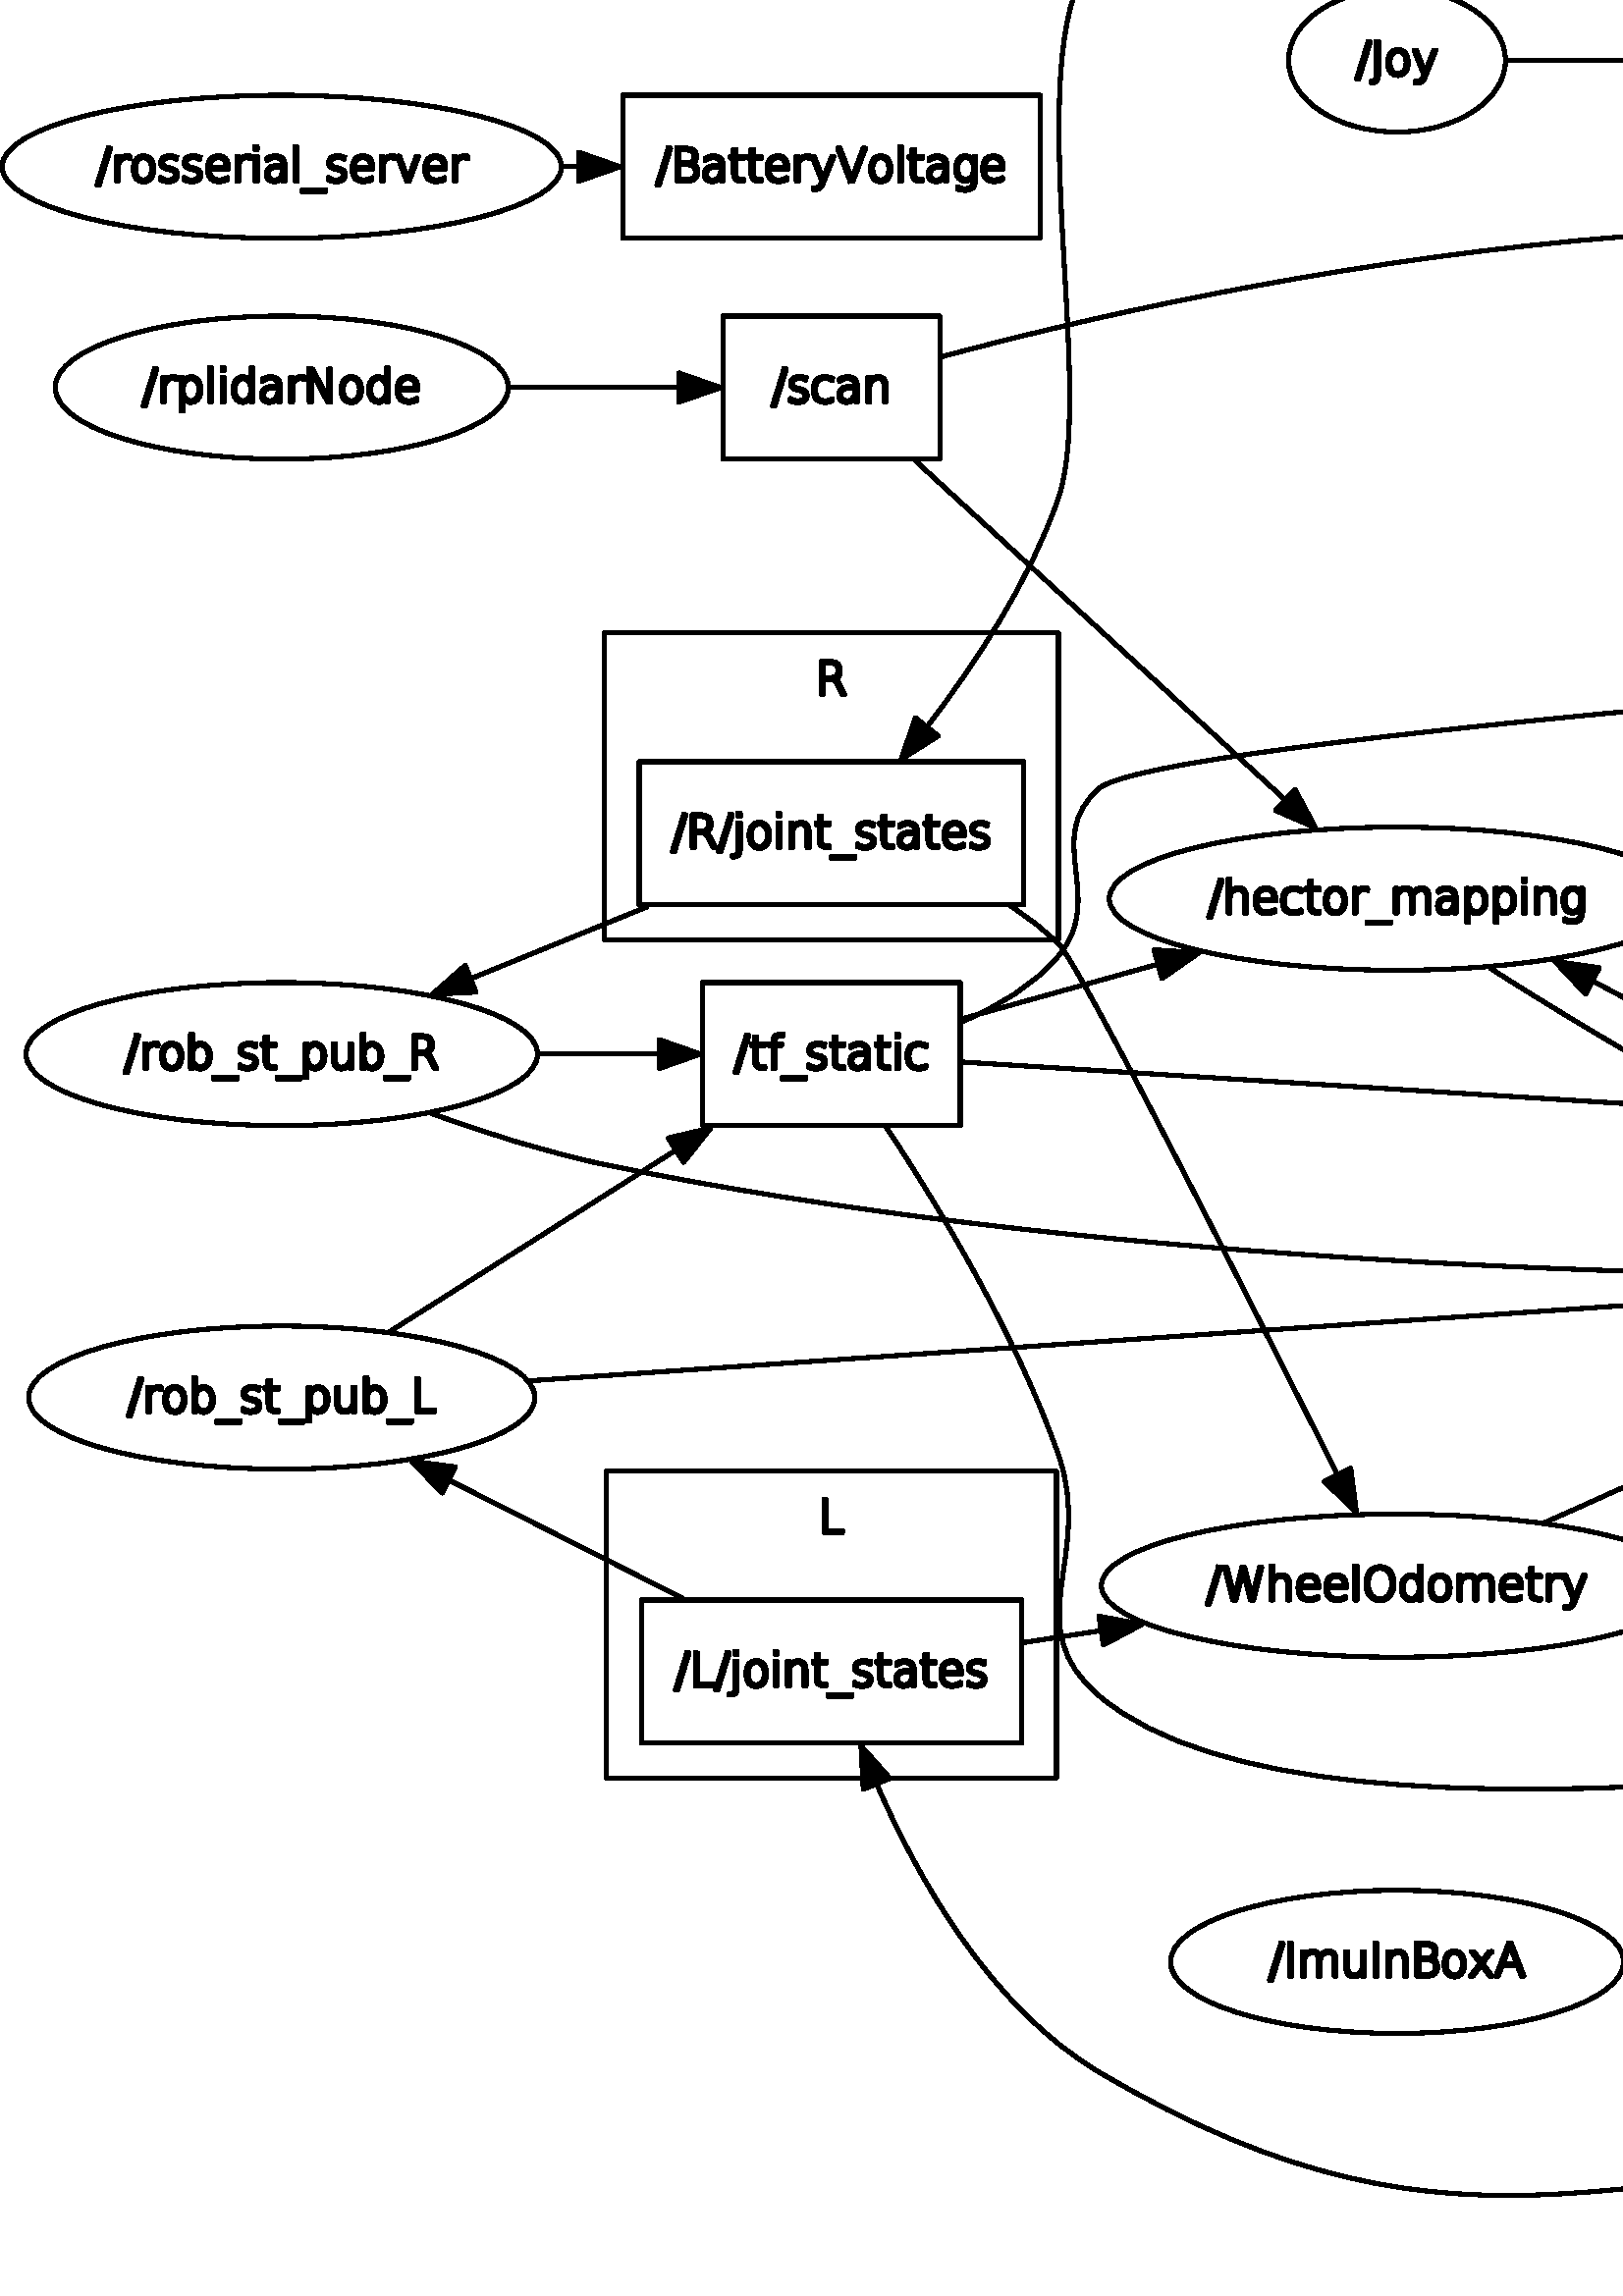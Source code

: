 %!PS-Adobe-3.0 EPSF-3.0
%%Pages: 1
%%DocumentData: Clean7Bit
%%LanguageLevel: 2
%%BoundingBox: 0 0 1815 973
%%EndComments
%%BeginProlog
50 dict begin
/q { gsave } bind def
/Q { grestore } bind def
/cm { 6 array astore concat } bind def
/w { setlinewidth } bind def
/J { setlinecap } bind def
/j { setlinejoin } bind def
/M { setmiterlimit } bind def
/d { setdash } bind def
/m { moveto } bind def
/l { lineto } bind def
/c { curveto } bind def
/h { closepath } bind def
/re { exch dup neg 3 1 roll 5 3 roll moveto 0 rlineto
      0 exch rlineto 0 rlineto closepath } bind def
/S { stroke } bind def
/f { fill } bind def
/f* { eofill } bind def
/n { newpath } bind def
/W { clip } bind def
/W* { eoclip } bind def
/BT { } bind def
/ET { } bind def
/BDC { mark 3 1 roll /BDC pdfmark } bind def
/EMC { mark /EMC pdfmark } bind def
/cairo_store_point { /cairo_point_y exch def /cairo_point_x exch def } def
/Tj { show currentpoint cairo_store_point } bind def
/TJ {
  {
    dup
    type /stringtype eq
    { show } { -0.001 mul 0 cairo_font_matrix dtransform rmoveto } ifelse
  } forall
  currentpoint cairo_store_point
} bind def
/cairo_selectfont { cairo_font_matrix aload pop pop pop 0 0 6 array astore
    cairo_font exch selectfont cairo_point_x cairo_point_y moveto } bind def
/Tf { pop /cairo_font exch def /cairo_font_matrix where
      { pop cairo_selectfont } if } bind def
/Td { matrix translate cairo_font_matrix matrix concatmatrix dup
      /cairo_font_matrix exch def dup 4 get exch 5 get cairo_store_point
      /cairo_font where { pop cairo_selectfont } if } bind def
/Tm { 2 copy 8 2 roll 6 array astore /cairo_font_matrix exch def
      cairo_store_point /cairo_font where { pop cairo_selectfont } if } bind def
/g { setgray } bind def
/rg { setrgbcolor } bind def
/d1 { setcachedevice } bind def
/cairo_data_source {
  CairoDataIndex CairoData length lt
    { CairoData CairoDataIndex get /CairoDataIndex CairoDataIndex 1 add def }
    { () } ifelse
} def
/cairo_flush_ascii85_file { cairo_ascii85_file status { cairo_ascii85_file flushfile } if } def
/cairo_image { image cairo_flush_ascii85_file } def
/cairo_imagemask { imagemask cairo_flush_ascii85_file } def
%%EndProlog
%%BeginSetup
%%EndSetup
%%Page: 1 1
%%BeginPageSetup
%%PageBoundingBox: 0 0 1815 973
%%EndPageSetup
q 0 0 1815 973 rectclip
1 0 0 -1 0 973 cm q
1 g
0 0 1814.246 972.75 re f*
0 g
1.5 w
2 J
1 j
[] 0.0 d
4 M q 1 0 0 1 0 0 cm
1218.383 222.859 112.477 52.488 re S Q
1236.109 242.328 m 1236.953 242.328 l 1232.758 255.875 l 1231.914 255.875
 l 1236.109 242.328 l 1237.562 242.328 m 1246.934 242.328 l 1246.934 242.984
 l 1242.648 242.984 l 1242.648 254.352 l 1241.852 254.352 l 1241.852 242.984
 l 1237.562 242.984 l 1237.562 242.328 l 1256.191 249.477 m 1256.191 249.945
 l 1249.348 249.945 l 1249.348 251.383 1249.629 252.398 1250.191 252.992
 c 1250.816 253.633 1251.738 253.953 1252.957 253.953 c 1253.285 253.953
 1253.715 253.883 1254.246 253.742 c 1254.777 253.602 1255.309 253.391 1255.84
 253.109 c 1255.84 253.883 l 1255.309 254.117 1254.766 254.293 1254.211 
254.41 c 1253.656 254.527 1253.215 254.586 1252.887 254.586 c 1251.496 254.586
 1250.449 254.211 1249.746 253.461 c 1248.98 252.664 1248.598 251.492 1248.598
 249.945 c 1248.598 248.336 1248.941 247.133 1249.629 246.336 c 1250.348
 245.523 1251.348 245.117 1252.629 245.117 c 1253.801 245.117 1254.691 245.508
 1255.301 246.289 c 1255.895 247.102 1256.191 248.164 1256.191 249.477 c
 1255.441 249.312 m 1255.441 248.047 1255.152 247.125 1254.574 246.547 c
 1254.105 246.031 1253.457 245.773 1252.629 245.773 c 1251.738 245.773 1250.988
 246.039 1250.379 246.57 c 1249.816 247.07 1249.48 247.984 1249.371 249.312
 c 1255.441 249.312 l 1259.309 241.812 m 1260.035 241.812 l 1260.035 254.352
 l 1259.309 254.352 l 1259.309 241.812 l 1270.906 249.477 m 1270.906 249.945
 l 1264.062 249.945 l 1264.062 251.383 1264.344 252.398 1264.906 252.992
 c 1265.531 253.633 1266.453 253.953 1267.672 253.953 c 1268 253.953 1268.43
 253.883 1268.961 253.742 c 1269.492 253.602 1270.023 253.391 1270.555 253.109
 c 1270.555 253.883 l 1270.023 254.117 1269.48 254.293 1268.926 254.41 c
 1268.371 254.527 1267.93 254.586 1267.602 254.586 c 1266.211 254.586 1265.164
 254.211 1264.461 253.461 c 1263.695 252.664 1263.312 251.492 1263.312 249.945
 c 1263.312 248.336 1263.656 247.133 1264.344 246.336 c 1265.062 245.523
 1266.062 245.117 1267.344 245.117 c 1268.516 245.117 1269.406 245.508 1270.016
 246.289 c 1270.609 247.102 1270.906 248.164 1270.906 249.477 c 1270.156
 249.312 m 1270.156 248.047 1269.867 247.125 1269.289 246.547 c 1268.82 
246.031 1268.172 245.773 1267.344 245.773 c 1266.453 245.773 1265.703 246.039
 1265.094 246.57 c 1264.531 247.07 1264.195 247.984 1264.086 249.312 c 1270.156
 249.312 l 1279.387 246.875 m 1278.855 246.141 1278.129 245.773 1277.207
 245.773 c 1276.285 245.773 1275.559 246.141 1275.031 246.875 c 1274.5 247.594
 1274.234 248.578 1274.234 249.828 c 1274.234 251.109 1274.5 252.117 1275.031
 252.852 c 1275.559 253.586 1276.285 253.953 1277.207 253.953 c 1278.129
 253.953 1278.855 253.586 1279.387 252.852 c 1279.918 252.102 1280.184 251.094
 1280.184 249.828 c 1280.184 248.594 1279.918 247.609 1279.387 246.875 c
 1277.207 245.117 m 1278.348 245.117 1279.254 245.547 1279.926 246.406 c
 1280.598 247.266 1280.934 248.406 1280.934 249.828 c 1280.934 251.312 1280.598
 252.484 1279.926 253.344 c 1279.254 254.203 1278.348 254.633 1277.207 254.633
 c 1276.039 254.633 1275.117 254.203 1274.445 253.344 c 1273.789 252.484
 1273.461 251.312 1273.461 249.828 c 1273.461 248.391 1273.797 247.246 1274.469
 246.395 c 1275.141 245.543 1276.051 245.117 1277.207 245.117 c 1284.824
 252.312 m 1284.824 257.77 l 1284.098 257.77 l 1284.098 245.328 l 1284.824
 245.328 l 1284.824 247.391 l 1285.168 246.609 1285.535 246.07 1285.926 
245.773 c 1286.535 245.336 1287.113 245.117 1287.66 245.117 c 1288.723 245.117
 1289.609 245.551 1290.32 246.418 c 1291.031 247.285 1291.383 248.43 1291.383
 249.852 c 1291.383 251.273 1291.031 252.418 1290.32 253.285 c 1289.609 
254.152 1288.723 254.586 1287.66 254.586 c 1287.113 254.586 1286.535 254.359
 1285.926 253.906 c 1285.535 253.625 1285.168 253.094 1284.824 252.312 c
 1289.676 252.992 m 1290.301 252.367 1290.613 251.32 1290.613 249.852 c 
1290.613 248.383 1290.301 247.336 1289.676 246.711 c 1289.051 246.086 1288.395
 245.773 1287.707 245.773 c 1287.035 245.773 1286.387 246.086 1285.762 246.711
 c 1285.152 247.336 1284.848 248.383 1284.848 249.852 c 1284.848 251.32 
1285.152 252.367 1285.762 252.992 c 1286.387 253.617 1287.035 253.93 1287.707
 253.93 c 1288.395 253.93 1289.051 253.617 1289.676 252.992 c 1301.414 242.938
 m 1301.414 243.688 l 1300.883 243.422 1300.297 243.188 1299.656 242.984
 c 1299.234 242.844 1298.703 242.773 1298.062 242.773 c 1297.125 242.758
 1296.359 242.961 1295.766 243.383 c 1295.234 243.789 1294.969 244.477 1294.969
 245.445 c 1294.969 246.039 1295.172 246.508 1295.578 246.852 c 1296.016
 247.227 1296.672 247.523 1297.547 247.742 c 1298.508 248 l 1299.367 248.234
 1300.023 248.5 1300.477 248.797 c 1301.352 249.406 1301.789 250.156 1301.789
 251.047 c 1301.789 252.359 1301.406 253.266 1300.641 253.766 c 1299.812
 254.312 1298.953 254.586 1298.062 254.586 c 1297.156 254.586 1296.336 254.461
 1295.602 254.211 c 1295.148 254.023 1294.672 253.766 1294.172 253.438 c
 1294.172 252.664 l 1294.922 253.102 1295.445 253.383 1295.742 253.508 c
 1296.414 253.789 1297.039 253.93 1297.617 253.93 c 1298.602 253.93 1299.422
 253.711 1300.078 253.273 c 1300.688 252.867 1300.992 252.148 1300.992 251.117
 c 1300.992 250.523 1300.805 250.055 1300.43 249.711 c 1299.883 249.211 
1299.18 248.852 1298.32 248.633 c 1297.336 248.398 l 1296.57 248.211 1295.914
 247.953 1295.367 247.625 c 1294.555 247.109 1294.148 246.406 1294.148 245.516
 c 1294.148 244.391 1294.484 243.531 1295.156 242.938 c 1295.766 242.391
 1296.711 242.109 1297.992 242.094 c 1298.727 242.094 1299.297 242.164 1299.703
 242.305 c 1300.719 242.633 1301.289 242.844 1301.414 242.938 c 1304.977
 245.328 m 1305.727 245.328 l 1305.727 254.352 l 1304.977 254.352 l 1304.977
 245.328 l 1304.977 241.812 m 1305.727 241.812 l 1305.727 242.82 l 1304.977
 242.82 l 1304.977 241.812 l 1315.566 249.734 m 1315.566 248.484 1315.312
 247.516 1314.805 246.828 c 1314.297 246.141 1313.582 245.797 1312.66 245.797
 c 1311.754 245.797 1311.047 246.141 1310.539 246.828 c 1310.031 247.516
 1309.777 248.484 1309.777 249.734 c 1309.777 250.984 1310.031 251.953 1310.539
 252.641 c 1311.047 253.328 1311.754 253.672 1312.66 253.672 c 1313.582 
253.672 1314.297 253.328 1314.805 252.641 c 1315.312 251.953 1315.566 250.984
 1315.566 249.734 c 1316.293 253.227 m 1316.293 255.102 1315.938 256.328
 1315.227 256.906 c 1314.516 257.48 1313.613 257.77 1312.52 257.77 c 1311.988
 257.77 1311.496 257.738 1311.043 257.676 c 1310.574 257.582 1310.121 257.457
 1309.684 257.305 c 1309.684 256.461 l 1310.121 256.695 1310.551 256.871
 1310.973 256.988 c 1311.395 257.102 1311.832 257.16 1312.285 257.16 c 1313.176
 257.16 1313.945 256.973 1314.594 256.59 c 1315.242 256.207 1315.566 255.18
 1315.566 253.508 c 1315.566 252.078 l 1315.332 252.703 1315.027 253.195
 1314.652 253.555 c 1314.059 254.086 1313.395 254.352 1312.66 254.352 c 
1311.52 254.352 1310.629 253.949 1309.988 253.145 c 1309.348 252.34 1309.027
 251.203 1309.027 249.734 c 1309.027 248.266 1309.348 247.129 1309.988 246.324
 c 1310.629 245.52 1311.52 245.117 1312.66 245.117 c 1313.395 245.117 1314.02
 245.344 1314.535 245.797 c 1314.941 246.156 1315.285 246.641 1315.566 247.25
 c 1315.566 245.328 l 1316.293 245.328 l 1316.293 253.227 l f
q 1 0 0 1 0 0 cm
1236.109 242.328 m 1236.953 242.328 l 1232.758 255.875 l 1231.914 255.875
 l 1236.109 242.328 l 1237.562 242.328 m 1246.934 242.328 l 1246.934 242.984
 l 1242.648 242.984 l 1242.648 254.352 l 1241.852 254.352 l 1241.852 242.984
 l 1237.562 242.984 l 1237.562 242.328 l 1256.191 249.477 m 1256.191 249.945
 l 1249.348 249.945 l 1249.348 251.383 1249.629 252.398 1250.191 252.992
 c 1250.816 253.633 1251.738 253.953 1252.957 253.953 c 1253.285 253.953
 1253.715 253.883 1254.246 253.742 c 1254.777 253.602 1255.309 253.391 1255.84
 253.109 c 1255.84 253.883 l 1255.309 254.117 1254.766 254.293 1254.211 
254.41 c 1253.656 254.527 1253.215 254.586 1252.887 254.586 c 1251.496 254.586
 1250.449 254.211 1249.746 253.461 c 1248.98 252.664 1248.598 251.492 1248.598
 249.945 c 1248.598 248.336 1248.941 247.133 1249.629 246.336 c 1250.348
 245.523 1251.348 245.117 1252.629 245.117 c 1253.801 245.117 1254.691 245.508
 1255.301 246.289 c 1255.895 247.102 1256.191 248.164 1256.191 249.477 c
 1255.441 249.312 m 1255.441 248.047 1255.152 247.125 1254.574 246.547 c
 1254.105 246.031 1253.457 245.773 1252.629 245.773 c 1251.738 245.773 1250.988
 246.039 1250.379 246.57 c 1249.816 247.07 1249.48 247.984 1249.371 249.312
 c 1255.441 249.312 l 1259.309 241.812 m 1260.035 241.812 l 1260.035 254.352
 l 1259.309 254.352 l 1259.309 241.812 l 1270.906 249.477 m 1270.906 249.945
 l 1264.062 249.945 l 1264.062 251.383 1264.344 252.398 1264.906 252.992
 c 1265.531 253.633 1266.453 253.953 1267.672 253.953 c 1268 253.953 1268.43
 253.883 1268.961 253.742 c 1269.492 253.602 1270.023 253.391 1270.555 253.109
 c 1270.555 253.883 l 1270.023 254.117 1269.48 254.293 1268.926 254.41 c
 1268.371 254.527 1267.93 254.586 1267.602 254.586 c 1266.211 254.586 1265.164
 254.211 1264.461 253.461 c 1263.695 252.664 1263.312 251.492 1263.312 249.945
 c 1263.312 248.336 1263.656 247.133 1264.344 246.336 c 1265.062 245.523
 1266.062 245.117 1267.344 245.117 c 1268.516 245.117 1269.406 245.508 1270.016
 246.289 c 1270.609 247.102 1270.906 248.164 1270.906 249.477 c 1270.156
 249.312 m 1270.156 248.047 1269.867 247.125 1269.289 246.547 c 1268.82 
246.031 1268.172 245.773 1267.344 245.773 c 1266.453 245.773 1265.703 246.039
 1265.094 246.57 c 1264.531 247.07 1264.195 247.984 1264.086 249.312 c 1270.156
 249.312 l 1279.387 246.875 m 1278.855 246.141 1278.129 245.773 1277.207
 245.773 c 1276.285 245.773 1275.559 246.141 1275.031 246.875 c 1274.5 247.594
 1274.234 248.578 1274.234 249.828 c 1274.234 251.109 1274.5 252.117 1275.031
 252.852 c 1275.559 253.586 1276.285 253.953 1277.207 253.953 c 1278.129
 253.953 1278.855 253.586 1279.387 252.852 c 1279.918 252.102 1280.184 251.094
 1280.184 249.828 c 1280.184 248.594 1279.918 247.609 1279.387 246.875 c
 1277.207 245.117 m 1278.348 245.117 1279.254 245.547 1279.926 246.406 c
 1280.598 247.266 1280.934 248.406 1280.934 249.828 c 1280.934 251.312 1280.598
 252.484 1279.926 253.344 c 1279.254 254.203 1278.348 254.633 1277.207 254.633
 c 1276.039 254.633 1275.117 254.203 1274.445 253.344 c 1273.789 252.484
 1273.461 251.312 1273.461 249.828 c 1273.461 248.391 1273.797 247.246 1274.469
 246.395 c 1275.141 245.543 1276.051 245.117 1277.207 245.117 c 1284.824
 252.312 m 1284.824 257.77 l 1284.098 257.77 l 1284.098 245.328 l 1284.824
 245.328 l 1284.824 247.391 l 1285.168 246.609 1285.535 246.07 1285.926 
245.773 c 1286.535 245.336 1287.113 245.117 1287.66 245.117 c 1288.723 245.117
 1289.609 245.551 1290.32 246.418 c 1291.031 247.285 1291.383 248.43 1291.383
 249.852 c 1291.383 251.273 1291.031 252.418 1290.32 253.285 c 1289.609 
254.152 1288.723 254.586 1287.66 254.586 c 1287.113 254.586 1286.535 254.359
 1285.926 253.906 c 1285.535 253.625 1285.168 253.094 1284.824 252.312 c
 1289.676 252.992 m 1290.301 252.367 1290.613 251.32 1290.613 249.852 c 
1290.613 248.383 1290.301 247.336 1289.676 246.711 c 1289.051 246.086 1288.395
 245.773 1287.707 245.773 c 1287.035 245.773 1286.387 246.086 1285.762 246.711
 c 1285.152 247.336 1284.848 248.383 1284.848 249.852 c 1284.848 251.32 
1285.152 252.367 1285.762 252.992 c 1286.387 253.617 1287.035 253.93 1287.707
 253.93 c 1288.395 253.93 1289.051 253.617 1289.676 252.992 c 1301.414 242.938
 m 1301.414 243.688 l 1300.883 243.422 1300.297 243.188 1299.656 242.984
 c 1299.234 242.844 1298.703 242.773 1298.062 242.773 c 1297.125 242.758
 1296.359 242.961 1295.766 243.383 c 1295.234 243.789 1294.969 244.477 1294.969
 245.445 c 1294.969 246.039 1295.172 246.508 1295.578 246.852 c 1296.016
 247.227 1296.672 247.523 1297.547 247.742 c 1298.508 248 l 1299.367 248.234
 1300.023 248.5 1300.477 248.797 c 1301.352 249.406 1301.789 250.156 1301.789
 251.047 c 1301.789 252.359 1301.406 253.266 1300.641 253.766 c 1299.812
 254.312 1298.953 254.586 1298.062 254.586 c 1297.156 254.586 1296.336 254.461
 1295.602 254.211 c 1295.148 254.023 1294.672 253.766 1294.172 253.438 c
 1294.172 252.664 l 1294.922 253.102 1295.445 253.383 1295.742 253.508 c
 1296.414 253.789 1297.039 253.93 1297.617 253.93 c 1298.602 253.93 1299.422
 253.711 1300.078 253.273 c 1300.688 252.867 1300.992 252.148 1300.992 251.117
 c 1300.992 250.523 1300.805 250.055 1300.43 249.711 c 1299.883 249.211 
1299.18 248.852 1298.32 248.633 c 1297.336 248.398 l 1296.57 248.211 1295.914
 247.953 1295.367 247.625 c 1294.555 247.109 1294.148 246.406 1294.148 245.516
 c 1294.148 244.391 1294.484 243.531 1295.156 242.938 c 1295.766 242.391
 1296.711 242.109 1297.992 242.094 c 1298.727 242.094 1299.297 242.164 1299.703
 242.305 c 1300.719 242.633 1301.289 242.844 1301.414 242.938 c 1304.977
 245.328 m 1305.727 245.328 l 1305.727 254.352 l 1304.977 254.352 l 1304.977
 245.328 l 1304.977 241.812 m 1305.727 241.812 l 1305.727 242.82 l 1304.977
 242.82 l 1304.977 241.812 l 1315.566 249.734 m 1315.566 248.484 1315.312
 247.516 1314.805 246.828 c 1314.297 246.141 1313.582 245.797 1312.66 245.797
 c 1311.754 245.797 1311.047 246.141 1310.539 246.828 c 1310.031 247.516
 1309.777 248.484 1309.777 249.734 c 1309.777 250.984 1310.031 251.953 1310.539
 252.641 c 1311.047 253.328 1311.754 253.672 1312.66 253.672 c 1313.582 
253.672 1314.297 253.328 1314.805 252.641 c 1315.312 251.953 1315.566 250.984
 1315.566 249.734 c 1316.293 253.227 m 1316.293 255.102 1315.938 256.328
 1315.227 256.906 c 1314.516 257.48 1313.613 257.77 1312.52 257.77 c 1311.988
 257.77 1311.496 257.738 1311.043 257.676 c 1310.574 257.582 1310.121 257.457
 1309.684 257.305 c 1309.684 256.461 l 1310.121 256.695 1310.551 256.871
 1310.973 256.988 c 1311.395 257.102 1311.832 257.16 1312.285 257.16 c 1313.176
 257.16 1313.945 256.973 1314.594 256.59 c 1315.242 256.207 1315.566 255.18
 1315.566 253.508 c 1315.566 252.078 l 1315.332 252.703 1315.027 253.195
 1314.652 253.555 c 1314.059 254.086 1313.395 254.352 1312.66 254.352 c 
1311.52 254.352 1310.629 253.949 1309.988 253.145 c 1309.348 252.34 1309.027
 251.203 1309.027 249.734 c 1309.027 248.266 1309.348 247.129 1309.988 246.324
 c 1310.629 245.52 1311.52 245.117 1312.66 245.117 c 1313.395 245.117 1314.02
 245.344 1314.535 245.797 c 1314.941 246.156 1315.285 246.641 1315.566 247.25
 c 1315.566 245.328 l 1316.293 245.328 l 1316.293 253.227 l S Q
q 1 0 0 1 0 0 cm
721.125 572.273 79.48 52.484 re S Q
756.41 591.742 m 757.254 591.742 l 753.059 605.285 l 752.215 605.285 l 
756.41 591.742 l 760.16 592.188 m 760.16 594.742 l 763.203 594.742 l 763.203
 595.375 l 760.16 595.375 l 760.16 600.789 l 760.16 601.477 760.246 601.961
 760.418 602.242 c 760.793 602.832 761.332 603.129 762.031 603.129 c 763.203
 603.129 l 763.203 603.762 l 762.055 603.762 l 761.324 603.762 760.699 603.547
 760.184 603.117 c 759.668 602.688 759.41 601.914 759.41 600.789 c 759.41
 595.375 l 758.332 595.375 l 758.332 594.742 l 759.41 594.742 l 759.41 592.188
 l 760.16 592.188 l 769.719 591.227 m 769.719 591.859 l 768.688 591.859 
l 768.141 591.859 767.719 592 767.422 592.281 c 767.062 592.625 766.883 
593.18 766.883 593.945 c 766.883 594.742 l 769.32 594.742 l 769.32 595.375
 l 766.883 595.375 l 766.883 603.762 l 766.133 603.762 l 766.133 595.375
 l 764.727 595.375 l 764.727 594.742 l 766.133 594.742 l 766.133 594.109
 l 766.133 593.109 766.367 592.383 766.836 591.93 c 767.289 591.461 767.906
 591.227 768.688 591.227 c 769.719 591.227 l f
q 1 0 0 1 0 0 cm
756.41 591.742 m 757.254 591.742 l 753.059 605.285 l 752.215 605.285 l 
756.41 591.742 l 760.16 592.188 m 760.16 594.742 l 763.203 594.742 l 763.203
 595.375 l 760.16 595.375 l 760.16 600.789 l 760.16 601.477 760.246 601.961
 760.418 602.242 c 760.793 602.832 761.332 603.129 762.031 603.129 c 763.203
 603.129 l 763.203 603.762 l 762.055 603.762 l 761.324 603.762 760.699 603.547
 760.184 603.117 c 759.668 602.688 759.41 601.914 759.41 600.789 c 759.41
 595.375 l 758.332 595.375 l 758.332 594.742 l 759.41 594.742 l 759.41 592.188
 l 760.16 592.188 l 769.719 591.227 m 769.719 591.859 l 768.688 591.859 
l 768.141 591.859 767.719 592 767.422 592.281 c 767.062 592.625 766.883 
593.18 766.883 593.945 c 766.883 594.742 l 769.32 594.742 l 769.32 595.375
 l 766.883 595.375 l 766.883 603.762 l 766.133 603.762 l 766.133 595.375
 l 764.727 595.375 l 764.727 594.742 l 766.133 594.742 l 766.133 594.109
 l 766.133 593.109 766.367 592.383 766.836 591.93 c 767.289 591.461 767.906
 591.227 768.688 591.227 c 769.719 591.227 l S Q
q 1 0 0 1 0 0 cm
646.141 296.34 229.445 52.488 re S Q
665.59 320.777 m 665.871 320.043 666.309 319.496 666.902 319.137 c 667.48
 318.777 668.16 318.598 668.941 318.598 c 669.723 318.598 670.348 318.871
 670.816 319.418 c 671.301 319.965 671.543 320.957 671.543 322.395 c 671.543
 327.832 l 670.816 327.832 l 670.816 322.441 l 670.816 321.191 670.645 320.348
 670.301 319.91 c 669.957 319.473 669.496 319.254 668.918 319.254 c 668.09
 319.254 667.363 319.504 666.738 320.004 c 666.035 320.566 665.684 321.473
 665.684 322.723 c 665.684 327.832 l 664.957 327.832 l 664.957 322.441 l
 664.957 321.238 664.793 320.406 664.457 319.945 c 664.121 319.484 663.656
 319.254 663.062 319.254 c 662.234 319.254 661.508 319.512 660.883 320.027
 c 660.18 320.574 659.828 321.473 659.828 322.723 c 659.828 327.832 l 659.102
 327.832 l 659.102 318.809 l 659.828 318.809 l 659.828 320.496 l 660.094
 319.902 660.508 319.434 661.07 319.09 c 661.617 318.762 662.297 318.598
 663.109 318.598 c 663.641 318.598 664.148 318.77 664.633 319.113 c 665.004
 319.395 665.324 319.949 665.59 320.777 c 680.516 320.355 m 679.988 319.621
 679.262 319.254 678.34 319.254 c 677.418 319.254 676.691 319.621 676.16
 320.355 c 675.629 321.074 675.363 322.059 675.363 323.309 c 675.363 324.59
 675.629 325.598 676.16 326.332 c 676.691 327.066 677.418 327.434 678.34
 327.434 c 679.262 327.434 679.988 327.066 680.516 326.332 c 681.047 325.582
 681.312 324.574 681.312 323.309 c 681.312 322.074 681.047 321.09 680.516
 320.355 c 678.34 318.598 m 679.48 318.598 680.387 319.027 681.055 319.887
 c 681.727 320.746 682.062 321.887 682.062 323.309 c 682.062 324.793 681.727
 325.965 681.055 326.824 c 680.387 327.684 679.48 328.113 678.34 328.113
 c 677.168 328.113 676.246 327.684 675.574 326.824 c 674.918 325.965 674.59
 324.793 674.59 323.309 c 674.59 321.871 674.926 320.727 675.598 319.875
 c 676.27 319.023 677.184 318.598 678.34 318.598 c 684.406 318.809 m 685.18
 318.809 l 688.227 327.012 l 691.297 318.809 l 692.07 318.809 l 688.719 
327.832 l 687.758 327.832 l 684.406 318.809 l 702.004 322.957 m 702.004 
323.426 l 695.164 323.426 l 695.164 324.863 695.445 325.879 696.008 326.473
 c 696.629 327.113 697.551 327.434 698.77 327.434 c 699.098 327.434 699.527
 327.363 700.059 327.223 c 700.59 327.082 701.121 326.871 701.652 326.59
 c 701.652 327.363 l 701.121 327.598 700.578 327.773 700.023 327.891 c 699.469
 328.008 699.027 328.066 698.699 328.066 c 697.309 328.066 696.262 327.691
 695.562 326.941 c 694.797 326.145 694.414 324.973 694.414 323.426 c 694.414
 321.816 694.758 320.613 695.445 319.816 c 696.16 319.004 697.16 318.598
 698.441 318.598 c 699.613 318.598 700.504 318.988 701.113 319.77 c 701.707
 320.582 702.004 321.645 702.004 322.957 c 701.254 322.793 m 701.254 321.527
 700.965 320.605 700.387 320.027 c 699.918 319.512 699.27 319.254 698.441
 319.254 c 697.551 319.254 696.801 319.52 696.195 320.051 c 695.633 320.551
 695.297 321.465 695.188 322.793 c 701.254 322.793 l 711.66 331.09 m 711.66
 331.723 l 703.082 331.723 l 703.082 331.09 l 711.66 331.09 l 718.945 326.473
 m 719.57 325.848 719.883 324.801 719.883 323.332 c 719.883 321.863 719.57
 320.816 718.945 320.191 c 718.32 319.566 717.664 319.254 716.977 319.254
 c 716.305 319.254 715.656 319.566 715.031 320.191 c 714.422 320.816 714.117
 321.863 714.117 323.332 c 714.117 324.801 714.422 325.848 715.031 326.473
 c 715.656 327.098 716.305 327.41 716.977 327.41 c 717.664 327.41 718.32
 327.098 718.945 326.473 c 714.094 320.871 m 714.438 320.09 714.805 319.551
 715.195 319.254 c 715.805 318.816 716.383 318.598 716.93 318.598 c 717.992
 318.598 718.879 319.031 719.59 319.898 c 720.301 320.766 720.656 321.91
 720.656 323.332 c 720.656 324.754 720.301 325.898 719.59 326.766 c 718.879
 327.633 717.992 328.066 716.93 328.066 c 716.383 328.066 715.805 327.84
 715.195 327.387 c 714.805 327.105 714.438 326.574 714.094 325.793 c 714.094
 327.832 l 713.367 327.832 l 713.367 315.297 l 714.094 315.297 l 714.094
 320.871 l 727.426 322.746 m 726.227 322.746 725.363 322.957 724.84 323.379
 c 724.316 323.801 724.055 324.418 724.055 325.23 c 724.055 326.027 724.273
 326.594 724.711 326.93 c 725.148 327.266 725.664 327.434 726.258 327.434
 c 727.379 327.434 728.191 326.957 728.691 326.004 c 729.191 325.035 729.441
 324.129 729.441 323.285 c 729.441 322.746 l 727.426 322.746 l 730.191 322.676
 m 730.191 327.832 l 729.441 327.832 l 729.441 325.371 l 729.035 326.574
 728.488 327.34 727.801 327.668 c 727.27 327.934 726.734 328.066 726.188
 328.066 c 725.297 328.066 724.594 327.824 724.078 327.34 c 723.562 326.855
 723.305 326.148 723.305 325.219 c 723.305 324.289 723.641 323.543 724.312
 322.98 c 724.984 322.418 726.078 322.137 727.59 322.137 c 729.441 322.137
 l 729.441 321.996 l 729.441 321.199 729.207 320.543 728.738 320.027 c 728.301
 319.512 727.559 319.254 726.516 319.254 c 726 319.254 725.477 319.348 724.945
 319.535 c 724.602 319.66 724.148 319.91 723.586 320.285 c 723.586 319.488
 l 724.07 319.191 724.523 318.98 724.945 318.855 c 725.539 318.684 726.109
 318.598 726.656 318.598 c 727.73 318.598 728.613 318.918 729.301 319.559
 c 729.895 320.105 730.191 321.145 730.191 322.676 c 739.027 319.066 m 739.027
 319.887 l 738.496 319.59 738.168 319.426 738.043 319.395 c 737.668 319.316
 737.199 319.27 736.637 319.254 c 735.793 319.254 735.129 319.418 734.645
 319.746 c 734.27 320.027 734.082 320.504 734.082 321.176 c 734.082 321.645
 734.262 322.004 734.621 322.254 c 734.98 322.535 735.504 322.754 736.191
 322.91 c 736.707 323.004 l 737.566 323.191 738.215 323.457 738.652 323.801
 c 739.168 324.207 739.434 324.723 739.449 325.348 c 739.449 326.191 739.199
 326.855 738.699 327.34 c 738.168 327.824 737.301 328.066 736.098 328.066
 c 735.441 328.066 734.941 328.02 734.598 327.926 c 734.176 327.816 733.738
 327.676 733.285 327.504 c 733.285 326.566 l 733.941 326.941 734.363 327.16
 734.551 327.223 c 735.082 327.363 735.613 327.434 736.145 327.434 c 737.004
 327.434 737.645 327.254 738.066 326.895 c 738.488 326.52 738.699 326.043
 738.699 325.465 c 738.699 324.965 738.559 324.605 738.277 324.387 c 737.871
 324.059 737.23 323.793 736.355 323.59 c 735.84 323.473 l 735.074 323.285
 734.496 323.035 734.105 322.723 c 733.605 322.316 733.355 321.824 733.355
 321.246 c 733.355 320.309 733.656 319.633 734.258 319.219 c 734.859 318.805
 735.598 318.598 736.473 318.598 c 737.223 318.598 737.738 318.637 738.02
 318.715 c 738.363 318.809 738.699 318.926 739.027 319.066 c 749.523 322.957
 m 749.523 323.426 l 742.684 323.426 l 742.684 324.863 742.965 325.879 743.523
 326.473 c 744.148 327.113 745.07 327.434 746.289 327.434 c 746.617 327.434
 747.047 327.363 747.578 327.223 c 748.109 327.082 748.641 326.871 749.172
 326.59 c 749.172 327.363 l 748.641 327.598 748.098 327.773 747.543 327.891
 c 746.988 328.008 746.547 328.066 746.219 328.066 c 744.828 328.066 743.781
 327.691 743.078 326.941 c 742.316 326.145 741.934 324.973 741.934 323.426
 c 741.934 321.816 742.277 320.613 742.965 319.816 c 743.68 319.004 744.68
 318.598 745.961 318.598 c 747.133 318.598 748.023 318.988 748.633 319.77
 c 749.227 320.582 749.523 321.645 749.523 322.957 c 748.773 322.793 m 748.773
 321.527 748.484 320.605 747.906 320.027 c 747.438 319.512 746.789 319.254
 745.961 319.254 c 745.07 319.254 744.32 319.52 743.711 320.051 c 743.148
 320.551 742.816 321.465 742.707 322.793 c 748.773 322.793 l 755.219 315.812
 m 756.062 315.812 l 751.867 329.355 l 751.023 329.355 l 755.219 315.812
 l 761.801 322.746 m 760.598 322.746 759.734 322.957 759.211 323.379 c 758.691
 323.801 758.43 324.418 758.43 325.23 c 758.43 326.027 758.645 326.594 759.082
 326.93 c 759.52 327.266 760.035 327.434 760.629 327.434 c 761.754 327.434
 762.566 326.957 763.066 326.004 c 763.566 325.035 763.816 324.129 763.816
 323.285 c 763.816 322.746 l 761.801 322.746 l 764.566 322.676 m 764.566
 327.832 l 763.816 327.832 l 763.816 325.371 l 763.41 326.574 762.863 327.34
 762.176 327.668 c 761.645 327.934 761.105 328.066 760.559 328.066 c 759.668
 328.066 758.965 327.824 758.453 327.34 c 757.938 326.855 757.68 326.148
 757.68 325.219 c 757.68 324.289 758.016 323.543 758.684 322.98 c 759.355
 322.418 760.449 322.137 761.965 322.137 c 763.816 322.137 l 763.816 321.996
 l 763.816 321.199 763.582 320.543 763.113 320.027 c 762.676 319.512 761.934
 319.254 760.887 319.254 c 760.371 319.254 759.848 319.348 759.316 319.535
 c 758.973 319.66 758.523 319.91 757.961 320.285 c 757.961 319.488 l 758.445
 319.191 758.895 318.98 759.316 318.855 c 759.91 318.684 760.48 318.598 
761.027 318.598 c 762.105 318.598 762.988 318.918 763.676 319.559 c 764.27
 320.105 764.566 321.145 764.566 322.676 c 774.453 319.254 m 774.453 320.027
 l 774.02 319.762 773.652 319.582 773.355 319.488 c 772.855 319.332 772.379
 319.254 771.926 319.254 c 770.629 319.254 769.699 319.586 769.137 320.25
 c 768.574 320.914 768.293 321.941 768.293 323.332 c 768.293 324.738 768.574
 325.773 769.137 326.438 c 769.699 327.102 770.629 327.434 771.926 327.434
 c 772.363 327.434 772.785 327.371 773.191 327.246 c 773.629 327.137 774.047
 326.965 774.453 326.73 c 774.453 327.48 l 774.047 327.684 773.629 327.832
 773.191 327.926 c 772.738 328.02 772.293 328.066 771.855 328.066 c 770.543
 328.066 769.496 327.707 768.715 326.988 c 767.934 326.27 767.543 325.047
 767.543 323.32 c 767.543 321.594 767.934 320.371 768.715 319.652 c 769.496
 318.949 770.543 318.598 771.855 318.598 c 772.293 318.598 772.754 318.66
 773.238 318.785 c 773.723 318.895 774.125 319.051 774.453 319.254 c 778.133
 316.258 m 778.133 318.809 l 781.18 318.809 l 781.18 319.441 l 778.133 319.441
 l 778.133 324.855 l 778.133 325.543 778.219 326.027 778.391 326.309 c 778.766
 326.902 779.305 327.199 780.008 327.199 c 781.18 327.199 l 781.18 327.832
 l 780.031 327.832 l 779.297 327.832 778.672 327.617 778.156 327.188 c 777.641
 326.758 777.383 325.98 777.383 324.855 c 777.383 319.441 l 776.305 319.441
 l 776.305 318.809 l 777.383 318.809 l 777.383 316.258 l 778.133 316.258
 l 783.805 318.809 m 784.555 318.809 l 784.555 327.832 l 783.805 327.832
 l 783.805 318.809 l 783.805 315.297 m 784.555 315.297 l 784.555 316.305
 l 783.805 316.305 l 783.805 315.297 l 793.762 320.355 m 793.23 319.621 
792.504 319.254 791.582 319.254 c 790.66 319.254 789.934 319.621 789.406
 320.355 c 788.875 321.074 788.609 322.059 788.609 323.309 c 788.609 324.59
 788.875 325.598 789.406 326.332 c 789.934 327.066 790.66 327.434 791.582
 327.434 c 792.504 327.434 793.23 327.066 793.762 326.332 c 794.293 325.582
 794.559 324.574 794.559 323.309 c 794.559 322.074 794.293 321.09 793.762
 320.355 c 791.582 318.598 m 792.723 318.598 793.629 319.027 794.301 319.887
 c 794.973 320.746 795.309 321.887 795.309 323.309 c 795.309 324.793 794.973
 325.965 794.301 326.824 c 793.629 327.684 792.723 328.113 791.582 328.113
 c 790.41 328.113 789.492 327.684 788.82 326.824 c 788.164 325.965 787.836
 324.793 787.836 323.309 c 787.836 321.871 788.172 320.727 788.844 319.875
 c 789.516 319.023 790.426 318.598 791.582 318.598 c 805.293 322.395 m 805.293
 327.832 l 804.543 327.832 l 804.543 322.441 l 804.543 321.27 804.355 320.445
 803.98 319.969 c 803.605 319.492 803.051 319.254 802.316 319.254 c 801.457
 319.254 800.73 319.512 800.137 320.027 c 799.512 320.543 799.199 321.441
 799.199 322.723 c 799.199 327.832 l 798.473 327.832 l 798.473 318.809 l
 799.199 318.809 l 799.199 320.496 l 799.465 319.949 799.816 319.535 800.254
 319.254 c 800.879 318.816 801.574 318.598 802.34 318.598 c 803.246 318.598
 803.965 318.902 804.496 319.512 c 805.027 320.105 805.293 321.066 805.293
 322.395 c 815.461 331.09 m 815.461 331.723 l 806.883 331.723 l 806.883 
331.09 l 815.461 331.09 l 817.945 316.258 m 817.945 318.809 l 820.988 318.809
 l 820.988 319.441 l 817.945 319.441 l 817.945 324.855 l 817.945 325.543
 818.031 326.027 818.203 326.309 c 818.578 326.902 819.117 327.199 819.82
 327.199 c 820.988 327.199 l 820.988 327.832 l 819.844 327.832 l 819.109
 327.832 818.484 327.617 817.969 327.188 c 817.453 326.758 817.195 325.98
 817.195 324.855 c 817.195 319.441 l 816.117 319.441 l 816.117 318.809 l
 817.195 318.809 l 817.195 316.258 l 817.945 316.258 l 829.004 320.355 m
 828.473 319.621 827.746 319.254 826.824 319.254 c 825.902 319.254 825.176
 319.621 824.645 320.355 c 824.113 321.074 823.848 322.059 823.848 323.309
 c 823.848 324.59 824.113 325.598 824.645 326.332 c 825.176 327.066 825.902
 327.434 826.824 327.434 c 827.746 327.434 828.473 327.066 829.004 326.332
 c 829.535 325.582 829.801 324.574 829.801 323.309 c 829.801 322.074 829.535
 321.09 829.004 320.355 c 826.824 318.598 m 827.965 318.598 828.871 319.027
 829.543 319.887 c 830.215 320.746 830.551 321.887 830.551 323.309 c 830.551
 324.793 830.215 325.965 829.543 326.824 c 828.871 327.684 827.965 328.113
 826.824 328.113 c 825.652 328.113 824.73 327.684 824.059 326.824 c 823.402
 325.965 823.074 324.793 823.074 323.309 c 823.074 321.871 823.41 320.727
 824.082 319.875 c 824.754 319.023 825.668 318.598 826.824 318.598 c 834.441
 325.793 m 834.441 331.254 l 833.715 331.254 l 833.715 318.809 l 834.441
 318.809 l 834.441 320.871 l 834.785 320.09 835.152 319.551 835.539 319.254
 c 836.148 318.816 836.73 318.598 837.273 318.598 c 838.336 318.598 839.223
 319.031 839.934 319.898 c 840.645 320.766 841 321.91 841 323.332 c 841 
324.754 840.645 325.898 839.934 326.766 c 839.223 327.633 838.336 328.066
 837.273 328.066 c 836.73 328.066 836.148 327.84 835.539 327.387 c 835.152
 327.105 834.785 326.574 834.441 325.793 c 839.289 326.473 m 839.914 325.848
 840.227 324.801 840.227 323.332 c 840.227 321.863 839.914 320.816 839.289
 320.191 c 838.668 319.566 838.008 319.254 837.324 319.254 c 836.652 319.254
 836.004 319.566 835.379 320.191 c 834.77 320.816 834.465 321.863 834.465
 323.332 c 834.465 324.801 834.77 325.848 835.379 326.473 c 836.004 327.098
 836.652 327.41 837.324 327.41 c 838.008 327.41 838.668 327.098 839.289 
326.473 c 844.141 318.809 m 844.891 318.809 l 844.891 327.832 l 844.141 
327.832 l 844.141 318.809 l 844.141 315.297 m 844.891 315.297 l 844.891 
316.305 l 844.141 316.305 l 844.141 315.297 l 854.895 319.254 m 854.895 
320.027 l 854.457 319.762 854.09 319.582 853.793 319.488 c 853.297 319.332
 852.816 319.254 852.363 319.254 c 851.066 319.254 850.141 319.586 849.578
 320.25 c 849.016 320.914 848.734 321.941 848.734 323.332 c 848.734 324.738
 849.016 325.773 849.578 326.438 c 850.141 327.102 851.066 327.434 852.363
 327.434 c 852.805 327.434 853.223 327.371 853.633 327.246 c 854.066 327.137
 854.488 326.965 854.895 326.73 c 854.895 327.48 l 854.488 327.684 854.066
 327.832 853.633 327.926 c 853.18 328.02 852.734 328.066 852.293 328.066
 c 850.984 328.066 849.938 327.707 849.156 326.988 c 848.375 326.27 847.984
 325.047 847.984 323.32 c 847.984 321.594 848.375 320.371 849.156 319.652
 c 849.938 318.949 850.984 318.598 852.293 318.598 c 852.734 318.598 853.191
 318.66 853.676 318.785 c 854.16 318.895 854.566 319.051 854.895 319.254
 c 862.91 319.066 m 862.91 319.887 l 862.379 319.59 862.051 319.426 861.926
 319.395 c 861.551 319.316 861.082 319.27 860.52 319.254 c 859.676 319.254
 859.012 319.418 858.527 319.746 c 858.152 320.027 857.965 320.504 857.965
 321.176 c 857.965 321.645 858.145 322.004 858.504 322.254 c 858.863 322.535
 859.387 322.754 860.074 322.91 c 860.59 323.004 l 861.449 323.191 862.098
 323.457 862.535 323.801 c 863.051 324.207 863.316 324.723 863.332 325.348
 c 863.332 326.191 863.082 326.855 862.582 327.34 c 862.051 327.824 861.184
 328.066 859.98 328.066 c 859.324 328.066 858.824 328.02 858.48 327.926 
c 858.059 327.816 857.621 327.676 857.168 327.504 c 857.168 326.566 l 857.824
 326.941 858.246 327.16 858.434 327.223 c 858.965 327.363 859.496 327.434
 860.027 327.434 c 860.887 327.434 861.527 327.254 861.949 326.895 c 862.371
 326.52 862.582 326.043 862.582 325.465 c 862.582 324.965 862.441 324.605
 862.16 324.387 c 861.754 324.059 861.113 323.793 860.238 323.59 c 859.723
 323.473 l 858.957 323.285 858.379 323.035 857.988 322.723 c 857.488 322.316
 857.238 321.824 857.238 321.246 c 857.238 320.309 857.539 319.633 858.141
 319.219 c 858.742 318.805 859.48 318.598 860.355 318.598 c 861.105 318.598
 861.621 318.637 861.902 318.715 c 862.246 318.809 862.582 318.926 862.91
 319.066 c f
q 1 0 0 1 0 0 cm
665.59 320.777 m 665.871 320.043 666.309 319.496 666.902 319.137 c 667.48
 318.777 668.16 318.598 668.941 318.598 c 669.723 318.598 670.348 318.871
 670.816 319.418 c 671.301 319.965 671.543 320.957 671.543 322.395 c 671.543
 327.832 l 670.816 327.832 l 670.816 322.441 l 670.816 321.191 670.645 320.348
 670.301 319.91 c 669.957 319.473 669.496 319.254 668.918 319.254 c 668.09
 319.254 667.363 319.504 666.738 320.004 c 666.035 320.566 665.684 321.473
 665.684 322.723 c 665.684 327.832 l 664.957 327.832 l 664.957 322.441 l
 664.957 321.238 664.793 320.406 664.457 319.945 c 664.121 319.484 663.656
 319.254 663.062 319.254 c 662.234 319.254 661.508 319.512 660.883 320.027
 c 660.18 320.574 659.828 321.473 659.828 322.723 c 659.828 327.832 l 659.102
 327.832 l 659.102 318.809 l 659.828 318.809 l 659.828 320.496 l 660.094
 319.902 660.508 319.434 661.07 319.09 c 661.617 318.762 662.297 318.598
 663.109 318.598 c 663.641 318.598 664.148 318.77 664.633 319.113 c 665.004
 319.395 665.324 319.949 665.59 320.777 c 680.516 320.355 m 679.988 319.621
 679.262 319.254 678.34 319.254 c 677.418 319.254 676.691 319.621 676.16
 320.355 c 675.629 321.074 675.363 322.059 675.363 323.309 c 675.363 324.59
 675.629 325.598 676.16 326.332 c 676.691 327.066 677.418 327.434 678.34
 327.434 c 679.262 327.434 679.988 327.066 680.516 326.332 c 681.047 325.582
 681.312 324.574 681.312 323.309 c 681.312 322.074 681.047 321.09 680.516
 320.355 c 678.34 318.598 m 679.48 318.598 680.387 319.027 681.055 319.887
 c 681.727 320.746 682.062 321.887 682.062 323.309 c 682.062 324.793 681.727
 325.965 681.055 326.824 c 680.387 327.684 679.48 328.113 678.34 328.113
 c 677.168 328.113 676.246 327.684 675.574 326.824 c 674.918 325.965 674.59
 324.793 674.59 323.309 c 674.59 321.871 674.926 320.727 675.598 319.875
 c 676.27 319.023 677.184 318.598 678.34 318.598 c 684.406 318.809 m 685.18
 318.809 l 688.227 327.012 l 691.297 318.809 l 692.07 318.809 l 688.719 
327.832 l 687.758 327.832 l 684.406 318.809 l 702.004 322.957 m 702.004 
323.426 l 695.164 323.426 l 695.164 324.863 695.445 325.879 696.008 326.473
 c 696.629 327.113 697.551 327.434 698.77 327.434 c 699.098 327.434 699.527
 327.363 700.059 327.223 c 700.59 327.082 701.121 326.871 701.652 326.59
 c 701.652 327.363 l 701.121 327.598 700.578 327.773 700.023 327.891 c 699.469
 328.008 699.027 328.066 698.699 328.066 c 697.309 328.066 696.262 327.691
 695.562 326.941 c 694.797 326.145 694.414 324.973 694.414 323.426 c 694.414
 321.816 694.758 320.613 695.445 319.816 c 696.16 319.004 697.16 318.598
 698.441 318.598 c 699.613 318.598 700.504 318.988 701.113 319.77 c 701.707
 320.582 702.004 321.645 702.004 322.957 c 701.254 322.793 m 701.254 321.527
 700.965 320.605 700.387 320.027 c 699.918 319.512 699.27 319.254 698.441
 319.254 c 697.551 319.254 696.801 319.52 696.195 320.051 c 695.633 320.551
 695.297 321.465 695.188 322.793 c 701.254 322.793 l 711.66 331.09 m 711.66
 331.723 l 703.082 331.723 l 703.082 331.09 l 711.66 331.09 l 718.945 326.473
 m 719.57 325.848 719.883 324.801 719.883 323.332 c 719.883 321.863 719.57
 320.816 718.945 320.191 c 718.32 319.566 717.664 319.254 716.977 319.254
 c 716.305 319.254 715.656 319.566 715.031 320.191 c 714.422 320.816 714.117
 321.863 714.117 323.332 c 714.117 324.801 714.422 325.848 715.031 326.473
 c 715.656 327.098 716.305 327.41 716.977 327.41 c 717.664 327.41 718.32
 327.098 718.945 326.473 c 714.094 320.871 m 714.438 320.09 714.805 319.551
 715.195 319.254 c 715.805 318.816 716.383 318.598 716.93 318.598 c 717.992
 318.598 718.879 319.031 719.59 319.898 c 720.301 320.766 720.656 321.91
 720.656 323.332 c 720.656 324.754 720.301 325.898 719.59 326.766 c 718.879
 327.633 717.992 328.066 716.93 328.066 c 716.383 328.066 715.805 327.84
 715.195 327.387 c 714.805 327.105 714.438 326.574 714.094 325.793 c 714.094
 327.832 l 713.367 327.832 l 713.367 315.297 l 714.094 315.297 l 714.094
 320.871 l 727.426 322.746 m 726.227 322.746 725.363 322.957 724.84 323.379
 c 724.316 323.801 724.055 324.418 724.055 325.23 c 724.055 326.027 724.273
 326.594 724.711 326.93 c 725.148 327.266 725.664 327.434 726.258 327.434
 c 727.379 327.434 728.191 326.957 728.691 326.004 c 729.191 325.035 729.441
 324.129 729.441 323.285 c 729.441 322.746 l 727.426 322.746 l 730.191 322.676
 m 730.191 327.832 l 729.441 327.832 l 729.441 325.371 l 729.035 326.574
 728.488 327.34 727.801 327.668 c 727.27 327.934 726.734 328.066 726.188
 328.066 c 725.297 328.066 724.594 327.824 724.078 327.34 c 723.562 326.855
 723.305 326.148 723.305 325.219 c 723.305 324.289 723.641 323.543 724.312
 322.98 c 724.984 322.418 726.078 322.137 727.59 322.137 c 729.441 322.137
 l 729.441 321.996 l 729.441 321.199 729.207 320.543 728.738 320.027 c 728.301
 319.512 727.559 319.254 726.516 319.254 c 726 319.254 725.477 319.348 724.945
 319.535 c 724.602 319.66 724.148 319.91 723.586 320.285 c 723.586 319.488
 l 724.07 319.191 724.523 318.98 724.945 318.855 c 725.539 318.684 726.109
 318.598 726.656 318.598 c 727.73 318.598 728.613 318.918 729.301 319.559
 c 729.895 320.105 730.191 321.145 730.191 322.676 c 739.027 319.066 m 739.027
 319.887 l 738.496 319.59 738.168 319.426 738.043 319.395 c 737.668 319.316
 737.199 319.27 736.637 319.254 c 735.793 319.254 735.129 319.418 734.645
 319.746 c 734.27 320.027 734.082 320.504 734.082 321.176 c 734.082 321.645
 734.262 322.004 734.621 322.254 c 734.98 322.535 735.504 322.754 736.191
 322.91 c 736.707 323.004 l 737.566 323.191 738.215 323.457 738.652 323.801
 c 739.168 324.207 739.434 324.723 739.449 325.348 c 739.449 326.191 739.199
 326.855 738.699 327.34 c 738.168 327.824 737.301 328.066 736.098 328.066
 c 735.441 328.066 734.941 328.02 734.598 327.926 c 734.176 327.816 733.738
 327.676 733.285 327.504 c 733.285 326.566 l 733.941 326.941 734.363 327.16
 734.551 327.223 c 735.082 327.363 735.613 327.434 736.145 327.434 c 737.004
 327.434 737.645 327.254 738.066 326.895 c 738.488 326.52 738.699 326.043
 738.699 325.465 c 738.699 324.965 738.559 324.605 738.277 324.387 c 737.871
 324.059 737.23 323.793 736.355 323.59 c 735.84 323.473 l 735.074 323.285
 734.496 323.035 734.105 322.723 c 733.605 322.316 733.355 321.824 733.355
 321.246 c 733.355 320.309 733.656 319.633 734.258 319.219 c 734.859 318.805
 735.598 318.598 736.473 318.598 c 737.223 318.598 737.738 318.637 738.02
 318.715 c 738.363 318.809 738.699 318.926 739.027 319.066 c 749.523 322.957
 m 749.523 323.426 l 742.684 323.426 l 742.684 324.863 742.965 325.879 743.523
 326.473 c 744.148 327.113 745.07 327.434 746.289 327.434 c 746.617 327.434
 747.047 327.363 747.578 327.223 c 748.109 327.082 748.641 326.871 749.172
 326.59 c 749.172 327.363 l 748.641 327.598 748.098 327.773 747.543 327.891
 c 746.988 328.008 746.547 328.066 746.219 328.066 c 744.828 328.066 743.781
 327.691 743.078 326.941 c 742.316 326.145 741.934 324.973 741.934 323.426
 c 741.934 321.816 742.277 320.613 742.965 319.816 c 743.68 319.004 744.68
 318.598 745.961 318.598 c 747.133 318.598 748.023 318.988 748.633 319.77
 c 749.227 320.582 749.523 321.645 749.523 322.957 c 748.773 322.793 m 748.773
 321.527 748.484 320.605 747.906 320.027 c 747.438 319.512 746.789 319.254
 745.961 319.254 c 745.07 319.254 744.32 319.52 743.711 320.051 c 743.148
 320.551 742.816 321.465 742.707 322.793 c 748.773 322.793 l 755.219 315.812
 m 756.062 315.812 l 751.867 329.355 l 751.023 329.355 l 755.219 315.812
 l 761.801 322.746 m 760.598 322.746 759.734 322.957 759.211 323.379 c 758.691
 323.801 758.43 324.418 758.43 325.23 c 758.43 326.027 758.645 326.594 759.082
 326.93 c 759.52 327.266 760.035 327.434 760.629 327.434 c 761.754 327.434
 762.566 326.957 763.066 326.004 c 763.566 325.035 763.816 324.129 763.816
 323.285 c 763.816 322.746 l 761.801 322.746 l 764.566 322.676 m 764.566
 327.832 l 763.816 327.832 l 763.816 325.371 l 763.41 326.574 762.863 327.34
 762.176 327.668 c 761.645 327.934 761.105 328.066 760.559 328.066 c 759.668
 328.066 758.965 327.824 758.453 327.34 c 757.938 326.855 757.68 326.148
 757.68 325.219 c 757.68 324.289 758.016 323.543 758.684 322.98 c 759.355
 322.418 760.449 322.137 761.965 322.137 c 763.816 322.137 l 763.816 321.996
 l 763.816 321.199 763.582 320.543 763.113 320.027 c 762.676 319.512 761.934
 319.254 760.887 319.254 c 760.371 319.254 759.848 319.348 759.316 319.535
 c 758.973 319.66 758.523 319.91 757.961 320.285 c 757.961 319.488 l 758.445
 319.191 758.895 318.98 759.316 318.855 c 759.91 318.684 760.48 318.598 
761.027 318.598 c 762.105 318.598 762.988 318.918 763.676 319.559 c 764.27
 320.105 764.566 321.145 764.566 322.676 c 774.453 319.254 m 774.453 320.027
 l 774.02 319.762 773.652 319.582 773.355 319.488 c 772.855 319.332 772.379
 319.254 771.926 319.254 c 770.629 319.254 769.699 319.586 769.137 320.25
 c 768.574 320.914 768.293 321.941 768.293 323.332 c 768.293 324.738 768.574
 325.773 769.137 326.438 c 769.699 327.102 770.629 327.434 771.926 327.434
 c 772.363 327.434 772.785 327.371 773.191 327.246 c 773.629 327.137 774.047
 326.965 774.453 326.73 c 774.453 327.48 l 774.047 327.684 773.629 327.832
 773.191 327.926 c 772.738 328.02 772.293 328.066 771.855 328.066 c 770.543
 328.066 769.496 327.707 768.715 326.988 c 767.934 326.27 767.543 325.047
 767.543 323.32 c 767.543 321.594 767.934 320.371 768.715 319.652 c 769.496
 318.949 770.543 318.598 771.855 318.598 c 772.293 318.598 772.754 318.66
 773.238 318.785 c 773.723 318.895 774.125 319.051 774.453 319.254 c 778.133
 316.258 m 778.133 318.809 l 781.18 318.809 l 781.18 319.441 l 778.133 319.441
 l 778.133 324.855 l 778.133 325.543 778.219 326.027 778.391 326.309 c 778.766
 326.902 779.305 327.199 780.008 327.199 c 781.18 327.199 l 781.18 327.832
 l 780.031 327.832 l 779.297 327.832 778.672 327.617 778.156 327.188 c 777.641
 326.758 777.383 325.98 777.383 324.855 c 777.383 319.441 l 776.305 319.441
 l 776.305 318.809 l 777.383 318.809 l 777.383 316.258 l 778.133 316.258
 l 783.805 318.809 m 784.555 318.809 l 784.555 327.832 l 783.805 327.832
 l 783.805 318.809 l 783.805 315.297 m 784.555 315.297 l 784.555 316.305
 l 783.805 316.305 l 783.805 315.297 l 793.762 320.355 m 793.23 319.621 
792.504 319.254 791.582 319.254 c 790.66 319.254 789.934 319.621 789.406
 320.355 c 788.875 321.074 788.609 322.059 788.609 323.309 c 788.609 324.59
 788.875 325.598 789.406 326.332 c 789.934 327.066 790.66 327.434 791.582
 327.434 c 792.504 327.434 793.23 327.066 793.762 326.332 c 794.293 325.582
 794.559 324.574 794.559 323.309 c 794.559 322.074 794.293 321.09 793.762
 320.355 c 791.582 318.598 m 792.723 318.598 793.629 319.027 794.301 319.887
 c 794.973 320.746 795.309 321.887 795.309 323.309 c 795.309 324.793 794.973
 325.965 794.301 326.824 c 793.629 327.684 792.723 328.113 791.582 328.113
 c 790.41 328.113 789.492 327.684 788.82 326.824 c 788.164 325.965 787.836
 324.793 787.836 323.309 c 787.836 321.871 788.172 320.727 788.844 319.875
 c 789.516 319.023 790.426 318.598 791.582 318.598 c 805.293 322.395 m 805.293
 327.832 l 804.543 327.832 l 804.543 322.441 l 804.543 321.27 804.355 320.445
 803.98 319.969 c 803.605 319.492 803.051 319.254 802.316 319.254 c 801.457
 319.254 800.73 319.512 800.137 320.027 c 799.512 320.543 799.199 321.441
 799.199 322.723 c 799.199 327.832 l 798.473 327.832 l 798.473 318.809 l
 799.199 318.809 l 799.199 320.496 l 799.465 319.949 799.816 319.535 800.254
 319.254 c 800.879 318.816 801.574 318.598 802.34 318.598 c 803.246 318.598
 803.965 318.902 804.496 319.512 c 805.027 320.105 805.293 321.066 805.293
 322.395 c 815.461 331.09 m 815.461 331.723 l 806.883 331.723 l 806.883 
331.09 l 815.461 331.09 l 817.945 316.258 m 817.945 318.809 l 820.988 318.809
 l 820.988 319.441 l 817.945 319.441 l 817.945 324.855 l 817.945 325.543
 818.031 326.027 818.203 326.309 c 818.578 326.902 819.117 327.199 819.82
 327.199 c 820.988 327.199 l 820.988 327.832 l 819.844 327.832 l 819.109
 327.832 818.484 327.617 817.969 327.188 c 817.453 326.758 817.195 325.98
 817.195 324.855 c 817.195 319.441 l 816.117 319.441 l 816.117 318.809 l
 817.195 318.809 l 817.195 316.258 l 817.945 316.258 l 829.004 320.355 m
 828.473 319.621 827.746 319.254 826.824 319.254 c 825.902 319.254 825.176
 319.621 824.645 320.355 c 824.113 321.074 823.848 322.059 823.848 323.309
 c 823.848 324.59 824.113 325.598 824.645 326.332 c 825.176 327.066 825.902
 327.434 826.824 327.434 c 827.746 327.434 828.473 327.066 829.004 326.332
 c 829.535 325.582 829.801 324.574 829.801 323.309 c 829.801 322.074 829.535
 321.09 829.004 320.355 c 826.824 318.598 m 827.965 318.598 828.871 319.027
 829.543 319.887 c 830.215 320.746 830.551 321.887 830.551 323.309 c 830.551
 324.793 830.215 325.965 829.543 326.824 c 828.871 327.684 827.965 328.113
 826.824 328.113 c 825.652 328.113 824.73 327.684 824.059 326.824 c 823.402
 325.965 823.074 324.793 823.074 323.309 c 823.074 321.871 823.41 320.727
 824.082 319.875 c 824.754 319.023 825.668 318.598 826.824 318.598 c 834.441
 325.793 m 834.441 331.254 l 833.715 331.254 l 833.715 318.809 l 834.441
 318.809 l 834.441 320.871 l 834.785 320.09 835.152 319.551 835.539 319.254
 c 836.148 318.816 836.73 318.598 837.273 318.598 c 838.336 318.598 839.223
 319.031 839.934 319.898 c 840.645 320.766 841 321.91 841 323.332 c 841 
324.754 840.645 325.898 839.934 326.766 c 839.223 327.633 838.336 328.066
 837.273 328.066 c 836.73 328.066 836.148 327.84 835.539 327.387 c 835.152
 327.105 834.785 326.574 834.441 325.793 c 839.289 326.473 m 839.914 325.848
 840.227 324.801 840.227 323.332 c 840.227 321.863 839.914 320.816 839.289
 320.191 c 838.668 319.566 838.008 319.254 837.324 319.254 c 836.652 319.254
 836.004 319.566 835.379 320.191 c 834.77 320.816 834.465 321.863 834.465
 323.332 c 834.465 324.801 834.77 325.848 835.379 326.473 c 836.004 327.098
 836.652 327.41 837.324 327.41 c 838.008 327.41 838.668 327.098 839.289 
326.473 c 844.141 318.809 m 844.891 318.809 l 844.891 327.832 l 844.141 
327.832 l 844.141 318.809 l 844.141 315.297 m 844.891 315.297 l 844.891 
316.305 l 844.141 316.305 l 844.141 315.297 l 854.895 319.254 m 854.895 
320.027 l 854.457 319.762 854.09 319.582 853.793 319.488 c 853.297 319.332
 852.816 319.254 852.363 319.254 c 851.066 319.254 850.141 319.586 849.578
 320.25 c 849.016 320.914 848.734 321.941 848.734 323.332 c 848.734 324.738
 849.016 325.773 849.578 326.438 c 850.141 327.102 851.066 327.434 852.363
 327.434 c 852.805 327.434 853.223 327.371 853.633 327.246 c 854.066 327.137
 854.488 326.965 854.895 326.73 c 854.895 327.48 l 854.488 327.684 854.066
 327.832 853.633 327.926 c 853.18 328.02 852.734 328.066 852.293 328.066
 c 850.984 328.066 849.938 327.707 849.156 326.988 c 848.375 326.27 847.984
 325.047 847.984 323.32 c 847.984 321.594 848.375 320.371 849.156 319.652
 c 849.938 318.949 850.984 318.598 852.293 318.598 c 852.734 318.598 853.191
 318.66 853.676 318.785 c 854.16 318.895 854.566 319.051 854.895 319.254
 c 862.91 319.066 m 862.91 319.887 l 862.379 319.59 862.051 319.426 861.926
 319.395 c 861.551 319.316 861.082 319.27 860.52 319.254 c 859.676 319.254
 859.012 319.418 858.527 319.746 c 858.152 320.027 857.965 320.504 857.965
 321.176 c 857.965 321.645 858.145 322.004 858.504 322.254 c 858.863 322.535
 859.387 322.754 860.074 322.91 c 860.59 323.004 l 861.449 323.191 862.098
 323.457 862.535 323.801 c 863.051 324.207 863.316 324.723 863.332 325.348
 c 863.332 326.191 863.082 326.855 862.582 327.34 c 862.051 327.824 861.184
 328.066 859.98 328.066 c 859.324 328.066 858.824 328.02 858.48 327.926 
c 858.059 327.816 857.621 327.676 857.168 327.504 c 857.168 326.566 l 857.824
 326.941 858.246 327.16 858.434 327.223 c 858.965 327.363 859.496 327.434
 860.027 327.434 c 860.887 327.434 861.527 327.254 861.949 326.895 c 862.371
 326.52 862.582 326.043 862.582 325.465 c 862.582 324.965 862.441 324.605
 862.16 324.387 c 861.754 324.059 861.113 323.793 860.238 323.59 c 859.723
 323.473 l 858.957 323.285 858.379 323.035 857.988 322.723 c 857.488 322.316
 857.238 321.824 857.238 321.246 c 857.238 320.309 857.539 319.633 858.141
 319.219 c 858.742 318.805 859.48 318.598 860.355 318.598 c 861.105 318.598
 861.621 318.637 861.902 318.715 c 862.246 318.809 862.582 318.926 862.91
 319.066 c S Q
q 1 0 0 1 0 0 cm
265.117 246.852 79.48 52.488 re S Q
287.438 266.324 m 288.281 266.324 l 284.086 279.867 l 283.242 279.867 l
 287.438 266.324 l 295.52 269.582 m 295.52 270.402 l 294.988 270.105 294.66
 269.941 294.535 269.91 c 294.16 269.832 293.691 269.785 293.129 269.77 
c 292.289 269.77 291.625 269.934 291.141 270.262 c 290.766 270.543 290.578
 271.02 290.578 271.691 c 290.578 272.16 290.758 272.52 291.117 272.766 
c 291.477 273.047 292 273.266 292.684 273.422 c 293.199 273.516 l 294.059
 273.703 294.707 273.969 295.145 274.312 c 295.66 274.719 295.926 275.234
 295.941 275.859 c 295.941 276.703 295.691 277.367 295.191 277.852 c 294.66
 278.336 293.793 278.578 292.59 278.578 c 291.938 278.578 291.438 278.531
 291.094 278.438 c 290.672 278.328 290.234 278.188 289.781 278.016 c 289.781
 277.078 l 290.438 277.453 290.859 277.672 291.047 277.734 c 291.578 277.875
 292.109 277.945 292.637 277.945 c 293.496 277.945 294.137 277.766 294.559
 277.406 c 294.98 277.031 295.191 276.555 295.191 275.977 c 295.191 275.477
 295.051 275.117 294.77 274.898 c 294.363 274.57 293.723 274.305 292.848
 274.102 c 292.336 273.984 l 291.57 273.797 290.992 273.547 290.602 273.234
 c 290.102 272.828 289.852 272.34 289.852 271.762 c 289.852 270.824 290.152
 270.148 290.754 269.734 c 291.355 269.32 292.094 269.113 292.965 269.113
 c 293.715 269.113 294.23 269.152 294.512 269.23 c 294.855 269.324 295.191
 269.441 295.52 269.582 c 305.152 269.77 m 305.152 270.543 l 304.715 270.277
 304.348 270.098 304.051 270.004 c 303.551 269.848 303.074 269.77 302.621
 269.77 c 301.324 269.77 300.395 270.102 299.832 270.766 c 299.27 271.43
 298.988 272.457 298.988 273.844 c 298.988 275.25 299.27 276.285 299.832
 276.949 c 300.395 277.613 301.324 277.945 302.621 277.945 c 303.059 277.945
 303.48 277.883 303.887 277.758 c 304.324 277.648 304.746 277.477 305.152
 277.242 c 305.152 277.992 l 304.746 278.195 304.324 278.344 303.887 278.438
 c 303.434 278.531 302.988 278.578 302.551 278.578 c 301.238 278.578 300.191
 278.219 299.41 277.5 c 298.629 276.781 298.238 275.559 298.238 273.832 
c 298.238 272.109 298.629 270.887 299.41 270.168 c 300.191 269.465 301.238
 269.113 302.551 269.113 c 302.988 269.113 303.449 269.176 303.934 269.301
 c 304.418 269.41 304.824 269.566 305.152 269.77 c 311.664 273.258 m 310.461
 273.258 309.598 273.469 309.074 273.891 c 308.551 274.312 308.289 274.93
 308.289 275.742 c 308.289 276.539 308.508 277.105 308.945 277.441 c 309.383
 277.777 309.898 277.945 310.492 277.945 c 311.617 277.945 312.43 277.469
 312.93 276.516 c 313.43 275.547 313.68 274.641 313.68 273.797 c 313.68 
273.258 l 311.664 273.258 l 314.43 273.188 m 314.43 278.344 l 313.68 278.344
 l 313.68 275.883 l 313.273 277.086 312.727 277.852 312.039 278.18 c 311.508
 278.445 310.969 278.578 310.422 278.578 c 309.531 278.578 308.828 278.336
 308.312 277.852 c 307.801 277.367 307.543 276.66 307.543 275.73 c 307.543
 274.801 307.879 274.055 308.547 273.492 c 309.219 272.93 310.312 272.652
 311.828 272.652 c 313.68 272.652 l 313.68 272.512 l 313.68 271.715 313.445
 271.059 312.977 270.543 c 312.539 270.027 311.797 269.77 310.75 269.77 
c 310.234 269.77 309.711 269.863 309.18 270.051 c 308.836 270.176 308.383
 270.426 307.824 270.801 c 307.824 270.004 l 308.305 269.707 308.758 269.496
 309.18 269.371 c 309.773 269.199 310.344 269.113 310.891 269.113 c 311.969
 269.113 312.852 269.434 313.539 270.074 c 314.133 270.621 314.43 271.66
 314.43 273.188 c 324.973 272.906 m 324.973 278.344 l 324.223 278.344 l 
324.223 272.953 l 324.223 271.785 324.035 270.961 323.66 270.484 c 323.289
 270.008 322.734 269.77 322 269.77 c 321.141 269.77 320.414 270.027 319.82
 270.543 c 319.195 271.059 318.883 271.957 318.883 273.234 c 318.883 278.344
 l 318.156 278.344 l 318.156 269.324 l 318.883 269.324 l 318.883 271.012
 l 319.148 270.465 319.5 270.051 319.938 269.77 c 320.562 269.332 321.258
 269.113 322.023 269.113 c 322.93 269.113 323.648 269.418 324.176 270.027
 c 324.707 270.621 324.973 271.582 324.973 272.906 c f
q 1 0 0 1 0 0 cm
287.438 266.324 m 288.281 266.324 l 284.086 279.867 l 283.242 279.867 l
 287.438 266.324 l 295.52 269.582 m 295.52 270.402 l 294.988 270.105 294.66
 269.941 294.535 269.91 c 294.16 269.832 293.691 269.785 293.129 269.77 
c 292.289 269.77 291.625 269.934 291.141 270.262 c 290.766 270.543 290.578
 271.02 290.578 271.691 c 290.578 272.16 290.758 272.52 291.117 272.766 
c 291.477 273.047 292 273.266 292.684 273.422 c 293.199 273.516 l 294.059
 273.703 294.707 273.969 295.145 274.312 c 295.66 274.719 295.926 275.234
 295.941 275.859 c 295.941 276.703 295.691 277.367 295.191 277.852 c 294.66
 278.336 293.793 278.578 292.59 278.578 c 291.938 278.578 291.438 278.531
 291.094 278.438 c 290.672 278.328 290.234 278.188 289.781 278.016 c 289.781
 277.078 l 290.438 277.453 290.859 277.672 291.047 277.734 c 291.578 277.875
 292.109 277.945 292.637 277.945 c 293.496 277.945 294.137 277.766 294.559
 277.406 c 294.98 277.031 295.191 276.555 295.191 275.977 c 295.191 275.477
 295.051 275.117 294.77 274.898 c 294.363 274.57 293.723 274.305 292.848
 274.102 c 292.336 273.984 l 291.57 273.797 290.992 273.547 290.602 273.234
 c 290.102 272.828 289.852 272.34 289.852 271.762 c 289.852 270.824 290.152
 270.148 290.754 269.734 c 291.355 269.32 292.094 269.113 292.965 269.113
 c 293.715 269.113 294.23 269.152 294.512 269.23 c 294.855 269.324 295.191
 269.441 295.52 269.582 c 305.152 269.77 m 305.152 270.543 l 304.715 270.277
 304.348 270.098 304.051 270.004 c 303.551 269.848 303.074 269.77 302.621
 269.77 c 301.324 269.77 300.395 270.102 299.832 270.766 c 299.27 271.43
 298.988 272.457 298.988 273.844 c 298.988 275.25 299.27 276.285 299.832
 276.949 c 300.395 277.613 301.324 277.945 302.621 277.945 c 303.059 277.945
 303.48 277.883 303.887 277.758 c 304.324 277.648 304.746 277.477 305.152
 277.242 c 305.152 277.992 l 304.746 278.195 304.324 278.344 303.887 278.438
 c 303.434 278.531 302.988 278.578 302.551 278.578 c 301.238 278.578 300.191
 278.219 299.41 277.5 c 298.629 276.781 298.238 275.559 298.238 273.832 
c 298.238 272.109 298.629 270.887 299.41 270.168 c 300.191 269.465 301.238
 269.113 302.551 269.113 c 302.988 269.113 303.449 269.176 303.934 269.301
 c 304.418 269.41 304.824 269.566 305.152 269.77 c 311.664 273.258 m 310.461
 273.258 309.598 273.469 309.074 273.891 c 308.551 274.312 308.289 274.93
 308.289 275.742 c 308.289 276.539 308.508 277.105 308.945 277.441 c 309.383
 277.777 309.898 277.945 310.492 277.945 c 311.617 277.945 312.43 277.469
 312.93 276.516 c 313.43 275.547 313.68 274.641 313.68 273.797 c 313.68 
273.258 l 311.664 273.258 l 314.43 273.188 m 314.43 278.344 l 313.68 278.344
 l 313.68 275.883 l 313.273 277.086 312.727 277.852 312.039 278.18 c 311.508
 278.445 310.969 278.578 310.422 278.578 c 309.531 278.578 308.828 278.336
 308.312 277.852 c 307.801 277.367 307.543 276.66 307.543 275.73 c 307.543
 274.801 307.879 274.055 308.547 273.492 c 309.219 272.93 310.312 272.652
 311.828 272.652 c 313.68 272.652 l 313.68 272.512 l 313.68 271.715 313.445
 271.059 312.977 270.543 c 312.539 270.027 311.797 269.77 310.75 269.77 
c 310.234 269.77 309.711 269.863 309.18 270.051 c 308.836 270.176 308.383
 270.426 307.824 270.801 c 307.824 270.004 l 308.305 269.707 308.758 269.496
 309.18 269.371 c 309.773 269.199 310.344 269.113 310.891 269.113 c 311.969
 269.113 312.852 269.434 313.539 270.074 c 314.133 270.621 314.43 271.66
 314.43 273.188 c 324.973 272.906 m 324.973 278.344 l 324.223 278.344 l 
324.223 272.953 l 324.223 271.785 324.035 270.961 323.66 270.484 c 323.289
 270.008 322.734 269.77 322 269.77 c 321.141 269.77 320.414 270.027 319.82
 270.543 c 319.195 271.059 318.883 271.957 318.883 273.234 c 318.883 278.344
 l 318.156 278.344 l 318.156 269.324 l 318.883 269.324 l 318.883 271.012
 l 319.148 270.465 319.5 270.051 319.938 269.77 c 320.562 269.332 321.258
 269.113 322.023 269.113 c 322.93 269.113 323.648 269.418 324.176 270.027
 c 324.707 270.621 324.973 271.582 324.973 272.906 c S Q
q 1 0 0 1 0 0 cm
1599.051 212.363 88.477 52.484 re S Q
1616.352 231.832 m 1617.195 231.832 l 1613 245.375 l 1612.156 245.375 l
 1616.352 231.832 l 1624.227 235.465 m 1624.102 235.402 1623.938 235.355
 1623.734 235.324 c 1623.547 235.293 1623.32 235.277 1623.055 235.277 c 
1622.133 235.277 1621.375 235.613 1620.781 236.285 c 1620.297 236.832 1620.055
 237.77 1620.055 239.098 c 1620.055 243.852 l 1619.328 243.852 l 1619.328
 234.832 l 1620.055 234.832 l 1620.055 236.52 l 1620.305 236.035 1620.648
 235.629 1621.086 235.301 c 1621.68 234.848 1622.383 234.621 1623.195 234.621
 c 1623.414 234.621 1623.602 234.629 1623.758 234.645 c 1623.914 234.645
 1624.07 234.66 1624.227 234.691 c 1624.227 235.465 l 1633.129 238.98 m 
1633.129 239.449 l 1626.285 239.449 l 1626.285 240.883 1626.566 241.898 
1627.129 242.492 c 1627.754 243.133 1628.676 243.453 1629.895 243.453 c 
1630.223 243.453 1630.652 243.383 1631.184 243.242 c 1631.715 243.102 1632.246
 242.891 1632.777 242.609 c 1632.777 243.383 l 1632.246 243.617 1631.703
 243.793 1631.148 243.91 c 1630.594 244.027 1630.152 244.086 1629.824 244.086
 c 1628.434 244.086 1627.387 243.711 1626.684 242.961 c 1625.922 242.164
 1625.539 240.992 1625.539 239.449 c 1625.539 237.84 1625.883 236.637 1626.566
 235.84 c 1627.285 235.027 1628.285 234.621 1629.566 234.621 c 1630.738 
234.621 1631.629 235.012 1632.238 235.793 c 1632.832 236.605 1633.129 237.668
 1633.129 238.98 c 1632.379 238.816 m 1632.379 237.551 1632.09 236.629 1631.512
 236.051 c 1631.043 235.535 1630.395 235.277 1629.566 235.277 c 1628.676
 235.277 1627.926 235.543 1627.316 236.074 c 1626.754 236.574 1626.418 237.488
 1626.309 238.816 c 1632.379 238.816 l 1640.113 231.316 m 1640.113 231.949
 l 1639.082 231.949 l 1638.535 231.949 1638.113 232.09 1637.816 232.371 
c 1637.457 232.715 1637.277 233.27 1637.277 234.035 c 1637.277 234.832 l
 1639.715 234.832 l 1639.715 235.465 l 1637.277 235.465 l 1637.277 243.852
 l 1636.527 243.852 l 1636.527 235.465 l 1635.121 235.465 l 1635.121 234.832
 l 1636.527 234.832 l 1636.527 234.199 l 1636.527 233.199 1636.762 232.473
 1637.23 232.02 c 1637.684 231.551 1638.301 231.316 1639.082 231.316 c 1640.113
 231.316 l 1645.242 243.852 m 1640.652 231.832 l 1641.59 231.832 l 1645.805
 243.055 l 1650.047 231.832 l 1650.891 231.832 l 1646.32 243.852 l 1645.242
 243.852 l 1656.914 238.77 m 1655.711 238.77 1654.848 238.98 1654.324 239.402
 c 1653.801 239.824 1653.539 240.438 1653.539 241.25 c 1653.539 242.047 
1653.758 242.613 1654.195 242.949 c 1654.633 243.285 1655.148 243.453 1655.742
 243.453 c 1656.867 243.453 1657.676 242.977 1658.176 242.023 c 1658.676
 241.055 1658.926 240.148 1658.926 239.309 c 1658.926 238.77 l 1656.914 
238.77 l 1659.676 238.699 m 1659.676 243.852 l 1658.926 243.852 l 1658.926
 241.391 l 1658.52 242.594 1657.973 243.359 1657.285 243.688 c 1656.758 
243.953 1656.219 244.086 1655.672 244.086 c 1654.781 244.086 1654.078 243.844
 1653.562 243.359 c 1653.047 242.875 1652.789 242.168 1652.789 241.238 c
 1652.789 240.309 1653.125 239.566 1653.797 239.004 c 1654.469 238.441 1655.562
 238.16 1657.078 238.16 c 1658.926 238.16 l 1658.926 238.02 l 1658.926 237.223
 1658.691 236.566 1658.223 236.051 c 1657.785 235.535 1657.047 235.277 1656
 235.277 c 1655.484 235.277 1654.961 235.371 1654.43 235.559 c 1654.086 
235.684 1653.633 235.934 1653.07 236.309 c 1653.07 235.512 l 1653.555 235.215
 1654.008 235.004 1654.43 234.879 c 1655.023 234.707 1655.594 234.621 1656.141
 234.621 c 1657.219 234.621 1658.098 234.941 1658.785 235.582 c 1659.379
 236.129 1659.676 237.168 1659.676 238.699 c 1663.402 231.316 m 1664.129
 231.316 l 1664.129 243.852 l 1663.402 243.852 l 1663.402 231.316 l 1673.078
 235.09 m 1673.078 235.91 l 1672.551 235.613 1672.223 235.449 1672.098 235.418
 c 1671.723 235.34 1671.254 235.293 1670.691 235.277 c 1669.848 235.277 
1669.184 235.441 1668.699 235.77 c 1668.324 236.051 1668.137 236.527 1668.137
 237.199 c 1668.137 237.668 1668.316 238.027 1668.676 238.277 c 1669.035
 238.559 1669.559 238.777 1670.246 238.934 c 1670.762 239.027 l 1671.621
 239.215 1672.27 239.48 1672.707 239.824 c 1673.219 240.227 1673.484 240.742
 1673.5 241.367 c 1673.5 242.211 1673.25 242.875 1672.75 243.359 c 1672.223
 243.844 1671.355 244.086 1670.152 244.086 c 1669.496 244.086 1668.996 244.039
 1668.652 243.945 c 1668.23 243.836 1667.793 243.695 1667.34 243.523 c 1667.34
 242.586 l 1667.996 242.961 1668.418 243.18 1668.605 243.242 c 1669.137 
243.383 1669.668 243.453 1670.199 243.453 c 1671.059 243.453 1671.699 243.273
 1672.121 242.914 c 1672.543 242.539 1672.75 242.062 1672.75 241.484 c 1672.75
 240.984 1672.613 240.625 1672.332 240.406 c 1671.926 240.078 1671.285 239.816
 1670.41 239.613 c 1669.895 239.496 l 1669.129 239.309 1668.551 239.059 
1668.16 238.746 c 1667.66 238.34 1667.41 237.848 1667.41 237.27 c 1667.41
 236.332 1667.711 235.656 1668.312 235.242 c 1668.914 234.828 1669.652 234.621
 1670.527 234.621 c 1671.277 234.621 1671.793 234.66 1672.074 234.738 c 
1672.418 234.832 1672.75 234.949 1673.078 235.09 c f
q 1 0 0 1 0 0 cm
1616.352 231.832 m 1617.195 231.832 l 1613 245.375 l 1612.156 245.375 l
 1616.352 231.832 l 1624.227 235.465 m 1624.102 235.402 1623.938 235.355
 1623.734 235.324 c 1623.547 235.293 1623.32 235.277 1623.055 235.277 c 
1622.133 235.277 1621.375 235.613 1620.781 236.285 c 1620.297 236.832 1620.055
 237.77 1620.055 239.098 c 1620.055 243.852 l 1619.328 243.852 l 1619.328
 234.832 l 1620.055 234.832 l 1620.055 236.52 l 1620.305 236.035 1620.648
 235.629 1621.086 235.301 c 1621.68 234.848 1622.383 234.621 1623.195 234.621
 c 1623.414 234.621 1623.602 234.629 1623.758 234.645 c 1623.914 234.645
 1624.07 234.66 1624.227 234.691 c 1624.227 235.465 l 1633.129 238.98 m 
1633.129 239.449 l 1626.285 239.449 l 1626.285 240.883 1626.566 241.898 
1627.129 242.492 c 1627.754 243.133 1628.676 243.453 1629.895 243.453 c 
1630.223 243.453 1630.652 243.383 1631.184 243.242 c 1631.715 243.102 1632.246
 242.891 1632.777 242.609 c 1632.777 243.383 l 1632.246 243.617 1631.703
 243.793 1631.148 243.91 c 1630.594 244.027 1630.152 244.086 1629.824 244.086
 c 1628.434 244.086 1627.387 243.711 1626.684 242.961 c 1625.922 242.164
 1625.539 240.992 1625.539 239.449 c 1625.539 237.84 1625.883 236.637 1626.566
 235.84 c 1627.285 235.027 1628.285 234.621 1629.566 234.621 c 1630.738 
234.621 1631.629 235.012 1632.238 235.793 c 1632.832 236.605 1633.129 237.668
 1633.129 238.98 c 1632.379 238.816 m 1632.379 237.551 1632.09 236.629 1631.512
 236.051 c 1631.043 235.535 1630.395 235.277 1629.566 235.277 c 1628.676
 235.277 1627.926 235.543 1627.316 236.074 c 1626.754 236.574 1626.418 237.488
 1626.309 238.816 c 1632.379 238.816 l 1640.113 231.316 m 1640.113 231.949
 l 1639.082 231.949 l 1638.535 231.949 1638.113 232.09 1637.816 232.371 
c 1637.457 232.715 1637.277 233.27 1637.277 234.035 c 1637.277 234.832 l
 1639.715 234.832 l 1639.715 235.465 l 1637.277 235.465 l 1637.277 243.852
 l 1636.527 243.852 l 1636.527 235.465 l 1635.121 235.465 l 1635.121 234.832
 l 1636.527 234.832 l 1636.527 234.199 l 1636.527 233.199 1636.762 232.473
 1637.23 232.02 c 1637.684 231.551 1638.301 231.316 1639.082 231.316 c 1640.113
 231.316 l 1645.242 243.852 m 1640.652 231.832 l 1641.59 231.832 l 1645.805
 243.055 l 1650.047 231.832 l 1650.891 231.832 l 1646.32 243.852 l 1645.242
 243.852 l 1656.914 238.77 m 1655.711 238.77 1654.848 238.98 1654.324 239.402
 c 1653.801 239.824 1653.539 240.438 1653.539 241.25 c 1653.539 242.047 
1653.758 242.613 1654.195 242.949 c 1654.633 243.285 1655.148 243.453 1655.742
 243.453 c 1656.867 243.453 1657.676 242.977 1658.176 242.023 c 1658.676
 241.055 1658.926 240.148 1658.926 239.309 c 1658.926 238.77 l 1656.914 
238.77 l 1659.676 238.699 m 1659.676 243.852 l 1658.926 243.852 l 1658.926
 241.391 l 1658.52 242.594 1657.973 243.359 1657.285 243.688 c 1656.758 
243.953 1656.219 244.086 1655.672 244.086 c 1654.781 244.086 1654.078 243.844
 1653.562 243.359 c 1653.047 242.875 1652.789 242.168 1652.789 241.238 c
 1652.789 240.309 1653.125 239.566 1653.797 239.004 c 1654.469 238.441 1655.562
 238.16 1657.078 238.16 c 1658.926 238.16 l 1658.926 238.02 l 1658.926 237.223
 1658.691 236.566 1658.223 236.051 c 1657.785 235.535 1657.047 235.277 1656
 235.277 c 1655.484 235.277 1654.961 235.371 1654.43 235.559 c 1654.086 
235.684 1653.633 235.934 1653.07 236.309 c 1653.07 235.512 l 1653.555 235.215
 1654.008 235.004 1654.43 234.879 c 1655.023 234.707 1655.594 234.621 1656.141
 234.621 c 1657.219 234.621 1658.098 234.941 1658.785 235.582 c 1659.379
 236.129 1659.676 237.168 1659.676 238.699 c 1663.402 231.316 m 1664.129
 231.316 l 1664.129 243.852 l 1663.402 243.852 l 1663.402 231.316 l 1673.078
 235.09 m 1673.078 235.91 l 1672.551 235.613 1672.223 235.449 1672.098 235.418
 c 1671.723 235.34 1671.254 235.293 1670.691 235.277 c 1669.848 235.277 
1669.184 235.441 1668.699 235.77 c 1668.324 236.051 1668.137 236.527 1668.137
 237.199 c 1668.137 237.668 1668.316 238.027 1668.676 238.277 c 1669.035
 238.559 1669.559 238.777 1670.246 238.934 c 1670.762 239.027 l 1671.621
 239.215 1672.27 239.48 1672.707 239.824 c 1673.219 240.227 1673.484 240.742
 1673.5 241.367 c 1673.5 242.211 1673.25 242.875 1672.75 243.359 c 1672.223
 243.844 1671.355 244.086 1670.152 244.086 c 1669.496 244.086 1668.996 244.039
 1668.652 243.945 c 1668.23 243.836 1667.793 243.695 1667.34 243.523 c 1667.34
 242.586 l 1667.996 242.961 1668.418 243.18 1668.605 243.242 c 1669.137 
243.383 1669.668 243.453 1670.199 243.453 c 1671.059 243.453 1671.699 243.273
 1672.121 242.914 c 1672.543 242.539 1672.75 242.062 1672.75 241.484 c 1672.75
 240.984 1672.613 240.625 1672.332 240.406 c 1671.926 240.078 1671.285 239.816
 1670.41 239.613 c 1669.895 239.496 l 1669.129 239.309 1668.551 239.059 
1668.16 238.746 c 1667.66 238.34 1667.41 237.848 1667.41 237.27 c 1667.41
 236.332 1667.711 235.656 1668.312 235.242 c 1668.914 234.828 1669.652 234.621
 1670.527 234.621 c 1671.277 234.621 1671.793 234.66 1672.074 234.738 c 
1672.418 234.832 1672.75 234.949 1673.078 235.09 c S Q
q 1 0 0 1 0 0 cm
1575.055 131.383 136.469 52.484 re S Q
1592.082 150.852 m 1592.926 150.852 l 1588.73 164.395 l 1587.887 164.395
 l 1592.082 150.852 l 1601.055 158.258 m 1601.055 157.008 1600.801 156.039
 1600.293 155.352 c 1599.789 154.664 1599.074 154.32 1598.152 154.32 c 1597.246
 154.32 1596.539 154.664 1596.031 155.352 c 1595.523 156.039 1595.27 157.008
 1595.27 158.258 c 1595.27 159.508 1595.523 160.477 1596.031 161.164 c 1596.539
 161.852 1597.246 162.191 1598.152 162.191 c 1599.074 162.191 1599.789 161.852
 1600.293 161.164 c 1600.801 160.477 1601.055 159.508 1601.055 158.258 c
 1601.781 161.75 m 1601.781 163.621 1601.426 164.848 1600.715 165.426 c 
1600.004 166.004 1599.105 166.293 1598.012 166.293 c 1597.48 166.293 1596.988
 166.262 1596.535 166.199 c 1596.066 166.105 1595.613 165.98 1595.176 165.824
 c 1595.176 164.98 l 1595.613 165.215 1596.043 165.391 1596.465 165.508 
c 1596.887 165.625 1597.324 165.684 1597.777 165.684 c 1598.668 165.684 
1599.438 165.492 1600.082 165.109 c 1600.73 164.727 1601.055 163.699 1601.055
 162.027 c 1601.055 160.602 l 1600.82 161.227 1600.516 161.719 1600.141 
162.074 c 1599.551 162.605 1598.887 162.871 1598.152 162.871 c 1597.012 
162.871 1596.121 162.469 1595.48 161.668 c 1594.84 160.863 1594.52 159.727
 1594.52 158.258 c 1594.52 156.789 1594.84 155.652 1595.48 154.848 c 1596.121
 154.043 1597.012 153.641 1598.152 153.641 c 1598.887 153.641 1599.512 153.867
 1600.023 154.32 c 1600.43 154.68 1600.773 155.164 1601.055 155.773 c 1601.055
 153.852 l 1601.781 153.852 l 1601.781 161.75 l 1604.945 150.336 m 1605.672
 150.336 l 1605.672 162.871 l 1604.945 162.871 l 1604.945 150.336 l 1614.883
 155.398 m 1614.352 154.664 1613.625 154.297 1612.703 154.297 c 1611.781
 154.297 1611.055 154.664 1610.523 155.398 c 1609.992 156.117 1609.727 157.102
 1609.727 158.352 c 1609.727 159.633 1609.992 160.641 1610.523 161.375 c
 1611.055 162.105 1611.781 162.473 1612.703 162.473 c 1613.625 162.473 1614.352
 162.105 1614.883 161.375 c 1615.41 160.625 1615.676 159.617 1615.676 158.352
 c 1615.676 157.117 1615.41 156.133 1614.883 155.398 c 1612.703 153.641 
m 1613.844 153.641 1614.75 154.07 1615.418 154.93 c 1616.09 155.789 1616.426
 156.93 1616.426 158.352 c 1616.426 159.836 1616.09 161.008 1615.418 161.867
 c 1614.75 162.723 1613.844 163.152 1612.703 163.152 c 1611.531 163.152 
1610.609 162.723 1609.938 161.867 c 1609.281 161.008 1608.953 159.836 1608.953
 158.352 c 1608.953 156.914 1609.289 155.77 1609.961 154.918 c 1610.633 
154.066 1611.547 153.641 1612.703 153.641 c 1625.168 161.516 m 1625.793 
160.891 1626.105 159.844 1626.105 158.375 c 1626.105 156.906 1625.793 155.859
 1625.168 155.234 c 1624.543 154.609 1623.887 154.297 1623.199 154.297 c
 1622.527 154.297 1621.879 154.609 1621.254 155.234 c 1620.645 155.859 1620.34
 156.906 1620.34 158.375 c 1620.34 159.844 1620.645 160.891 1621.254 161.516
 c 1621.879 162.137 1622.527 162.449 1623.199 162.449 c 1623.887 162.449
 1624.543 162.137 1625.168 161.516 c 1620.316 155.914 m 1620.66 155.133 
1621.027 154.594 1621.418 154.297 c 1622.027 153.859 1622.605 153.641 1623.152
 153.641 c 1624.215 153.641 1625.102 154.074 1625.812 154.941 c 1626.523
 155.809 1626.879 156.953 1626.879 158.375 c 1626.879 159.797 1626.523 160.941
 1625.812 161.809 c 1625.102 162.672 1624.215 163.105 1623.152 163.105 c
 1622.605 163.105 1622.027 162.879 1621.418 162.426 c 1621.027 162.145 1620.66
 161.617 1620.316 160.836 c 1620.316 162.871 l 1619.59 162.871 l 1619.59
 150.336 l 1620.316 150.336 l 1620.316 155.914 l 1633.648 157.789 m 1632.445
 157.789 1631.582 158 1631.059 158.422 c 1630.539 158.844 1630.277 159.461
 1630.277 160.273 c 1630.277 161.07 1630.496 161.637 1630.934 161.969 c 
1631.367 162.305 1631.883 162.473 1632.477 162.473 c 1633.602 162.473 1634.414
 161.996 1634.914 161.047 c 1635.414 160.078 1635.664 159.172 1635.664 158.328
 c 1635.664 157.789 l 1633.648 157.789 l 1636.414 157.719 m 1636.414 162.871
 l 1635.664 162.871 l 1635.664 160.414 l 1635.258 161.617 1634.711 162.379
 1634.023 162.707 c 1633.492 162.973 1632.953 163.105 1632.406 163.105 c
 1631.516 163.105 1630.816 162.863 1630.301 162.379 c 1629.785 161.898 1629.527
 161.191 1629.527 160.262 c 1629.527 159.332 1629.863 158.586 1630.535 158.023
 c 1631.203 157.461 1632.297 157.18 1633.812 157.18 c 1635.664 157.18 l 
1635.664 157.039 l 1635.664 156.242 1635.43 155.586 1634.961 155.07 c 1634.523
 154.555 1633.781 154.297 1632.734 154.297 c 1632.219 154.297 1631.695 154.391
 1631.164 154.578 c 1630.824 154.703 1630.371 154.953 1629.809 155.328 c
 1629.809 154.531 l 1630.293 154.234 1630.746 154.023 1631.164 153.898 c
 1631.758 153.727 1632.328 153.641 1632.875 153.641 c 1633.953 153.641 1634.836
 153.961 1635.523 154.602 c 1636.117 155.148 1636.414 156.188 1636.414 157.719
 c 1640.141 150.336 m 1640.867 150.336 l 1640.867 162.871 l 1640.141 162.871
 l 1640.141 150.336 l 1644.852 150.852 m 1651.645 150.852 l 1651.645 151.508
 l 1645.672 151.508 l 1645.672 156.125 l 1651.387 156.125 l 1651.387 156.781
 l 1645.672 156.781 l 1645.672 162.215 l 1651.785 162.215 l 1651.785 162.871
 l 1644.852 162.871 l 1644.852 150.852 l 1661.934 157.438 m 1661.934 162.871
 l 1661.184 162.871 l 1661.184 157.484 l 1661.184 156.312 1660.996 155.488
 1660.621 155.012 c 1660.246 154.535 1659.691 154.297 1658.957 154.297 c
 1658.098 154.297 1657.371 154.555 1656.777 155.07 c 1656.152 155.586 1655.84
 156.484 1655.84 157.766 c 1655.84 162.871 l 1655.113 162.871 l 1655.113
 153.852 l 1655.84 153.852 l 1655.84 155.539 l 1656.105 154.992 1656.457
 154.578 1656.895 154.297 c 1657.52 153.859 1658.215 153.641 1658.98 153.641
 c 1659.887 153.641 1660.605 153.945 1661.137 154.555 c 1661.668 155.148
 1661.934 156.109 1661.934 157.438 c 1669.172 157.789 m 1667.969 157.789
 1667.105 158 1666.582 158.422 c 1666.059 158.844 1665.797 159.461 1665.797
 160.273 c 1665.797 161.07 1666.016 161.637 1666.453 161.969 c 1666.891 
162.305 1667.406 162.473 1668 162.473 c 1669.125 162.473 1669.938 161.996
 1670.438 161.047 c 1670.938 160.078 1671.188 159.172 1671.188 158.328 c
 1671.188 157.789 l 1669.172 157.789 l 1671.938 157.719 m 1671.938 162.871
 l 1671.188 162.871 l 1671.188 160.414 l 1670.781 161.617 1670.234 162.379
 1669.547 162.707 c 1669.016 162.973 1668.477 163.105 1667.93 163.105 c 
1667.039 163.105 1666.336 162.863 1665.82 162.379 c 1665.305 161.898 1665.047
 161.191 1665.047 160.262 c 1665.047 159.332 1665.383 158.586 1666.055 158.023
 c 1666.727 157.461 1667.82 157.18 1669.336 157.18 c 1671.188 157.18 l 1671.188
 157.039 l 1671.188 156.242 1670.953 155.586 1670.484 155.07 c 1670.047 
154.555 1669.305 154.297 1668.258 154.297 c 1667.742 154.297 1667.219 154.391
 1666.688 154.578 c 1666.344 154.703 1665.891 154.953 1665.328 155.328 c
 1665.328 154.531 l 1665.812 154.234 1666.266 154.023 1666.688 153.898 c
 1667.281 153.727 1667.852 153.641 1668.398 153.641 c 1669.477 153.641 1670.359
 153.961 1671.047 154.602 c 1671.641 155.148 1671.938 156.188 1671.938 157.719
 c 1681.238 161.516 m 1681.863 160.891 1682.176 159.844 1682.176 158.375
 c 1682.176 156.906 1681.863 155.859 1681.238 155.234 c 1680.613 154.609
 1679.957 154.297 1679.27 154.297 c 1678.598 154.297 1677.953 154.609 1677.328
 155.234 c 1676.719 155.859 1676.414 156.906 1676.414 158.375 c 1676.414
 159.844 1676.719 160.891 1677.328 161.516 c 1677.953 162.137 1678.598 162.449
 1679.27 162.449 c 1679.957 162.449 1680.613 162.137 1681.238 161.516 c 
1676.391 155.914 m 1676.734 155.133 1677.102 154.594 1677.492 154.297 c 
1678.098 153.859 1678.676 153.641 1679.223 153.641 c 1680.285 153.641 1681.172
 154.074 1681.883 154.941 c 1682.594 155.809 1682.949 156.953 1682.949 158.375
 c 1682.949 159.797 1682.594 160.941 1681.883 161.809 c 1681.172 162.672
 1680.285 163.105 1679.223 163.105 c 1678.676 163.105 1678.098 162.879 1677.492
 162.426 c 1677.102 162.145 1676.734 161.617 1676.391 160.836 c 1676.391
 162.871 l 1675.664 162.871 l 1675.664 150.336 l 1676.391 150.336 l 1676.391
 155.914 l 1686.113 150.336 m 1686.84 150.336 l 1686.84 162.871 l 1686.113
 162.871 l 1686.113 150.336 l 1697.711 158 m 1697.711 158.469 l 1690.871
 158.469 l 1690.871 159.906 1691.152 160.922 1691.715 161.516 c 1692.34 
162.152 1693.262 162.473 1694.477 162.473 c 1694.805 162.473 1695.234 162.402
 1695.766 162.262 c 1696.297 162.121 1696.828 161.914 1697.359 161.633 c
 1697.359 162.402 l 1696.828 162.637 1696.285 162.812 1695.73 162.93 c 1695.176
 163.047 1694.734 163.105 1694.406 163.105 c 1693.02 163.105 1691.973 162.73
 1691.27 161.98 c 1690.504 161.188 1690.121 160.016 1690.121 158.469 c 1690.121
 156.859 1690.465 155.656 1691.152 154.859 c 1691.871 154.047 1692.871 153.641
 1694.148 153.641 c 1695.32 153.641 1696.211 154.031 1696.82 154.812 c 1697.414
 155.625 1697.711 156.688 1697.711 158 c 1696.961 157.836 m 1696.961 156.57
 1696.672 155.648 1696.094 155.07 c 1695.625 154.555 1694.977 154.297 1694.148
 154.297 c 1693.262 154.297 1692.512 154.562 1691.902 155.094 c 1691.34 
155.594 1691.004 156.508 1690.895 157.836 c 1696.961 157.836 l f
q 1 0 0 1 0 0 cm
1592.082 150.852 m 1592.926 150.852 l 1588.73 164.395 l 1587.887 164.395
 l 1592.082 150.852 l 1601.055 158.258 m 1601.055 157.008 1600.801 156.039
 1600.293 155.352 c 1599.789 154.664 1599.074 154.32 1598.152 154.32 c 1597.246
 154.32 1596.539 154.664 1596.031 155.352 c 1595.523 156.039 1595.27 157.008
 1595.27 158.258 c 1595.27 159.508 1595.523 160.477 1596.031 161.164 c 1596.539
 161.852 1597.246 162.191 1598.152 162.191 c 1599.074 162.191 1599.789 161.852
 1600.293 161.164 c 1600.801 160.477 1601.055 159.508 1601.055 158.258 c
 1601.781 161.75 m 1601.781 163.621 1601.426 164.848 1600.715 165.426 c 
1600.004 166.004 1599.105 166.293 1598.012 166.293 c 1597.48 166.293 1596.988
 166.262 1596.535 166.199 c 1596.066 166.105 1595.613 165.98 1595.176 165.824
 c 1595.176 164.98 l 1595.613 165.215 1596.043 165.391 1596.465 165.508 
c 1596.887 165.625 1597.324 165.684 1597.777 165.684 c 1598.668 165.684 
1599.438 165.492 1600.082 165.109 c 1600.73 164.727 1601.055 163.699 1601.055
 162.027 c 1601.055 160.602 l 1600.82 161.227 1600.516 161.719 1600.141 
162.074 c 1599.551 162.605 1598.887 162.871 1598.152 162.871 c 1597.012 
162.871 1596.121 162.469 1595.48 161.668 c 1594.84 160.863 1594.52 159.727
 1594.52 158.258 c 1594.52 156.789 1594.84 155.652 1595.48 154.848 c 1596.121
 154.043 1597.012 153.641 1598.152 153.641 c 1598.887 153.641 1599.512 153.867
 1600.023 154.32 c 1600.43 154.68 1600.773 155.164 1601.055 155.773 c 1601.055
 153.852 l 1601.781 153.852 l 1601.781 161.75 l 1604.945 150.336 m 1605.672
 150.336 l 1605.672 162.871 l 1604.945 162.871 l 1604.945 150.336 l 1614.883
 155.398 m 1614.352 154.664 1613.625 154.297 1612.703 154.297 c 1611.781
 154.297 1611.055 154.664 1610.523 155.398 c 1609.992 156.117 1609.727 157.102
 1609.727 158.352 c 1609.727 159.633 1609.992 160.641 1610.523 161.375 c
 1611.055 162.105 1611.781 162.473 1612.703 162.473 c 1613.625 162.473 1614.352
 162.105 1614.883 161.375 c 1615.41 160.625 1615.676 159.617 1615.676 158.352
 c 1615.676 157.117 1615.41 156.133 1614.883 155.398 c 1612.703 153.641 
m 1613.844 153.641 1614.75 154.07 1615.418 154.93 c 1616.09 155.789 1616.426
 156.93 1616.426 158.352 c 1616.426 159.836 1616.09 161.008 1615.418 161.867
 c 1614.75 162.723 1613.844 163.152 1612.703 163.152 c 1611.531 163.152 
1610.609 162.723 1609.938 161.867 c 1609.281 161.008 1608.953 159.836 1608.953
 158.352 c 1608.953 156.914 1609.289 155.77 1609.961 154.918 c 1610.633 
154.066 1611.547 153.641 1612.703 153.641 c 1625.168 161.516 m 1625.793 
160.891 1626.105 159.844 1626.105 158.375 c 1626.105 156.906 1625.793 155.859
 1625.168 155.234 c 1624.543 154.609 1623.887 154.297 1623.199 154.297 c
 1622.527 154.297 1621.879 154.609 1621.254 155.234 c 1620.645 155.859 1620.34
 156.906 1620.34 158.375 c 1620.34 159.844 1620.645 160.891 1621.254 161.516
 c 1621.879 162.137 1622.527 162.449 1623.199 162.449 c 1623.887 162.449
 1624.543 162.137 1625.168 161.516 c 1620.316 155.914 m 1620.66 155.133 
1621.027 154.594 1621.418 154.297 c 1622.027 153.859 1622.605 153.641 1623.152
 153.641 c 1624.215 153.641 1625.102 154.074 1625.812 154.941 c 1626.523
 155.809 1626.879 156.953 1626.879 158.375 c 1626.879 159.797 1626.523 160.941
 1625.812 161.809 c 1625.102 162.672 1624.215 163.105 1623.152 163.105 c
 1622.605 163.105 1622.027 162.879 1621.418 162.426 c 1621.027 162.145 1620.66
 161.617 1620.316 160.836 c 1620.316 162.871 l 1619.59 162.871 l 1619.59
 150.336 l 1620.316 150.336 l 1620.316 155.914 l 1633.648 157.789 m 1632.445
 157.789 1631.582 158 1631.059 158.422 c 1630.539 158.844 1630.277 159.461
 1630.277 160.273 c 1630.277 161.07 1630.496 161.637 1630.934 161.969 c 
1631.367 162.305 1631.883 162.473 1632.477 162.473 c 1633.602 162.473 1634.414
 161.996 1634.914 161.047 c 1635.414 160.078 1635.664 159.172 1635.664 158.328
 c 1635.664 157.789 l 1633.648 157.789 l 1636.414 157.719 m 1636.414 162.871
 l 1635.664 162.871 l 1635.664 160.414 l 1635.258 161.617 1634.711 162.379
 1634.023 162.707 c 1633.492 162.973 1632.953 163.105 1632.406 163.105 c
 1631.516 163.105 1630.816 162.863 1630.301 162.379 c 1629.785 161.898 1629.527
 161.191 1629.527 160.262 c 1629.527 159.332 1629.863 158.586 1630.535 158.023
 c 1631.203 157.461 1632.297 157.18 1633.812 157.18 c 1635.664 157.18 l 
1635.664 157.039 l 1635.664 156.242 1635.43 155.586 1634.961 155.07 c 1634.523
 154.555 1633.781 154.297 1632.734 154.297 c 1632.219 154.297 1631.695 154.391
 1631.164 154.578 c 1630.824 154.703 1630.371 154.953 1629.809 155.328 c
 1629.809 154.531 l 1630.293 154.234 1630.746 154.023 1631.164 153.898 c
 1631.758 153.727 1632.328 153.641 1632.875 153.641 c 1633.953 153.641 1634.836
 153.961 1635.523 154.602 c 1636.117 155.148 1636.414 156.188 1636.414 157.719
 c 1640.141 150.336 m 1640.867 150.336 l 1640.867 162.871 l 1640.141 162.871
 l 1640.141 150.336 l 1644.852 150.852 m 1651.645 150.852 l 1651.645 151.508
 l 1645.672 151.508 l 1645.672 156.125 l 1651.387 156.125 l 1651.387 156.781
 l 1645.672 156.781 l 1645.672 162.215 l 1651.785 162.215 l 1651.785 162.871
 l 1644.852 162.871 l 1644.852 150.852 l 1661.934 157.438 m 1661.934 162.871
 l 1661.184 162.871 l 1661.184 157.484 l 1661.184 156.312 1660.996 155.488
 1660.621 155.012 c 1660.246 154.535 1659.691 154.297 1658.957 154.297 c
 1658.098 154.297 1657.371 154.555 1656.777 155.07 c 1656.152 155.586 1655.84
 156.484 1655.84 157.766 c 1655.84 162.871 l 1655.113 162.871 l 1655.113
 153.852 l 1655.84 153.852 l 1655.84 155.539 l 1656.105 154.992 1656.457
 154.578 1656.895 154.297 c 1657.52 153.859 1658.215 153.641 1658.98 153.641
 c 1659.887 153.641 1660.605 153.945 1661.137 154.555 c 1661.668 155.148
 1661.934 156.109 1661.934 157.438 c 1669.172 157.789 m 1667.969 157.789
 1667.105 158 1666.582 158.422 c 1666.059 158.844 1665.797 159.461 1665.797
 160.273 c 1665.797 161.07 1666.016 161.637 1666.453 161.969 c 1666.891 
162.305 1667.406 162.473 1668 162.473 c 1669.125 162.473 1669.938 161.996
 1670.438 161.047 c 1670.938 160.078 1671.188 159.172 1671.188 158.328 c
 1671.188 157.789 l 1669.172 157.789 l 1671.938 157.719 m 1671.938 162.871
 l 1671.188 162.871 l 1671.188 160.414 l 1670.781 161.617 1670.234 162.379
 1669.547 162.707 c 1669.016 162.973 1668.477 163.105 1667.93 163.105 c 
1667.039 163.105 1666.336 162.863 1665.82 162.379 c 1665.305 161.898 1665.047
 161.191 1665.047 160.262 c 1665.047 159.332 1665.383 158.586 1666.055 158.023
 c 1666.727 157.461 1667.82 157.18 1669.336 157.18 c 1671.188 157.18 l 1671.188
 157.039 l 1671.188 156.242 1670.953 155.586 1670.484 155.07 c 1670.047 
154.555 1669.305 154.297 1668.258 154.297 c 1667.742 154.297 1667.219 154.391
 1666.688 154.578 c 1666.344 154.703 1665.891 154.953 1665.328 155.328 c
 1665.328 154.531 l 1665.812 154.234 1666.266 154.023 1666.688 153.898 c
 1667.281 153.727 1667.852 153.641 1668.398 153.641 c 1669.477 153.641 1670.359
 153.961 1671.047 154.602 c 1671.641 155.148 1671.938 156.188 1671.938 157.719
 c 1681.238 161.516 m 1681.863 160.891 1682.176 159.844 1682.176 158.375
 c 1682.176 156.906 1681.863 155.859 1681.238 155.234 c 1680.613 154.609
 1679.957 154.297 1679.27 154.297 c 1678.598 154.297 1677.953 154.609 1677.328
 155.234 c 1676.719 155.859 1676.414 156.906 1676.414 158.375 c 1676.414
 159.844 1676.719 160.891 1677.328 161.516 c 1677.953 162.137 1678.598 162.449
 1679.27 162.449 c 1679.957 162.449 1680.613 162.137 1681.238 161.516 c 
1676.391 155.914 m 1676.734 155.133 1677.102 154.594 1677.492 154.297 c 
1678.098 153.859 1678.676 153.641 1679.223 153.641 c 1680.285 153.641 1681.172
 154.074 1681.883 154.941 c 1682.594 155.809 1682.949 156.953 1682.949 158.375
 c 1682.949 159.797 1682.594 160.941 1681.883 161.809 c 1681.172 162.672
 1680.285 163.105 1679.223 163.105 c 1678.676 163.105 1678.098 162.879 1677.492
 162.426 c 1677.102 162.145 1676.734 161.617 1676.391 160.836 c 1676.391
 162.871 l 1675.664 162.871 l 1675.664 150.336 l 1676.391 150.336 l 1676.391
 155.914 l 1686.113 150.336 m 1686.84 150.336 l 1686.84 162.871 l 1686.113
 162.871 l 1686.113 150.336 l 1697.711 158 m 1697.711 158.469 l 1690.871
 158.469 l 1690.871 159.906 1691.152 160.922 1691.715 161.516 c 1692.34 
162.152 1693.262 162.473 1694.477 162.473 c 1694.805 162.473 1695.234 162.402
 1695.766 162.262 c 1696.297 162.121 1696.828 161.914 1697.359 161.633 c
 1697.359 162.402 l 1696.828 162.637 1696.285 162.812 1695.73 162.93 c 1695.176
 163.047 1694.734 163.105 1694.406 163.105 c 1693.02 163.105 1691.973 162.73
 1691.27 161.98 c 1690.504 161.188 1690.121 160.016 1690.121 158.469 c 1690.121
 156.859 1690.465 155.656 1691.152 154.859 c 1691.871 154.047 1692.871 153.641
 1694.148 153.641 c 1695.32 153.641 1696.211 154.031 1696.82 154.812 c 1697.414
 155.625 1697.711 156.688 1697.711 158 c 1696.961 157.836 m 1696.961 156.57
 1696.672 155.648 1696.094 155.07 c 1695.625 154.555 1694.977 154.297 1694.148
 154.297 c 1693.262 154.297 1692.512 154.562 1691.902 155.094 c 1691.34 
155.594 1691.004 156.508 1690.895 157.836 c 1696.961 157.836 l S Q
q 1 0 0 1 0 0 cm
1525.332 157.625 m 1525.332 172.121 1492.941 183.867 1452.984 183.867 c
 1413.027 183.867 1380.637 172.121 1380.637 157.625 c 1380.637 143.133 1413.027
 131.383 1452.984 131.383 c 1492.941 131.383 1525.332 143.133 1525.332 157.625
 c h
1525.332 157.625 m S Q
1412.973 150.852 m 1413.816 150.852 l 1409.625 164.395 l 1408.781 164.395
 l 1412.973 150.852 l 1416.09 150.852 m 1416.887 150.852 l 1416.887 156.125
 l 1423.613 156.125 l 1423.613 150.852 l 1424.434 150.852 l 1424.434 162.871
 l 1423.613 162.871 l 1423.613 156.781 l 1416.887 156.781 l 1416.887 162.871
 l 1416.09 162.871 l 1416.09 150.852 l 1435.375 158 m 1435.375 158.469 l
 1428.535 158.469 l 1428.535 159.906 1428.812 160.922 1429.375 161.516 c
 1430 162.152 1430.922 162.473 1432.141 162.473 c 1432.469 162.473 1432.898
 162.402 1433.43 162.262 c 1433.961 162.121 1434.492 161.914 1435.023 161.633
 c 1435.023 162.402 l 1434.492 162.637 1433.949 162.812 1433.395 162.93 
c 1432.84 163.047 1432.398 163.105 1432.07 163.105 c 1430.68 163.105 1429.633
 162.73 1428.93 161.98 c 1428.168 161.188 1427.785 160.016 1427.785 158.469
 c 1427.785 156.859 1428.129 155.656 1428.812 154.859 c 1429.531 154.047
 1430.531 153.641 1431.812 153.641 c 1432.984 153.641 1433.875 154.031 1434.484
 154.812 c 1435.078 155.625 1435.375 156.688 1435.375 158 c 1434.625 157.836
 m 1434.625 156.57 1434.336 155.648 1433.758 155.07 c 1433.289 154.555 1432.641
 154.297 1431.812 154.297 c 1430.922 154.297 1430.172 154.562 1429.562 155.094
 c 1429 155.594 1428.664 156.508 1428.555 157.836 c 1434.625 157.836 l 1442.102
 157.789 m 1440.898 157.789 1440.035 158 1439.512 158.422 c 1438.988 158.844
 1438.727 159.461 1438.727 160.273 c 1438.727 161.07 1438.945 161.637 1439.383
 161.969 c 1439.82 162.305 1440.336 162.473 1440.93 162.473 c 1442.055 162.473
 1442.867 161.996 1443.367 161.047 c 1443.863 160.078 1444.113 159.172 1444.113
 158.328 c 1444.113 157.789 l 1442.102 157.789 l 1444.863 157.719 m 1444.863
 162.871 l 1444.113 162.871 l 1444.113 160.414 l 1443.707 161.617 1443.164
 162.379 1442.477 162.707 c 1441.945 162.973 1441.406 163.105 1440.859 163.105
 c 1439.969 163.105 1439.266 162.863 1438.75 162.379 c 1438.234 161.898 
1437.977 161.191 1437.977 160.262 c 1437.977 159.332 1438.312 158.586 1438.984
 158.023 c 1439.656 157.461 1440.75 157.18 1442.266 157.18 c 1444.113 157.18
 l 1444.113 157.039 l 1444.113 156.242 1443.879 155.586 1443.414 155.07 
c 1442.977 154.555 1442.234 154.297 1441.188 154.297 c 1440.672 154.297 
1440.148 154.391 1439.617 154.578 c 1439.273 154.703 1438.82 154.953 1438.258
 155.328 c 1438.258 154.531 l 1438.742 154.234 1439.195 154.023 1439.617
 153.898 c 1440.211 153.727 1440.781 153.641 1441.328 153.641 c 1442.406
 153.641 1443.289 153.961 1443.973 154.602 c 1444.566 155.148 1444.863 156.188
 1444.863 157.719 c 1453.488 154.484 m 1453.363 154.422 1453.199 154.375
 1452.996 154.344 c 1452.809 154.312 1452.582 154.297 1452.316 154.297 c
 1451.395 154.297 1450.637 154.633 1450.043 155.305 c 1449.559 155.852 1449.316
 156.789 1449.316 158.117 c 1449.316 162.871 l 1448.59 162.871 l 1448.59
 153.852 l 1449.316 153.852 l 1449.316 155.539 l 1449.566 155.055 1449.91
 154.648 1450.348 154.32 c 1450.941 153.867 1451.645 153.641 1452.457 153.641
 c 1452.676 153.641 1452.863 153.648 1453.02 153.664 c 1453.176 153.664 
1453.332 153.68 1453.488 153.711 c 1453.488 154.484 l 1456.137 151.297 m
 1456.137 153.852 l 1459.184 153.852 l 1459.184 154.484 l 1456.137 154.484
 l 1456.137 159.898 l 1456.137 160.586 1456.223 161.07 1456.395 161.352 
c 1456.77 161.941 1457.309 162.238 1458.012 162.238 c 1459.184 162.238 l
 1459.184 162.871 l 1458.035 162.871 l 1457.301 162.871 1456.676 162.656
 1456.16 162.227 c 1455.645 161.801 1455.387 161.023 1455.387 159.898 c 
1455.387 154.484 l 1454.309 154.484 l 1454.309 153.852 l 1455.387 153.852
 l 1455.387 151.297 l 1456.137 151.297 l 1462.789 156.875 m 1462.789 162.215
 l 1465.812 162.215 l 1466.828 162.215 1467.586 161.996 1468.086 161.562
 c 1468.57 161.125 1468.812 160.453 1468.812 159.547 c 1468.812 158.641 
1468.57 157.969 1468.086 157.531 c 1467.586 157.094 1466.828 156.875 1465.812
 156.875 c 1462.789 156.875 l 1462.789 151.508 m 1462.789 156.219 l 1465.602
 156.219 l 1466.523 156.219 1467.211 156.027 1467.664 155.645 c 1468.117
 155.262 1468.344 154.664 1468.344 153.852 c 1468.344 153.055 1468.117 152.469
 1467.664 152.094 c 1467.211 151.703 1466.523 151.508 1465.602 151.508 c
 1462.789 151.508 l 1461.992 150.852 m 1465.719 150.852 l 1466.828 150.852
 1467.68 151.109 1468.273 151.625 c 1468.867 152.141 1469.164 152.875 1469.164
 153.828 c 1469.164 154.609 1469.016 155.195 1468.719 155.586 c 1468.375
 156.008 1467.961 156.297 1467.477 156.453 c 1468.18 156.641 1468.703 156.977
 1469.047 157.461 c 1469.438 158.008 1469.633 158.688 1469.633 159.5 c 1469.633
 160.578 1469.309 161.41 1468.66 161.992 c 1468.012 162.578 1467.086 162.871
 1465.883 162.871 c 1461.992 162.871 l 1461.992 150.852 l 1479.637 158 m
 1479.637 158.469 l 1472.797 158.469 l 1472.797 159.906 1473.078 160.922
 1473.641 161.516 c 1474.266 162.152 1475.184 162.473 1476.402 162.473 c
 1476.73 162.473 1477.16 162.402 1477.691 162.262 c 1478.223 162.121 1478.754
 161.914 1479.285 161.633 c 1479.285 162.402 l 1478.754 162.637 1478.211
 162.812 1477.656 162.93 c 1477.102 163.047 1476.66 163.105 1476.332 163.105
 c 1474.945 163.105 1473.898 162.73 1473.195 161.98 c 1472.43 161.188 1472.047
 160.016 1472.047 158.469 c 1472.047 156.859 1472.391 155.656 1473.078 154.859
 c 1473.797 154.047 1474.797 153.641 1476.074 153.641 c 1477.246 153.641
 1478.137 154.031 1478.746 154.812 c 1479.34 155.625 1479.637 156.688 1479.637
 158 c 1478.887 157.836 m 1478.887 156.57 1478.598 155.648 1478.02 155.07
 c 1477.551 154.555 1476.902 154.297 1476.074 154.297 c 1475.184 154.297
 1474.438 154.562 1473.828 155.094 c 1473.266 155.594 1472.93 156.508 1472.82
 157.836 c 1478.887 157.836 l 1486.363 157.789 m 1485.16 157.789 1484.297
 158 1483.773 158.422 c 1483.25 158.844 1482.988 159.461 1482.988 160.273
 c 1482.988 161.07 1483.207 161.637 1483.645 161.969 c 1484.082 162.305 
1484.598 162.473 1485.191 162.473 c 1486.316 162.473 1487.129 161.996 1487.629
 161.047 c 1488.129 160.078 1488.379 159.172 1488.379 158.328 c 1488.379
 157.789 l 1486.363 157.789 l 1489.129 157.719 m 1489.129 162.871 l 1488.379
 162.871 l 1488.379 160.414 l 1487.973 161.617 1487.426 162.379 1486.738
 162.707 c 1486.207 162.973 1485.668 163.105 1485.121 163.105 c 1484.23 
163.105 1483.527 162.863 1483.012 162.379 c 1482.496 161.898 1482.238 161.191
 1482.238 160.262 c 1482.238 159.332 1482.574 158.586 1483.246 158.023 c
 1483.918 157.461 1485.012 157.18 1486.527 157.18 c 1488.379 157.18 l 1488.379
 157.039 l 1488.379 156.242 1488.145 155.586 1487.676 155.07 c 1487.238 
154.555 1486.496 154.297 1485.449 154.297 c 1484.934 154.297 1484.41 154.391
 1483.879 154.578 c 1483.535 154.703 1483.082 154.953 1482.52 155.328 c 
1482.52 154.531 l 1483.004 154.234 1483.457 154.023 1483.879 153.898 c 1484.473
 153.727 1485.043 153.641 1485.59 153.641 c 1486.668 153.641 1487.551 153.961
 1488.238 154.602 c 1488.832 155.148 1489.129 156.188 1489.129 157.719 c
 1493.625 151.297 m 1493.625 153.852 l 1496.672 153.852 l 1496.672 154.484
 l 1493.625 154.484 l 1493.625 159.898 l 1493.625 160.586 1493.711 161.07
 1493.883 161.352 c 1494.258 161.941 1494.797 162.238 1495.5 162.238 c 1496.672
 162.238 l 1496.672 162.871 l 1495.523 162.871 l 1494.789 162.871 1494.164
 162.656 1493.648 162.227 c 1493.133 161.801 1492.875 161.023 1492.875 159.898
 c 1492.875 154.484 l 1491.797 154.484 l 1491.797 153.852 l 1492.875 153.852
 l 1492.875 151.297 l 1493.625 151.297 l f
q 1 0 0 1 0 0 cm
1412.973 150.852 m 1413.816 150.852 l 1409.625 164.395 l 1408.781 164.395
 l 1412.973 150.852 l 1416.09 150.852 m 1416.887 150.852 l 1416.887 156.125
 l 1423.613 156.125 l 1423.613 150.852 l 1424.434 150.852 l 1424.434 162.871
 l 1423.613 162.871 l 1423.613 156.781 l 1416.887 156.781 l 1416.887 162.871
 l 1416.09 162.871 l 1416.09 150.852 l 1435.375 158 m 1435.375 158.469 l
 1428.535 158.469 l 1428.535 159.906 1428.812 160.922 1429.375 161.516 c
 1430 162.152 1430.922 162.473 1432.141 162.473 c 1432.469 162.473 1432.898
 162.402 1433.43 162.262 c 1433.961 162.121 1434.492 161.914 1435.023 161.633
 c 1435.023 162.402 l 1434.492 162.637 1433.949 162.812 1433.395 162.93 
c 1432.84 163.047 1432.398 163.105 1432.07 163.105 c 1430.68 163.105 1429.633
 162.73 1428.93 161.98 c 1428.168 161.188 1427.785 160.016 1427.785 158.469
 c 1427.785 156.859 1428.129 155.656 1428.812 154.859 c 1429.531 154.047
 1430.531 153.641 1431.812 153.641 c 1432.984 153.641 1433.875 154.031 1434.484
 154.812 c 1435.078 155.625 1435.375 156.688 1435.375 158 c 1434.625 157.836
 m 1434.625 156.57 1434.336 155.648 1433.758 155.07 c 1433.289 154.555 1432.641
 154.297 1431.812 154.297 c 1430.922 154.297 1430.172 154.562 1429.562 155.094
 c 1429 155.594 1428.664 156.508 1428.555 157.836 c 1434.625 157.836 l 1442.102
 157.789 m 1440.898 157.789 1440.035 158 1439.512 158.422 c 1438.988 158.844
 1438.727 159.461 1438.727 160.273 c 1438.727 161.07 1438.945 161.637 1439.383
 161.969 c 1439.82 162.305 1440.336 162.473 1440.93 162.473 c 1442.055 162.473
 1442.867 161.996 1443.367 161.047 c 1443.863 160.078 1444.113 159.172 1444.113
 158.328 c 1444.113 157.789 l 1442.102 157.789 l 1444.863 157.719 m 1444.863
 162.871 l 1444.113 162.871 l 1444.113 160.414 l 1443.707 161.617 1443.164
 162.379 1442.477 162.707 c 1441.945 162.973 1441.406 163.105 1440.859 163.105
 c 1439.969 163.105 1439.266 162.863 1438.75 162.379 c 1438.234 161.898 
1437.977 161.191 1437.977 160.262 c 1437.977 159.332 1438.312 158.586 1438.984
 158.023 c 1439.656 157.461 1440.75 157.18 1442.266 157.18 c 1444.113 157.18
 l 1444.113 157.039 l 1444.113 156.242 1443.879 155.586 1443.414 155.07 
c 1442.977 154.555 1442.234 154.297 1441.188 154.297 c 1440.672 154.297 
1440.148 154.391 1439.617 154.578 c 1439.273 154.703 1438.82 154.953 1438.258
 155.328 c 1438.258 154.531 l 1438.742 154.234 1439.195 154.023 1439.617
 153.898 c 1440.211 153.727 1440.781 153.641 1441.328 153.641 c 1442.406
 153.641 1443.289 153.961 1443.973 154.602 c 1444.566 155.148 1444.863 156.188
 1444.863 157.719 c 1453.488 154.484 m 1453.363 154.422 1453.199 154.375
 1452.996 154.344 c 1452.809 154.312 1452.582 154.297 1452.316 154.297 c
 1451.395 154.297 1450.637 154.633 1450.043 155.305 c 1449.559 155.852 1449.316
 156.789 1449.316 158.117 c 1449.316 162.871 l 1448.59 162.871 l 1448.59
 153.852 l 1449.316 153.852 l 1449.316 155.539 l 1449.566 155.055 1449.91
 154.648 1450.348 154.32 c 1450.941 153.867 1451.645 153.641 1452.457 153.641
 c 1452.676 153.641 1452.863 153.648 1453.02 153.664 c 1453.176 153.664 
1453.332 153.68 1453.488 153.711 c 1453.488 154.484 l 1456.137 151.297 m
 1456.137 153.852 l 1459.184 153.852 l 1459.184 154.484 l 1456.137 154.484
 l 1456.137 159.898 l 1456.137 160.586 1456.223 161.07 1456.395 161.352 
c 1456.77 161.941 1457.309 162.238 1458.012 162.238 c 1459.184 162.238 l
 1459.184 162.871 l 1458.035 162.871 l 1457.301 162.871 1456.676 162.656
 1456.16 162.227 c 1455.645 161.801 1455.387 161.023 1455.387 159.898 c 
1455.387 154.484 l 1454.309 154.484 l 1454.309 153.852 l 1455.387 153.852
 l 1455.387 151.297 l 1456.137 151.297 l 1462.789 156.875 m 1462.789 162.215
 l 1465.812 162.215 l 1466.828 162.215 1467.586 161.996 1468.086 161.562
 c 1468.57 161.125 1468.812 160.453 1468.812 159.547 c 1468.812 158.641 
1468.57 157.969 1468.086 157.531 c 1467.586 157.094 1466.828 156.875 1465.812
 156.875 c 1462.789 156.875 l 1462.789 151.508 m 1462.789 156.219 l 1465.602
 156.219 l 1466.523 156.219 1467.211 156.027 1467.664 155.645 c 1468.117
 155.262 1468.344 154.664 1468.344 153.852 c 1468.344 153.055 1468.117 152.469
 1467.664 152.094 c 1467.211 151.703 1466.523 151.508 1465.602 151.508 c
 1462.789 151.508 l 1461.992 150.852 m 1465.719 150.852 l 1466.828 150.852
 1467.68 151.109 1468.273 151.625 c 1468.867 152.141 1469.164 152.875 1469.164
 153.828 c 1469.164 154.609 1469.016 155.195 1468.719 155.586 c 1468.375
 156.008 1467.961 156.297 1467.477 156.453 c 1468.18 156.641 1468.703 156.977
 1469.047 157.461 c 1469.438 158.008 1469.633 158.688 1469.633 159.5 c 1469.633
 160.578 1469.309 161.41 1468.66 161.992 c 1468.012 162.578 1467.086 162.871
 1465.883 162.871 c 1461.992 162.871 l 1461.992 150.852 l 1479.637 158 m
 1479.637 158.469 l 1472.797 158.469 l 1472.797 159.906 1473.078 160.922
 1473.641 161.516 c 1474.266 162.152 1475.184 162.473 1476.402 162.473 c
 1476.73 162.473 1477.16 162.402 1477.691 162.262 c 1478.223 162.121 1478.754
 161.914 1479.285 161.633 c 1479.285 162.402 l 1478.754 162.637 1478.211
 162.812 1477.656 162.93 c 1477.102 163.047 1476.66 163.105 1476.332 163.105
 c 1474.945 163.105 1473.898 162.73 1473.195 161.98 c 1472.43 161.188 1472.047
 160.016 1472.047 158.469 c 1472.047 156.859 1472.391 155.656 1473.078 154.859
 c 1473.797 154.047 1474.797 153.641 1476.074 153.641 c 1477.246 153.641
 1478.137 154.031 1478.746 154.812 c 1479.34 155.625 1479.637 156.688 1479.637
 158 c 1478.887 157.836 m 1478.887 156.57 1478.598 155.648 1478.02 155.07
 c 1477.551 154.555 1476.902 154.297 1476.074 154.297 c 1475.184 154.297
 1474.438 154.562 1473.828 155.094 c 1473.266 155.594 1472.93 156.508 1472.82
 157.836 c 1478.887 157.836 l 1486.363 157.789 m 1485.16 157.789 1484.297
 158 1483.773 158.422 c 1483.25 158.844 1482.988 159.461 1482.988 160.273
 c 1482.988 161.07 1483.207 161.637 1483.645 161.969 c 1484.082 162.305 
1484.598 162.473 1485.191 162.473 c 1486.316 162.473 1487.129 161.996 1487.629
 161.047 c 1488.129 160.078 1488.379 159.172 1488.379 158.328 c 1488.379
 157.789 l 1486.363 157.789 l 1489.129 157.719 m 1489.129 162.871 l 1488.379
 162.871 l 1488.379 160.414 l 1487.973 161.617 1487.426 162.379 1486.738
 162.707 c 1486.207 162.973 1485.668 163.105 1485.121 163.105 c 1484.23 
163.105 1483.527 162.863 1483.012 162.379 c 1482.496 161.898 1482.238 161.191
 1482.238 160.262 c 1482.238 159.332 1482.574 158.586 1483.246 158.023 c
 1483.918 157.461 1485.012 157.18 1486.527 157.18 c 1488.379 157.18 l 1488.379
 157.039 l 1488.379 156.242 1488.145 155.586 1487.676 155.07 c 1487.238 
154.555 1486.496 154.297 1485.449 154.297 c 1484.934 154.297 1484.41 154.391
 1483.879 154.578 c 1483.535 154.703 1483.082 154.953 1482.52 155.328 c 
1482.52 154.531 l 1483.004 154.234 1483.457 154.023 1483.879 153.898 c 1484.473
 153.727 1485.043 153.641 1485.59 153.641 c 1486.668 153.641 1487.551 153.961
 1488.238 154.602 c 1488.832 155.148 1489.129 156.188 1489.129 157.719 c
 1493.625 151.297 m 1493.625 153.852 l 1496.672 153.852 l 1496.672 154.484
 l 1493.625 154.484 l 1493.625 159.898 l 1493.625 160.586 1493.711 161.07
 1493.883 161.352 c 1494.258 161.941 1494.797 162.238 1495.5 162.238 c 1496.672
 162.238 l 1496.672 162.871 l 1495.523 162.871 l 1494.789 162.871 1494.164
 162.656 1493.648 162.227 c 1493.133 161.801 1492.875 161.023 1492.875 159.898
 c 1492.875 154.484 l 1491.797 154.484 l 1491.797 153.852 l 1492.875 153.852
 l 1492.875 151.297 l 1493.625 151.297 l S Q
q 1 0 0 1 0 0 cm
721.125 434.305 79.48 52.488 re S Q
744.238 453.777 m 745.082 453.777 l 740.891 467.32 l 740.047 467.32 l 744.238
 453.777 l 753.707 458.742 m 753.988 458.012 754.426 457.465 755.02 457.105
 c 755.598 456.746 756.277 456.566 757.059 456.566 c 757.84 456.566 758.465
 456.84 758.93 457.387 c 759.414 457.934 759.656 458.922 759.656 460.359
 c 759.656 465.797 l 758.93 465.797 l 758.93 460.406 l 758.93 459.156 758.762
 458.316 758.418 457.879 c 758.074 457.441 757.613 457.223 757.035 457.223
 c 756.207 457.223 755.48 457.473 754.855 457.973 c 754.152 458.535 753.801
 459.438 753.801 460.688 c 753.801 465.797 l 753.074 465.797 l 753.074 460.406
 l 753.074 459.203 752.906 458.375 752.57 457.914 c 752.234 457.453 751.77
 457.223 751.176 457.223 c 750.348 457.223 749.621 457.48 748.996 457.996
 c 748.293 458.543 747.941 459.438 747.941 460.688 c 747.941 465.797 l 747.215
 465.797 l 747.215 456.777 l 747.941 456.777 l 747.941 458.465 l 748.207
 457.871 748.621 457.402 749.184 457.059 c 749.73 456.73 750.41 456.566 
751.223 456.566 c 751.754 456.566 752.262 456.738 752.746 457.082 c 753.121
 457.363 753.441 457.918 753.707 458.742 c 766.875 460.711 m 765.672 460.711
 764.809 460.922 764.285 461.344 c 763.762 461.766 763.5 462.383 763.5 463.195
 c 763.5 463.992 763.719 464.559 764.156 464.895 c 764.594 465.23 765.109
 465.398 765.703 465.398 c 766.828 465.398 767.641 464.922 768.141 463.969
 c 768.641 463 768.891 462.094 768.891 461.25 c 768.891 460.711 l 766.875
 460.711 l 769.641 460.641 m 769.641 465.797 l 768.891 465.797 l 768.891
 463.336 l 768.484 464.539 767.938 465.305 767.25 465.633 c 766.719 465.898
 766.18 466.031 765.633 466.031 c 764.742 466.031 764.039 465.789 763.523
 465.305 c 763.008 464.82 762.75 464.113 762.75 463.184 c 762.75 462.254
 763.086 461.508 763.758 460.945 c 764.43 460.383 765.523 460.102 767.039
 460.102 c 768.891 460.102 l 768.891 459.961 l 768.891 459.164 768.656 458.512
 768.188 457.996 c 767.75 457.48 767.008 457.223 765.961 457.223 c 765.445
 457.223 764.922 457.316 764.391 457.504 c 764.047 457.629 763.594 457.879
 763.031 458.254 c 763.031 457.457 l 763.516 457.16 763.969 456.949 764.391
 456.824 c 764.984 456.652 765.555 456.566 766.102 456.566 c 767.18 456.566
 768.062 456.887 768.75 457.527 c 769.344 458.074 769.641 459.109 769.641
 460.641 c 774.094 463.758 m 774.094 469.219 l 773.367 469.219 l 773.367
 456.777 l 774.094 456.777 l 774.094 458.836 l 774.438 458.059 774.805 457.52
 775.191 457.223 c 775.801 456.785 776.379 456.566 776.926 456.566 c 777.988
 456.566 778.875 457 779.586 457.867 c 780.297 458.73 780.652 459.875 780.652
 461.297 c 780.652 462.719 780.297 463.863 779.586 464.73 c 778.875 465.598
 777.988 466.031 776.926 466.031 c 776.379 466.031 775.801 465.805 775.191
 465.352 c 774.805 465.07 774.438 464.539 774.094 463.758 c 778.941 464.438
 m 779.566 463.812 779.879 462.766 779.879 461.297 c 779.879 459.828 779.566
 458.781 778.941 458.16 c 778.316 457.535 777.66 457.223 776.973 457.223
 c 776.301 457.223 775.652 457.535 775.027 458.16 c 774.422 458.781 774.117
 459.828 774.117 461.297 c 774.117 462.766 774.422 463.812 775.027 464.438
 c 775.652 465.062 776.301 465.375 776.973 465.375 c 777.66 465.375 778.316
 465.062 778.941 464.438 c f
q 1 0 0 1 0 0 cm
744.238 453.777 m 745.082 453.777 l 740.891 467.32 l 740.047 467.32 l 744.238
 453.777 l 753.707 458.742 m 753.988 458.012 754.426 457.465 755.02 457.105
 c 755.598 456.746 756.277 456.566 757.059 456.566 c 757.84 456.566 758.465
 456.84 758.93 457.387 c 759.414 457.934 759.656 458.922 759.656 460.359
 c 759.656 465.797 l 758.93 465.797 l 758.93 460.406 l 758.93 459.156 758.762
 458.316 758.418 457.879 c 758.074 457.441 757.613 457.223 757.035 457.223
 c 756.207 457.223 755.48 457.473 754.855 457.973 c 754.152 458.535 753.801
 459.438 753.801 460.688 c 753.801 465.797 l 753.074 465.797 l 753.074 460.406
 l 753.074 459.203 752.906 458.375 752.57 457.914 c 752.234 457.453 751.77
 457.223 751.176 457.223 c 750.348 457.223 749.621 457.48 748.996 457.996
 c 748.293 458.543 747.941 459.438 747.941 460.688 c 747.941 465.797 l 747.215
 465.797 l 747.215 456.777 l 747.941 456.777 l 747.941 458.465 l 748.207
 457.871 748.621 457.402 749.184 457.059 c 749.73 456.73 750.41 456.566 
751.223 456.566 c 751.754 456.566 752.262 456.738 752.746 457.082 c 753.121
 457.363 753.441 457.918 753.707 458.742 c 766.875 460.711 m 765.672 460.711
 764.809 460.922 764.285 461.344 c 763.762 461.766 763.5 462.383 763.5 463.195
 c 763.5 463.992 763.719 464.559 764.156 464.895 c 764.594 465.23 765.109
 465.398 765.703 465.398 c 766.828 465.398 767.641 464.922 768.141 463.969
 c 768.641 463 768.891 462.094 768.891 461.25 c 768.891 460.711 l 766.875
 460.711 l 769.641 460.641 m 769.641 465.797 l 768.891 465.797 l 768.891
 463.336 l 768.484 464.539 767.938 465.305 767.25 465.633 c 766.719 465.898
 766.18 466.031 765.633 466.031 c 764.742 466.031 764.039 465.789 763.523
 465.305 c 763.008 464.82 762.75 464.113 762.75 463.184 c 762.75 462.254
 763.086 461.508 763.758 460.945 c 764.43 460.383 765.523 460.102 767.039
 460.102 c 768.891 460.102 l 768.891 459.961 l 768.891 459.164 768.656 458.512
 768.188 457.996 c 767.75 457.48 767.008 457.223 765.961 457.223 c 765.445
 457.223 764.922 457.316 764.391 457.504 c 764.047 457.629 763.594 457.879
 763.031 458.254 c 763.031 457.457 l 763.516 457.16 763.969 456.949 764.391
 456.824 c 764.984 456.652 765.555 456.566 766.102 456.566 c 767.18 456.566
 768.062 456.887 768.75 457.527 c 769.344 458.074 769.641 459.109 769.641
 460.641 c 774.094 463.758 m 774.094 469.219 l 773.367 469.219 l 773.367
 456.777 l 774.094 456.777 l 774.094 458.836 l 774.438 458.059 774.805 457.52
 775.191 457.223 c 775.801 456.785 776.379 456.566 776.926 456.566 c 777.988
 456.566 778.875 457 779.586 457.867 c 780.297 458.73 780.652 459.875 780.652
 461.297 c 780.652 462.719 780.297 463.863 779.586 464.73 c 778.875 465.598
 777.988 466.031 776.926 466.031 c 776.379 466.031 775.801 465.805 775.191
 465.352 c 774.805 465.07 774.438 464.539 774.094 463.758 c 778.941 464.438
 m 779.566 463.812 779.879 462.766 779.879 461.297 c 779.879 459.828 779.566
 458.781 778.941 458.16 c 778.316 457.535 777.66 457.223 776.973 457.223
 c 776.301 457.223 775.652 457.535 775.027 458.16 c 774.422 458.781 774.117
 459.828 774.117 461.297 c 774.117 462.766 774.422 463.812 775.027 464.438
 c 775.652 465.062 776.301 465.375 776.973 465.375 c 777.66 465.375 778.316
 465.062 778.941 464.438 c S Q
q 1 0 0 1 0 0 cm
257.621 491.293 94.477 52.484 re S Q
273.66 510.762 m 274.504 510.762 l 270.309 524.305 l 269.465 524.305 l 
273.66 510.762 l 277.406 511.207 m 277.406 513.762 l 280.453 513.762 l 280.453
 514.395 l 277.406 514.395 l 277.406 519.809 l 277.406 520.496 277.492 520.98
 277.664 521.262 c 278.039 521.855 278.578 522.152 279.281 522.152 c 280.453
 522.152 l 280.453 522.785 l 279.305 522.785 l 278.57 522.785 277.945 522.57
 277.43 522.141 c 276.914 521.711 276.656 520.934 276.656 519.809 c 276.656
 514.395 l 275.578 514.395 l 275.578 513.762 l 276.656 513.762 l 276.656
 511.207 l 277.406 511.207 l 286.969 510.246 m 286.969 510.879 l 285.938
 510.879 l 285.391 510.879 284.969 511.02 284.672 511.301 c 284.312 511.645
 284.133 512.199 284.133 512.965 c 284.133 513.762 l 286.57 513.762 l 286.57
 514.395 l 284.133 514.395 l 284.133 522.785 l 283.383 522.785 l 283.383
 514.395 l 281.977 514.395 l 281.977 513.762 l 283.383 513.762 l 283.383
 513.129 l 283.383 512.129 283.617 511.402 284.086 510.949 c 284.539 510.48
 285.156 510.246 285.938 510.246 c 286.969 510.246 l 295.426 526.039 m 295.426
 526.672 l 286.852 526.672 l 286.852 526.039 l 295.426 526.039 l 302.246
 514.02 m 302.246 514.84 l 301.715 514.543 301.387 514.379 301.262 514.348
 c 300.887 514.27 300.418 514.223 299.855 514.207 c 299.012 514.207 298.348
 514.371 297.863 514.699 c 297.488 514.98 297.301 515.457 297.301 516.129
 c 297.301 516.598 297.48 516.957 297.84 517.207 c 298.199 517.488 298.723
 517.707 299.41 517.863 c 299.926 517.957 l 300.785 518.145 301.434 518.41
 301.871 518.754 c 302.387 519.16 302.652 519.676 302.668 520.301 c 302.668
 521.145 302.418 521.809 301.918 522.293 c 301.387 522.777 300.52 523.02
 299.316 523.02 c 298.66 523.02 298.16 522.973 297.816 522.879 c 297.395
 522.77 296.957 522.629 296.504 522.457 c 296.504 521.52 l 297.16 521.895
 297.582 522.113 297.77 522.176 c 298.301 522.316 298.832 522.387 299.363
 522.387 c 300.223 522.387 300.863 522.207 301.285 521.848 c 301.707 521.473
 301.918 520.996 301.918 520.418 c 301.918 519.918 301.777 519.559 301.496
 519.34 c 301.09 519.012 300.449 518.746 299.574 518.543 c 299.059 518.426
 l 298.293 518.238 297.715 517.988 297.324 517.676 c 296.824 517.27 296.574
 516.777 296.574 516.199 c 296.574 515.262 296.875 514.586 297.477 514.172
 c 298.078 513.758 298.816 513.551 299.691 513.551 c 300.441 513.551 300.957
 513.59 301.238 513.668 c 301.582 513.762 301.918 513.879 302.246 514.02
 c 306.484 511.207 m 306.484 513.762 l 309.531 513.762 l 309.531 514.395
 l 306.484 514.395 l 306.484 519.809 l 306.484 520.496 306.57 520.98 306.742
 521.262 c 307.117 521.855 307.656 522.152 308.359 522.152 c 309.531 522.152
 l 309.531 522.785 l 308.383 522.785 l 307.648 522.785 307.023 522.57 306.508
 522.141 c 305.992 521.711 305.738 520.934 305.738 519.809 c 305.738 514.395
 l 304.66 514.395 l 304.66 513.762 l 305.738 513.762 l 305.738 511.207 l
 306.484 511.207 l 315.789 517.699 m 314.586 517.699 313.723 517.91 313.199
 518.332 c 312.676 518.754 312.414 519.371 312.414 520.184 c 312.414 520.98
 312.633 521.547 313.07 521.883 c 313.508 522.219 314.023 522.387 314.617
 522.387 c 315.742 522.387 316.555 521.91 317.055 520.957 c 317.555 519.988
 317.805 519.082 317.805 518.238 c 317.805 517.699 l 315.789 517.699 l 318.555
 517.629 m 318.555 522.785 l 317.805 522.785 l 317.805 520.324 l 317.398
 521.527 316.852 522.293 316.164 522.621 c 315.633 522.887 315.094 523.02
 314.547 523.02 c 313.656 523.02 312.953 522.777 312.438 522.293 c 311.922
 521.809 311.664 521.102 311.664 520.172 c 311.664 519.242 312 518.496 312.672
 517.934 c 313.344 517.371 314.438 517.09 315.953 517.09 c 317.805 517.09
 l 317.805 516.949 l 317.805 516.152 317.57 515.496 317.102 514.98 c 316.664
 514.465 315.922 514.207 314.875 514.207 c 314.359 514.207 313.836 514.301
 313.305 514.488 c 312.961 514.613 312.508 514.863 311.945 515.238 c 311.945
 514.441 l 312.43 514.145 312.883 513.934 313.305 513.809 c 313.898 513.637
 314.469 513.551 315.016 513.551 c 316.094 513.551 316.977 513.871 317.664
 514.512 c 318.258 515.059 318.555 516.098 318.555 517.629 c 323.051 511.207
 m 323.051 513.762 l 326.098 513.762 l 326.098 514.395 l 323.051 514.395
 l 323.051 519.809 l 323.051 520.496 323.137 520.98 323.309 521.262 c 323.684
 521.855 324.223 522.152 324.926 522.152 c 326.098 522.152 l 326.098 522.785
 l 324.949 522.785 l 324.215 522.785 323.59 522.57 323.074 522.141 c 322.559
 521.711 322.301 520.934 322.301 519.809 c 322.301 514.395 l 321.227 514.395
 l 321.227 513.762 l 322.301 513.762 l 322.301 511.207 l 323.051 511.207
 l 328.723 513.762 m 329.473 513.762 l 329.473 522.785 l 328.723 522.785
 l 328.723 513.762 l 328.723 510.246 m 329.473 510.246 l 329.473 511.254
 l 328.723 511.254 l 328.723 510.246 l 339.477 514.207 m 339.477 514.98 
l 339.039 514.715 338.672 514.535 338.375 514.441 c 337.875 514.285 337.402
 514.207 336.949 514.207 c 335.652 514.207 334.723 514.539 334.16 515.203
 c 333.598 515.867 333.316 516.895 333.316 518.285 c 333.316 519.691 333.598
 520.727 334.16 521.391 c 334.723 522.055 335.652 522.387 336.949 522.387
 c 337.383 522.387 337.805 522.324 338.211 522.199 c 338.648 522.09 339.07
 521.918 339.477 521.684 c 339.477 522.434 l 339.07 522.637 338.648 522.785
 338.211 522.879 c 337.758 522.973 337.316 523.02 336.879 523.02 c 335.566
 523.02 334.52 522.66 333.738 521.941 c 332.957 521.223 332.566 520 332.566
 518.273 c 332.566 516.547 332.957 515.324 333.738 514.605 c 334.52 513.902
 335.566 513.551 336.879 513.551 c 337.316 513.551 337.773 513.613 338.258
 513.738 c 338.742 513.848 339.148 514.004 339.477 514.207 c f
q 1 0 0 1 0 0 cm
273.66 510.762 m 274.504 510.762 l 270.309 524.305 l 269.465 524.305 l 
273.66 510.762 l 277.406 511.207 m 277.406 513.762 l 280.453 513.762 l 280.453
 514.395 l 277.406 514.395 l 277.406 519.809 l 277.406 520.496 277.492 520.98
 277.664 521.262 c 278.039 521.855 278.578 522.152 279.281 522.152 c 280.453
 522.152 l 280.453 522.785 l 279.305 522.785 l 278.57 522.785 277.945 522.57
 277.43 522.141 c 276.914 521.711 276.656 520.934 276.656 519.809 c 276.656
 514.395 l 275.578 514.395 l 275.578 513.762 l 276.656 513.762 l 276.656
 511.207 l 277.406 511.207 l 286.969 510.246 m 286.969 510.879 l 285.938
 510.879 l 285.391 510.879 284.969 511.02 284.672 511.301 c 284.312 511.645
 284.133 512.199 284.133 512.965 c 284.133 513.762 l 286.57 513.762 l 286.57
 514.395 l 284.133 514.395 l 284.133 522.785 l 283.383 522.785 l 283.383
 514.395 l 281.977 514.395 l 281.977 513.762 l 283.383 513.762 l 283.383
 513.129 l 283.383 512.129 283.617 511.402 284.086 510.949 c 284.539 510.48
 285.156 510.246 285.938 510.246 c 286.969 510.246 l 295.426 526.039 m 295.426
 526.672 l 286.852 526.672 l 286.852 526.039 l 295.426 526.039 l 302.246
 514.02 m 302.246 514.84 l 301.715 514.543 301.387 514.379 301.262 514.348
 c 300.887 514.27 300.418 514.223 299.855 514.207 c 299.012 514.207 298.348
 514.371 297.863 514.699 c 297.488 514.98 297.301 515.457 297.301 516.129
 c 297.301 516.598 297.48 516.957 297.84 517.207 c 298.199 517.488 298.723
 517.707 299.41 517.863 c 299.926 517.957 l 300.785 518.145 301.434 518.41
 301.871 518.754 c 302.387 519.16 302.652 519.676 302.668 520.301 c 302.668
 521.145 302.418 521.809 301.918 522.293 c 301.387 522.777 300.52 523.02
 299.316 523.02 c 298.66 523.02 298.16 522.973 297.816 522.879 c 297.395
 522.77 296.957 522.629 296.504 522.457 c 296.504 521.52 l 297.16 521.895
 297.582 522.113 297.77 522.176 c 298.301 522.316 298.832 522.387 299.363
 522.387 c 300.223 522.387 300.863 522.207 301.285 521.848 c 301.707 521.473
 301.918 520.996 301.918 520.418 c 301.918 519.918 301.777 519.559 301.496
 519.34 c 301.09 519.012 300.449 518.746 299.574 518.543 c 299.059 518.426
 l 298.293 518.238 297.715 517.988 297.324 517.676 c 296.824 517.27 296.574
 516.777 296.574 516.199 c 296.574 515.262 296.875 514.586 297.477 514.172
 c 298.078 513.758 298.816 513.551 299.691 513.551 c 300.441 513.551 300.957
 513.59 301.238 513.668 c 301.582 513.762 301.918 513.879 302.246 514.02
 c 306.484 511.207 m 306.484 513.762 l 309.531 513.762 l 309.531 514.395
 l 306.484 514.395 l 306.484 519.809 l 306.484 520.496 306.57 520.98 306.742
 521.262 c 307.117 521.855 307.656 522.152 308.359 522.152 c 309.531 522.152
 l 309.531 522.785 l 308.383 522.785 l 307.648 522.785 307.023 522.57 306.508
 522.141 c 305.992 521.711 305.738 520.934 305.738 519.809 c 305.738 514.395
 l 304.66 514.395 l 304.66 513.762 l 305.738 513.762 l 305.738 511.207 l
 306.484 511.207 l 315.789 517.699 m 314.586 517.699 313.723 517.91 313.199
 518.332 c 312.676 518.754 312.414 519.371 312.414 520.184 c 312.414 520.98
 312.633 521.547 313.07 521.883 c 313.508 522.219 314.023 522.387 314.617
 522.387 c 315.742 522.387 316.555 521.91 317.055 520.957 c 317.555 519.988
 317.805 519.082 317.805 518.238 c 317.805 517.699 l 315.789 517.699 l 318.555
 517.629 m 318.555 522.785 l 317.805 522.785 l 317.805 520.324 l 317.398
 521.527 316.852 522.293 316.164 522.621 c 315.633 522.887 315.094 523.02
 314.547 523.02 c 313.656 523.02 312.953 522.777 312.438 522.293 c 311.922
 521.809 311.664 521.102 311.664 520.172 c 311.664 519.242 312 518.496 312.672
 517.934 c 313.344 517.371 314.438 517.09 315.953 517.09 c 317.805 517.09
 l 317.805 516.949 l 317.805 516.152 317.57 515.496 317.102 514.98 c 316.664
 514.465 315.922 514.207 314.875 514.207 c 314.359 514.207 313.836 514.301
 313.305 514.488 c 312.961 514.613 312.508 514.863 311.945 515.238 c 311.945
 514.441 l 312.43 514.145 312.883 513.934 313.305 513.809 c 313.898 513.637
 314.469 513.551 315.016 513.551 c 316.094 513.551 316.977 513.871 317.664
 514.512 c 318.258 515.059 318.555 516.098 318.555 517.629 c 323.051 511.207
 m 323.051 513.762 l 326.098 513.762 l 326.098 514.395 l 323.051 514.395
 l 323.051 519.809 l 323.051 520.496 323.137 520.98 323.309 521.262 c 323.684
 521.855 324.223 522.152 324.926 522.152 c 326.098 522.152 l 326.098 522.785
 l 324.949 522.785 l 324.215 522.785 323.59 522.57 323.074 522.141 c 322.559
 521.711 322.301 520.934 322.301 519.809 c 322.301 514.395 l 321.227 514.395
 l 321.227 513.762 l 322.301 513.762 l 322.301 511.207 l 323.051 511.207
 l 328.723 513.762 m 329.473 513.762 l 329.473 522.785 l 328.723 522.785
 l 328.723 513.762 l 328.723 510.246 m 329.473 510.246 l 329.473 511.254
 l 328.723 511.254 l 328.723 510.246 l 339.477 514.207 m 339.477 514.98 
l 339.039 514.715 338.672 514.535 338.375 514.441 c 337.875 514.285 337.402
 514.207 336.949 514.207 c 335.652 514.207 334.723 514.539 334.16 515.203
 c 333.598 515.867 333.316 516.895 333.316 518.285 c 333.316 519.691 333.598
 520.727 334.16 521.391 c 334.723 522.055 335.652 522.387 336.949 522.387
 c 337.383 522.387 337.805 522.324 338.211 522.199 c 338.648 522.09 339.07
 521.918 339.477 521.684 c 339.477 522.434 l 339.07 522.637 338.648 522.785
 338.211 522.879 c 337.758 522.973 337.316 523.02 336.879 523.02 c 335.566
 523.02 334.52 522.66 333.738 521.941 c 332.957 521.223 332.566 520 332.566
 518.273 c 332.566 516.547 332.957 515.324 333.738 514.605 c 334.52 513.902
 335.566 513.551 336.879 513.551 c 337.316 513.551 337.773 513.613 338.258
 513.738 c 338.742 513.848 339.148 514.004 339.477 514.207 c S Q
q 1 0 0 1 0 0 cm
1195.891 564.023 m 1195.891 578.52 1129.898 590.266 1048.492 590.266 c 
967.086 590.266 901.09 578.52 901.09 564.023 c 901.09 549.531 967.086 537.781
 1048.492 537.781 c 1129.898 537.781 1195.891 549.531 1195.891 564.023 c
 h
1195.891 564.023 m S Q
949.258 557.25 m 950.102 557.25 l 945.906 570.793 l 945.062 570.793 l 949.258
 557.25 l 959.051 563.836 m 959.051 569.273 l 958.301 569.273 l 958.301 
563.883 l 958.301 562.711 958.105 561.887 957.715 561.41 c 957.324 560.934
 956.73 560.695 955.934 560.695 c 955.012 560.695 954.285 560.961 953.758
 561.492 c 953.227 562.023 952.961 562.914 952.961 564.164 c 952.961 569.273
 l 952.234 569.273 l 952.234 556.734 l 952.961 556.734 l 952.961 561.914
 l 953.133 561.461 953.445 561.055 953.898 560.695 c 954.41 560.258 955.145
 560.039 956.098 560.039 c 957.004 560.039 957.723 560.359 958.254 561 c
 958.785 561.641 959.051 562.586 959.051 563.836 c 969.711 564.398 m 969.711
 564.867 l 962.871 564.867 l 962.871 566.305 963.152 567.32 963.715 567.914
 c 964.34 568.555 965.262 568.875 966.48 568.875 c 966.809 568.875 967.238
 568.805 967.77 568.664 c 968.301 568.523 968.832 568.312 969.363 568.031
 c 969.363 568.805 l 968.832 569.039 968.289 569.215 967.734 569.332 c 967.18
 569.449 966.738 569.504 966.41 569.504 c 965.02 569.504 963.973 569.133
 963.27 568.383 c 962.504 567.586 962.121 566.414 962.121 564.867 c 962.121
 563.258 962.465 562.055 963.152 561.258 c 963.871 560.445 964.871 560.039
 966.152 560.039 c 967.324 560.039 968.215 560.43 968.824 561.211 c 969.418
 562.023 969.711 563.086 969.711 564.398 c 968.965 564.234 m 968.965 562.969
 968.676 562.047 968.098 561.469 c 967.629 560.953 966.98 560.695 966.152
 560.695 c 965.262 560.695 964.512 560.961 963.902 561.492 c 963.34 561.992
 963.004 562.906 962.895 564.234 c 968.965 564.234 l 978.992 560.695 m 978.992
 561.469 l 978.555 561.203 978.188 561.023 977.891 560.93 c 977.391 560.773
 976.914 560.695 976.461 560.695 c 975.164 560.695 974.234 561.027 973.672
 561.691 c 973.109 562.355 972.828 563.383 972.828 564.773 c 972.828 566.18
 973.109 567.215 973.672 567.879 c 974.234 568.543 975.164 568.875 976.461
 568.875 c 976.898 568.875 977.32 568.812 977.727 568.688 c 978.164 568.578
 978.586 568.406 978.992 568.172 c 978.992 568.922 l 978.586 569.125 978.164
 569.273 977.727 569.367 c 977.273 569.461 976.828 569.504 976.391 569.504
 c 975.078 569.504 974.031 569.148 973.25 568.43 c 972.469 567.711 972.078
 566.488 972.078 564.762 c 972.078 563.035 972.469 561.812 973.25 561.094
 c 974.031 560.391 975.078 560.039 976.391 560.039 c 976.828 560.039 977.289
 560.102 977.773 560.227 c 978.258 560.336 978.664 560.492 978.992 560.695
 c 982.672 557.695 m 982.672 560.25 l 985.715 560.25 l 985.715 560.883 l
 982.672 560.883 l 982.672 566.297 l 982.672 566.984 982.758 567.469 982.93
 567.75 c 983.305 568.344 983.844 568.641 984.547 568.641 c 985.715 568.641
 l 985.715 569.273 l 984.57 569.273 l 983.836 569.273 983.211 569.059 982.695
 568.629 c 982.18 568.199 981.922 567.422 981.922 566.297 c 981.922 560.883
 l 980.844 560.883 l 980.844 560.25 l 981.922 560.25 l 981.922 557.695 l
 982.672 557.695 l 993.73 561.797 m 993.199 561.062 992.473 560.695 991.551
 560.695 c 990.629 560.695 989.902 561.062 989.371 561.797 c 988.84 562.516
 988.574 563.5 988.574 564.75 c 988.574 566.031 988.84 567.039 989.371 567.773
 c 989.902 568.508 990.629 568.875 991.551 568.875 c 992.473 568.875 993.199
 568.508 993.73 567.773 c 994.262 567.023 994.527 566.016 994.527 564.75
 c 994.527 563.516 994.262 562.531 993.73 561.797 c 991.551 560.039 m 992.691
 560.039 993.598 560.469 994.27 561.328 c 994.941 562.188 995.277 563.328
 995.277 564.75 c 995.277 566.234 994.941 567.406 994.27 568.266 c 993.598
 569.125 992.691 569.555 991.551 569.555 c 990.379 569.555 989.457 569.125
 988.785 568.266 c 988.129 567.406 987.801 566.234 987.801 564.75 c 987.801
 563.312 988.137 562.168 988.809 561.316 c 989.48 560.465 990.395 560.039
 991.551 560.039 c 1003.336 560.883 m 1003.211 560.82 1003.047 560.773 1002.844
 560.742 c 1002.656 560.711 1002.43 560.695 1002.164 560.695 c 1001.242 
560.695 1000.488 561.031 999.895 561.703 c 999.41 562.25 999.168 563.188
 999.168 564.516 c 999.168 569.273 l 998.441 569.273 l 998.441 560.25 l 
999.168 560.25 l 999.168 561.938 l 999.418 561.453 999.762 561.047 1000.199
 560.719 c 1000.789 560.266 1001.492 560.039 1002.305 560.039 c 1002.523
 560.039 1002.711 560.047 1002.867 560.062 c 1003.023 560.062 1003.18 560.078
 1003.336 560.109 c 1003.336 560.883 l 1011.75 572.527 m 1011.75 573.16 
l 1003.172 573.16 l 1003.172 572.527 l 1011.75 572.527 l 1014.234 557.695
 m 1014.234 560.25 l 1017.277 560.25 l 1017.277 560.883 l 1014.234 560.883
 l 1014.234 566.297 l 1014.234 566.984 1014.32 567.469 1014.492 567.75 c
 1014.867 568.344 1015.406 568.641 1016.109 568.641 c 1017.277 568.641 l
 1017.277 569.273 l 1016.133 569.273 l 1015.398 569.273 1014.773 569.059
 1014.258 568.629 c 1013.742 568.199 1013.484 567.422 1013.484 566.297 c
 1013.484 560.883 l 1012.406 560.883 l 1012.406 560.25 l 1013.484 560.25
 l 1013.484 557.695 l 1014.234 557.695 l 1024.824 560.883 m 1024.699 560.82
 1024.535 560.773 1024.332 560.742 c 1024.145 560.711 1023.918 560.695 1023.652
 560.695 c 1022.73 560.695 1021.973 561.031 1021.379 561.703 c 1020.895 
562.25 1020.652 563.188 1020.652 564.516 c 1020.652 569.273 l 1019.926 569.273
 l 1019.926 560.25 l 1020.652 560.25 l 1020.652 561.938 l 1020.902 561.453
 1021.246 561.047 1021.684 560.719 c 1022.277 560.266 1022.98 560.039 1023.793
 560.039 c 1024.012 560.039 1024.199 560.047 1024.355 560.062 c 1024.512
 560.062 1024.668 560.078 1024.824 560.109 c 1024.824 560.883 l 1030.309
 564.188 m 1029.105 564.188 1028.242 564.398 1027.719 564.82 c 1027.195 
565.242 1026.934 565.859 1026.934 566.672 c 1026.934 567.469 1027.152 568.035
 1027.59 568.371 c 1028.027 568.707 1028.543 568.875 1029.137 568.875 c 
1030.262 568.875 1031.074 568.398 1031.574 567.445 c 1032.07 566.477 1032.32
 565.57 1032.32 564.727 c 1032.32 564.188 l 1030.309 564.188 l 1033.07 564.117
 m 1033.07 569.273 l 1032.32 569.273 l 1032.32 566.812 l 1031.914 568.016
 1031.371 568.781 1030.684 569.109 c 1030.152 569.375 1029.613 569.504 1029.066
 569.504 c 1028.176 569.504 1027.473 569.266 1026.957 568.781 c 1026.441
 568.297 1026.184 567.59 1026.184 566.66 c 1026.184 565.73 1026.52 564.984
 1027.191 564.422 c 1027.863 563.859 1028.957 563.578 1030.473 563.578 c
 1032.32 563.578 l 1032.32 563.438 l 1032.32 562.641 1032.086 561.984 1031.621
 561.469 c 1031.184 560.953 1030.441 560.695 1029.395 560.695 c 1028.879
 560.695 1028.355 560.789 1027.824 560.977 c 1027.48 561.102 1027.027 561.352
 1026.465 561.727 c 1026.465 560.93 l 1026.949 560.633 1027.402 560.422 
1027.824 560.297 c 1028.418 560.125 1028.988 560.039 1029.535 560.039 c 
1030.613 560.039 1031.496 560.359 1032.18 561 c 1032.773 561.547 1033.07
 562.586 1033.07 564.117 c 1036.844 560.25 m 1037.594 560.25 l 1037.594 
569.438 l 1037.594 570.652 1037.406 571.504 1037.031 571.988 c 1036.656 
572.457 1036.039 572.691 1035.18 572.691 c 1034.617 572.691 l 1034.617 572.082
 l 1035.016 572.082 l 1035.625 572.082 1036.086 571.941 1036.398 571.66 
c 1036.695 571.395 1036.844 570.652 1036.844 569.438 c 1036.844 560.25 l
 1036.844 556.734 m 1037.594 556.734 l 1037.594 557.742 l 1036.844 557.742
 l 1036.844 556.734 l 1048.395 564.398 m 1048.395 564.867 l 1041.555 564.867
 l 1041.555 566.305 1041.836 567.32 1042.398 567.914 c 1043.023 568.555 
1043.945 568.875 1045.164 568.875 c 1045.492 568.875 1045.922 568.805 1046.453
 568.664 c 1046.984 568.523 1047.516 568.312 1048.043 568.031 c 1048.043
 568.805 l 1047.516 569.039 1046.973 569.215 1046.418 569.332 c 1045.863
 569.449 1045.422 569.504 1045.094 569.504 c 1043.703 569.504 1042.656 569.133
 1041.953 568.383 c 1041.188 567.586 1040.805 566.414 1040.805 564.867 c
 1040.805 563.258 1041.148 562.055 1041.836 561.258 c 1042.555 560.445 1043.555
 560.039 1044.836 560.039 c 1046.008 560.039 1046.898 560.43 1047.508 561.211
 c 1048.098 562.023 1048.395 563.086 1048.395 564.398 c 1047.645 564.234
 m 1047.645 562.969 1047.359 562.047 1046.781 561.469 c 1046.312 560.953
 1045.664 560.695 1044.836 560.695 c 1043.945 560.695 1043.195 560.961 1042.586
 561.492 c 1042.023 561.992 1041.688 562.906 1041.578 564.234 c 1047.645
 564.234 l 1057.676 560.695 m 1057.676 561.469 l 1057.238 561.203 1056.871
 561.023 1056.574 560.93 c 1056.074 560.773 1055.598 560.695 1055.145 560.695
 c 1053.848 560.695 1052.918 561.027 1052.355 561.691 c 1051.793 562.355
 1051.512 563.383 1051.512 564.773 c 1051.512 566.18 1051.793 567.215 1052.355
 567.879 c 1052.918 568.543 1053.848 568.875 1055.145 568.875 c 1055.582
 568.875 1056.004 568.812 1056.41 568.688 c 1056.848 568.578 1057.27 568.406
 1057.676 568.172 c 1057.676 568.922 l 1057.27 569.125 1056.848 569.273 
1056.41 569.367 c 1055.957 569.461 1055.512 569.504 1055.074 569.504 c 1053.762
 569.504 1052.715 569.148 1051.934 568.43 c 1051.152 567.711 1050.762 566.488
 1050.762 564.762 c 1050.762 563.035 1051.152 561.812 1051.934 561.094 c
 1052.715 560.391 1053.762 560.039 1055.074 560.039 c 1055.512 560.039 1055.973
 560.102 1056.457 560.227 c 1056.941 560.336 1057.348 560.492 1057.676 560.695
 c 1061.355 557.695 m 1061.355 560.25 l 1064.398 560.25 l 1064.398 560.883
 l 1061.355 560.883 l 1061.355 566.297 l 1061.355 566.984 1061.441 567.469
 1061.613 567.75 c 1061.988 568.344 1062.527 568.641 1063.23 568.641 c 1064.398
 568.641 l 1064.398 569.273 l 1063.254 569.273 l 1062.52 569.273 1061.895
 569.059 1061.379 568.629 c 1060.863 568.199 1060.605 567.422 1060.605 566.297
 c 1060.605 560.883 l 1059.527 560.883 l 1059.527 560.25 l 1060.605 560.25
 l 1060.605 557.695 l 1061.355 557.695 l 1072.414 561.797 m 1071.883 561.062
 1071.156 560.695 1070.234 560.695 c 1069.312 560.695 1068.586 561.062 1068.055
 561.797 c 1067.523 562.516 1067.258 563.5 1067.258 564.75 c 1067.258 566.031
 1067.523 567.039 1068.055 567.773 c 1068.586 568.508 1069.312 568.875 1070.234
 568.875 c 1071.156 568.875 1071.883 568.508 1072.414 567.773 c 1072.945
 567.023 1073.211 566.016 1073.211 564.75 c 1073.211 563.516 1072.945 562.531
 1072.414 561.797 c 1070.234 560.039 m 1071.375 560.039 1072.281 560.469
 1072.953 561.328 c 1073.625 562.188 1073.961 563.328 1073.961 564.75 c 
1073.961 566.234 1073.625 567.406 1072.953 568.266 c 1072.281 569.125 1071.375
 569.555 1070.234 569.555 c 1069.062 569.555 1068.141 569.125 1067.469 568.266
 c 1066.812 567.406 1066.484 566.234 1066.484 564.75 c 1066.484 563.312 
1066.82 562.168 1067.492 561.316 c 1068.164 560.465 1069.078 560.039 1070.234
 560.039 c 1082.02 560.883 m 1081.895 560.82 1081.73 560.773 1081.527 560.742
 c 1081.34 560.711 1081.113 560.695 1080.848 560.695 c 1079.926 560.695 
1079.168 561.031 1078.578 561.703 c 1078.094 562.25 1077.852 563.188 1077.852
 564.516 c 1077.852 569.273 l 1077.125 569.273 l 1077.125 560.25 l 1077.852
 560.25 l 1077.852 561.938 l 1078.102 561.453 1078.445 561.047 1078.879 
560.719 c 1079.473 560.266 1080.176 560.039 1080.988 560.039 c 1081.207 
560.039 1081.395 560.047 1081.551 560.062 c 1081.707 560.062 1081.863 560.078
 1082.02 560.109 c 1082.02 560.883 l 1086.941 570.113 m 1086.613 570.91 
1086.262 571.465 1085.887 571.777 c 1085.387 572.184 1084.902 572.387 1084.434
 572.387 c 1083.332 572.387 l 1083.332 571.754 l 1084.27 571.754 l 1084.66
 571.754 1085.004 571.629 1085.301 571.379 c 1085.676 571.051 1085.988 570.574
 1086.238 569.949 c 1086.496 569.273 l 1082.91 560.25 l 1083.707 560.25 
l 1086.895 568.289 l 1090.105 560.25 l 1090.902 560.25 l 1086.941 570.113
 l 1100.18 572.527 m 1100.18 573.16 l 1091.605 573.16 l 1091.605 572.527
 l 1100.18 572.527 l 1107 560.508 m 1107 561.328 l 1106.469 561.031 1106.141
 560.867 1106.016 560.836 c 1105.641 560.758 1105.172 560.711 1104.609 560.695
 c 1103.766 560.695 1103.102 560.859 1102.617 561.188 c 1102.242 561.469
 1102.055 561.945 1102.055 562.617 c 1102.055 563.086 1102.234 563.445 1102.594
 563.695 c 1102.953 563.977 1103.477 564.195 1104.164 564.352 c 1104.68 
564.445 l 1105.539 564.633 1106.188 564.898 1106.625 565.242 c 1107.141 
565.648 1107.406 566.164 1107.422 566.789 c 1107.422 567.633 1107.172 568.297
 1106.672 568.781 c 1106.141 569.266 1105.273 569.504 1104.07 569.504 c 
1103.414 569.504 1102.914 569.461 1102.57 569.367 c 1102.148 569.258 1101.711
 569.117 1101.258 568.945 c 1101.258 568.008 l 1101.914 568.383 1102.336
 568.602 1102.523 568.664 c 1103.055 568.805 1103.586 568.875 1104.117 568.875
 c 1104.977 568.875 1105.617 568.695 1106.039 568.336 c 1106.461 567.961
 1106.672 567.484 1106.672 566.906 c 1106.672 566.406 1106.531 566.047 1106.25
 565.828 c 1105.844 565.5 1105.203 565.234 1104.328 565.031 c 1103.812 564.914
 l 1103.047 564.727 1102.469 564.477 1102.078 564.164 c 1101.578 563.758
 1101.328 563.266 1101.328 562.688 c 1101.328 561.75 1101.629 561.074 1102.23
 560.66 c 1102.832 560.246 1103.57 560.039 1104.445 560.039 c 1105.195 560.039
 1105.711 560.078 1105.992 560.156 c 1106.336 560.25 1106.672 560.367 1107
 560.508 c 1117.496 564.398 m 1117.496 564.867 l 1110.656 564.867 l 1110.656
 566.305 1110.934 567.32 1111.496 567.914 c 1112.121 568.555 1113.047 568.875
 1114.262 568.875 c 1114.59 568.875 1115.02 568.805 1115.551 568.664 c 1116.082
 568.523 1116.613 568.312 1117.145 568.031 c 1117.145 568.805 l 1116.613
 569.039 1116.07 569.215 1115.516 569.332 c 1114.961 569.449 1114.52 569.504
 1114.191 569.504 c 1112.801 569.504 1111.754 569.133 1111.051 568.383 c
 1110.289 567.586 1109.906 566.414 1109.906 564.867 c 1109.906 563.258 1110.25
 562.055 1110.934 561.258 c 1111.652 560.445 1112.652 560.039 1113.934 560.039
 c 1115.105 560.039 1115.996 560.43 1116.605 561.211 c 1117.199 562.023 
1117.496 563.086 1117.496 564.398 c 1116.746 564.234 m 1116.746 562.969 
1116.457 562.047 1115.879 561.469 c 1115.41 560.953 1114.762 560.695 1113.934
 560.695 c 1113.047 560.695 1112.297 560.961 1111.684 561.492 c 1111.121
 561.992 1110.785 562.906 1110.676 564.234 c 1116.746 564.234 l 1125.512
 560.883 m 1125.387 560.82 1125.219 560.773 1125.02 560.742 c 1124.832 560.711
 1124.605 560.695 1124.34 560.695 c 1123.418 560.695 1122.66 561.031 1122.066
 561.703 c 1121.582 562.25 1121.34 563.188 1121.34 564.516 c 1121.34 569.273
 l 1120.613 569.273 l 1120.613 560.25 l 1121.34 560.25 l 1121.34 561.938
 l 1121.59 561.453 1121.934 561.047 1122.371 560.719 c 1122.965 560.266 
1123.668 560.039 1124.477 560.039 c 1124.695 560.039 1124.883 560.047 1125.043
 560.062 c 1125.199 560.062 1125.355 560.078 1125.512 560.109 c 1125.512
 560.883 l 1126.562 560.25 m 1127.336 560.25 l 1130.383 568.453 l 1133.453
 560.25 l 1134.227 560.25 l 1130.875 569.273 l 1129.914 569.273 l 1126.562
 560.25 l 1144.164 564.398 m 1144.164 564.867 l 1137.32 564.867 l 1137.32
 566.305 1137.602 567.32 1138.164 567.914 c 1138.789 568.555 1139.711 568.875
 1140.926 568.875 c 1141.258 568.875 1141.684 568.805 1142.219 568.664 c
 1142.746 568.523 1143.277 568.312 1143.809 568.031 c 1143.809 568.805 l
 1143.277 569.039 1142.734 569.215 1142.18 569.332 c 1141.625 569.449 1141.184
 569.504 1140.855 569.504 c 1139.469 569.504 1138.422 569.133 1137.719 568.383
 c 1136.953 567.586 1136.57 566.414 1136.57 564.867 c 1136.57 563.258 1136.914
 562.055 1137.602 561.258 c 1138.32 560.445 1139.32 560.039 1140.598 560.039
 c 1141.773 560.039 1142.664 560.43 1143.27 561.211 c 1143.863 562.023 1144.164
 563.086 1144.164 564.398 c 1143.414 564.234 m 1143.414 562.969 1143.121
 562.047 1142.543 561.469 c 1142.078 560.953 1141.43 560.695 1140.598 560.695
 c 1139.711 560.695 1138.961 560.961 1138.352 561.492 c 1137.789 561.992
 1137.453 562.906 1137.344 564.234 c 1143.414 564.234 l 1152.176 560.883
 m 1152.051 560.82 1151.887 560.773 1151.684 560.742 c 1151.496 560.711 
1151.27 560.695 1151.004 560.695 c 1150.082 560.695 1149.324 561.031 1148.73
 561.703 c 1148.246 562.25 1148.004 563.188 1148.004 564.516 c 1148.004 
569.273 l 1147.277 569.273 l 1147.277 560.25 l 1148.004 560.25 l 1148.004
 561.938 l 1148.254 561.453 1148.598 561.047 1149.035 560.719 c 1149.629
 560.266 1150.332 560.039 1151.145 560.039 c 1151.363 560.039 1151.551 560.047
 1151.707 560.062 c 1151.863 560.062 1152.02 560.078 1152.176 560.109 c 
1152.176 560.883 l f
q 1 0 0 1 0 0 cm
949.258 557.25 m 950.102 557.25 l 945.906 570.793 l 945.062 570.793 l 949.258
 557.25 l 959.051 563.836 m 959.051 569.273 l 958.301 569.273 l 958.301 
563.883 l 958.301 562.711 958.105 561.887 957.715 561.41 c 957.324 560.934
 956.73 560.695 955.934 560.695 c 955.012 560.695 954.285 560.961 953.758
 561.492 c 953.227 562.023 952.961 562.914 952.961 564.164 c 952.961 569.273
 l 952.234 569.273 l 952.234 556.734 l 952.961 556.734 l 952.961 561.914
 l 953.133 561.461 953.445 561.055 953.898 560.695 c 954.41 560.258 955.145
 560.039 956.098 560.039 c 957.004 560.039 957.723 560.359 958.254 561 c
 958.785 561.641 959.051 562.586 959.051 563.836 c 969.711 564.398 m 969.711
 564.867 l 962.871 564.867 l 962.871 566.305 963.152 567.32 963.715 567.914
 c 964.34 568.555 965.262 568.875 966.48 568.875 c 966.809 568.875 967.238
 568.805 967.77 568.664 c 968.301 568.523 968.832 568.312 969.363 568.031
 c 969.363 568.805 l 968.832 569.039 968.289 569.215 967.734 569.332 c 967.18
 569.449 966.738 569.504 966.41 569.504 c 965.02 569.504 963.973 569.133
 963.27 568.383 c 962.504 567.586 962.121 566.414 962.121 564.867 c 962.121
 563.258 962.465 562.055 963.152 561.258 c 963.871 560.445 964.871 560.039
 966.152 560.039 c 967.324 560.039 968.215 560.43 968.824 561.211 c 969.418
 562.023 969.711 563.086 969.711 564.398 c 968.965 564.234 m 968.965 562.969
 968.676 562.047 968.098 561.469 c 967.629 560.953 966.98 560.695 966.152
 560.695 c 965.262 560.695 964.512 560.961 963.902 561.492 c 963.34 561.992
 963.004 562.906 962.895 564.234 c 968.965 564.234 l 978.992 560.695 m 978.992
 561.469 l 978.555 561.203 978.188 561.023 977.891 560.93 c 977.391 560.773
 976.914 560.695 976.461 560.695 c 975.164 560.695 974.234 561.027 973.672
 561.691 c 973.109 562.355 972.828 563.383 972.828 564.773 c 972.828 566.18
 973.109 567.215 973.672 567.879 c 974.234 568.543 975.164 568.875 976.461
 568.875 c 976.898 568.875 977.32 568.812 977.727 568.688 c 978.164 568.578
 978.586 568.406 978.992 568.172 c 978.992 568.922 l 978.586 569.125 978.164
 569.273 977.727 569.367 c 977.273 569.461 976.828 569.504 976.391 569.504
 c 975.078 569.504 974.031 569.148 973.25 568.43 c 972.469 567.711 972.078
 566.488 972.078 564.762 c 972.078 563.035 972.469 561.812 973.25 561.094
 c 974.031 560.391 975.078 560.039 976.391 560.039 c 976.828 560.039 977.289
 560.102 977.773 560.227 c 978.258 560.336 978.664 560.492 978.992 560.695
 c 982.672 557.695 m 982.672 560.25 l 985.715 560.25 l 985.715 560.883 l
 982.672 560.883 l 982.672 566.297 l 982.672 566.984 982.758 567.469 982.93
 567.75 c 983.305 568.344 983.844 568.641 984.547 568.641 c 985.715 568.641
 l 985.715 569.273 l 984.57 569.273 l 983.836 569.273 983.211 569.059 982.695
 568.629 c 982.18 568.199 981.922 567.422 981.922 566.297 c 981.922 560.883
 l 980.844 560.883 l 980.844 560.25 l 981.922 560.25 l 981.922 557.695 l
 982.672 557.695 l 993.73 561.797 m 993.199 561.062 992.473 560.695 991.551
 560.695 c 990.629 560.695 989.902 561.062 989.371 561.797 c 988.84 562.516
 988.574 563.5 988.574 564.75 c 988.574 566.031 988.84 567.039 989.371 567.773
 c 989.902 568.508 990.629 568.875 991.551 568.875 c 992.473 568.875 993.199
 568.508 993.73 567.773 c 994.262 567.023 994.527 566.016 994.527 564.75
 c 994.527 563.516 994.262 562.531 993.73 561.797 c 991.551 560.039 m 992.691
 560.039 993.598 560.469 994.27 561.328 c 994.941 562.188 995.277 563.328
 995.277 564.75 c 995.277 566.234 994.941 567.406 994.27 568.266 c 993.598
 569.125 992.691 569.555 991.551 569.555 c 990.379 569.555 989.457 569.125
 988.785 568.266 c 988.129 567.406 987.801 566.234 987.801 564.75 c 987.801
 563.312 988.137 562.168 988.809 561.316 c 989.48 560.465 990.395 560.039
 991.551 560.039 c 1003.336 560.883 m 1003.211 560.82 1003.047 560.773 1002.844
 560.742 c 1002.656 560.711 1002.43 560.695 1002.164 560.695 c 1001.242 
560.695 1000.488 561.031 999.895 561.703 c 999.41 562.25 999.168 563.188
 999.168 564.516 c 999.168 569.273 l 998.441 569.273 l 998.441 560.25 l 
999.168 560.25 l 999.168 561.938 l 999.418 561.453 999.762 561.047 1000.199
 560.719 c 1000.789 560.266 1001.492 560.039 1002.305 560.039 c 1002.523
 560.039 1002.711 560.047 1002.867 560.062 c 1003.023 560.062 1003.18 560.078
 1003.336 560.109 c 1003.336 560.883 l 1011.75 572.527 m 1011.75 573.16 
l 1003.172 573.16 l 1003.172 572.527 l 1011.75 572.527 l 1014.234 557.695
 m 1014.234 560.25 l 1017.277 560.25 l 1017.277 560.883 l 1014.234 560.883
 l 1014.234 566.297 l 1014.234 566.984 1014.32 567.469 1014.492 567.75 c
 1014.867 568.344 1015.406 568.641 1016.109 568.641 c 1017.277 568.641 l
 1017.277 569.273 l 1016.133 569.273 l 1015.398 569.273 1014.773 569.059
 1014.258 568.629 c 1013.742 568.199 1013.484 567.422 1013.484 566.297 c
 1013.484 560.883 l 1012.406 560.883 l 1012.406 560.25 l 1013.484 560.25
 l 1013.484 557.695 l 1014.234 557.695 l 1024.824 560.883 m 1024.699 560.82
 1024.535 560.773 1024.332 560.742 c 1024.145 560.711 1023.918 560.695 1023.652
 560.695 c 1022.73 560.695 1021.973 561.031 1021.379 561.703 c 1020.895 
562.25 1020.652 563.188 1020.652 564.516 c 1020.652 569.273 l 1019.926 569.273
 l 1019.926 560.25 l 1020.652 560.25 l 1020.652 561.938 l 1020.902 561.453
 1021.246 561.047 1021.684 560.719 c 1022.277 560.266 1022.98 560.039 1023.793
 560.039 c 1024.012 560.039 1024.199 560.047 1024.355 560.062 c 1024.512
 560.062 1024.668 560.078 1024.824 560.109 c 1024.824 560.883 l 1030.309
 564.188 m 1029.105 564.188 1028.242 564.398 1027.719 564.82 c 1027.195 
565.242 1026.934 565.859 1026.934 566.672 c 1026.934 567.469 1027.152 568.035
 1027.59 568.371 c 1028.027 568.707 1028.543 568.875 1029.137 568.875 c 
1030.262 568.875 1031.074 568.398 1031.574 567.445 c 1032.07 566.477 1032.32
 565.57 1032.32 564.727 c 1032.32 564.188 l 1030.309 564.188 l 1033.07 564.117
 m 1033.07 569.273 l 1032.32 569.273 l 1032.32 566.812 l 1031.914 568.016
 1031.371 568.781 1030.684 569.109 c 1030.152 569.375 1029.613 569.504 1029.066
 569.504 c 1028.176 569.504 1027.473 569.266 1026.957 568.781 c 1026.441
 568.297 1026.184 567.59 1026.184 566.66 c 1026.184 565.73 1026.52 564.984
 1027.191 564.422 c 1027.863 563.859 1028.957 563.578 1030.473 563.578 c
 1032.32 563.578 l 1032.32 563.438 l 1032.32 562.641 1032.086 561.984 1031.621
 561.469 c 1031.184 560.953 1030.441 560.695 1029.395 560.695 c 1028.879
 560.695 1028.355 560.789 1027.824 560.977 c 1027.48 561.102 1027.027 561.352
 1026.465 561.727 c 1026.465 560.93 l 1026.949 560.633 1027.402 560.422 
1027.824 560.297 c 1028.418 560.125 1028.988 560.039 1029.535 560.039 c 
1030.613 560.039 1031.496 560.359 1032.18 561 c 1032.773 561.547 1033.07
 562.586 1033.07 564.117 c 1036.844 560.25 m 1037.594 560.25 l 1037.594 
569.438 l 1037.594 570.652 1037.406 571.504 1037.031 571.988 c 1036.656 
572.457 1036.039 572.691 1035.18 572.691 c 1034.617 572.691 l 1034.617 572.082
 l 1035.016 572.082 l 1035.625 572.082 1036.086 571.941 1036.398 571.66 
c 1036.695 571.395 1036.844 570.652 1036.844 569.438 c 1036.844 560.25 l
 1036.844 556.734 m 1037.594 556.734 l 1037.594 557.742 l 1036.844 557.742
 l 1036.844 556.734 l 1048.395 564.398 m 1048.395 564.867 l 1041.555 564.867
 l 1041.555 566.305 1041.836 567.32 1042.398 567.914 c 1043.023 568.555 
1043.945 568.875 1045.164 568.875 c 1045.492 568.875 1045.922 568.805 1046.453
 568.664 c 1046.984 568.523 1047.516 568.312 1048.043 568.031 c 1048.043
 568.805 l 1047.516 569.039 1046.973 569.215 1046.418 569.332 c 1045.863
 569.449 1045.422 569.504 1045.094 569.504 c 1043.703 569.504 1042.656 569.133
 1041.953 568.383 c 1041.188 567.586 1040.805 566.414 1040.805 564.867 c
 1040.805 563.258 1041.148 562.055 1041.836 561.258 c 1042.555 560.445 1043.555
 560.039 1044.836 560.039 c 1046.008 560.039 1046.898 560.43 1047.508 561.211
 c 1048.098 562.023 1048.395 563.086 1048.395 564.398 c 1047.645 564.234
 m 1047.645 562.969 1047.359 562.047 1046.781 561.469 c 1046.312 560.953
 1045.664 560.695 1044.836 560.695 c 1043.945 560.695 1043.195 560.961 1042.586
 561.492 c 1042.023 561.992 1041.688 562.906 1041.578 564.234 c 1047.645
 564.234 l 1057.676 560.695 m 1057.676 561.469 l 1057.238 561.203 1056.871
 561.023 1056.574 560.93 c 1056.074 560.773 1055.598 560.695 1055.145 560.695
 c 1053.848 560.695 1052.918 561.027 1052.355 561.691 c 1051.793 562.355
 1051.512 563.383 1051.512 564.773 c 1051.512 566.18 1051.793 567.215 1052.355
 567.879 c 1052.918 568.543 1053.848 568.875 1055.145 568.875 c 1055.582
 568.875 1056.004 568.812 1056.41 568.688 c 1056.848 568.578 1057.27 568.406
 1057.676 568.172 c 1057.676 568.922 l 1057.27 569.125 1056.848 569.273 
1056.41 569.367 c 1055.957 569.461 1055.512 569.504 1055.074 569.504 c 1053.762
 569.504 1052.715 569.148 1051.934 568.43 c 1051.152 567.711 1050.762 566.488
 1050.762 564.762 c 1050.762 563.035 1051.152 561.812 1051.934 561.094 c
 1052.715 560.391 1053.762 560.039 1055.074 560.039 c 1055.512 560.039 1055.973
 560.102 1056.457 560.227 c 1056.941 560.336 1057.348 560.492 1057.676 560.695
 c 1061.355 557.695 m 1061.355 560.25 l 1064.398 560.25 l 1064.398 560.883
 l 1061.355 560.883 l 1061.355 566.297 l 1061.355 566.984 1061.441 567.469
 1061.613 567.75 c 1061.988 568.344 1062.527 568.641 1063.23 568.641 c 1064.398
 568.641 l 1064.398 569.273 l 1063.254 569.273 l 1062.52 569.273 1061.895
 569.059 1061.379 568.629 c 1060.863 568.199 1060.605 567.422 1060.605 566.297
 c 1060.605 560.883 l 1059.527 560.883 l 1059.527 560.25 l 1060.605 560.25
 l 1060.605 557.695 l 1061.355 557.695 l 1072.414 561.797 m 1071.883 561.062
 1071.156 560.695 1070.234 560.695 c 1069.312 560.695 1068.586 561.062 1068.055
 561.797 c 1067.523 562.516 1067.258 563.5 1067.258 564.75 c 1067.258 566.031
 1067.523 567.039 1068.055 567.773 c 1068.586 568.508 1069.312 568.875 1070.234
 568.875 c 1071.156 568.875 1071.883 568.508 1072.414 567.773 c 1072.945
 567.023 1073.211 566.016 1073.211 564.75 c 1073.211 563.516 1072.945 562.531
 1072.414 561.797 c 1070.234 560.039 m 1071.375 560.039 1072.281 560.469
 1072.953 561.328 c 1073.625 562.188 1073.961 563.328 1073.961 564.75 c 
1073.961 566.234 1073.625 567.406 1072.953 568.266 c 1072.281 569.125 1071.375
 569.555 1070.234 569.555 c 1069.062 569.555 1068.141 569.125 1067.469 568.266
 c 1066.812 567.406 1066.484 566.234 1066.484 564.75 c 1066.484 563.312 
1066.82 562.168 1067.492 561.316 c 1068.164 560.465 1069.078 560.039 1070.234
 560.039 c 1082.02 560.883 m 1081.895 560.82 1081.73 560.773 1081.527 560.742
 c 1081.34 560.711 1081.113 560.695 1080.848 560.695 c 1079.926 560.695 
1079.168 561.031 1078.578 561.703 c 1078.094 562.25 1077.852 563.188 1077.852
 564.516 c 1077.852 569.273 l 1077.125 569.273 l 1077.125 560.25 l 1077.852
 560.25 l 1077.852 561.938 l 1078.102 561.453 1078.445 561.047 1078.879 
560.719 c 1079.473 560.266 1080.176 560.039 1080.988 560.039 c 1081.207 
560.039 1081.395 560.047 1081.551 560.062 c 1081.707 560.062 1081.863 560.078
 1082.02 560.109 c 1082.02 560.883 l 1086.941 570.113 m 1086.613 570.91 
1086.262 571.465 1085.887 571.777 c 1085.387 572.184 1084.902 572.387 1084.434
 572.387 c 1083.332 572.387 l 1083.332 571.754 l 1084.27 571.754 l 1084.66
 571.754 1085.004 571.629 1085.301 571.379 c 1085.676 571.051 1085.988 570.574
 1086.238 569.949 c 1086.496 569.273 l 1082.91 560.25 l 1083.707 560.25 
l 1086.895 568.289 l 1090.105 560.25 l 1090.902 560.25 l 1086.941 570.113
 l 1100.18 572.527 m 1100.18 573.16 l 1091.605 573.16 l 1091.605 572.527
 l 1100.18 572.527 l 1107 560.508 m 1107 561.328 l 1106.469 561.031 1106.141
 560.867 1106.016 560.836 c 1105.641 560.758 1105.172 560.711 1104.609 560.695
 c 1103.766 560.695 1103.102 560.859 1102.617 561.188 c 1102.242 561.469
 1102.055 561.945 1102.055 562.617 c 1102.055 563.086 1102.234 563.445 1102.594
 563.695 c 1102.953 563.977 1103.477 564.195 1104.164 564.352 c 1104.68 
564.445 l 1105.539 564.633 1106.188 564.898 1106.625 565.242 c 1107.141 
565.648 1107.406 566.164 1107.422 566.789 c 1107.422 567.633 1107.172 568.297
 1106.672 568.781 c 1106.141 569.266 1105.273 569.504 1104.07 569.504 c 
1103.414 569.504 1102.914 569.461 1102.57 569.367 c 1102.148 569.258 1101.711
 569.117 1101.258 568.945 c 1101.258 568.008 l 1101.914 568.383 1102.336
 568.602 1102.523 568.664 c 1103.055 568.805 1103.586 568.875 1104.117 568.875
 c 1104.977 568.875 1105.617 568.695 1106.039 568.336 c 1106.461 567.961
 1106.672 567.484 1106.672 566.906 c 1106.672 566.406 1106.531 566.047 1106.25
 565.828 c 1105.844 565.5 1105.203 565.234 1104.328 565.031 c 1103.812 564.914
 l 1103.047 564.727 1102.469 564.477 1102.078 564.164 c 1101.578 563.758
 1101.328 563.266 1101.328 562.688 c 1101.328 561.75 1101.629 561.074 1102.23
 560.66 c 1102.832 560.246 1103.57 560.039 1104.445 560.039 c 1105.195 560.039
 1105.711 560.078 1105.992 560.156 c 1106.336 560.25 1106.672 560.367 1107
 560.508 c 1117.496 564.398 m 1117.496 564.867 l 1110.656 564.867 l 1110.656
 566.305 1110.934 567.32 1111.496 567.914 c 1112.121 568.555 1113.047 568.875
 1114.262 568.875 c 1114.59 568.875 1115.02 568.805 1115.551 568.664 c 1116.082
 568.523 1116.613 568.312 1117.145 568.031 c 1117.145 568.805 l 1116.613
 569.039 1116.07 569.215 1115.516 569.332 c 1114.961 569.449 1114.52 569.504
 1114.191 569.504 c 1112.801 569.504 1111.754 569.133 1111.051 568.383 c
 1110.289 567.586 1109.906 566.414 1109.906 564.867 c 1109.906 563.258 1110.25
 562.055 1110.934 561.258 c 1111.652 560.445 1112.652 560.039 1113.934 560.039
 c 1115.105 560.039 1115.996 560.43 1116.605 561.211 c 1117.199 562.023 
1117.496 563.086 1117.496 564.398 c 1116.746 564.234 m 1116.746 562.969 
1116.457 562.047 1115.879 561.469 c 1115.41 560.953 1114.762 560.695 1113.934
 560.695 c 1113.047 560.695 1112.297 560.961 1111.684 561.492 c 1111.121
 561.992 1110.785 562.906 1110.676 564.234 c 1116.746 564.234 l 1125.512
 560.883 m 1125.387 560.82 1125.219 560.773 1125.02 560.742 c 1124.832 560.711
 1124.605 560.695 1124.34 560.695 c 1123.418 560.695 1122.66 561.031 1122.066
 561.703 c 1121.582 562.25 1121.34 563.188 1121.34 564.516 c 1121.34 569.273
 l 1120.613 569.273 l 1120.613 560.25 l 1121.34 560.25 l 1121.34 561.938
 l 1121.59 561.453 1121.934 561.047 1122.371 560.719 c 1122.965 560.266 
1123.668 560.039 1124.477 560.039 c 1124.695 560.039 1124.883 560.047 1125.043
 560.062 c 1125.199 560.062 1125.355 560.078 1125.512 560.109 c 1125.512
 560.883 l 1126.562 560.25 m 1127.336 560.25 l 1130.383 568.453 l 1133.453
 560.25 l 1134.227 560.25 l 1130.875 569.273 l 1129.914 569.273 l 1126.562
 560.25 l 1144.164 564.398 m 1144.164 564.867 l 1137.32 564.867 l 1137.32
 566.305 1137.602 567.32 1138.164 567.914 c 1138.789 568.555 1139.711 568.875
 1140.926 568.875 c 1141.258 568.875 1141.684 568.805 1142.219 568.664 c
 1142.746 568.523 1143.277 568.312 1143.809 568.031 c 1143.809 568.805 l
 1143.277 569.039 1142.734 569.215 1142.18 569.332 c 1141.625 569.449 1141.184
 569.504 1140.855 569.504 c 1139.469 569.504 1138.422 569.133 1137.719 568.383
 c 1136.953 567.586 1136.57 566.414 1136.57 564.867 c 1136.57 563.258 1136.914
 562.055 1137.602 561.258 c 1138.32 560.445 1139.32 560.039 1140.598 560.039
 c 1141.773 560.039 1142.664 560.43 1143.27 561.211 c 1143.863 562.023 1144.164
 563.086 1144.164 564.398 c 1143.414 564.234 m 1143.414 562.969 1143.121
 562.047 1142.543 561.469 c 1142.078 560.953 1141.43 560.695 1140.598 560.695
 c 1139.711 560.695 1138.961 560.961 1138.352 561.492 c 1137.789 561.992
 1137.453 562.906 1137.344 564.234 c 1143.414 564.234 l 1152.176 560.883
 m 1152.051 560.82 1151.887 560.773 1151.684 560.742 c 1151.496 560.711 
1151.27 560.695 1151.004 560.695 c 1150.082 560.695 1149.324 561.031 1148.73
 561.703 c 1148.246 562.25 1148.004 563.188 1148.004 564.516 c 1148.004 
569.273 l 1147.277 569.273 l 1147.277 560.25 l 1148.004 560.25 l 1148.004
 561.938 l 1148.254 561.453 1148.598 561.047 1149.035 560.719 c 1149.629
 560.266 1150.332 560.039 1151.145 560.039 c 1151.363 560.039 1151.551 560.047
 1151.707 560.062 c 1151.863 560.062 1152.02 560.078 1152.176 560.109 c 
1152.176 560.883 l S Q
q 1 0 0 1 0 0 cm
196.133 643.504 m 196.133 657.996 154.578 669.746 103.312 669.746 c 52.051
 669.746 10.496 657.996 10.496 643.504 c 10.496 629.012 52.051 617.262 103.312
 617.262 c 154.578 617.262 196.133 629.012 196.133 643.504 c h
196.133 643.504 m S Q
51.18 636.73 m 52.023 636.73 l 47.828 650.273 l 46.984 650.273 l 51.18 
636.73 l 59.051 640.363 m 58.926 640.301 58.762 640.254 58.559 640.223 c
 58.371 640.191 58.145 640.176 57.879 640.176 c 56.957 640.176 56.199 640.512
 55.605 641.184 c 55.121 641.73 54.883 642.668 54.883 643.996 c 54.883 648.754
 l 54.156 648.754 l 54.156 639.73 l 54.883 639.73 l 54.883 641.418 l 55.129
 640.934 55.473 640.527 55.91 640.199 c 56.504 639.746 57.207 639.52 58.02
 639.52 c 58.238 639.52 58.426 639.527 58.582 639.543 c 58.738 639.543 58.895
 639.559 59.051 639.59 c 59.051 640.363 l 66.293 641.277 m 65.762 640.543
 65.035 640.176 64.113 640.176 c 63.191 640.176 62.465 640.543 61.934 641.277
 c 61.402 641.996 61.137 642.98 61.137 644.23 c 61.137 645.512 61.402 646.52
 61.934 647.254 c 62.465 647.988 63.191 648.355 64.113 648.355 c 65.035 
648.355 65.762 647.988 66.293 647.254 c 66.824 646.504 67.09 645.496 67.09
 644.23 c 67.09 642.996 66.824 642.012 66.293 641.277 c 64.113 639.52 m 
65.254 639.52 66.16 639.949 66.832 640.809 c 67.504 641.668 67.84 642.809
 67.84 644.23 c 67.84 645.715 67.504 646.887 66.832 647.746 c 66.16 648.605
 65.254 649.035 64.113 649.035 c 62.941 649.035 62.02 648.605 61.348 647.746
 c 60.691 646.887 60.363 645.715 60.363 644.23 c 60.363 642.793 60.699 641.648
 61.371 640.797 c 62.043 639.945 62.957 639.52 64.113 639.52 c 76.578 647.395
 m 77.203 646.77 77.516 645.723 77.516 644.254 c 77.516 642.785 77.203 641.738
 76.578 641.113 c 75.953 640.488 75.297 640.176 74.609 640.176 c 73.938 
640.176 73.289 640.488 72.664 641.113 c 72.055 641.738 71.75 642.785 71.75
 644.254 c 71.75 645.723 72.055 646.77 72.664 647.395 c 73.289 648.02 73.938
 648.332 74.609 648.332 c 75.297 648.332 75.953 648.02 76.578 647.395 c 
71.727 641.793 m 72.07 641.012 72.438 640.473 72.828 640.176 c 73.438 639.738
 74.016 639.52 74.562 639.52 c 75.625 639.52 76.512 639.953 77.223 640.82
 c 77.934 641.688 78.289 642.832 78.289 644.254 c 78.289 645.676 77.934 
646.82 77.223 647.688 c 76.512 648.555 75.625 648.984 74.562 648.984 c 74.016
 648.984 73.438 648.762 72.828 648.309 c 72.438 648.027 72.07 647.496 71.727
 646.715 c 71.727 648.754 l 71 648.754 l 71 636.215 l 71.727 636.215 l 71.727
 641.793 l 87.988 652.008 m 87.988 652.641 l 79.414 652.641 l 79.414 652.008
 l 87.988 652.008 l 94.809 639.988 m 94.809 640.809 l 94.277 640.512 93.949
 640.348 93.824 640.316 c 93.449 640.238 92.98 640.191 92.418 640.176 c 
91.574 640.176 90.91 640.34 90.426 640.668 c 90.051 640.949 89.863 641.426
 89.863 642.098 c 89.863 642.566 90.043 642.926 90.402 643.176 c 90.762 
643.457 91.285 643.676 91.973 643.832 c 92.488 643.926 l 93.348 644.113 
93.996 644.379 94.434 644.723 c 94.949 645.129 95.215 645.645 95.23 646.27
 c 95.23 647.113 94.98 647.777 94.48 648.262 c 93.949 648.746 93.082 648.984
 91.879 648.984 c 91.223 648.984 90.723 648.941 90.379 648.848 c 89.957 
648.738 89.52 648.598 89.066 648.426 c 89.066 647.488 l 89.723 647.863 90.145
 648.082 90.332 648.145 c 90.863 648.285 91.395 648.355 91.926 648.355 c
 92.785 648.355 93.426 648.176 93.848 647.816 c 94.27 647.441 94.48 646.965
 94.48 646.387 c 94.48 645.887 94.34 645.527 94.059 645.309 c 93.652 644.98
 93.012 644.715 92.137 644.512 c 91.621 644.395 l 90.855 644.207 90.277 
643.957 89.887 643.645 c 89.387 643.238 89.137 642.746 89.137 642.168 c 
89.137 641.23 89.438 640.555 90.039 640.141 c 90.641 639.727 91.379 639.52
 92.254 639.52 c 93.004 639.52 93.52 639.559 93.801 639.637 c 94.145 639.73
 94.48 639.848 94.809 639.988 c 99.051 637.176 m 99.051 639.73 l 102.094
 639.73 l 102.094 640.363 l 99.051 640.363 l 99.051 645.777 l 99.051 646.465
 99.137 646.949 99.309 647.23 c 99.684 647.824 100.223 648.121 100.926 648.121
 c 102.094 648.121 l 102.094 648.754 l 100.949 648.754 l 100.215 648.754
 99.59 648.539 99.074 648.109 c 98.559 647.68 98.301 646.902 98.301 645.777
 c 98.301 640.363 l 97.223 640.363 l 97.223 639.73 l 98.301 639.73 l 98.301
 637.176 l 99.051 637.176 l 111.281 652.008 m 111.281 652.641 l 102.703 
652.641 l 102.703 652.008 l 111.281 652.008 l 113.719 646.715 m 113.719 
652.172 l 112.992 652.172 l 112.992 639.73 l 113.719 639.73 l 113.719 641.793
 l 114.062 641.012 114.43 640.473 114.82 640.176 c 115.43 639.738 116.008
 639.52 116.555 639.52 c 117.613 639.52 118.5 639.953 119.211 640.82 c 119.922
 641.688 120.277 642.832 120.277 644.254 c 120.277 645.676 119.922 646.82
 119.211 647.688 c 118.5 648.555 117.613 648.984 116.555 648.984 c 116.008
 648.984 115.43 648.762 114.82 648.309 c 114.43 648.027 114.062 647.496 
113.719 646.715 c 118.566 647.395 m 119.191 646.77 119.504 645.723 119.504
 644.254 c 119.504 642.785 119.191 641.738 118.566 641.113 c 117.941 640.488
 117.289 640.176 116.602 640.176 c 115.93 640.176 115.281 640.488 114.656
 641.113 c 114.047 641.738 113.742 642.785 113.742 644.254 c 113.742 645.723
 114.047 646.77 114.656 647.395 c 115.281 648.02 115.93 648.332 116.602 
648.332 c 117.289 648.332 117.941 648.02 118.566 647.395 c 123.348 645.168
 m 123.348 639.73 l 124.074 639.73 l 124.074 645.121 l 124.074 646.293 124.262
 647.117 124.637 647.594 c 125.012 648.07 125.566 648.309 126.301 648.309
 c 127.16 648.309 127.895 648.051 128.504 647.535 c 129.113 647.02 129.418
 646.121 129.418 644.84 c 129.418 639.73 l 130.145 639.73 l 130.145 648.754
 l 129.418 648.754 l 129.418 647.066 l 129.152 647.613 128.801 648.027 128.363
 648.309 c 127.738 648.746 127.043 648.965 126.277 648.965 c 125.387 648.965
 124.676 648.66 124.145 648.051 c 123.613 647.457 123.348 646.496 123.348
 645.168 c 139.469 647.395 m 140.094 646.77 140.406 645.723 140.406 644.254
 c 140.406 642.785 140.094 641.738 139.469 641.113 c 138.844 640.488 138.188
 640.176 137.5 640.176 c 136.828 640.176 136.18 640.488 135.555 641.113 
c 134.945 641.738 134.641 642.785 134.641 644.254 c 134.641 645.723 134.945
 646.77 135.555 647.395 c 136.18 648.02 136.828 648.332 137.5 648.332 c 
138.188 648.332 138.844 648.02 139.469 647.395 c 134.617 641.793 m 134.961
 641.012 135.328 640.473 135.719 640.176 c 136.328 639.738 136.906 639.52
 137.453 639.52 c 138.516 639.52 139.402 639.953 140.113 640.82 c 140.824
 641.688 141.18 642.832 141.18 644.254 c 141.18 645.676 140.824 646.82 140.113
 647.688 c 139.402 648.555 138.516 648.984 137.453 648.984 c 136.906 648.984
 136.328 648.762 135.719 648.309 c 135.328 648.027 134.961 647.496 134.617
 646.715 c 134.617 648.754 l 133.891 648.754 l 133.891 636.215 l 134.617
 636.215 l 134.617 641.793 l 150.879 652.008 m 150.879 652.641 l 142.305
 652.641 l 142.305 652.008 l 150.879 652.008 l 152.73 636.73 m 153.527 636.73
 l 153.527 648.098 l 159.387 648.098 l 159.387 648.754 l 152.73 648.754 
l 152.73 636.73 l f
q 1 0 0 1 0 0 cm
51.18 636.73 m 52.023 636.73 l 47.828 650.273 l 46.984 650.273 l 51.18 
636.73 l 59.051 640.363 m 58.926 640.301 58.762 640.254 58.559 640.223 c
 58.371 640.191 58.145 640.176 57.879 640.176 c 56.957 640.176 56.199 640.512
 55.605 641.184 c 55.121 641.73 54.883 642.668 54.883 643.996 c 54.883 648.754
 l 54.156 648.754 l 54.156 639.73 l 54.883 639.73 l 54.883 641.418 l 55.129
 640.934 55.473 640.527 55.91 640.199 c 56.504 639.746 57.207 639.52 58.02
 639.52 c 58.238 639.52 58.426 639.527 58.582 639.543 c 58.738 639.543 58.895
 639.559 59.051 639.59 c 59.051 640.363 l 66.293 641.277 m 65.762 640.543
 65.035 640.176 64.113 640.176 c 63.191 640.176 62.465 640.543 61.934 641.277
 c 61.402 641.996 61.137 642.98 61.137 644.23 c 61.137 645.512 61.402 646.52
 61.934 647.254 c 62.465 647.988 63.191 648.355 64.113 648.355 c 65.035 
648.355 65.762 647.988 66.293 647.254 c 66.824 646.504 67.09 645.496 67.09
 644.23 c 67.09 642.996 66.824 642.012 66.293 641.277 c 64.113 639.52 m 
65.254 639.52 66.16 639.949 66.832 640.809 c 67.504 641.668 67.84 642.809
 67.84 644.23 c 67.84 645.715 67.504 646.887 66.832 647.746 c 66.16 648.605
 65.254 649.035 64.113 649.035 c 62.941 649.035 62.02 648.605 61.348 647.746
 c 60.691 646.887 60.363 645.715 60.363 644.23 c 60.363 642.793 60.699 641.648
 61.371 640.797 c 62.043 639.945 62.957 639.52 64.113 639.52 c 76.578 647.395
 m 77.203 646.77 77.516 645.723 77.516 644.254 c 77.516 642.785 77.203 641.738
 76.578 641.113 c 75.953 640.488 75.297 640.176 74.609 640.176 c 73.938 
640.176 73.289 640.488 72.664 641.113 c 72.055 641.738 71.75 642.785 71.75
 644.254 c 71.75 645.723 72.055 646.77 72.664 647.395 c 73.289 648.02 73.938
 648.332 74.609 648.332 c 75.297 648.332 75.953 648.02 76.578 647.395 c 
71.727 641.793 m 72.07 641.012 72.438 640.473 72.828 640.176 c 73.438 639.738
 74.016 639.52 74.562 639.52 c 75.625 639.52 76.512 639.953 77.223 640.82
 c 77.934 641.688 78.289 642.832 78.289 644.254 c 78.289 645.676 77.934 
646.82 77.223 647.688 c 76.512 648.555 75.625 648.984 74.562 648.984 c 74.016
 648.984 73.438 648.762 72.828 648.309 c 72.438 648.027 72.07 647.496 71.727
 646.715 c 71.727 648.754 l 71 648.754 l 71 636.215 l 71.727 636.215 l 71.727
 641.793 l 87.988 652.008 m 87.988 652.641 l 79.414 652.641 l 79.414 652.008
 l 87.988 652.008 l 94.809 639.988 m 94.809 640.809 l 94.277 640.512 93.949
 640.348 93.824 640.316 c 93.449 640.238 92.98 640.191 92.418 640.176 c 
91.574 640.176 90.91 640.34 90.426 640.668 c 90.051 640.949 89.863 641.426
 89.863 642.098 c 89.863 642.566 90.043 642.926 90.402 643.176 c 90.762 
643.457 91.285 643.676 91.973 643.832 c 92.488 643.926 l 93.348 644.113 
93.996 644.379 94.434 644.723 c 94.949 645.129 95.215 645.645 95.23 646.27
 c 95.23 647.113 94.98 647.777 94.48 648.262 c 93.949 648.746 93.082 648.984
 91.879 648.984 c 91.223 648.984 90.723 648.941 90.379 648.848 c 89.957 
648.738 89.52 648.598 89.066 648.426 c 89.066 647.488 l 89.723 647.863 90.145
 648.082 90.332 648.145 c 90.863 648.285 91.395 648.355 91.926 648.355 c
 92.785 648.355 93.426 648.176 93.848 647.816 c 94.27 647.441 94.48 646.965
 94.48 646.387 c 94.48 645.887 94.34 645.527 94.059 645.309 c 93.652 644.98
 93.012 644.715 92.137 644.512 c 91.621 644.395 l 90.855 644.207 90.277 
643.957 89.887 643.645 c 89.387 643.238 89.137 642.746 89.137 642.168 c 
89.137 641.23 89.438 640.555 90.039 640.141 c 90.641 639.727 91.379 639.52
 92.254 639.52 c 93.004 639.52 93.52 639.559 93.801 639.637 c 94.145 639.73
 94.48 639.848 94.809 639.988 c 99.051 637.176 m 99.051 639.73 l 102.094
 639.73 l 102.094 640.363 l 99.051 640.363 l 99.051 645.777 l 99.051 646.465
 99.137 646.949 99.309 647.23 c 99.684 647.824 100.223 648.121 100.926 648.121
 c 102.094 648.121 l 102.094 648.754 l 100.949 648.754 l 100.215 648.754
 99.59 648.539 99.074 648.109 c 98.559 647.68 98.301 646.902 98.301 645.777
 c 98.301 640.363 l 97.223 640.363 l 97.223 639.73 l 98.301 639.73 l 98.301
 637.176 l 99.051 637.176 l 111.281 652.008 m 111.281 652.641 l 102.703 
652.641 l 102.703 652.008 l 111.281 652.008 l 113.719 646.715 m 113.719 
652.172 l 112.992 652.172 l 112.992 639.73 l 113.719 639.73 l 113.719 641.793
 l 114.062 641.012 114.43 640.473 114.82 640.176 c 115.43 639.738 116.008
 639.52 116.555 639.52 c 117.613 639.52 118.5 639.953 119.211 640.82 c 119.922
 641.688 120.277 642.832 120.277 644.254 c 120.277 645.676 119.922 646.82
 119.211 647.688 c 118.5 648.555 117.613 648.984 116.555 648.984 c 116.008
 648.984 115.43 648.762 114.82 648.309 c 114.43 648.027 114.062 647.496 
113.719 646.715 c 118.566 647.395 m 119.191 646.77 119.504 645.723 119.504
 644.254 c 119.504 642.785 119.191 641.738 118.566 641.113 c 117.941 640.488
 117.289 640.176 116.602 640.176 c 115.93 640.176 115.281 640.488 114.656
 641.113 c 114.047 641.738 113.742 642.785 113.742 644.254 c 113.742 645.723
 114.047 646.77 114.656 647.395 c 115.281 648.02 115.93 648.332 116.602 
648.332 c 117.289 648.332 117.941 648.02 118.566 647.395 c 123.348 645.168
 m 123.348 639.73 l 124.074 639.73 l 124.074 645.121 l 124.074 646.293 124.262
 647.117 124.637 647.594 c 125.012 648.07 125.566 648.309 126.301 648.309
 c 127.16 648.309 127.895 648.051 128.504 647.535 c 129.113 647.02 129.418
 646.121 129.418 644.84 c 129.418 639.73 l 130.145 639.73 l 130.145 648.754
 l 129.418 648.754 l 129.418 647.066 l 129.152 647.613 128.801 648.027 128.363
 648.309 c 127.738 648.746 127.043 648.965 126.277 648.965 c 125.387 648.965
 124.676 648.66 124.145 648.051 c 123.613 647.457 123.348 646.496 123.348
 645.168 c 139.469 647.395 m 140.094 646.77 140.406 645.723 140.406 644.254
 c 140.406 642.785 140.094 641.738 139.469 641.113 c 138.844 640.488 138.188
 640.176 137.5 640.176 c 136.828 640.176 136.18 640.488 135.555 641.113 
c 134.945 641.738 134.641 642.785 134.641 644.254 c 134.641 645.723 134.945
 646.77 135.555 647.395 c 136.18 648.02 136.828 648.332 137.5 648.332 c 
138.188 648.332 138.844 648.02 139.469 647.395 c 134.617 641.793 m 134.961
 641.012 135.328 640.473 135.719 640.176 c 136.328 639.738 136.906 639.52
 137.453 639.52 c 138.516 639.52 139.402 639.953 140.113 640.82 c 140.824
 641.688 141.18 642.832 141.18 644.254 c 141.18 645.676 140.824 646.82 140.113
 647.688 c 139.402 648.555 138.516 648.984 137.453 648.984 c 136.906 648.984
 136.328 648.762 135.719 648.309 c 135.328 648.027 134.961 647.496 134.617
 646.715 c 134.617 648.754 l 133.891 648.754 l 133.891 636.215 l 134.617
 636.215 l 134.617 641.793 l 150.879 652.008 m 150.879 652.641 l 142.305
 652.641 l 142.305 652.008 l 150.879 652.008 l 152.73 636.73 m 153.527 636.73
 l 153.527 648.098 l 159.387 648.098 l 159.387 648.754 l 152.73 648.754 
l 152.73 636.73 l S Q
q 1 0 0 1 0 0 cm
1227.383 131.383 94.477 52.484 re S Q
1246.168 150.852 m 1247.012 150.852 l 1242.816 164.395 l 1241.973 164.395
 l 1246.168 150.852 l 1254.25 154.109 m 1254.25 154.93 l 1253.719 154.633
 1253.391 154.469 1253.266 154.438 c 1252.891 154.359 1252.422 154.312 1251.859
 154.297 c 1251.016 154.297 1250.352 154.461 1249.871 154.789 c 1249.496
 155.07 1249.309 155.547 1249.309 156.219 c 1249.309 156.688 1249.488 157.047
 1249.848 157.297 c 1250.203 157.578 1250.727 157.797 1251.414 157.953 c
 1251.93 158.047 l 1252.789 158.234 1253.438 158.5 1253.875 158.844 c 1254.391
 159.25 1254.656 159.766 1254.672 160.391 c 1254.672 161.234 1254.422 161.898
 1253.922 162.379 c 1253.391 162.863 1252.523 163.105 1251.32 163.105 c 
1250.664 163.105 1250.168 163.059 1249.824 162.965 c 1249.402 162.855 1248.965
 162.715 1248.512 162.543 c 1248.512 161.609 l 1249.168 161.98 1249.59 162.199
 1249.777 162.262 c 1250.305 162.402 1250.836 162.473 1251.367 162.473 c
 1252.227 162.473 1252.867 162.293 1253.289 161.934 c 1253.711 161.562 1253.922
 161.086 1253.922 160.508 c 1253.922 160.008 1253.781 159.648 1253.5 159.43
 c 1253.094 159.102 1252.453 158.836 1251.578 158.633 c 1251.062 158.516
 l 1250.297 158.328 1249.723 158.078 1249.332 157.766 c 1248.832 157.359
 1248.582 156.867 1248.582 156.289 c 1248.582 155.352 1248.883 154.676 1249.484
 154.262 c 1250.086 153.848 1250.82 153.641 1251.695 153.641 c 1252.445 
153.641 1252.961 153.68 1253.242 153.758 c 1253.586 153.852 1253.922 153.969
 1254.25 154.109 c 1264.75 158 m 1264.75 158.469 l 1257.906 158.469 l 1257.906
 159.906 1258.188 160.922 1258.75 161.516 c 1259.375 162.152 1260.297 162.473
 1261.516 162.473 c 1261.844 162.473 1262.273 162.402 1262.805 162.262 c
 1263.336 162.121 1263.867 161.914 1264.398 161.633 c 1264.398 162.402 l
 1263.867 162.637 1263.324 162.812 1262.77 162.93 c 1262.215 163.047 1261.773
 163.105 1261.445 163.105 c 1260.055 163.105 1259.008 162.73 1258.305 161.98
 c 1257.539 161.188 1257.156 160.016 1257.156 158.469 c 1257.156 156.859
 1257.5 155.656 1258.188 154.859 c 1258.906 154.047 1259.906 153.641 1261.188
 153.641 c 1262.359 153.641 1263.25 154.031 1263.859 154.812 c 1264.453 
155.625 1264.75 156.688 1264.75 158 c 1264 157.836 m 1264 156.57 1263.711
 155.648 1263.133 155.07 c 1262.664 154.555 1262.016 154.297 1261.188 154.297
 c 1260.297 154.297 1259.547 154.562 1258.938 155.094 c 1258.375 155.594
 1258.039 156.508 1257.93 157.836 c 1264 157.836 l 1268.637 151.297 m 1268.637
 153.852 l 1271.684 153.852 l 1271.684 154.484 l 1268.637 154.484 l 1268.637
 159.898 l 1268.637 160.586 1268.723 161.07 1268.895 161.352 c 1269.27 161.941
 1269.809 162.238 1270.512 162.238 c 1271.684 162.238 l 1271.684 162.871
 l 1270.535 162.871 l 1269.801 162.871 1269.176 162.656 1268.66 162.227 
c 1268.145 161.801 1267.887 161.023 1267.887 159.898 c 1267.887 154.484 
l 1266.809 154.484 l 1266.809 153.852 l 1267.887 153.852 l 1267.887 151.297
 l 1268.637 151.297 l 1274.473 150.852 m 1281.27 150.852 l 1281.27 151.508
 l 1275.293 151.508 l 1275.293 156.125 l 1281.012 156.125 l 1281.012 156.781
 l 1275.293 156.781 l 1275.293 162.215 l 1281.41 162.215 l 1281.41 162.871
 l 1274.473 162.871 l 1274.473 150.852 l 1285.508 150.852 m 1286.633 150.852
 l 1289.984 159.758 l 1293.336 150.852 l 1294.438 150.852 l 1294.438 162.871
 l 1293.617 162.871 l 1293.617 152.305 l 1290.523 160.555 l 1289.422 160.555
 l 1286.328 152.305 l 1286.328 162.871 l 1285.508 162.871 l 1285.508 150.852
 l 1305.824 151.461 m 1305.824 152.211 l 1305.293 151.945 1304.707 151.711
 1304.066 151.508 c 1303.645 151.367 1303.113 151.297 1302.473 151.297 c
 1301.535 151.281 1300.77 151.484 1300.176 151.906 c 1299.645 152.312 1299.379
 153 1299.379 153.969 c 1299.379 154.562 1299.582 155.031 1299.988 155.375
 c 1300.426 155.75 1301.082 156.047 1301.957 156.266 c 1302.918 156.523 
l 1303.777 156.758 1304.434 157.023 1304.887 157.32 c 1305.762 157.93 1306.199
 158.68 1306.199 159.57 c 1306.199 160.883 1305.816 161.789 1305.051 162.285
 c 1304.223 162.832 1303.363 163.105 1302.473 163.105 c 1301.566 163.105
 1300.746 162.98 1300.012 162.73 c 1299.559 162.543 1299.082 162.285 1298.582
 161.957 c 1298.582 161.188 l 1299.332 161.625 1299.855 161.906 1300.152
 162.027 c 1300.824 162.309 1301.449 162.449 1302.027 162.449 c 1303.012
 162.449 1303.832 162.23 1304.488 161.797 c 1305.098 161.391 1305.402 160.672
 1305.402 159.641 c 1305.402 159.047 1305.215 158.578 1304.84 158.234 c 
1304.293 157.734 1303.59 157.375 1302.73 157.156 c 1301.746 156.922 l 1300.98
 156.734 1300.324 156.477 1299.777 156.148 c 1298.965 155.633 1298.559 154.93
 1298.559 154.039 c 1298.559 152.914 1298.895 152.055 1299.566 151.461 c
 1300.176 150.914 1301.121 150.633 1302.402 150.617 c 1303.137 150.617 1303.707
 150.688 1304.113 150.828 c 1305.129 151.156 1305.699 151.367 1305.824 151.461
 c f
q 1 0 0 1 0 0 cm
1246.168 150.852 m 1247.012 150.852 l 1242.816 164.395 l 1241.973 164.395
 l 1246.168 150.852 l 1254.25 154.109 m 1254.25 154.93 l 1253.719 154.633
 1253.391 154.469 1253.266 154.438 c 1252.891 154.359 1252.422 154.312 1251.859
 154.297 c 1251.016 154.297 1250.352 154.461 1249.871 154.789 c 1249.496
 155.07 1249.309 155.547 1249.309 156.219 c 1249.309 156.688 1249.488 157.047
 1249.848 157.297 c 1250.203 157.578 1250.727 157.797 1251.414 157.953 c
 1251.93 158.047 l 1252.789 158.234 1253.438 158.5 1253.875 158.844 c 1254.391
 159.25 1254.656 159.766 1254.672 160.391 c 1254.672 161.234 1254.422 161.898
 1253.922 162.379 c 1253.391 162.863 1252.523 163.105 1251.32 163.105 c 
1250.664 163.105 1250.168 163.059 1249.824 162.965 c 1249.402 162.855 1248.965
 162.715 1248.512 162.543 c 1248.512 161.609 l 1249.168 161.98 1249.59 162.199
 1249.777 162.262 c 1250.305 162.402 1250.836 162.473 1251.367 162.473 c
 1252.227 162.473 1252.867 162.293 1253.289 161.934 c 1253.711 161.562 1253.922
 161.086 1253.922 160.508 c 1253.922 160.008 1253.781 159.648 1253.5 159.43
 c 1253.094 159.102 1252.453 158.836 1251.578 158.633 c 1251.062 158.516
 l 1250.297 158.328 1249.723 158.078 1249.332 157.766 c 1248.832 157.359
 1248.582 156.867 1248.582 156.289 c 1248.582 155.352 1248.883 154.676 1249.484
 154.262 c 1250.086 153.848 1250.82 153.641 1251.695 153.641 c 1252.445 
153.641 1252.961 153.68 1253.242 153.758 c 1253.586 153.852 1253.922 153.969
 1254.25 154.109 c 1264.75 158 m 1264.75 158.469 l 1257.906 158.469 l 1257.906
 159.906 1258.188 160.922 1258.75 161.516 c 1259.375 162.152 1260.297 162.473
 1261.516 162.473 c 1261.844 162.473 1262.273 162.402 1262.805 162.262 c
 1263.336 162.121 1263.867 161.914 1264.398 161.633 c 1264.398 162.402 l
 1263.867 162.637 1263.324 162.812 1262.77 162.93 c 1262.215 163.047 1261.773
 163.105 1261.445 163.105 c 1260.055 163.105 1259.008 162.73 1258.305 161.98
 c 1257.539 161.188 1257.156 160.016 1257.156 158.469 c 1257.156 156.859
 1257.5 155.656 1258.188 154.859 c 1258.906 154.047 1259.906 153.641 1261.188
 153.641 c 1262.359 153.641 1263.25 154.031 1263.859 154.812 c 1264.453 
155.625 1264.75 156.688 1264.75 158 c 1264 157.836 m 1264 156.57 1263.711
 155.648 1263.133 155.07 c 1262.664 154.555 1262.016 154.297 1261.188 154.297
 c 1260.297 154.297 1259.547 154.562 1258.938 155.094 c 1258.375 155.594
 1258.039 156.508 1257.93 157.836 c 1264 157.836 l 1268.637 151.297 m 1268.637
 153.852 l 1271.684 153.852 l 1271.684 154.484 l 1268.637 154.484 l 1268.637
 159.898 l 1268.637 160.586 1268.723 161.07 1268.895 161.352 c 1269.27 161.941
 1269.809 162.238 1270.512 162.238 c 1271.684 162.238 l 1271.684 162.871
 l 1270.535 162.871 l 1269.801 162.871 1269.176 162.656 1268.66 162.227 
c 1268.145 161.801 1267.887 161.023 1267.887 159.898 c 1267.887 154.484 
l 1266.809 154.484 l 1266.809 153.852 l 1267.887 153.852 l 1267.887 151.297
 l 1268.637 151.297 l 1274.473 150.852 m 1281.27 150.852 l 1281.27 151.508
 l 1275.293 151.508 l 1275.293 156.125 l 1281.012 156.125 l 1281.012 156.781
 l 1275.293 156.781 l 1275.293 162.215 l 1281.41 162.215 l 1281.41 162.871
 l 1274.473 162.871 l 1274.473 150.852 l 1285.508 150.852 m 1286.633 150.852
 l 1289.984 159.758 l 1293.336 150.852 l 1294.438 150.852 l 1294.438 162.871
 l 1293.617 162.871 l 1293.617 152.305 l 1290.523 160.555 l 1289.422 160.555
 l 1286.328 152.305 l 1286.328 162.871 l 1285.508 162.871 l 1285.508 150.852
 l 1305.824 151.461 m 1305.824 152.211 l 1305.293 151.945 1304.707 151.711
 1304.066 151.508 c 1303.645 151.367 1303.113 151.297 1302.473 151.297 c
 1301.535 151.281 1300.77 151.484 1300.176 151.906 c 1299.645 152.312 1299.379
 153 1299.379 153.969 c 1299.379 154.562 1299.582 155.031 1299.988 155.375
 c 1300.426 155.75 1301.082 156.047 1301.957 156.266 c 1302.918 156.523 
l 1303.777 156.758 1304.434 157.023 1304.887 157.32 c 1305.762 157.93 1306.199
 158.68 1306.199 159.57 c 1306.199 160.883 1305.816 161.789 1305.051 162.285
 c 1304.223 162.832 1303.363 163.105 1302.473 163.105 c 1301.566 163.105
 1300.746 162.98 1300.012 162.73 c 1299.559 162.543 1299.082 162.285 1298.582
 161.957 c 1298.582 161.188 l 1299.332 161.625 1299.855 161.906 1300.152
 162.027 c 1300.824 162.309 1301.449 162.449 1302.027 162.449 c 1303.012
 162.449 1303.832 162.23 1304.488 161.797 c 1305.098 161.391 1305.402 160.672
 1305.402 159.641 c 1305.402 159.047 1305.215 158.578 1304.84 158.234 c 
1304.293 157.734 1303.59 157.375 1302.73 157.156 c 1301.746 156.922 l 1300.98
 156.734 1300.324 156.477 1299.777 156.148 c 1298.965 155.633 1298.559 154.93
 1298.559 154.039 c 1298.559 152.914 1298.895 152.055 1299.566 151.461 c
 1300.176 150.914 1301.121 150.633 1302.402 150.617 c 1303.137 150.617 1303.707
 150.688 1304.113 150.828 c 1305.129 151.156 1305.699 151.367 1305.824 151.461
 c S Q
q 1 0 0 1 0 0 cm
1813.496 157.625 m 1813.496 172.121 1795.703 183.867 1773.754 183.867 c
 1751.809 183.867 1734.016 172.121 1734.016 157.625 c 1734.016 143.133 1751.809
 131.383 1773.754 131.383 c 1795.703 131.383 1813.496 143.133 1813.496 157.625
 c h
1813.496 157.625 m S Q
1769.703 150.852 m 1770.547 150.852 l 1766.355 164.395 l 1765.512 164.395
 l 1769.703 150.852 l 1777.789 157.227 m 1778.117 157.352 1778.438 157.609
 1778.75 158 c 1778.969 158.281 1779.289 158.812 1779.711 159.594 c 1781.375
 162.871 l 1780.531 162.871 l 1778.797 159.57 l 1778.359 158.711 1777.938
 158.141 1777.531 157.859 c 1777.109 157.578 1776.539 157.438 1775.82 157.438
 c 1773.641 157.438 l 1773.641 162.871 l 1772.844 162.871 l 1772.844 150.852
 l 1776.102 150.852 l 1777.336 150.852 1778.254 151.137 1778.855 151.707
 c 1779.457 152.277 1779.758 153.148 1779.758 154.32 c 1779.758 155.055 
1779.602 155.68 1779.289 156.195 c 1778.992 156.695 1778.492 157.039 1777.789
 157.227 c 1773.641 151.508 m 1773.641 156.758 l 1776.289 156.758 l 1777.148
 156.758 1777.801 156.535 1778.246 156.09 c 1778.691 155.645 1778.914 154.992
 1778.914 154.133 c 1778.914 153.258 1778.691 152.602 1778.246 152.164 c
 1777.801 151.727 1777.148 151.508 1776.289 151.508 c 1773.641 151.508 l
 f
q 1 0 0 1 0 0 cm
1769.703 150.852 m 1770.547 150.852 l 1766.355 164.395 l 1765.512 164.395
 l 1769.703 150.852 l 1777.789 157.227 m 1778.117 157.352 1778.438 157.609
 1778.75 158 c 1778.969 158.281 1779.289 158.812 1779.711 159.594 c 1781.375
 162.871 l 1780.531 162.871 l 1778.797 159.57 l 1778.359 158.711 1777.938
 158.141 1777.531 157.859 c 1777.109 157.578 1776.539 157.438 1775.82 157.438
 c 1773.641 157.438 l 1773.641 162.871 l 1772.844 162.871 l 1772.844 150.852
 l 1776.102 150.852 l 1777.336 150.852 1778.254 151.137 1778.855 151.707
 c 1779.457 152.277 1779.758 153.148 1779.758 154.32 c 1779.758 155.055 
1779.602 155.68 1779.289 156.195 c 1778.992 156.695 1778.492 157.039 1777.789
 157.227 c 1773.641 151.508 m 1773.641 156.758 l 1776.289 156.758 l 1777.148
 156.758 1777.801 156.535 1778.246 156.09 c 1778.691 155.645 1778.914 154.992
 1778.914 154.133 c 1778.914 153.258 1778.691 152.602 1778.246 152.164 c
 1777.801 151.727 1777.148 151.508 1776.289 151.508 c 1773.641 151.508 l
 S Q
q 1 0 0 1 0 0 cm
186.383 273.098 m 186.383 287.59 149.191 299.34 103.312 299.34 c 57.438
 299.34 20.246 287.59 20.246 273.098 c 20.246 258.602 57.438 246.852 103.312
 246.852 c 149.191 246.852 186.383 258.602 186.383 273.098 c h
186.383 273.098 m S Q
56.648 266.324 m 57.492 266.324 l 53.301 279.867 l 52.457 279.867 l 56.648
 266.324 l 64.523 269.957 m 64.398 269.895 64.234 269.848 64.031 269.816
 c 63.844 269.785 63.617 269.77 63.352 269.77 c 62.43 269.77 61.672 270.105
 61.078 270.777 c 60.594 271.324 60.352 272.262 60.352 273.586 c 60.352 
278.344 l 59.625 278.344 l 59.625 269.324 l 60.352 269.324 l 60.352 271.012
 l 60.602 270.527 60.945 270.121 61.383 269.793 c 61.977 269.34 62.68 269.113
 63.492 269.113 c 63.711 269.113 63.898 269.121 64.055 269.137 c 64.211 
269.137 64.367 269.152 64.523 269.184 c 64.523 269.957 l 67.125 276.305 
m 67.125 281.766 l 66.398 281.766 l 66.398 269.324 l 67.125 269.324 l 67.125
 271.387 l 67.469 270.605 67.836 270.066 68.227 269.77 c 68.836 269.332 
69.414 269.113 69.961 269.113 c 71.02 269.113 71.906 269.547 72.617 270.414
 c 73.328 271.281 73.684 272.426 73.684 273.844 c 73.684 275.266 73.328 
276.41 72.617 277.277 c 71.906 278.145 71.02 278.578 69.961 278.578 c 69.414
 278.578 68.836 278.352 68.227 277.898 c 67.836 277.617 67.469 277.086 67.125
 276.305 c 71.973 276.984 m 72.598 276.359 72.91 275.312 72.91 273.844 c
 72.91 272.379 72.598 271.332 71.973 270.707 c 71.348 270.082 70.691 269.77
 70.008 269.77 c 69.336 269.77 68.688 270.082 68.062 270.707 c 67.453 271.332
 67.148 272.379 67.148 273.844 c 67.148 275.312 67.453 276.359 68.062 276.984
 c 68.688 277.609 69.336 277.922 70.008 277.922 c 70.691 277.922 71.348 
277.609 71.973 276.984 c 76.848 265.809 m 77.574 265.809 l 77.574 278.344
 l 76.848 278.344 l 76.848 265.809 l 81.395 269.324 m 82.145 269.324 l 82.145
 278.344 l 81.395 278.344 l 81.395 269.324 l 81.395 265.809 m 82.145 265.809
 l 82.145 266.816 l 81.395 266.816 l 81.395 265.809 l 91.984 271.387 m 91.984
 265.809 l 92.688 265.809 l 92.688 278.344 l 91.984 278.344 l 91.984 276.305
 l 91.641 277.086 91.266 277.617 90.859 277.898 c 90.266 278.352 89.695 
278.578 89.148 278.578 c 88.086 278.578 87.199 278.145 86.488 277.277 c 
85.781 276.41 85.426 275.266 85.426 273.844 c 85.426 272.426 85.781 271.281
 86.488 270.414 c 87.199 269.547 88.086 269.113 89.148 269.113 c 89.695 
269.113 90.266 269.332 90.859 269.77 c 91.266 270.066 91.641 270.605 91.984
 271.387 c 87.133 270.707 m 86.508 271.332 86.195 272.379 86.195 273.844
 c 86.195 275.312 86.508 276.359 87.133 276.984 c 87.758 277.609 88.414 
277.922 89.102 277.922 c 89.773 277.922 90.422 277.609 91.047 276.984 c 
91.656 276.359 91.961 275.312 91.961 273.844 c 91.961 272.379 91.656 271.332
 91.047 270.707 c 90.422 270.082 89.773 269.77 89.102 269.77 c 88.414 269.77
 87.758 270.082 87.133 270.707 c 100.047 273.258 m 98.844 273.258 97.98 
273.469 97.457 273.891 c 96.934 274.312 96.672 274.93 96.672 275.742 c 96.672
 276.539 96.891 277.105 97.328 277.441 c 97.766 277.777 98.281 277.945 98.875
 277.945 c 100 277.945 100.812 277.469 101.312 276.516 c 101.809 275.547
 102.059 274.641 102.059 273.797 c 102.059 273.258 l 100.047 273.258 l 102.809
 273.188 m 102.809 278.344 l 102.059 278.344 l 102.059 275.883 l 101.656
 277.086 101.109 277.852 100.422 278.18 c 99.891 278.445 99.352 278.578 
98.805 278.578 c 97.914 278.578 97.211 278.336 96.695 277.852 c 96.18 277.367
 95.922 276.66 95.922 275.73 c 95.922 274.801 96.258 274.055 96.93 273.492
 c 97.602 272.93 98.695 272.652 100.211 272.652 c 102.059 272.652 l 102.059
 272.512 l 102.059 271.715 101.828 271.059 101.355 270.543 c 100.922 270.027
 100.18 269.77 99.133 269.77 c 98.617 269.77 98.094 269.863 97.562 270.051
 c 97.219 270.176 96.766 270.426 96.203 270.801 c 96.203 270.004 l 96.688
 269.707 97.141 269.496 97.562 269.371 c 98.156 269.199 98.727 269.113 99.273
 269.113 c 100.352 269.113 101.234 269.434 101.918 270.074 c 102.512 270.621
 102.809 271.66 102.809 273.188 c 111.434 269.957 m 111.309 269.895 111.145
 269.848 110.941 269.816 c 110.754 269.785 110.527 269.77 110.262 269.77
 c 109.34 269.77 108.582 270.105 107.988 270.777 c 107.504 271.324 107.262
 272.262 107.262 273.586 c 107.262 278.344 l 106.535 278.344 l 106.535 269.324
 l 107.262 269.324 l 107.262 271.012 l 107.512 270.527 107.855 270.121 108.293
 269.793 c 108.887 269.34 109.59 269.113 110.402 269.113 c 110.621 269.113
 110.809 269.121 110.965 269.137 c 111.121 269.137 111.277 269.152 111.434
 269.184 c 111.434 269.957 l 113.426 266.324 m 114.621 266.324 l 120.453
 277.312 l 120.453 266.324 l 121.25 266.324 l 121.25 278.344 l 120.125 278.344
 l 114.246 267.285 l 114.246 278.344 l 113.426 278.344 l 113.426 266.324
 l 131 270.871 m 130.469 270.137 129.742 269.77 128.82 269.77 c 127.898 
269.77 127.172 270.137 126.641 270.871 c 126.109 271.59 125.844 272.574 
125.844 273.82 c 125.844 275.102 126.109 276.109 126.641 276.844 c 127.172
 277.578 127.898 277.945 128.82 277.945 c 129.742 277.945 130.469 277.578
 131 276.844 c 131.531 276.094 131.797 275.086 131.797 273.82 c 131.797 
272.59 131.531 271.605 131 270.871 c 128.82 269.113 m 129.961 269.113 130.867
 269.543 131.539 270.402 c 132.211 271.262 132.547 272.402 132.547 273.82
 c 132.547 275.305 132.211 276.477 131.539 277.336 c 130.867 278.195 129.961
 278.625 128.82 278.625 c 127.648 278.625 126.727 278.195 126.055 277.336
 c 125.398 276.477 125.07 275.305 125.07 273.82 c 125.07 272.387 125.406
 271.242 126.078 270.391 c 126.75 269.539 127.664 269.113 128.82 269.113
 c 141.707 271.387 m 141.707 265.809 l 142.41 265.809 l 142.41 278.344 l
 141.707 278.344 l 141.707 276.305 l 141.363 277.086 140.988 277.617 140.582
 277.898 c 139.988 278.352 139.418 278.578 138.871 278.578 c 137.809 278.578
 136.922 278.145 136.211 277.277 c 135.5 276.41 135.145 275.266 135.145 
273.844 c 135.145 272.426 135.5 271.281 136.211 270.414 c 136.922 269.547
 137.809 269.113 138.871 269.113 c 139.418 269.113 139.988 269.332 140.582
 269.77 c 140.988 270.066 141.363 270.605 141.707 271.387 c 136.855 270.707
 m 136.23 271.332 135.918 272.379 135.918 273.844 c 135.918 275.312 136.23
 276.359 136.855 276.984 c 137.48 277.609 138.137 277.922 138.824 277.922
 c 139.496 277.922 140.145 277.609 140.77 276.984 c 141.379 276.359 141.684
 275.312 141.684 273.844 c 141.684 272.379 141.379 271.332 140.77 270.707
 c 140.145 270.082 139.496 269.77 138.824 269.77 c 138.137 269.77 137.48
 270.082 136.855 270.707 c 153.188 273.469 m 153.188 273.938 l 146.348 273.938
 l 146.348 275.375 146.629 276.391 147.191 276.984 c 147.816 277.625 148.734
 277.945 149.953 277.945 c 150.281 277.945 150.711 277.875 151.242 277.734
 c 151.773 277.594 152.305 277.383 152.836 277.102 c 152.836 277.875 l 152.305
 278.109 151.762 278.285 151.207 278.402 c 150.652 278.52 150.211 278.578
 149.883 278.578 c 148.492 278.578 147.449 278.203 146.746 277.453 c 145.98
 276.656 145.598 275.484 145.598 273.938 c 145.598 272.332 145.941 271.129
 146.629 270.332 c 147.348 269.52 148.348 269.113 149.625 269.113 c 150.797
 269.113 151.688 269.504 152.297 270.285 c 152.891 271.098 153.188 272.16
 153.188 273.469 c 152.438 273.305 m 152.438 272.043 152.148 271.121 151.57
 270.543 c 151.102 270.027 150.453 269.77 149.625 269.77 c 148.734 269.77
 147.988 270.035 147.379 270.566 c 146.816 271.066 146.48 271.98 146.371
 273.305 c 152.438 273.305 l f
q 1 0 0 1 0 0 cm
56.648 266.324 m 57.492 266.324 l 53.301 279.867 l 52.457 279.867 l 56.648
 266.324 l 64.523 269.957 m 64.398 269.895 64.234 269.848 64.031 269.816
 c 63.844 269.785 63.617 269.77 63.352 269.77 c 62.43 269.77 61.672 270.105
 61.078 270.777 c 60.594 271.324 60.352 272.262 60.352 273.586 c 60.352 
278.344 l 59.625 278.344 l 59.625 269.324 l 60.352 269.324 l 60.352 271.012
 l 60.602 270.527 60.945 270.121 61.383 269.793 c 61.977 269.34 62.68 269.113
 63.492 269.113 c 63.711 269.113 63.898 269.121 64.055 269.137 c 64.211 
269.137 64.367 269.152 64.523 269.184 c 64.523 269.957 l 67.125 276.305 
m 67.125 281.766 l 66.398 281.766 l 66.398 269.324 l 67.125 269.324 l 67.125
 271.387 l 67.469 270.605 67.836 270.066 68.227 269.77 c 68.836 269.332 
69.414 269.113 69.961 269.113 c 71.02 269.113 71.906 269.547 72.617 270.414
 c 73.328 271.281 73.684 272.426 73.684 273.844 c 73.684 275.266 73.328 
276.41 72.617 277.277 c 71.906 278.145 71.02 278.578 69.961 278.578 c 69.414
 278.578 68.836 278.352 68.227 277.898 c 67.836 277.617 67.469 277.086 67.125
 276.305 c 71.973 276.984 m 72.598 276.359 72.91 275.312 72.91 273.844 c
 72.91 272.379 72.598 271.332 71.973 270.707 c 71.348 270.082 70.691 269.77
 70.008 269.77 c 69.336 269.77 68.688 270.082 68.062 270.707 c 67.453 271.332
 67.148 272.379 67.148 273.844 c 67.148 275.312 67.453 276.359 68.062 276.984
 c 68.688 277.609 69.336 277.922 70.008 277.922 c 70.691 277.922 71.348 
277.609 71.973 276.984 c 76.848 265.809 m 77.574 265.809 l 77.574 278.344
 l 76.848 278.344 l 76.848 265.809 l 81.395 269.324 m 82.145 269.324 l 82.145
 278.344 l 81.395 278.344 l 81.395 269.324 l 81.395 265.809 m 82.145 265.809
 l 82.145 266.816 l 81.395 266.816 l 81.395 265.809 l 91.984 271.387 m 91.984
 265.809 l 92.688 265.809 l 92.688 278.344 l 91.984 278.344 l 91.984 276.305
 l 91.641 277.086 91.266 277.617 90.859 277.898 c 90.266 278.352 89.695 
278.578 89.148 278.578 c 88.086 278.578 87.199 278.145 86.488 277.277 c 
85.781 276.41 85.426 275.266 85.426 273.844 c 85.426 272.426 85.781 271.281
 86.488 270.414 c 87.199 269.547 88.086 269.113 89.148 269.113 c 89.695 
269.113 90.266 269.332 90.859 269.77 c 91.266 270.066 91.641 270.605 91.984
 271.387 c 87.133 270.707 m 86.508 271.332 86.195 272.379 86.195 273.844
 c 86.195 275.312 86.508 276.359 87.133 276.984 c 87.758 277.609 88.414 
277.922 89.102 277.922 c 89.773 277.922 90.422 277.609 91.047 276.984 c 
91.656 276.359 91.961 275.312 91.961 273.844 c 91.961 272.379 91.656 271.332
 91.047 270.707 c 90.422 270.082 89.773 269.77 89.102 269.77 c 88.414 269.77
 87.758 270.082 87.133 270.707 c 100.047 273.258 m 98.844 273.258 97.98 
273.469 97.457 273.891 c 96.934 274.312 96.672 274.93 96.672 275.742 c 96.672
 276.539 96.891 277.105 97.328 277.441 c 97.766 277.777 98.281 277.945 98.875
 277.945 c 100 277.945 100.812 277.469 101.312 276.516 c 101.809 275.547
 102.059 274.641 102.059 273.797 c 102.059 273.258 l 100.047 273.258 l 102.809
 273.188 m 102.809 278.344 l 102.059 278.344 l 102.059 275.883 l 101.656
 277.086 101.109 277.852 100.422 278.18 c 99.891 278.445 99.352 278.578 
98.805 278.578 c 97.914 278.578 97.211 278.336 96.695 277.852 c 96.18 277.367
 95.922 276.66 95.922 275.73 c 95.922 274.801 96.258 274.055 96.93 273.492
 c 97.602 272.93 98.695 272.652 100.211 272.652 c 102.059 272.652 l 102.059
 272.512 l 102.059 271.715 101.828 271.059 101.355 270.543 c 100.922 270.027
 100.18 269.77 99.133 269.77 c 98.617 269.77 98.094 269.863 97.562 270.051
 c 97.219 270.176 96.766 270.426 96.203 270.801 c 96.203 270.004 l 96.688
 269.707 97.141 269.496 97.562 269.371 c 98.156 269.199 98.727 269.113 99.273
 269.113 c 100.352 269.113 101.234 269.434 101.918 270.074 c 102.512 270.621
 102.809 271.66 102.809 273.188 c 111.434 269.957 m 111.309 269.895 111.145
 269.848 110.941 269.816 c 110.754 269.785 110.527 269.77 110.262 269.77
 c 109.34 269.77 108.582 270.105 107.988 270.777 c 107.504 271.324 107.262
 272.262 107.262 273.586 c 107.262 278.344 l 106.535 278.344 l 106.535 269.324
 l 107.262 269.324 l 107.262 271.012 l 107.512 270.527 107.855 270.121 108.293
 269.793 c 108.887 269.34 109.59 269.113 110.402 269.113 c 110.621 269.113
 110.809 269.121 110.965 269.137 c 111.121 269.137 111.277 269.152 111.434
 269.184 c 111.434 269.957 l 113.426 266.324 m 114.621 266.324 l 120.453
 277.312 l 120.453 266.324 l 121.25 266.324 l 121.25 278.344 l 120.125 278.344
 l 114.246 267.285 l 114.246 278.344 l 113.426 278.344 l 113.426 266.324
 l 131 270.871 m 130.469 270.137 129.742 269.77 128.82 269.77 c 127.898 
269.77 127.172 270.137 126.641 270.871 c 126.109 271.59 125.844 272.574 
125.844 273.82 c 125.844 275.102 126.109 276.109 126.641 276.844 c 127.172
 277.578 127.898 277.945 128.82 277.945 c 129.742 277.945 130.469 277.578
 131 276.844 c 131.531 276.094 131.797 275.086 131.797 273.82 c 131.797 
272.59 131.531 271.605 131 270.871 c 128.82 269.113 m 129.961 269.113 130.867
 269.543 131.539 270.402 c 132.211 271.262 132.547 272.402 132.547 273.82
 c 132.547 275.305 132.211 276.477 131.539 277.336 c 130.867 278.195 129.961
 278.625 128.82 278.625 c 127.648 278.625 126.727 278.195 126.055 277.336
 c 125.398 276.477 125.07 275.305 125.07 273.82 c 125.07 272.387 125.406
 271.242 126.078 270.391 c 126.75 269.539 127.664 269.113 128.82 269.113
 c 141.707 271.387 m 141.707 265.809 l 142.41 265.809 l 142.41 278.344 l
 141.707 278.344 l 141.707 276.305 l 141.363 277.086 140.988 277.617 140.582
 277.898 c 139.988 278.352 139.418 278.578 138.871 278.578 c 137.809 278.578
 136.922 278.145 136.211 277.277 c 135.5 276.41 135.145 275.266 135.145 
273.844 c 135.145 272.426 135.5 271.281 136.211 270.414 c 136.922 269.547
 137.809 269.113 138.871 269.113 c 139.418 269.113 139.988 269.332 140.582
 269.77 c 140.988 270.066 141.363 270.605 141.707 271.387 c 136.855 270.707
 m 136.23 271.332 135.918 272.379 135.918 273.844 c 135.918 275.312 136.23
 276.359 136.855 276.984 c 137.48 277.609 138.137 277.922 138.824 277.922
 c 139.496 277.922 140.145 277.609 140.77 276.984 c 141.379 276.359 141.684
 275.312 141.684 273.844 c 141.684 272.379 141.379 271.332 140.77 270.707
 c 140.145 270.082 139.496 269.77 138.824 269.77 c 138.137 269.77 137.48
 270.082 136.855 270.707 c 153.188 273.469 m 153.188 273.938 l 146.348 273.938
 l 146.348 275.375 146.629 276.391 147.191 276.984 c 147.816 277.625 148.734
 277.945 149.953 277.945 c 150.281 277.945 150.711 277.875 151.242 277.734
 c 151.773 277.594 152.305 277.383 152.836 277.102 c 152.836 277.875 l 152.305
 278.109 151.762 278.285 151.207 278.402 c 150.652 278.52 150.211 278.578
 149.883 278.578 c 148.492 278.578 147.449 278.203 146.746 277.453 c 145.98
 276.656 145.598 275.484 145.598 273.938 c 145.598 272.332 145.941 271.129
 146.629 270.332 c 147.348 269.52 148.348 269.113 149.625 269.113 c 150.797
 269.113 151.688 269.504 152.297 270.285 c 152.891 271.098 153.188 272.16
 153.188 273.469 c 152.438 273.305 m 152.438 272.043 152.148 271.121 151.57
 270.543 c 151.102 270.027 150.453 269.77 149.625 269.77 c 148.734 269.77
 147.988 270.035 147.379 270.566 c 146.816 271.066 146.48 271.98 146.371
 273.305 c 152.438 273.305 l S Q
q 1 0 0 1 0 0 cm
1813.496 238.605 m 1813.496 253.098 1795.703 264.848 1773.754 264.848 c
 1751.809 264.848 1734.016 253.098 1734.016 238.605 c 1734.016 224.113 1751.809
 212.363 1773.754 212.363 c 1795.703 212.363 1813.496 224.113 1813.496 238.605
 c h
1813.496 238.605 m S Q
1770.836 231.832 m 1771.68 231.832 l 1767.484 245.375 l 1766.645 245.375
 l 1770.836 231.832 l 1773.953 231.832 m 1774.75 231.832 l 1774.75 243.195
 l 1780.609 243.195 l 1780.609 243.852 l 1773.953 243.852 l 1773.953 231.832
 l f
q 1 0 0 1 0 0 cm
1770.836 231.832 m 1771.68 231.832 l 1767.484 245.375 l 1766.645 245.375
 l 1770.836 231.832 l 1773.953 231.832 m 1774.75 231.832 l 1774.75 243.195
 l 1780.609 243.195 l 1780.609 243.852 l 1773.953 243.852 l 1773.953 231.832
 l S Q
q 1 0 0 1 0 0 cm
721.125 824.207 79.48 52.484 re S Q
741.23 843.68 m 742.074 843.68 l 737.879 857.223 l 737.035 857.223 l 741.23
 843.68 l 744.32 843.68 m 745.164 843.68 l 745.164 855.699 l 744.32 855.699
 l 744.32 843.68 l 755.547 848.648 m 755.828 847.914 756.266 847.367 756.859
 847.008 c 757.438 846.648 758.113 846.469 758.895 846.469 c 759.676 846.469
 760.301 846.742 760.77 847.289 c 761.254 847.836 761.496 848.828 761.496
 850.262 c 761.496 855.699 l 760.77 855.699 l 760.77 850.309 l 760.77 849.062
 760.598 848.219 760.254 847.781 c 759.91 847.344 759.449 847.125 758.871
 847.125 c 758.043 847.125 757.32 847.375 756.695 847.875 c 755.992 848.438
 755.641 849.34 755.641 850.59 c 755.641 855.699 l 754.914 855.699 l 754.914
 850.309 l 754.914 849.109 754.746 848.277 754.41 847.816 c 754.074 847.355
 753.609 847.125 753.016 847.125 c 752.188 847.125 751.461 847.383 750.836
 847.898 c 750.133 848.445 749.781 849.34 749.781 850.59 c 749.781 855.699
 l 749.055 855.699 l 749.055 846.68 l 749.781 846.68 l 749.781 848.367 l
 750.047 847.773 750.461 847.305 751.023 846.961 c 751.57 846.633 752.25
 846.469 753.062 846.469 c 753.594 846.469 754.102 846.641 754.586 846.984
 c 754.961 847.266 755.281 847.82 755.547 848.648 c 765.012 852.113 m 765.012
 846.68 l 765.738 846.68 l 765.738 852.066 l 765.738 853.238 765.926 854.062
 766.301 854.539 c 766.676 855.016 767.23 855.254 767.965 855.254 c 768.824
 855.254 769.559 854.996 770.168 854.48 c 770.777 853.965 771.082 853.066
 771.082 851.785 c 771.082 846.68 l 771.809 846.68 l 771.809 855.699 l 771.082
 855.699 l 771.082 854.012 l 770.816 854.559 770.465 854.973 770.027 855.254
 c 769.402 855.691 768.707 855.91 767.941 855.91 c 767.051 855.91 766.34
 855.605 765.809 854.996 c 765.277 854.402 765.012 853.441 765.012 852.113
 c 779.281 844.477 m 776.703 851.246 l 781.812 851.246 l 779.281 844.477
 l 778.766 843.68 m 779.82 843.68 l 784.414 855.699 l 783.5 855.699 l 782.07
 851.926 l 776.445 851.926 l 775.016 855.699 l 774.172 855.699 l 778.766
 843.68 l f
q 1 0 0 1 0 0 cm
741.23 843.68 m 742.074 843.68 l 737.879 857.223 l 737.035 857.223 l 741.23
 843.68 l 744.32 843.68 m 745.164 843.68 l 745.164 855.699 l 744.32 855.699
 l 744.32 843.68 l 755.547 848.648 m 755.828 847.914 756.266 847.367 756.859
 847.008 c 757.438 846.648 758.113 846.469 758.895 846.469 c 759.676 846.469
 760.301 846.742 760.77 847.289 c 761.254 847.836 761.496 848.828 761.496
 850.262 c 761.496 855.699 l 760.77 855.699 l 760.77 850.309 l 760.77 849.062
 760.598 848.219 760.254 847.781 c 759.91 847.344 759.449 847.125 758.871
 847.125 c 758.043 847.125 757.32 847.375 756.695 847.875 c 755.992 848.438
 755.641 849.34 755.641 850.59 c 755.641 855.699 l 754.914 855.699 l 754.914
 850.309 l 754.914 849.109 754.746 848.277 754.41 847.816 c 754.074 847.355
 753.609 847.125 753.016 847.125 c 752.188 847.125 751.461 847.383 750.836
 847.898 c 750.133 848.445 749.781 849.34 749.781 850.59 c 749.781 855.699
 l 749.055 855.699 l 749.055 846.68 l 749.781 846.68 l 749.781 848.367 l
 750.047 847.773 750.461 847.305 751.023 846.961 c 751.57 846.633 752.25
 846.469 753.062 846.469 c 753.594 846.469 754.102 846.641 754.586 846.984
 c 754.961 847.266 755.281 847.82 755.547 848.648 c 765.012 852.113 m 765.012
 846.68 l 765.738 846.68 l 765.738 852.066 l 765.738 853.238 765.926 854.062
 766.301 854.539 c 766.676 855.016 767.23 855.254 767.965 855.254 c 768.824
 855.254 769.559 854.996 770.168 854.48 c 770.777 853.965 771.082 853.066
 771.082 851.785 c 771.082 846.68 l 771.809 846.68 l 771.809 855.699 l 771.082
 855.699 l 771.082 854.012 l 770.816 854.559 770.465 854.973 770.027 855.254
 c 769.402 855.691 768.707 855.91 767.941 855.91 c 767.051 855.91 766.34
 855.605 765.809 854.996 c 765.277 854.402 765.012 853.441 765.012 852.113
 c 779.281 844.477 m 776.703 851.246 l 781.812 851.246 l 779.281 844.477
 l 778.766 843.68 m 779.82 843.68 l 784.414 855.699 l 783.5 855.699 l 782.07
 851.926 l 776.445 851.926 l 775.016 855.699 l 774.172 855.699 l 778.766
 843.68 l S Q
q 1 0 0 1 0 0 cm
617.73 460.551 m 617.73 475.043 570.5 486.793 512.242 486.793 c 453.98 
486.793 406.75 475.043 406.75 460.551 c 406.75 446.055 453.98 434.305 512.242
 434.305 c 570.5 434.305 617.73 446.055 617.73 460.551 c h
617.73 460.551 m S Q
447.324 453.777 m 448.168 453.777 l 443.973 467.32 l 443.129 467.32 l 447.324
 453.777 l 457.117 460.359 m 457.117 465.797 l 456.367 465.797 l 456.367
 460.406 l 456.367 459.234 456.172 458.414 455.781 457.938 c 455.391 457.461
 454.797 457.223 454.004 457.223 c 453.082 457.223 452.355 457.488 451.824
 458.02 c 451.293 458.551 451.027 459.438 451.027 460.688 c 451.027 465.797
 l 450.301 465.797 l 450.301 453.262 l 451.027 453.262 l 451.027 458.441
 l 451.199 457.988 451.512 457.582 451.965 457.223 c 452.48 456.785 453.215
 456.566 454.168 456.566 c 455.07 456.566 455.789 456.887 456.32 457.527
 c 456.852 458.168 457.117 459.109 457.117 460.359 c 467.781 460.922 m 467.781
 461.391 l 460.938 461.391 l 460.938 462.828 461.219 463.844 461.781 464.438
 c 462.406 465.078 463.328 465.398 464.547 465.398 c 464.875 465.398 465.305
 465.328 465.836 465.188 c 466.367 465.047 466.898 464.836 467.43 464.555
 c 467.43 465.328 l 466.898 465.562 466.355 465.738 465.801 465.855 c 465.246
 465.973 464.805 466.031 464.477 466.031 c 463.086 466.031 462.039 465.656
 461.336 464.906 c 460.57 464.109 460.188 462.938 460.188 461.391 c 460.188
 459.781 460.531 458.582 461.219 457.785 c 461.938 456.973 462.938 456.566
 464.219 456.566 c 465.391 456.566 466.281 456.957 466.891 457.738 c 467.484
 458.551 467.781 459.609 467.781 460.922 c 467.031 460.758 m 467.031 459.492
 466.742 458.574 466.164 457.996 c 465.695 457.48 465.047 457.223 464.219
 457.223 c 463.328 457.223 462.578 457.488 461.969 458.02 c 461.406 458.52
 461.07 459.43 460.961 460.758 c 467.031 460.758 l 477.059 457.223 m 477.059
 457.996 l 476.621 457.73 476.254 457.551 475.957 457.457 c 475.457 457.301
 474.98 457.223 474.527 457.223 c 473.23 457.223 472.301 457.555 471.738
 458.219 c 471.176 458.879 470.895 459.906 470.895 461.297 c 470.895 462.703
 471.176 463.738 471.738 464.402 c 472.301 465.066 473.23 465.398 474.527
 465.398 c 474.965 465.398 475.387 465.336 475.793 465.211 c 476.23 465.102
 476.652 464.93 477.059 464.695 c 477.059 465.445 l 476.652 465.648 476.23
 465.797 475.793 465.891 c 475.34 465.984 474.895 466.031 474.457 466.031
 c 473.145 466.031 472.098 465.672 471.316 464.953 c 470.535 464.234 470.145
 463.012 470.145 461.285 c 470.145 459.559 470.535 458.34 471.316 457.621
 c 472.098 456.918 473.145 456.566 474.457 456.566 c 474.895 456.566 475.355
 456.629 475.84 456.754 c 476.324 456.863 476.73 457.02 477.059 457.223 
c 480.738 454.223 m 480.738 456.777 l 483.785 456.777 l 483.785 457.41 l
 480.738 457.41 l 480.738 462.82 l 480.738 463.508 480.824 463.992 480.996
 464.273 c 481.371 464.867 481.91 465.164 482.613 465.164 c 483.785 465.164
 l 483.785 465.797 l 482.637 465.797 l 481.902 465.797 481.277 465.582 480.762
 465.152 c 480.246 464.723 479.988 463.945 479.988 462.82 c 479.988 457.41
 l 478.91 457.41 l 478.91 456.777 l 479.988 456.777 l 479.988 454.223 l 
480.738 454.223 l 491.797 458.324 m 491.266 457.59 490.539 457.223 489.617
 457.223 c 488.695 457.223 487.969 457.59 487.438 458.324 c 486.906 459.039
 486.641 460.023 486.641 461.273 c 486.641 462.555 486.906 463.562 487.438
 464.297 c 487.969 465.031 488.695 465.398 489.617 465.398 c 490.539 465.398
 491.266 465.031 491.797 464.297 c 492.328 463.547 492.594 462.539 492.594
 461.273 c 492.594 460.039 492.328 459.055 491.797 458.324 c 489.617 456.566
 m 490.758 456.566 491.664 456.996 492.336 457.855 c 493.008 458.711 493.344
 459.852 493.344 461.273 c 493.344 462.758 493.008 463.93 492.336 464.789
 c 491.664 465.648 490.758 466.078 489.617 466.078 c 488.445 466.078 487.523
 465.648 486.852 464.789 c 486.195 463.93 485.867 462.758 485.867 461.273
 c 485.867 459.836 486.203 458.695 486.875 457.844 c 487.547 456.992 488.461
 456.566 489.617 456.566 c 501.402 457.41 m 501.277 457.348 501.113 457.301
 500.914 457.27 c 500.727 457.238 500.5 457.223 500.234 457.223 c 499.312
 457.223 498.555 457.559 497.961 458.23 c 497.477 458.773 497.234 459.711
 497.234 461.039 c 497.234 465.797 l 496.508 465.797 l 496.508 456.777 l
 497.234 456.777 l 497.234 458.465 l 497.484 457.98 497.828 457.574 498.266
 457.246 c 498.859 456.793 499.562 456.566 500.375 456.566 c 500.594 456.566
 500.781 456.574 500.938 456.59 c 501.094 456.59 501.25 456.605 501.402 
456.637 c 501.402 457.41 l 509.816 469.055 m 509.816 469.688 l 501.242 469.688
 l 501.242 469.055 l 509.816 469.055 l 518.016 458.742 m 518.297 458.012
 518.734 457.465 519.328 457.105 c 519.906 456.746 520.586 456.566 521.367
 456.566 c 522.148 456.566 522.773 456.84 523.242 457.387 c 523.727 457.934
 523.969 458.922 523.969 460.359 c 523.969 465.797 l 523.242 465.797 l 523.242
 460.406 l 523.242 459.156 523.07 458.316 522.727 457.879 c 522.383 457.441
 521.922 457.223 521.344 457.223 c 520.516 457.223 519.789 457.473 519.164
 457.973 c 518.461 458.535 518.109 459.438 518.109 460.688 c 518.109 465.797
 l 517.383 465.797 l 517.383 460.406 l 517.383 459.203 517.215 458.375 516.883
 457.914 c 516.547 457.453 516.082 457.223 515.488 457.223 c 514.66 457.223
 513.934 457.48 513.309 457.996 c 512.605 458.543 512.254 459.438 512.254
 460.688 c 512.254 465.797 l 511.527 465.797 l 511.527 456.777 l 512.254
 456.777 l 512.254 458.465 l 512.52 457.871 512.934 457.402 513.496 457.059
 c 514.043 456.73 514.723 456.566 515.535 456.566 c 516.066 456.566 516.574
 456.738 517.059 457.082 c 517.43 457.363 517.75 457.918 518.016 458.742
 c 531.188 460.711 m 529.984 460.711 529.121 460.922 528.598 461.344 c 528.074
 461.766 527.812 462.383 527.812 463.195 c 527.812 463.992 528.031 464.559
 528.469 464.895 c 528.906 465.23 529.422 465.398 530.016 465.398 c 531.141
 465.398 531.953 464.922 532.453 463.969 c 532.949 463 533.199 462.094 533.199
 461.25 c 533.199 460.711 l 531.188 460.711 l 533.949 460.641 m 533.949 
465.797 l 533.199 465.797 l 533.199 463.336 l 532.793 464.539 532.25 465.305
 531.562 465.633 c 531.031 465.898 530.492 466.031 529.945 466.031 c 529.055
 466.031 528.352 465.789 527.836 465.305 c 527.32 464.82 527.062 464.113
 527.062 463.184 c 527.062 462.254 527.398 461.508 528.07 460.945 c 528.742
 460.383 529.836 460.102 531.352 460.102 c 533.199 460.102 l 533.199 459.961
 l 533.199 459.164 532.965 458.512 532.496 457.996 c 532.062 457.48 531.32
 457.223 530.273 457.223 c 529.758 457.223 529.234 457.316 528.703 457.504
 c 528.359 457.629 527.906 457.879 527.344 458.254 c 527.344 457.457 l 527.828
 457.16 528.281 456.949 528.703 456.824 c 529.297 456.652 529.867 456.566
 530.414 456.566 c 531.492 456.566 532.375 456.887 533.059 457.527 c 533.652
 458.074 533.949 459.109 533.949 460.641 c 538.402 463.758 m 538.402 469.219
 l 537.676 469.219 l 537.676 456.777 l 538.402 456.777 l 538.402 458.836
 l 538.746 458.059 539.113 457.52 539.504 457.223 c 540.113 456.785 540.691
 456.566 541.238 456.566 c 542.301 456.566 543.188 457 543.898 457.867 c
 544.609 458.73 544.965 459.875 544.965 461.297 c 544.965 462.719 544.609
 463.863 543.898 464.73 c 543.188 465.598 542.301 466.031 541.238 466.031
 c 540.691 466.031 540.113 465.805 539.504 465.352 c 539.113 465.07 538.746
 464.539 538.402 463.758 c 543.254 464.438 m 543.879 463.812 544.191 462.766
 544.191 461.297 c 544.191 459.828 543.879 458.781 543.254 458.16 c 542.629
 457.535 541.973 457.223 541.285 457.223 c 540.613 457.223 539.965 457.535
 539.34 458.16 c 538.73 458.781 538.426 459.828 538.426 461.297 c 538.426
 462.766 538.73 463.812 539.34 464.438 c 539.965 465.062 540.613 465.375
 541.285 465.375 c 541.973 465.375 542.629 465.062 543.254 464.438 c 548.852
 463.758 m 548.852 469.219 l 548.125 469.219 l 548.125 456.777 l 548.852
 456.777 l 548.852 458.836 l 549.195 458.059 549.562 457.52 549.953 457.223
 c 550.562 456.785 551.141 456.566 551.688 456.566 c 552.75 456.566 553.637
 457 554.348 457.867 c 555.059 458.73 555.414 459.875 555.414 461.297 c 
555.414 462.719 555.059 463.863 554.348 464.73 c 553.637 465.598 552.75 
466.031 551.688 466.031 c 551.141 466.031 550.562 465.805 549.953 465.352
 c 549.562 465.07 549.195 464.539 548.852 463.758 c 553.703 464.438 m 554.328
 463.812 554.641 462.766 554.641 461.297 c 554.641 459.828 554.328 458.781
 553.703 458.16 c 553.078 457.535 552.422 457.223 551.734 457.223 c 551.062
 457.223 550.414 457.535 549.789 458.16 c 549.18 458.781 548.875 459.828
 548.875 461.297 c 548.875 462.766 549.18 463.812 549.789 464.438 c 550.414
 465.062 551.062 465.375 551.734 465.375 c 552.422 465.375 553.078 465.062
 553.703 464.438 c 558.555 456.777 m 559.305 456.777 l 559.305 465.797 l
 558.555 465.797 l 558.555 456.777 l 558.555 453.262 m 559.305 453.262 l
 559.305 454.27 l 558.555 454.27 l 558.555 453.262 l 569.965 460.359 m 569.965
 465.797 l 569.215 465.797 l 569.215 460.406 l 569.215 459.234 569.027 458.414
 568.652 457.938 c 568.277 457.461 567.723 457.223 566.988 457.223 c 566.129
 457.223 565.402 457.48 564.809 457.996 c 564.184 458.512 563.871 459.406
 563.871 460.688 c 563.871 465.797 l 563.148 465.797 l 563.148 456.777 l
 563.871 456.777 l 563.871 458.465 l 564.137 457.918 564.488 457.504 564.926
 457.223 c 565.551 456.785 566.246 456.566 567.012 456.566 c 567.918 456.566
 568.637 456.871 569.168 457.48 c 569.699 458.074 569.965 459.031 569.965
 460.359 c 579.594 461.18 m 579.594 459.93 579.34 458.961 578.836 458.277
 c 578.328 457.59 577.613 457.246 576.691 457.246 c 575.785 457.246 575.078
 457.59 574.57 458.277 c 574.062 458.961 573.809 459.93 573.809 461.18 c
 573.809 462.43 574.062 463.398 574.57 464.086 c 575.078 464.773 575.785
 465.117 576.691 465.117 c 577.613 465.117 578.328 464.773 578.836 464.086
 c 579.34 463.398 579.594 462.43 579.594 461.18 c 580.32 464.672 m 580.32
 466.547 579.965 467.773 579.254 468.352 c 578.547 468.93 577.645 469.219
 576.551 469.219 c 576.02 469.219 575.527 469.188 575.074 469.125 c 574.605
 469.031 574.152 468.906 573.715 468.75 c 573.715 467.906 l 574.152 468.141
 574.582 468.316 575.004 468.434 c 575.426 468.551 575.863 468.609 576.316
 468.609 c 577.207 468.609 577.977 468.418 578.625 468.035 c 579.27 467.652
 579.594 466.625 579.594 464.953 c 579.594 463.523 l 579.359 464.148 579.059
 464.641 578.684 465 c 578.09 465.531 577.426 465.797 576.691 465.797 c 
575.551 465.797 574.66 465.395 574.02 464.59 c 573.379 463.785 573.059 462.648
 573.059 461.18 c 573.059 459.711 573.379 458.578 574.02 457.773 c 574.66
 456.969 575.551 456.566 576.691 456.566 c 577.426 456.566 578.051 456.793
 578.566 457.246 c 578.973 457.605 579.316 458.09 579.594 458.695 c 579.594
 456.777 l 580.32 456.777 l 580.32 464.672 l f
q 1 0 0 1 0 0 cm
447.324 453.777 m 448.168 453.777 l 443.973 467.32 l 443.129 467.32 l 447.324
 453.777 l 457.117 460.359 m 457.117 465.797 l 456.367 465.797 l 456.367
 460.406 l 456.367 459.234 456.172 458.414 455.781 457.938 c 455.391 457.461
 454.797 457.223 454.004 457.223 c 453.082 457.223 452.355 457.488 451.824
 458.02 c 451.293 458.551 451.027 459.438 451.027 460.688 c 451.027 465.797
 l 450.301 465.797 l 450.301 453.262 l 451.027 453.262 l 451.027 458.441
 l 451.199 457.988 451.512 457.582 451.965 457.223 c 452.48 456.785 453.215
 456.566 454.168 456.566 c 455.07 456.566 455.789 456.887 456.32 457.527
 c 456.852 458.168 457.117 459.109 457.117 460.359 c 467.781 460.922 m 467.781
 461.391 l 460.938 461.391 l 460.938 462.828 461.219 463.844 461.781 464.438
 c 462.406 465.078 463.328 465.398 464.547 465.398 c 464.875 465.398 465.305
 465.328 465.836 465.188 c 466.367 465.047 466.898 464.836 467.43 464.555
 c 467.43 465.328 l 466.898 465.562 466.355 465.738 465.801 465.855 c 465.246
 465.973 464.805 466.031 464.477 466.031 c 463.086 466.031 462.039 465.656
 461.336 464.906 c 460.57 464.109 460.188 462.938 460.188 461.391 c 460.188
 459.781 460.531 458.582 461.219 457.785 c 461.938 456.973 462.938 456.566
 464.219 456.566 c 465.391 456.566 466.281 456.957 466.891 457.738 c 467.484
 458.551 467.781 459.609 467.781 460.922 c 467.031 460.758 m 467.031 459.492
 466.742 458.574 466.164 457.996 c 465.695 457.48 465.047 457.223 464.219
 457.223 c 463.328 457.223 462.578 457.488 461.969 458.02 c 461.406 458.52
 461.07 459.43 460.961 460.758 c 467.031 460.758 l 477.059 457.223 m 477.059
 457.996 l 476.621 457.73 476.254 457.551 475.957 457.457 c 475.457 457.301
 474.98 457.223 474.527 457.223 c 473.23 457.223 472.301 457.555 471.738
 458.219 c 471.176 458.879 470.895 459.906 470.895 461.297 c 470.895 462.703
 471.176 463.738 471.738 464.402 c 472.301 465.066 473.23 465.398 474.527
 465.398 c 474.965 465.398 475.387 465.336 475.793 465.211 c 476.23 465.102
 476.652 464.93 477.059 464.695 c 477.059 465.445 l 476.652 465.648 476.23
 465.797 475.793 465.891 c 475.34 465.984 474.895 466.031 474.457 466.031
 c 473.145 466.031 472.098 465.672 471.316 464.953 c 470.535 464.234 470.145
 463.012 470.145 461.285 c 470.145 459.559 470.535 458.34 471.316 457.621
 c 472.098 456.918 473.145 456.566 474.457 456.566 c 474.895 456.566 475.355
 456.629 475.84 456.754 c 476.324 456.863 476.73 457.02 477.059 457.223 
c 480.738 454.223 m 480.738 456.777 l 483.785 456.777 l 483.785 457.41 l
 480.738 457.41 l 480.738 462.82 l 480.738 463.508 480.824 463.992 480.996
 464.273 c 481.371 464.867 481.91 465.164 482.613 465.164 c 483.785 465.164
 l 483.785 465.797 l 482.637 465.797 l 481.902 465.797 481.277 465.582 480.762
 465.152 c 480.246 464.723 479.988 463.945 479.988 462.82 c 479.988 457.41
 l 478.91 457.41 l 478.91 456.777 l 479.988 456.777 l 479.988 454.223 l 
480.738 454.223 l 491.797 458.324 m 491.266 457.59 490.539 457.223 489.617
 457.223 c 488.695 457.223 487.969 457.59 487.438 458.324 c 486.906 459.039
 486.641 460.023 486.641 461.273 c 486.641 462.555 486.906 463.562 487.438
 464.297 c 487.969 465.031 488.695 465.398 489.617 465.398 c 490.539 465.398
 491.266 465.031 491.797 464.297 c 492.328 463.547 492.594 462.539 492.594
 461.273 c 492.594 460.039 492.328 459.055 491.797 458.324 c 489.617 456.566
 m 490.758 456.566 491.664 456.996 492.336 457.855 c 493.008 458.711 493.344
 459.852 493.344 461.273 c 493.344 462.758 493.008 463.93 492.336 464.789
 c 491.664 465.648 490.758 466.078 489.617 466.078 c 488.445 466.078 487.523
 465.648 486.852 464.789 c 486.195 463.93 485.867 462.758 485.867 461.273
 c 485.867 459.836 486.203 458.695 486.875 457.844 c 487.547 456.992 488.461
 456.566 489.617 456.566 c 501.402 457.41 m 501.277 457.348 501.113 457.301
 500.914 457.27 c 500.727 457.238 500.5 457.223 500.234 457.223 c 499.312
 457.223 498.555 457.559 497.961 458.23 c 497.477 458.773 497.234 459.711
 497.234 461.039 c 497.234 465.797 l 496.508 465.797 l 496.508 456.777 l
 497.234 456.777 l 497.234 458.465 l 497.484 457.98 497.828 457.574 498.266
 457.246 c 498.859 456.793 499.562 456.566 500.375 456.566 c 500.594 456.566
 500.781 456.574 500.938 456.59 c 501.094 456.59 501.25 456.605 501.402 
456.637 c 501.402 457.41 l 509.816 469.055 m 509.816 469.688 l 501.242 469.688
 l 501.242 469.055 l 509.816 469.055 l 518.016 458.742 m 518.297 458.012
 518.734 457.465 519.328 457.105 c 519.906 456.746 520.586 456.566 521.367
 456.566 c 522.148 456.566 522.773 456.84 523.242 457.387 c 523.727 457.934
 523.969 458.922 523.969 460.359 c 523.969 465.797 l 523.242 465.797 l 523.242
 460.406 l 523.242 459.156 523.07 458.316 522.727 457.879 c 522.383 457.441
 521.922 457.223 521.344 457.223 c 520.516 457.223 519.789 457.473 519.164
 457.973 c 518.461 458.535 518.109 459.438 518.109 460.688 c 518.109 465.797
 l 517.383 465.797 l 517.383 460.406 l 517.383 459.203 517.215 458.375 516.883
 457.914 c 516.547 457.453 516.082 457.223 515.488 457.223 c 514.66 457.223
 513.934 457.48 513.309 457.996 c 512.605 458.543 512.254 459.438 512.254
 460.688 c 512.254 465.797 l 511.527 465.797 l 511.527 456.777 l 512.254
 456.777 l 512.254 458.465 l 512.52 457.871 512.934 457.402 513.496 457.059
 c 514.043 456.73 514.723 456.566 515.535 456.566 c 516.066 456.566 516.574
 456.738 517.059 457.082 c 517.43 457.363 517.75 457.918 518.016 458.742
 c 531.188 460.711 m 529.984 460.711 529.121 460.922 528.598 461.344 c 528.074
 461.766 527.812 462.383 527.812 463.195 c 527.812 463.992 528.031 464.559
 528.469 464.895 c 528.906 465.23 529.422 465.398 530.016 465.398 c 531.141
 465.398 531.953 464.922 532.453 463.969 c 532.949 463 533.199 462.094 533.199
 461.25 c 533.199 460.711 l 531.188 460.711 l 533.949 460.641 m 533.949 
465.797 l 533.199 465.797 l 533.199 463.336 l 532.793 464.539 532.25 465.305
 531.562 465.633 c 531.031 465.898 530.492 466.031 529.945 466.031 c 529.055
 466.031 528.352 465.789 527.836 465.305 c 527.32 464.82 527.062 464.113
 527.062 463.184 c 527.062 462.254 527.398 461.508 528.07 460.945 c 528.742
 460.383 529.836 460.102 531.352 460.102 c 533.199 460.102 l 533.199 459.961
 l 533.199 459.164 532.965 458.512 532.496 457.996 c 532.062 457.48 531.32
 457.223 530.273 457.223 c 529.758 457.223 529.234 457.316 528.703 457.504
 c 528.359 457.629 527.906 457.879 527.344 458.254 c 527.344 457.457 l 527.828
 457.16 528.281 456.949 528.703 456.824 c 529.297 456.652 529.867 456.566
 530.414 456.566 c 531.492 456.566 532.375 456.887 533.059 457.527 c 533.652
 458.074 533.949 459.109 533.949 460.641 c 538.402 463.758 m 538.402 469.219
 l 537.676 469.219 l 537.676 456.777 l 538.402 456.777 l 538.402 458.836
 l 538.746 458.059 539.113 457.52 539.504 457.223 c 540.113 456.785 540.691
 456.566 541.238 456.566 c 542.301 456.566 543.188 457 543.898 457.867 c
 544.609 458.73 544.965 459.875 544.965 461.297 c 544.965 462.719 544.609
 463.863 543.898 464.73 c 543.188 465.598 542.301 466.031 541.238 466.031
 c 540.691 466.031 540.113 465.805 539.504 465.352 c 539.113 465.07 538.746
 464.539 538.402 463.758 c 543.254 464.438 m 543.879 463.812 544.191 462.766
 544.191 461.297 c 544.191 459.828 543.879 458.781 543.254 458.16 c 542.629
 457.535 541.973 457.223 541.285 457.223 c 540.613 457.223 539.965 457.535
 539.34 458.16 c 538.73 458.781 538.426 459.828 538.426 461.297 c 538.426
 462.766 538.73 463.812 539.34 464.438 c 539.965 465.062 540.613 465.375
 541.285 465.375 c 541.973 465.375 542.629 465.062 543.254 464.438 c 548.852
 463.758 m 548.852 469.219 l 548.125 469.219 l 548.125 456.777 l 548.852
 456.777 l 548.852 458.836 l 549.195 458.059 549.562 457.52 549.953 457.223
 c 550.562 456.785 551.141 456.566 551.688 456.566 c 552.75 456.566 553.637
 457 554.348 457.867 c 555.059 458.73 555.414 459.875 555.414 461.297 c 
555.414 462.719 555.059 463.863 554.348 464.73 c 553.637 465.598 552.75 
466.031 551.688 466.031 c 551.141 466.031 550.562 465.805 549.953 465.352
 c 549.562 465.07 549.195 464.539 548.852 463.758 c 553.703 464.438 m 554.328
 463.812 554.641 462.766 554.641 461.297 c 554.641 459.828 554.328 458.781
 553.703 458.16 c 553.078 457.535 552.422 457.223 551.734 457.223 c 551.062
 457.223 550.414 457.535 549.789 458.16 c 549.18 458.781 548.875 459.828
 548.875 461.297 c 548.875 462.766 549.18 463.812 549.789 464.438 c 550.414
 465.062 551.062 465.375 551.734 465.375 c 552.422 465.375 553.078 465.062
 553.703 464.438 c 558.555 456.777 m 559.305 456.777 l 559.305 465.797 l
 558.555 465.797 l 558.555 456.777 l 558.555 453.262 m 559.305 453.262 l
 559.305 454.27 l 558.555 454.27 l 558.555 453.262 l 569.965 460.359 m 569.965
 465.797 l 569.215 465.797 l 569.215 460.406 l 569.215 459.234 569.027 458.414
 568.652 457.938 c 568.277 457.461 567.723 457.223 566.988 457.223 c 566.129
 457.223 565.402 457.48 564.809 457.996 c 564.184 458.512 563.871 459.406
 563.871 460.688 c 563.871 465.797 l 563.148 465.797 l 563.148 456.777 l
 563.871 456.777 l 563.871 458.465 l 564.137 457.918 564.488 457.504 564.926
 457.223 c 565.551 456.785 566.246 456.566 567.012 456.566 c 567.918 456.566
 568.637 456.871 569.168 457.48 c 569.699 458.074 569.965 459.031 569.965
 460.359 c 579.594 461.18 m 579.594 459.93 579.34 458.961 578.836 458.277
 c 578.328 457.59 577.613 457.246 576.691 457.246 c 575.785 457.246 575.078
 457.59 574.57 458.277 c 574.062 458.961 573.809 459.93 573.809 461.18 c
 573.809 462.43 574.062 463.398 574.57 464.086 c 575.078 464.773 575.785
 465.117 576.691 465.117 c 577.613 465.117 578.328 464.773 578.836 464.086
 c 579.34 463.398 579.594 462.43 579.594 461.18 c 580.32 464.672 m 580.32
 466.547 579.965 467.773 579.254 468.352 c 578.547 468.93 577.645 469.219
 576.551 469.219 c 576.02 469.219 575.527 469.188 575.074 469.125 c 574.605
 469.031 574.152 468.906 573.715 468.75 c 573.715 467.906 l 574.152 468.141
 574.582 468.316 575.004 468.434 c 575.426 468.551 575.863 468.609 576.316
 468.609 c 577.207 468.609 577.977 468.418 578.625 468.035 c 579.27 467.652
 579.594 466.625 579.594 464.953 c 579.594 463.523 l 579.359 464.148 579.059
 464.641 578.684 465 c 578.09 465.531 577.426 465.797 576.691 465.797 c 
575.551 465.797 574.66 465.395 574.02 464.59 c 573.379 463.785 573.059 462.648
 573.059 461.18 c 573.059 459.711 573.379 458.578 574.02 457.773 c 574.66
 456.969 575.551 456.566 576.691 456.566 c 577.426 456.566 578.051 456.793
 578.566 457.246 c 578.973 457.605 579.316 458.09 579.594 458.695 c 579.594
 456.777 l 580.32 456.777 l 580.32 464.672 l S Q
q 1 0 0 1 0 0 cm
1224.383 324.832 100.473 52.488 re S Q
1242.156 344.305 m 1243 344.305 l 1238.805 357.848 l 1237.961 357.848 l
 1242.156 344.305 l 1251.293 347.75 m 1251.293 348.523 l 1250.855 348.258
 1250.488 348.078 1250.191 347.984 c 1249.691 347.828 1249.215 347.75 1248.762
 347.75 c 1247.465 347.75 1246.535 348.082 1245.973 348.746 c 1245.41 349.41
 1245.129 350.438 1245.129 351.824 c 1245.129 353.23 1245.41 354.266 1245.973
 354.93 c 1246.535 355.594 1247.465 355.926 1248.762 355.926 c 1249.199 
355.926 1249.621 355.863 1250.027 355.738 c 1250.465 355.629 1250.887 355.457
 1251.293 355.223 c 1251.293 355.973 l 1250.887 356.176 1250.465 356.324
 1250.027 356.418 c 1249.574 356.512 1249.129 356.559 1248.691 356.559 c
 1247.379 356.559 1246.332 356.199 1245.551 355.48 c 1244.77 354.762 1244.379
 353.539 1244.379 351.812 c 1244.379 350.09 1244.77 348.867 1245.551 348.148
 c 1246.332 347.445 1247.379 347.094 1248.691 347.094 c 1249.129 347.094
 1249.59 347.156 1250.074 347.281 c 1250.559 347.391 1250.965 347.547 1251.293
 347.75 c 1260.688 349.273 m 1260.969 348.539 1261.406 347.992 1262 347.633
 c 1262.578 347.273 1263.258 347.094 1264.039 347.094 c 1264.82 347.094 
1265.445 347.367 1265.914 347.914 c 1266.398 348.461 1266.641 349.453 1266.641
 350.887 c 1266.641 356.324 l 1265.914 356.324 l 1265.914 350.934 l 1265.914
 349.688 1265.742 348.844 1265.398 348.406 c 1265.055 347.969 1264.594 347.75
 1264.016 347.75 c 1263.188 347.75 1262.461 348 1261.836 348.5 c 1261.133
 349.062 1260.781 349.969 1260.781 351.215 c 1260.781 356.324 l 1260.055
 356.324 l 1260.055 350.934 l 1260.055 349.734 1259.887 348.902 1259.551
 348.441 c 1259.215 347.98 1258.754 347.75 1258.16 347.75 c 1257.332 347.75
 1256.605 348.008 1255.98 348.523 c 1255.277 349.07 1254.926 349.969 1254.926
 351.215 c 1254.926 356.324 l 1254.199 356.324 l 1254.199 347.305 l 1254.926
 347.305 l 1254.926 348.992 l 1255.191 348.398 1255.605 347.93 1256.168 
347.586 c 1256.715 347.258 1257.395 347.094 1258.207 347.094 c 1258.734 
347.094 1259.242 347.266 1259.727 347.609 c 1260.102 347.891 1260.422 348.445
 1260.688 349.273 c 1276.246 349.367 m 1276.246 343.789 l 1276.949 343.789
 l 1276.949 356.324 l 1276.246 356.324 l 1276.246 354.285 l 1275.902 355.066
 1275.527 355.598 1275.121 355.879 c 1274.527 356.332 1273.961 356.559 1273.414
 356.559 c 1272.352 356.559 1271.465 356.125 1270.754 355.258 c 1270.043
 354.391 1269.688 353.246 1269.688 351.824 c 1269.688 350.406 1270.043 349.262
 1270.754 348.395 c 1271.465 347.527 1272.352 347.094 1273.414 347.094 c
 1273.961 347.094 1274.527 347.312 1275.121 347.75 c 1275.527 348.047 1275.902
 348.586 1276.246 349.367 c 1271.398 348.688 m 1270.773 349.312 1270.461
 350.359 1270.461 351.824 c 1270.461 353.293 1270.773 354.34 1271.398 354.965
 c 1272.023 355.59 1272.68 355.902 1273.367 355.902 c 1274.039 355.902 1274.684
 355.59 1275.309 354.965 c 1275.918 354.34 1276.223 353.293 1276.223 351.824
 c 1276.223 350.359 1275.918 349.312 1275.309 348.688 c 1274.684 348.062
 1274.039 347.75 1273.367 347.75 c 1272.68 347.75 1272.023 348.062 1271.398
 348.688 c 1287.238 359.582 m 1287.238 360.215 l 1278.66 360.215 l 1278.66
 359.582 l 1287.238 359.582 l 1288.129 347.305 m 1288.902 347.305 l 1291.945
 355.504 l 1295.016 347.305 l 1295.789 347.305 l 1292.438 356.324 l 1291.477
 356.324 l 1288.129 347.305 l 1305.723 351.449 m 1305.723 351.918 l 1298.883
 351.918 l 1298.883 353.355 1299.164 354.371 1299.727 354.965 c 1300.352
 355.605 1301.273 355.926 1302.492 355.926 c 1302.82 355.926 1303.25 355.855
 1303.781 355.715 c 1304.312 355.574 1304.844 355.363 1305.375 355.082 c
 1305.375 355.855 l 1304.844 356.09 1304.301 356.266 1303.746 356.383 c 
1303.191 356.5 1302.75 356.559 1302.422 356.559 c 1301.031 356.559 1299.984
 356.184 1299.281 355.434 c 1298.516 354.637 1298.133 353.465 1298.133 351.918
 c 1298.133 350.312 1298.477 349.109 1299.164 348.312 c 1299.883 347.5 1300.883
 347.094 1302.164 347.094 c 1303.336 347.094 1304.227 347.484 1304.836 348.266
 c 1305.43 349.078 1305.723 350.141 1305.723 351.449 c 1304.977 351.285 
m 1304.977 350.023 1304.688 349.102 1304.109 348.523 c 1303.641 348.008 
1302.992 347.75 1302.164 347.75 c 1301.273 347.75 1300.523 348.016 1299.914
 348.547 c 1299.352 349.047 1299.016 349.961 1298.906 351.285 c 1304.977
 351.285 l 1308.84 343.789 m 1309.566 343.789 l 1309.566 356.324 l 1308.84
 356.324 l 1308.84 343.789 l f
q 1 0 0 1 0 0 cm
1242.156 344.305 m 1243 344.305 l 1238.805 357.848 l 1237.961 357.848 l
 1242.156 344.305 l 1251.293 347.75 m 1251.293 348.523 l 1250.855 348.258
 1250.488 348.078 1250.191 347.984 c 1249.691 347.828 1249.215 347.75 1248.762
 347.75 c 1247.465 347.75 1246.535 348.082 1245.973 348.746 c 1245.41 349.41
 1245.129 350.438 1245.129 351.824 c 1245.129 353.23 1245.41 354.266 1245.973
 354.93 c 1246.535 355.594 1247.465 355.926 1248.762 355.926 c 1249.199 
355.926 1249.621 355.863 1250.027 355.738 c 1250.465 355.629 1250.887 355.457
 1251.293 355.223 c 1251.293 355.973 l 1250.887 356.176 1250.465 356.324
 1250.027 356.418 c 1249.574 356.512 1249.129 356.559 1248.691 356.559 c
 1247.379 356.559 1246.332 356.199 1245.551 355.48 c 1244.77 354.762 1244.379
 353.539 1244.379 351.812 c 1244.379 350.09 1244.77 348.867 1245.551 348.148
 c 1246.332 347.445 1247.379 347.094 1248.691 347.094 c 1249.129 347.094
 1249.59 347.156 1250.074 347.281 c 1250.559 347.391 1250.965 347.547 1251.293
 347.75 c 1260.688 349.273 m 1260.969 348.539 1261.406 347.992 1262 347.633
 c 1262.578 347.273 1263.258 347.094 1264.039 347.094 c 1264.82 347.094 
1265.445 347.367 1265.914 347.914 c 1266.398 348.461 1266.641 349.453 1266.641
 350.887 c 1266.641 356.324 l 1265.914 356.324 l 1265.914 350.934 l 1265.914
 349.688 1265.742 348.844 1265.398 348.406 c 1265.055 347.969 1264.594 347.75
 1264.016 347.75 c 1263.188 347.75 1262.461 348 1261.836 348.5 c 1261.133
 349.062 1260.781 349.969 1260.781 351.215 c 1260.781 356.324 l 1260.055
 356.324 l 1260.055 350.934 l 1260.055 349.734 1259.887 348.902 1259.551
 348.441 c 1259.215 347.98 1258.754 347.75 1258.16 347.75 c 1257.332 347.75
 1256.605 348.008 1255.98 348.523 c 1255.277 349.07 1254.926 349.969 1254.926
 351.215 c 1254.926 356.324 l 1254.199 356.324 l 1254.199 347.305 l 1254.926
 347.305 l 1254.926 348.992 l 1255.191 348.398 1255.605 347.93 1256.168 
347.586 c 1256.715 347.258 1257.395 347.094 1258.207 347.094 c 1258.734 
347.094 1259.242 347.266 1259.727 347.609 c 1260.102 347.891 1260.422 348.445
 1260.688 349.273 c 1276.246 349.367 m 1276.246 343.789 l 1276.949 343.789
 l 1276.949 356.324 l 1276.246 356.324 l 1276.246 354.285 l 1275.902 355.066
 1275.527 355.598 1275.121 355.879 c 1274.527 356.332 1273.961 356.559 1273.414
 356.559 c 1272.352 356.559 1271.465 356.125 1270.754 355.258 c 1270.043
 354.391 1269.688 353.246 1269.688 351.824 c 1269.688 350.406 1270.043 349.262
 1270.754 348.395 c 1271.465 347.527 1272.352 347.094 1273.414 347.094 c
 1273.961 347.094 1274.527 347.312 1275.121 347.75 c 1275.527 348.047 1275.902
 348.586 1276.246 349.367 c 1271.398 348.688 m 1270.773 349.312 1270.461
 350.359 1270.461 351.824 c 1270.461 353.293 1270.773 354.34 1271.398 354.965
 c 1272.023 355.59 1272.68 355.902 1273.367 355.902 c 1274.039 355.902 1274.684
 355.59 1275.309 354.965 c 1275.918 354.34 1276.223 353.293 1276.223 351.824
 c 1276.223 350.359 1275.918 349.312 1275.309 348.688 c 1274.684 348.062
 1274.039 347.75 1273.367 347.75 c 1272.68 347.75 1272.023 348.062 1271.398
 348.688 c 1287.238 359.582 m 1287.238 360.215 l 1278.66 360.215 l 1278.66
 359.582 l 1287.238 359.582 l 1288.129 347.305 m 1288.902 347.305 l 1291.945
 355.504 l 1295.016 347.305 l 1295.789 347.305 l 1292.438 356.324 l 1291.477
 356.324 l 1288.129 347.305 l 1305.723 351.449 m 1305.723 351.918 l 1298.883
 351.918 l 1298.883 353.355 1299.164 354.371 1299.727 354.965 c 1300.352
 355.605 1301.273 355.926 1302.492 355.926 c 1302.82 355.926 1303.25 355.855
 1303.781 355.715 c 1304.312 355.574 1304.844 355.363 1305.375 355.082 c
 1305.375 355.855 l 1304.844 356.09 1304.301 356.266 1303.746 356.383 c 
1303.191 356.5 1302.75 356.559 1302.422 356.559 c 1301.031 356.559 1299.984
 356.184 1299.281 355.434 c 1298.516 354.637 1298.133 353.465 1298.133 351.918
 c 1298.133 350.312 1298.477 349.109 1299.164 348.312 c 1299.883 347.5 1300.883
 347.094 1302.164 347.094 c 1303.336 347.094 1304.227 347.484 1304.836 348.266
 c 1305.43 349.078 1305.723 350.141 1305.723 351.449 c 1304.977 351.285 
m 1304.977 350.023 1304.688 349.102 1304.109 348.523 c 1303.641 348.008 
1302.992 347.75 1302.164 347.75 c 1301.273 347.75 1300.523 348.016 1299.914
 348.547 c 1299.352 349.047 1299.016 349.961 1298.906 351.285 c 1304.977
 351.285 l 1308.84 343.789 m 1309.566 343.789 l 1309.566 356.324 l 1308.84
 356.324 l 1308.84 343.789 l S Q
q 1 0 0 1 0 0 cm
197.105 517.535 m 197.105 532.031 155.113 543.777 103.312 543.777 c 51.516
 543.777 9.523 532.031 9.523 517.535 c 9.523 503.043 51.516 491.293 103.312
 491.293 c 155.113 491.293 197.105 503.043 197.105 517.535 c h
197.105 517.535 m S Q
50.043 510.762 m 50.887 510.762 l 46.691 524.305 l 45.848 524.305 l 50.043
 510.762 l 57.914 514.395 m 57.789 514.332 57.625 514.285 57.422 514.254
 c 57.234 514.223 57.008 514.207 56.742 514.207 c 55.82 514.207 55.062 514.543
 54.473 515.215 c 53.988 515.762 53.746 516.699 53.746 518.027 c 53.746 
522.785 l 53.02 522.785 l 53.02 513.762 l 53.746 513.762 l 53.746 515.449
 l 53.996 514.965 54.34 514.559 54.773 514.23 c 55.367 513.777 56.07 513.551
 56.883 513.551 c 57.102 513.551 57.289 513.559 57.445 513.574 c 57.602 
513.574 57.758 513.59 57.914 513.621 c 57.914 514.395 l 65.156 515.309 m
 64.625 514.574 63.898 514.207 62.977 514.207 c 62.055 514.207 61.328 514.574
 60.797 515.309 c 60.266 516.027 60 517.012 60 518.262 c 60 519.543 60.266
 520.551 60.797 521.285 c 61.328 522.02 62.055 522.387 62.977 522.387 c 
63.898 522.387 64.625 522.02 65.156 521.285 c 65.688 520.535 65.953 519.527
 65.953 518.262 c 65.953 517.027 65.688 516.043 65.156 515.309 c 62.977 
513.551 m 64.117 513.551 65.023 513.98 65.695 514.84 c 66.367 515.699 66.703
 516.84 66.703 518.262 c 66.703 519.746 66.367 520.918 65.695 521.777 c 
65.023 522.637 64.117 523.066 62.977 523.066 c 61.805 523.066 60.883 522.637
 60.211 521.777 c 59.555 520.918 59.227 519.746 59.227 518.262 c 59.227 
516.824 59.562 515.68 60.234 514.828 c 60.906 513.977 61.82 513.551 62.977
 513.551 c 75.441 521.426 m 76.066 520.801 76.379 519.754 76.379 518.285
 c 76.379 516.816 76.066 515.77 75.441 515.145 c 74.816 514.52 74.16 514.207
 73.473 514.207 c 72.801 514.207 72.152 514.52 71.527 515.145 c 70.918 515.77
 70.613 516.816 70.613 518.285 c 70.613 519.754 70.918 520.801 71.527 521.426
 c 72.152 522.051 72.801 522.363 73.473 522.363 c 74.16 522.363 74.816 522.051
 75.441 521.426 c 70.59 515.824 m 70.934 515.043 71.301 514.504 71.691 514.207
 c 72.301 513.77 72.879 513.551 73.426 513.551 c 74.488 513.551 75.375 513.984
 76.086 514.852 c 76.797 515.719 77.152 516.863 77.152 518.285 c 77.152 
519.707 76.797 520.852 76.086 521.719 c 75.375 522.586 74.488 523.02 73.426
 523.02 c 72.879 523.02 72.301 522.793 71.691 522.34 c 71.301 522.059 70.934
 521.527 70.59 520.746 c 70.59 522.785 l 69.867 522.785 l 69.867 510.246
 l 70.59 510.246 l 70.59 515.824 l 86.852 526.039 m 86.852 526.672 l 78.277
 526.672 l 78.277 526.039 l 86.852 526.039 l 93.672 514.02 m 93.672 514.84
 l 93.141 514.543 92.812 514.379 92.688 514.348 c 92.312 514.27 91.844 514.223
 91.281 514.207 c 90.438 514.207 89.773 514.371 89.289 514.699 c 88.914 
514.98 88.727 515.457 88.727 516.129 c 88.727 516.598 88.906 516.957 89.266
 517.207 c 89.625 517.488 90.148 517.707 90.836 517.863 c 91.352 517.957
 l 92.211 518.145 92.859 518.41 93.297 518.754 c 93.812 519.16 94.078 519.676
 94.094 520.301 c 94.094 521.145 93.844 521.809 93.344 522.293 c 92.812 
522.777 91.945 523.02 90.742 523.02 c 90.086 523.02 89.586 522.973 89.242
 522.879 c 88.82 522.77 88.383 522.629 87.93 522.457 c 87.93 521.52 l 88.586
 521.895 89.008 522.113 89.195 522.176 c 89.727 522.316 90.258 522.387 90.789
 522.387 c 91.648 522.387 92.289 522.207 92.711 521.848 c 93.133 521.473
 93.344 520.996 93.344 520.418 c 93.344 519.918 93.203 519.559 92.922 519.34
 c 92.516 519.012 91.875 518.746 91 518.543 c 90.484 518.426 l 89.719 518.238
 89.141 517.988 88.75 517.676 c 88.25 517.27 88 516.777 88 516.199 c 88 
515.262 88.301 514.586 88.902 514.172 c 89.504 513.758 90.242 513.551 91.117
 513.551 c 91.867 513.551 92.383 513.59 92.664 513.668 c 93.008 513.762 
93.344 513.879 93.672 514.02 c 97.914 511.207 m 97.914 513.762 l 100.961
 513.762 l 100.961 514.395 l 97.914 514.395 l 97.914 519.809 l 97.914 520.496
 98 520.98 98.172 521.262 c 98.547 521.855 99.086 522.152 99.789 522.152
 c 100.961 522.152 l 100.961 522.785 l 99.812 522.785 l 99.078 522.785 98.453
 522.57 97.938 522.141 c 97.422 521.711 97.164 520.934 97.164 519.809 c 
97.164 514.395 l 96.086 514.395 l 96.086 513.762 l 97.164 513.762 l 97.164
 511.207 l 97.914 511.207 l 110.145 526.039 m 110.145 526.672 l 101.566 
526.672 l 101.566 526.039 l 110.145 526.039 l 112.582 520.746 m 112.582 
526.203 l 111.855 526.203 l 111.855 513.762 l 112.582 513.762 l 112.582 
515.824 l 112.926 515.043 113.293 514.504 113.684 514.207 c 114.293 513.77
 114.871 513.551 115.418 513.551 c 116.48 513.551 117.367 513.984 118.074
 514.852 c 118.785 515.719 119.141 516.863 119.141 518.285 c 119.141 519.707
 118.785 520.852 118.074 521.719 c 117.367 522.586 116.48 523.02 115.418
 523.02 c 114.871 523.02 114.293 522.793 113.684 522.34 c 113.293 522.059
 112.926 521.527 112.582 520.746 c 117.43 521.426 m 118.055 520.801 118.367
 519.754 118.367 518.285 c 118.367 516.816 118.055 515.77 117.43 515.145
 c 116.809 514.52 116.152 514.207 115.465 514.207 c 114.793 514.207 114.145
 514.52 113.52 515.145 c 112.91 515.77 112.605 516.816 112.605 518.285 c
 112.605 519.754 112.91 520.801 113.52 521.426 c 114.145 522.051 114.793
 522.363 115.465 522.363 c 116.152 522.363 116.809 522.051 117.43 521.426
 c 122.211 519.199 m 122.211 513.762 l 122.938 513.762 l 122.938 519.152
 l 122.938 520.324 123.125 521.148 123.5 521.625 c 123.875 522.102 124.43
 522.34 125.164 522.34 c 126.023 522.34 126.758 522.082 127.367 521.566 
c 127.977 521.051 128.281 520.152 128.281 518.871 c 128.281 513.762 l 129.008
 513.762 l 129.008 522.785 l 128.281 522.785 l 128.281 521.098 l 128.016
 521.645 127.664 522.059 127.227 522.34 c 126.602 522.777 125.906 522.996
 125.141 522.996 c 124.25 522.996 123.539 522.691 123.008 522.082 c 122.477
 521.488 122.211 520.527 122.211 519.199 c 138.332 521.426 m 138.957 520.801
 139.27 519.754 139.27 518.285 c 139.27 516.816 138.957 515.77 138.332 515.145
 c 137.707 514.52 137.051 514.207 136.363 514.207 c 135.691 514.207 135.043
 514.52 134.418 515.145 c 133.809 515.77 133.504 516.816 133.504 518.285
 c 133.504 519.754 133.809 520.801 134.418 521.426 c 135.043 522.051 135.691
 522.363 136.363 522.363 c 137.051 522.363 137.707 522.051 138.332 521.426
 c 133.48 515.824 m 133.824 515.043 134.191 514.504 134.582 514.207 c 135.191
 513.77 135.77 513.551 136.316 513.551 c 137.379 513.551 138.266 513.984
 138.977 514.852 c 139.688 515.719 140.043 516.863 140.043 518.285 c 140.043
 519.707 139.688 520.852 138.977 521.719 c 138.266 522.586 137.379 523.02
 136.316 523.02 c 135.77 523.02 135.191 522.793 134.582 522.34 c 134.191
 522.059 133.824 521.527 133.48 520.746 c 133.48 522.785 l 132.758 522.785
 l 132.758 510.246 l 133.48 510.246 l 133.48 515.824 l 149.742 526.039 m
 149.742 526.672 l 141.168 526.672 l 141.168 526.039 l 149.742 526.039 l
 156.562 517.137 m 156.891 517.262 157.211 517.52 157.523 517.91 c 157.742
 518.191 158.062 518.723 158.484 519.504 c 160.148 522.785 l 159.305 522.785
 l 157.57 519.48 l 157.133 518.621 156.711 518.051 156.305 517.77 c 155.883
 517.488 155.312 517.348 154.594 517.348 c 152.414 517.348 l 152.414 522.785
 l 151.617 522.785 l 151.617 510.762 l 154.875 510.762 l 156.109 510.762
 157.027 511.047 157.629 511.617 c 158.23 512.188 158.531 513.059 158.531
 514.23 c 158.531 514.965 158.375 515.59 158.062 516.105 c 157.766 516.605
 157.266 516.949 156.562 517.137 c 152.414 511.418 m 152.414 516.668 l 155.062
 516.668 l 155.922 516.668 156.574 516.445 157.02 516 c 157.465 515.555 
157.688 514.902 157.688 514.043 c 157.688 513.168 157.465 512.512 157.02
 512.074 c 156.574 511.637 155.922 511.418 155.062 511.418 c 152.414 511.418
 l f
q 1 0 0 1 0 0 cm
50.043 510.762 m 50.887 510.762 l 46.691 524.305 l 45.848 524.305 l 50.043
 510.762 l 57.914 514.395 m 57.789 514.332 57.625 514.285 57.422 514.254
 c 57.234 514.223 57.008 514.207 56.742 514.207 c 55.82 514.207 55.062 514.543
 54.473 515.215 c 53.988 515.762 53.746 516.699 53.746 518.027 c 53.746 
522.785 l 53.02 522.785 l 53.02 513.762 l 53.746 513.762 l 53.746 515.449
 l 53.996 514.965 54.34 514.559 54.773 514.23 c 55.367 513.777 56.07 513.551
 56.883 513.551 c 57.102 513.551 57.289 513.559 57.445 513.574 c 57.602 
513.574 57.758 513.59 57.914 513.621 c 57.914 514.395 l 65.156 515.309 m
 64.625 514.574 63.898 514.207 62.977 514.207 c 62.055 514.207 61.328 514.574
 60.797 515.309 c 60.266 516.027 60 517.012 60 518.262 c 60 519.543 60.266
 520.551 60.797 521.285 c 61.328 522.02 62.055 522.387 62.977 522.387 c 
63.898 522.387 64.625 522.02 65.156 521.285 c 65.688 520.535 65.953 519.527
 65.953 518.262 c 65.953 517.027 65.688 516.043 65.156 515.309 c 62.977 
513.551 m 64.117 513.551 65.023 513.98 65.695 514.84 c 66.367 515.699 66.703
 516.84 66.703 518.262 c 66.703 519.746 66.367 520.918 65.695 521.777 c 
65.023 522.637 64.117 523.066 62.977 523.066 c 61.805 523.066 60.883 522.637
 60.211 521.777 c 59.555 520.918 59.227 519.746 59.227 518.262 c 59.227 
516.824 59.562 515.68 60.234 514.828 c 60.906 513.977 61.82 513.551 62.977
 513.551 c 75.441 521.426 m 76.066 520.801 76.379 519.754 76.379 518.285
 c 76.379 516.816 76.066 515.77 75.441 515.145 c 74.816 514.52 74.16 514.207
 73.473 514.207 c 72.801 514.207 72.152 514.52 71.527 515.145 c 70.918 515.77
 70.613 516.816 70.613 518.285 c 70.613 519.754 70.918 520.801 71.527 521.426
 c 72.152 522.051 72.801 522.363 73.473 522.363 c 74.16 522.363 74.816 522.051
 75.441 521.426 c 70.59 515.824 m 70.934 515.043 71.301 514.504 71.691 514.207
 c 72.301 513.77 72.879 513.551 73.426 513.551 c 74.488 513.551 75.375 513.984
 76.086 514.852 c 76.797 515.719 77.152 516.863 77.152 518.285 c 77.152 
519.707 76.797 520.852 76.086 521.719 c 75.375 522.586 74.488 523.02 73.426
 523.02 c 72.879 523.02 72.301 522.793 71.691 522.34 c 71.301 522.059 70.934
 521.527 70.59 520.746 c 70.59 522.785 l 69.867 522.785 l 69.867 510.246
 l 70.59 510.246 l 70.59 515.824 l 86.852 526.039 m 86.852 526.672 l 78.277
 526.672 l 78.277 526.039 l 86.852 526.039 l 93.672 514.02 m 93.672 514.84
 l 93.141 514.543 92.812 514.379 92.688 514.348 c 92.312 514.27 91.844 514.223
 91.281 514.207 c 90.438 514.207 89.773 514.371 89.289 514.699 c 88.914 
514.98 88.727 515.457 88.727 516.129 c 88.727 516.598 88.906 516.957 89.266
 517.207 c 89.625 517.488 90.148 517.707 90.836 517.863 c 91.352 517.957
 l 92.211 518.145 92.859 518.41 93.297 518.754 c 93.812 519.16 94.078 519.676
 94.094 520.301 c 94.094 521.145 93.844 521.809 93.344 522.293 c 92.812 
522.777 91.945 523.02 90.742 523.02 c 90.086 523.02 89.586 522.973 89.242
 522.879 c 88.82 522.77 88.383 522.629 87.93 522.457 c 87.93 521.52 l 88.586
 521.895 89.008 522.113 89.195 522.176 c 89.727 522.316 90.258 522.387 90.789
 522.387 c 91.648 522.387 92.289 522.207 92.711 521.848 c 93.133 521.473
 93.344 520.996 93.344 520.418 c 93.344 519.918 93.203 519.559 92.922 519.34
 c 92.516 519.012 91.875 518.746 91 518.543 c 90.484 518.426 l 89.719 518.238
 89.141 517.988 88.75 517.676 c 88.25 517.27 88 516.777 88 516.199 c 88 
515.262 88.301 514.586 88.902 514.172 c 89.504 513.758 90.242 513.551 91.117
 513.551 c 91.867 513.551 92.383 513.59 92.664 513.668 c 93.008 513.762 
93.344 513.879 93.672 514.02 c 97.914 511.207 m 97.914 513.762 l 100.961
 513.762 l 100.961 514.395 l 97.914 514.395 l 97.914 519.809 l 97.914 520.496
 98 520.98 98.172 521.262 c 98.547 521.855 99.086 522.152 99.789 522.152
 c 100.961 522.152 l 100.961 522.785 l 99.812 522.785 l 99.078 522.785 98.453
 522.57 97.938 522.141 c 97.422 521.711 97.164 520.934 97.164 519.809 c 
97.164 514.395 l 96.086 514.395 l 96.086 513.762 l 97.164 513.762 l 97.164
 511.207 l 97.914 511.207 l 110.145 526.039 m 110.145 526.672 l 101.566 
526.672 l 101.566 526.039 l 110.145 526.039 l 112.582 520.746 m 112.582 
526.203 l 111.855 526.203 l 111.855 513.762 l 112.582 513.762 l 112.582 
515.824 l 112.926 515.043 113.293 514.504 113.684 514.207 c 114.293 513.77
 114.871 513.551 115.418 513.551 c 116.48 513.551 117.367 513.984 118.074
 514.852 c 118.785 515.719 119.141 516.863 119.141 518.285 c 119.141 519.707
 118.785 520.852 118.074 521.719 c 117.367 522.586 116.48 523.02 115.418
 523.02 c 114.871 523.02 114.293 522.793 113.684 522.34 c 113.293 522.059
 112.926 521.527 112.582 520.746 c 117.43 521.426 m 118.055 520.801 118.367
 519.754 118.367 518.285 c 118.367 516.816 118.055 515.77 117.43 515.145
 c 116.809 514.52 116.152 514.207 115.465 514.207 c 114.793 514.207 114.145
 514.52 113.52 515.145 c 112.91 515.77 112.605 516.816 112.605 518.285 c
 112.605 519.754 112.91 520.801 113.52 521.426 c 114.145 522.051 114.793
 522.363 115.465 522.363 c 116.152 522.363 116.809 522.051 117.43 521.426
 c 122.211 519.199 m 122.211 513.762 l 122.938 513.762 l 122.938 519.152
 l 122.938 520.324 123.125 521.148 123.5 521.625 c 123.875 522.102 124.43
 522.34 125.164 522.34 c 126.023 522.34 126.758 522.082 127.367 521.566 
c 127.977 521.051 128.281 520.152 128.281 518.871 c 128.281 513.762 l 129.008
 513.762 l 129.008 522.785 l 128.281 522.785 l 128.281 521.098 l 128.016
 521.645 127.664 522.059 127.227 522.34 c 126.602 522.777 125.906 522.996
 125.141 522.996 c 124.25 522.996 123.539 522.691 123.008 522.082 c 122.477
 521.488 122.211 520.527 122.211 519.199 c 138.332 521.426 m 138.957 520.801
 139.27 519.754 139.27 518.285 c 139.27 516.816 138.957 515.77 138.332 515.145
 c 137.707 514.52 137.051 514.207 136.363 514.207 c 135.691 514.207 135.043
 514.52 134.418 515.145 c 133.809 515.77 133.504 516.816 133.504 518.285
 c 133.504 519.754 133.809 520.801 134.418 521.426 c 135.043 522.051 135.691
 522.363 136.363 522.363 c 137.051 522.363 137.707 522.051 138.332 521.426
 c 133.48 515.824 m 133.824 515.043 134.191 514.504 134.582 514.207 c 135.191
 513.77 135.77 513.551 136.316 513.551 c 137.379 513.551 138.266 513.984
 138.977 514.852 c 139.688 515.719 140.043 516.863 140.043 518.285 c 140.043
 519.707 139.688 520.852 138.977 521.719 c 138.266 522.586 137.379 523.02
 136.316 523.02 c 135.77 523.02 135.191 522.793 134.582 522.34 c 134.191
 522.059 133.824 521.527 133.48 520.746 c 133.48 522.785 l 132.758 522.785
 l 132.758 510.246 l 133.48 510.246 l 133.48 515.824 l 149.742 526.039 m
 149.742 526.672 l 141.168 526.672 l 141.168 526.039 l 149.742 526.039 l
 156.562 517.137 m 156.891 517.262 157.211 517.52 157.523 517.91 c 157.742
 518.191 158.062 518.723 158.484 519.504 c 160.148 522.785 l 159.305 522.785
 l 157.57 519.48 l 157.133 518.621 156.711 518.051 156.305 517.77 c 155.883
 517.488 155.312 517.348 154.594 517.348 c 152.414 517.348 l 152.414 522.785
 l 151.617 522.785 l 151.617 510.762 l 154.875 510.762 l 156.109 510.762
 157.027 511.047 157.629 511.617 c 158.23 512.188 158.531 513.059 158.531
 514.23 c 158.531 514.965 158.375 515.59 158.062 516.105 c 157.766 516.605
 157.266 516.949 156.562 517.137 c 152.414 511.418 m 152.414 516.668 l 155.062
 516.668 l 155.922 516.668 156.574 516.445 157.02 516 c 157.465 515.555 
157.688 514.902 157.688 514.043 c 157.688 513.168 157.465 512.512 157.02
 512.074 c 156.574 511.637 155.922 511.418 155.062 511.418 c 152.414 511.418
 l S Q
q 1 0 0 1 0 0 cm
595.309 850.449 m 595.309 864.941 558.117 876.691 512.242 876.691 c 466.363
 876.691 429.172 864.941 429.172 850.449 c 429.172 835.957 466.363 824.207
 512.242 824.207 c 558.117 824.207 595.309 835.957 595.309 850.449 c h
595.309 850.449 m S Q
469.656 843.68 m 470.5 843.68 l 466.305 857.223 l 465.461 857.223 l 469.656
 843.68 l 472.746 843.68 m 473.59 843.68 l 473.59 855.699 l 472.746 855.699
 l 472.746 843.68 l 483.973 848.648 m 484.254 847.914 484.691 847.367 485.285
 847.008 c 485.863 846.648 486.539 846.469 487.32 846.469 c 488.102 846.469
 488.727 846.742 489.195 847.289 c 489.68 847.836 489.922 848.828 489.922
 850.262 c 489.922 855.699 l 489.195 855.699 l 489.195 850.309 l 489.195
 849.062 489.023 848.219 488.68 847.781 c 488.336 847.344 487.875 847.125
 487.297 847.125 c 486.469 847.125 485.746 847.375 485.121 847.875 c 484.418
 848.438 484.066 849.34 484.066 850.59 c 484.066 855.699 l 483.34 855.699
 l 483.34 850.309 l 483.34 849.109 483.172 848.277 482.836 847.816 c 482.5
 847.355 482.035 847.125 481.441 847.125 c 480.613 847.125 479.887 847.383
 479.262 847.898 c 478.559 848.445 478.207 849.34 478.207 850.59 c 478.207
 855.699 l 477.48 855.699 l 477.48 846.68 l 478.207 846.68 l 478.207 848.367
 l 478.473 847.773 478.887 847.305 479.449 846.961 c 479.996 846.633 480.676
 846.469 481.488 846.469 c 482.02 846.469 482.527 846.641 483.012 846.984
 c 483.387 847.266 483.707 847.82 483.973 848.648 c 493.438 852.113 m 493.438
 846.68 l 494.164 846.68 l 494.164 852.066 l 494.164 853.238 494.352 854.062
 494.727 854.539 c 495.102 855.016 495.656 855.254 496.391 855.254 c 497.25
 855.254 497.984 854.996 498.594 854.48 c 499.203 853.965 499.508 853.066
 499.508 851.785 c 499.508 846.68 l 500.234 846.68 l 500.234 855.699 l 499.508
 855.699 l 499.508 854.012 l 499.242 854.559 498.891 854.973 498.453 855.254
 c 497.828 855.691 497.133 855.91 496.367 855.91 c 495.477 855.91 494.766
 855.605 494.234 854.996 c 493.703 854.402 493.438 853.441 493.438 852.113
 c 504.098 843.68 m 504.941 843.68 l 504.941 855.699 l 504.098 855.699 l
 504.098 843.68 l 515.652 850.262 m 515.652 855.699 l 514.902 855.699 l 
514.902 850.309 l 514.902 849.141 514.715 848.316 514.34 847.84 c 513.965
 847.363 513.41 847.125 512.676 847.125 c 511.816 847.125 511.09 847.383
 510.496 847.898 c 509.871 848.414 509.559 849.309 509.559 850.59 c 509.559
 855.699 l 508.832 855.699 l 508.832 846.68 l 509.559 846.68 l 509.559 848.367
 l 509.824 847.82 510.176 847.406 510.613 847.125 c 511.238 846.688 511.934
 846.469 512.699 846.469 c 513.605 846.469 514.324 846.773 514.855 847.383
 c 515.387 847.977 515.652 848.938 515.652 850.262 c 520.242 849.699 m 520.242
 855.043 l 523.266 855.043 l 524.281 855.043 525.039 854.824 525.539 854.387
 c 526.023 853.949 526.266 853.277 526.266 852.371 c 526.266 851.465 526.023
 850.793 525.539 850.355 c 525.039 849.918 524.281 849.699 523.266 849.699
 c 520.242 849.699 l 520.242 844.336 m 520.242 849.047 l 523.055 849.047
 l 523.977 849.047 524.664 848.855 525.117 848.473 c 525.57 848.09 525.797
 847.492 525.797 846.68 c 525.797 845.883 525.57 845.297 525.117 844.922
 c 524.664 844.531 523.977 844.336 523.055 844.336 c 520.242 844.336 l 519.445
 843.68 m 523.172 843.68 l 524.281 843.68 525.133 843.938 525.727 844.453
 c 526.32 844.969 526.617 845.703 526.617 846.656 c 526.617 847.438 526.469
 848.023 526.172 848.414 c 525.828 848.836 525.414 849.125 524.93 849.277
 c 525.633 849.465 526.156 849.801 526.5 850.285 c 526.891 850.832 527.086
 851.512 527.086 852.324 c 527.086 853.402 526.762 854.234 526.113 854.82
 c 525.465 855.406 524.539 855.699 523.336 855.699 c 519.445 855.699 l 519.445
 843.68 l 535.426 848.227 m 534.895 847.492 534.168 847.125 533.246 847.125
 c 532.328 847.125 531.602 847.492 531.07 848.227 c 530.539 848.945 530.273
 849.926 530.273 851.176 c 530.273 852.457 530.539 853.465 531.07 854.199
 c 531.602 854.934 532.328 855.301 533.246 855.301 c 534.168 855.301 534.895
 854.934 535.426 854.199 c 535.957 853.449 536.223 852.441 536.223 851.176
 c 536.223 849.941 535.957 848.961 535.426 848.227 c 533.246 846.469 m 534.387
 846.469 535.293 846.898 535.965 847.758 c 536.637 848.617 536.973 849.754
 536.973 851.176 c 536.973 852.66 536.637 853.832 535.965 854.691 c 535.293
 855.551 534.387 855.98 533.246 855.98 c 532.078 855.98 531.156 855.551 
530.484 854.691 c 529.828 853.832 529.5 852.66 529.5 851.176 c 529.5 849.738
 529.836 848.598 530.508 847.746 c 531.18 846.895 532.094 846.469 533.246
 846.469 c 546.863 846.68 m 543.605 851.012 l 547.098 855.699 l 546.23 855.699
 l 543.16 851.598 l 540.066 855.699 l 539.176 855.699 l 542.715 850.988 
l 539.504 846.68 l 540.371 846.68 l 543.16 850.426 l 545.973 846.68 l 546.863
 846.68 l 553.609 844.477 m 551.031 851.246 l 556.141 851.246 l 553.609 
844.477 l 553.094 843.68 m 554.148 843.68 l 558.742 855.699 l 557.828 855.699
 l 556.398 851.926 l 550.773 851.926 l 549.344 855.699 l 548.504 855.699
 l 553.094 843.68 l f
q 1 0 0 1 0 0 cm
469.656 843.68 m 470.5 843.68 l 466.305 857.223 l 465.461 857.223 l 469.656
 843.68 l 472.746 843.68 m 473.59 843.68 l 473.59 855.699 l 472.746 855.699
 l 472.746 843.68 l 483.973 848.648 m 484.254 847.914 484.691 847.367 485.285
 847.008 c 485.863 846.648 486.539 846.469 487.32 846.469 c 488.102 846.469
 488.727 846.742 489.195 847.289 c 489.68 847.836 489.922 848.828 489.922
 850.262 c 489.922 855.699 l 489.195 855.699 l 489.195 850.309 l 489.195
 849.062 489.023 848.219 488.68 847.781 c 488.336 847.344 487.875 847.125
 487.297 847.125 c 486.469 847.125 485.746 847.375 485.121 847.875 c 484.418
 848.438 484.066 849.34 484.066 850.59 c 484.066 855.699 l 483.34 855.699
 l 483.34 850.309 l 483.34 849.109 483.172 848.277 482.836 847.816 c 482.5
 847.355 482.035 847.125 481.441 847.125 c 480.613 847.125 479.887 847.383
 479.262 847.898 c 478.559 848.445 478.207 849.34 478.207 850.59 c 478.207
 855.699 l 477.48 855.699 l 477.48 846.68 l 478.207 846.68 l 478.207 848.367
 l 478.473 847.773 478.887 847.305 479.449 846.961 c 479.996 846.633 480.676
 846.469 481.488 846.469 c 482.02 846.469 482.527 846.641 483.012 846.984
 c 483.387 847.266 483.707 847.82 483.973 848.648 c 493.438 852.113 m 493.438
 846.68 l 494.164 846.68 l 494.164 852.066 l 494.164 853.238 494.352 854.062
 494.727 854.539 c 495.102 855.016 495.656 855.254 496.391 855.254 c 497.25
 855.254 497.984 854.996 498.594 854.48 c 499.203 853.965 499.508 853.066
 499.508 851.785 c 499.508 846.68 l 500.234 846.68 l 500.234 855.699 l 499.508
 855.699 l 499.508 854.012 l 499.242 854.559 498.891 854.973 498.453 855.254
 c 497.828 855.691 497.133 855.91 496.367 855.91 c 495.477 855.91 494.766
 855.605 494.234 854.996 c 493.703 854.402 493.438 853.441 493.438 852.113
 c 504.098 843.68 m 504.941 843.68 l 504.941 855.699 l 504.098 855.699 l
 504.098 843.68 l 515.652 850.262 m 515.652 855.699 l 514.902 855.699 l 
514.902 850.309 l 514.902 849.141 514.715 848.316 514.34 847.84 c 513.965
 847.363 513.41 847.125 512.676 847.125 c 511.816 847.125 511.09 847.383
 510.496 847.898 c 509.871 848.414 509.559 849.309 509.559 850.59 c 509.559
 855.699 l 508.832 855.699 l 508.832 846.68 l 509.559 846.68 l 509.559 848.367
 l 509.824 847.82 510.176 847.406 510.613 847.125 c 511.238 846.688 511.934
 846.469 512.699 846.469 c 513.605 846.469 514.324 846.773 514.855 847.383
 c 515.387 847.977 515.652 848.938 515.652 850.262 c 520.242 849.699 m 520.242
 855.043 l 523.266 855.043 l 524.281 855.043 525.039 854.824 525.539 854.387
 c 526.023 853.949 526.266 853.277 526.266 852.371 c 526.266 851.465 526.023
 850.793 525.539 850.355 c 525.039 849.918 524.281 849.699 523.266 849.699
 c 520.242 849.699 l 520.242 844.336 m 520.242 849.047 l 523.055 849.047
 l 523.977 849.047 524.664 848.855 525.117 848.473 c 525.57 848.09 525.797
 847.492 525.797 846.68 c 525.797 845.883 525.57 845.297 525.117 844.922
 c 524.664 844.531 523.977 844.336 523.055 844.336 c 520.242 844.336 l 519.445
 843.68 m 523.172 843.68 l 524.281 843.68 525.133 843.938 525.727 844.453
 c 526.32 844.969 526.617 845.703 526.617 846.656 c 526.617 847.438 526.469
 848.023 526.172 848.414 c 525.828 848.836 525.414 849.125 524.93 849.277
 c 525.633 849.465 526.156 849.801 526.5 850.285 c 526.891 850.832 527.086
 851.512 527.086 852.324 c 527.086 853.402 526.762 854.234 526.113 854.82
 c 525.465 855.406 524.539 855.699 523.336 855.699 c 519.445 855.699 l 519.445
 843.68 l 535.426 848.227 m 534.895 847.492 534.168 847.125 533.246 847.125
 c 532.328 847.125 531.602 847.492 531.07 848.227 c 530.539 848.945 530.273
 849.926 530.273 851.176 c 530.273 852.457 530.539 853.465 531.07 854.199
 c 531.602 854.934 532.328 855.301 533.246 855.301 c 534.168 855.301 534.895
 854.934 535.426 854.199 c 535.957 853.449 536.223 852.441 536.223 851.176
 c 536.223 849.941 535.957 848.961 535.426 848.227 c 533.246 846.469 m 534.387
 846.469 535.293 846.898 535.965 847.758 c 536.637 848.617 536.973 849.754
 536.973 851.176 c 536.973 852.66 536.637 853.832 535.965 854.691 c 535.293
 855.551 534.387 855.98 533.246 855.98 c 532.078 855.98 531.156 855.551 
530.484 854.691 c 529.828 853.832 529.5 852.66 529.5 851.176 c 529.5 849.738
 529.836 848.598 530.508 847.746 c 531.18 846.895 532.094 846.469 533.246
 846.469 c 546.863 846.68 m 543.605 851.012 l 547.098 855.699 l 546.23 855.699
 l 543.16 851.598 l 540.066 855.699 l 539.176 855.699 l 542.715 850.988 
l 539.504 846.68 l 540.371 846.68 l 543.16 850.426 l 545.973 846.68 l 546.863
 846.68 l 553.609 844.477 m 551.031 851.246 l 556.141 851.246 l 553.609 
844.477 l 553.094 843.68 m 554.148 843.68 l 558.742 855.699 l 557.828 855.699
 l 556.398 851.926 l 550.773 851.926 l 549.344 855.699 l 548.504 855.699
 l 553.094 843.68 l S Q
q 1 0 0 1 0 0 cm
221.629 363.074 166.457 112.473 re S Q
306.113 379.922 m 306.441 380.047 306.762 380.305 307.074 380.695 c 307.293
 380.977 307.613 381.504 308.035 382.285 c 309.695 385.566 l 308.852 385.566
 l 307.121 382.262 l 306.684 381.402 306.262 380.836 305.855 380.555 c 305.434
 380.273 304.863 380.133 304.145 380.133 c 301.965 380.133 l 301.965 385.566
 l 301.168 385.566 l 301.168 373.547 l 304.426 373.547 l 305.66 373.547 
306.578 373.832 307.18 374.402 c 307.781 374.973 308.082 375.844 308.082
 377.016 c 308.082 377.75 307.926 378.375 307.613 378.891 c 307.316 379.391
 306.816 379.734 306.113 379.922 c 301.965 374.203 m 301.965 379.453 l 304.613
 379.453 l 305.473 379.453 306.125 379.23 306.57 378.785 c 307.016 378.34
 307.238 377.688 307.238 376.828 c 307.238 375.953 307.016 375.297 306.57
 374.859 c 306.125 374.422 305.473 374.203 304.613 374.203 c 301.965 374.203
 l f
q 1 0 0 1 0 0 cm
306.113 379.922 m 306.441 380.047 306.762 380.305 307.074 380.695 c 307.293
 380.977 307.613 381.504 308.035 382.285 c 309.695 385.566 l 308.852 385.566
 l 307.121 382.262 l 306.684 381.402 306.262 380.836 305.855 380.555 c 305.434
 380.273 304.863 380.133 304.145 380.133 c 301.965 380.133 l 301.965 385.566
 l 301.168 385.566 l 301.168 373.547 l 304.426 373.547 l 305.66 373.547 
306.578 373.832 307.18 374.402 c 307.781 374.973 308.082 375.844 308.082
 377.016 c 308.082 377.75 307.926 378.375 307.613 378.891 c 307.316 379.391
 306.816 379.734 306.113 379.922 c 301.965 374.203 m 301.965 379.453 l 304.613
 379.453 l 305.473 379.453 306.125 379.23 306.57 378.785 c 307.016 378.34
 307.238 377.688 307.238 376.828 c 307.238 375.953 307.016 375.297 306.57
 374.859 c 306.125 374.422 305.473 374.203 304.613 374.203 c 301.965 374.203
 l S Q
q 1 0 0 1 0 0 cm
693.379 686.242 134.969 52.488 re S Q
711.949 705.715 m 712.793 705.715 l 708.602 719.258 l 707.758 719.258 l
 711.949 705.715 l 714.199 705.715 m 715.02 705.715 l 717.762 716.773 l 
720.504 705.715 l 721.535 705.715 l 724.254 716.727 l 726.992 705.715 l 
727.812 705.715 l 724.84 717.734 l 723.668 717.734 l 721.02 707.027 l 718.371
 717.734 l 717.176 717.734 l 714.199 705.715 l 738.055 712.297 m 738.055
 717.734 l 737.305 717.734 l 737.305 712.344 l 737.305 711.176 737.109 710.352
 736.719 709.875 c 736.328 709.398 735.734 709.16 734.938 709.16 c 734.016
 709.16 733.289 709.426 732.758 709.957 c 732.227 710.488 731.961 711.379
 731.961 712.625 c 731.961 717.734 l 731.234 717.734 l 731.234 705.199 l
 731.961 705.199 l 731.961 710.379 l 732.133 709.926 732.445 709.52 732.898
 709.16 c 733.414 708.723 734.148 708.504 735.102 708.504 c 736.008 708.504
 736.727 708.824 737.258 709.465 c 737.789 710.105 738.055 711.051 738.055
 712.297 c 748.715 712.859 m 748.715 713.328 l 741.875 713.328 l 741.875
 714.766 742.156 715.781 742.719 716.375 c 743.34 717.016 744.262 717.336
 745.48 717.336 c 745.809 717.336 746.238 717.266 746.77 717.125 c 747.301
 716.984 747.832 716.773 748.363 716.492 c 748.363 717.266 l 747.832 717.5
 747.289 717.676 746.734 717.793 c 746.18 717.91 745.738 717.969 745.41 
717.969 c 744.02 717.969 742.973 717.594 742.273 716.844 c 741.508 716.047
 741.125 714.875 741.125 713.328 c 741.125 711.719 741.469 710.52 742.156
 709.723 c 742.871 708.91 743.871 708.504 745.152 708.504 c 746.324 708.504
 747.215 708.895 747.824 709.676 c 748.418 710.488 748.715 711.551 748.715
 712.859 c 747.965 712.695 m 747.965 711.434 747.676 710.512 747.098 709.934
 c 746.629 709.418 745.98 709.16 745.152 709.16 c 744.262 709.16 743.512
 709.426 742.902 709.957 c 742.344 710.457 742.008 711.371 741.898 712.695
 c 747.965 712.695 l 758.859 712.859 m 758.859 713.328 l 752.02 713.328 
l 752.02 714.766 752.301 715.781 752.863 716.375 c 753.488 717.016 754.41
 717.336 755.629 717.336 c 755.957 717.336 756.387 717.266 756.918 717.125
 c 757.449 716.984 757.98 716.773 758.508 716.492 c 758.508 717.266 l 757.98
 717.5 757.438 717.676 756.883 717.793 c 756.328 717.91 755.887 717.969 
755.559 717.969 c 754.168 717.969 753.121 717.594 752.418 716.844 c 751.652
 716.047 751.27 714.875 751.27 713.328 c 751.27 711.719 751.613 710.52 752.301
 709.723 c 753.02 708.91 754.02 708.504 755.301 708.504 c 756.473 708.504
 757.363 708.895 757.969 709.676 c 758.562 710.488 758.859 711.551 758.859
 712.859 c 758.113 712.695 m 758.113 711.434 757.824 710.512 757.246 709.934
 c 756.777 709.418 756.129 709.16 755.301 709.16 c 754.41 709.16 753.66 
709.426 753.051 709.957 c 752.488 710.457 752.152 711.371 752.043 712.695
 c 758.113 712.695 l 761.977 705.199 m 762.703 705.199 l 762.703 717.734
 l 761.977 717.734 l 761.977 705.199 l 774.301 707.637 m 773.539 706.621
 772.496 706.113 771.176 706.113 c 769.855 706.113 768.805 706.621 768.023
 707.637 c 767.258 708.637 766.875 710.004 766.875 711.734 c 766.875 713.453
 767.258 714.82 768.023 715.836 c 768.805 716.836 769.855 717.336 771.176
 717.336 c 772.496 717.336 773.539 716.836 774.301 715.836 c 775.066 714.82
 775.449 713.453 775.449 711.734 c 775.449 710.004 775.066 708.637 774.301
 707.637 c 771.164 705.48 m 772.727 705.48 773.973 706.051 774.91 707.191
 c 775.848 708.316 776.316 709.832 776.316 711.734 c 776.316 713.625 775.848
 715.133 774.91 716.258 c 773.973 717.398 772.727 717.969 771.164 717.969
 c 769.602 717.969 768.352 717.406 767.414 716.281 c 766.477 715.156 766.008
 713.641 766.008 711.734 c 766.008 709.832 766.477 708.316 767.414 707.191
 c 768.352 706.051 769.602 705.48 771.164 705.48 c 785.527 710.777 m 785.527
 705.199 l 786.23 705.199 l 786.23 717.734 l 785.527 717.734 l 785.527 715.695
 l 785.184 716.477 784.809 717.008 784.402 717.289 c 783.809 717.742 783.238
 717.969 782.691 717.969 c 781.629 717.969 780.742 717.535 780.031 716.668
 c 779.32 715.801 778.965 714.656 778.965 713.234 c 778.965 711.812 779.32
 710.672 780.031 709.805 c 780.742 708.938 781.629 708.504 782.691 708.504
 c 783.238 708.504 783.809 708.723 784.402 709.16 c 784.809 709.457 785.184
 709.996 785.527 710.777 c 780.676 710.098 m 780.051 710.723 779.738 711.766
 779.738 713.234 c 779.738 714.703 780.051 715.75 780.676 716.375 c 781.301
 717 781.957 717.312 782.645 717.312 c 783.316 717.312 783.965 717 784.59
 716.375 c 785.199 715.75 785.504 714.703 785.504 713.234 c 785.504 711.766
 785.199 710.723 784.59 710.098 c 783.965 709.473 783.316 709.16 782.645
 709.16 c 781.957 709.16 781.301 709.473 780.676 710.098 c 795.344 710.262
 m 794.812 709.527 794.086 709.16 793.164 709.16 c 792.242 709.16 791.516
 709.527 790.984 710.262 c 790.453 710.98 790.188 711.961 790.188 713.211
 c 790.188 714.492 790.453 715.5 790.984 716.234 c 791.516 716.969 792.242
 717.336 793.164 717.336 c 794.086 717.336 794.812 716.969 795.344 716.234
 c 795.875 715.484 796.141 714.477 796.141 713.211 c 796.141 711.977 795.875
 710.996 795.344 710.262 c 793.164 708.504 m 794.305 708.504 795.211 708.934
 795.883 709.793 c 796.555 710.652 796.891 711.789 796.891 713.211 c 796.891
 714.695 796.555 715.867 795.883 716.727 c 795.211 717.586 794.305 718.016
 793.164 718.016 c 791.992 718.016 791.07 717.586 790.398 716.727 c 789.746
 715.867 789.418 714.695 789.418 713.211 c 789.418 711.773 789.75 710.633
 790.422 709.781 c 791.094 708.93 792.008 708.504 793.164 708.504 c 806.543
 710.684 m 806.824 709.949 807.262 709.402 807.855 709.043 c 808.434 708.684
 809.113 708.504 809.895 708.504 c 810.676 708.504 811.301 708.777 811.77
 709.324 c 812.254 709.871 812.496 710.863 812.496 712.297 c 812.496 717.734
 l 811.77 717.734 l 811.77 712.344 l 811.77 711.098 811.598 710.254 811.254
 709.816 c 810.91 709.379 810.449 709.16 809.871 709.16 c 809.043 709.16
 808.316 709.41 807.691 709.91 c 806.988 710.473 806.637 711.379 806.637
 712.625 c 806.637 717.734 l 805.91 717.734 l 805.91 712.344 l 805.91 711.145
 805.742 710.312 805.406 709.852 c 805.07 709.391 804.609 709.16 804.016
 709.16 c 803.188 709.16 802.461 709.418 801.836 709.934 c 801.133 710.48
 800.781 711.379 800.781 712.625 c 800.781 717.734 l 800.055 717.734 l 800.055
 708.715 l 800.781 708.715 l 800.781 710.402 l 801.047 709.809 801.461 709.34
 802.023 708.996 c 802.57 708.668 803.25 708.504 804.062 708.504 c 804.594
 708.504 805.098 708.676 805.582 709.02 c 805.957 709.301 806.277 709.855
 806.543 710.684 c f
q 1 0 0 1 0 0 cm
711.949 705.715 m 712.793 705.715 l 708.602 719.258 l 707.758 719.258 l
 711.949 705.715 l 714.199 705.715 m 715.02 705.715 l 717.762 716.773 l 
720.504 705.715 l 721.535 705.715 l 724.254 716.727 l 726.992 705.715 l 
727.812 705.715 l 724.84 717.734 l 723.668 717.734 l 721.02 707.027 l 718.371
 717.734 l 717.176 717.734 l 714.199 705.715 l 738.055 712.297 m 738.055
 717.734 l 737.305 717.734 l 737.305 712.344 l 737.305 711.176 737.109 710.352
 736.719 709.875 c 736.328 709.398 735.734 709.16 734.938 709.16 c 734.016
 709.16 733.289 709.426 732.758 709.957 c 732.227 710.488 731.961 711.379
 731.961 712.625 c 731.961 717.734 l 731.234 717.734 l 731.234 705.199 l
 731.961 705.199 l 731.961 710.379 l 732.133 709.926 732.445 709.52 732.898
 709.16 c 733.414 708.723 734.148 708.504 735.102 708.504 c 736.008 708.504
 736.727 708.824 737.258 709.465 c 737.789 710.105 738.055 711.051 738.055
 712.297 c 748.715 712.859 m 748.715 713.328 l 741.875 713.328 l 741.875
 714.766 742.156 715.781 742.719 716.375 c 743.34 717.016 744.262 717.336
 745.48 717.336 c 745.809 717.336 746.238 717.266 746.77 717.125 c 747.301
 716.984 747.832 716.773 748.363 716.492 c 748.363 717.266 l 747.832 717.5
 747.289 717.676 746.734 717.793 c 746.18 717.91 745.738 717.969 745.41 
717.969 c 744.02 717.969 742.973 717.594 742.273 716.844 c 741.508 716.047
 741.125 714.875 741.125 713.328 c 741.125 711.719 741.469 710.52 742.156
 709.723 c 742.871 708.91 743.871 708.504 745.152 708.504 c 746.324 708.504
 747.215 708.895 747.824 709.676 c 748.418 710.488 748.715 711.551 748.715
 712.859 c 747.965 712.695 m 747.965 711.434 747.676 710.512 747.098 709.934
 c 746.629 709.418 745.98 709.16 745.152 709.16 c 744.262 709.16 743.512
 709.426 742.902 709.957 c 742.344 710.457 742.008 711.371 741.898 712.695
 c 747.965 712.695 l 758.859 712.859 m 758.859 713.328 l 752.02 713.328 
l 752.02 714.766 752.301 715.781 752.863 716.375 c 753.488 717.016 754.41
 717.336 755.629 717.336 c 755.957 717.336 756.387 717.266 756.918 717.125
 c 757.449 716.984 757.98 716.773 758.508 716.492 c 758.508 717.266 l 757.98
 717.5 757.438 717.676 756.883 717.793 c 756.328 717.91 755.887 717.969 
755.559 717.969 c 754.168 717.969 753.121 717.594 752.418 716.844 c 751.652
 716.047 751.27 714.875 751.27 713.328 c 751.27 711.719 751.613 710.52 752.301
 709.723 c 753.02 708.91 754.02 708.504 755.301 708.504 c 756.473 708.504
 757.363 708.895 757.969 709.676 c 758.562 710.488 758.859 711.551 758.859
 712.859 c 758.113 712.695 m 758.113 711.434 757.824 710.512 757.246 709.934
 c 756.777 709.418 756.129 709.16 755.301 709.16 c 754.41 709.16 753.66 
709.426 753.051 709.957 c 752.488 710.457 752.152 711.371 752.043 712.695
 c 758.113 712.695 l 761.977 705.199 m 762.703 705.199 l 762.703 717.734
 l 761.977 717.734 l 761.977 705.199 l 774.301 707.637 m 773.539 706.621
 772.496 706.113 771.176 706.113 c 769.855 706.113 768.805 706.621 768.023
 707.637 c 767.258 708.637 766.875 710.004 766.875 711.734 c 766.875 713.453
 767.258 714.82 768.023 715.836 c 768.805 716.836 769.855 717.336 771.176
 717.336 c 772.496 717.336 773.539 716.836 774.301 715.836 c 775.066 714.82
 775.449 713.453 775.449 711.734 c 775.449 710.004 775.066 708.637 774.301
 707.637 c 771.164 705.48 m 772.727 705.48 773.973 706.051 774.91 707.191
 c 775.848 708.316 776.316 709.832 776.316 711.734 c 776.316 713.625 775.848
 715.133 774.91 716.258 c 773.973 717.398 772.727 717.969 771.164 717.969
 c 769.602 717.969 768.352 717.406 767.414 716.281 c 766.477 715.156 766.008
 713.641 766.008 711.734 c 766.008 709.832 766.477 708.316 767.414 707.191
 c 768.352 706.051 769.602 705.48 771.164 705.48 c 785.527 710.777 m 785.527
 705.199 l 786.23 705.199 l 786.23 717.734 l 785.527 717.734 l 785.527 715.695
 l 785.184 716.477 784.809 717.008 784.402 717.289 c 783.809 717.742 783.238
 717.969 782.691 717.969 c 781.629 717.969 780.742 717.535 780.031 716.668
 c 779.32 715.801 778.965 714.656 778.965 713.234 c 778.965 711.812 779.32
 710.672 780.031 709.805 c 780.742 708.938 781.629 708.504 782.691 708.504
 c 783.238 708.504 783.809 708.723 784.402 709.16 c 784.809 709.457 785.184
 709.996 785.527 710.777 c 780.676 710.098 m 780.051 710.723 779.738 711.766
 779.738 713.234 c 779.738 714.703 780.051 715.75 780.676 716.375 c 781.301
 717 781.957 717.312 782.645 717.312 c 783.316 717.312 783.965 717 784.59
 716.375 c 785.199 715.75 785.504 714.703 785.504 713.234 c 785.504 711.766
 785.199 710.723 784.59 710.098 c 783.965 709.473 783.316 709.16 782.645
 709.16 c 781.957 709.16 781.301 709.473 780.676 710.098 c 795.344 710.262
 m 794.812 709.527 794.086 709.16 793.164 709.16 c 792.242 709.16 791.516
 709.527 790.984 710.262 c 790.453 710.98 790.188 711.961 790.188 713.211
 c 790.188 714.492 790.453 715.5 790.984 716.234 c 791.516 716.969 792.242
 717.336 793.164 717.336 c 794.086 717.336 794.812 716.969 795.344 716.234
 c 795.875 715.484 796.141 714.477 796.141 713.211 c 796.141 711.977 795.875
 710.996 795.344 710.262 c 793.164 708.504 m 794.305 708.504 795.211 708.934
 795.883 709.793 c 796.555 710.652 796.891 711.789 796.891 713.211 c 796.891
 714.695 796.555 715.867 795.883 716.727 c 795.211 717.586 794.305 718.016
 793.164 718.016 c 791.992 718.016 791.07 717.586 790.398 716.727 c 789.746
 715.867 789.418 714.695 789.418 713.211 c 789.418 711.773 789.75 710.633
 790.422 709.781 c 791.094 708.93 792.008 708.504 793.164 708.504 c 806.543
 710.684 m 806.824 709.949 807.262 709.402 807.855 709.043 c 808.434 708.684
 809.113 708.504 809.895 708.504 c 810.676 708.504 811.301 708.777 811.77
 709.324 c 812.254 709.871 812.496 710.863 812.496 712.297 c 812.496 717.734
 l 811.77 717.734 l 811.77 712.344 l 811.77 711.098 811.598 710.254 811.254
 709.816 c 810.91 709.379 810.449 709.16 809.871 709.16 c 809.043 709.16
 808.316 709.41 807.691 709.91 c 806.988 710.473 806.637 711.379 806.637
 712.625 c 806.637 717.734 l 805.91 717.734 l 805.91 712.344 l 805.91 711.145
 805.742 710.312 805.406 709.852 c 805.07 709.391 804.609 709.16 804.016
 709.16 c 803.188 709.16 802.461 709.418 801.836 709.934 c 801.133 710.48
 800.781 711.379 800.781 712.625 c 800.781 717.734 l 800.055 717.734 l 800.055
 708.715 l 800.781 708.715 l 800.781 710.402 l 801.047 709.809 801.461 709.34
 802.023 708.996 c 802.57 708.668 803.25 708.504 804.062 708.504 c 804.594
 708.504 805.098 708.676 805.582 709.02 c 805.957 709.301 806.277 709.855
 806.543 710.684 c S Q
q 1 0 0 1 0 0 cm
235.121 717.734 139.473 52.488 re S Q
251.809 737.207 m 252.652 737.207 l 248.457 750.75 l 247.613 750.75 l 251.809
 737.207 l 254.926 737.207 m 255.723 737.207 l 255.723 748.57 l 261.578 
748.57 l 261.578 749.227 l 254.926 749.227 l 254.926 737.207 l 266.547 737.207
 m 267.391 737.207 l 263.195 750.75 l 262.352 750.75 l 266.547 737.207 l
 269.57 740.207 m 270.32 740.207 l 270.32 749.391 l 270.32 750.609 270.133
 751.461 269.758 751.945 c 269.383 752.414 268.766 752.648 267.906 752.648
 c 267.344 752.648 l 267.344 752.039 l 267.742 752.039 l 268.352 752.039
 268.812 751.898 269.125 751.617 c 269.422 751.352 269.57 750.609 269.57
 749.391 c 269.57 740.207 l 269.57 736.691 m 270.32 736.691 l 270.32 737.699
 l 269.57 737.699 l 269.57 736.691 l 279.457 741.75 m 278.926 741.02 278.199
 740.652 277.277 740.652 c 276.355 740.652 275.633 741.02 275.102 741.75
 c 274.57 742.469 274.305 743.453 274.305 744.703 c 274.305 745.984 274.57
 746.992 275.102 747.727 c 275.633 748.461 276.355 748.828 277.277 748.828
 c 278.199 748.828 278.926 748.461 279.457 747.727 c 279.988 746.977 280.254
 745.969 280.254 744.703 c 280.254 743.469 279.988 742.484 279.457 741.75
 c 277.277 739.996 m 278.418 739.996 279.324 740.426 279.996 741.285 c 280.668
 742.141 281.004 743.281 281.004 744.703 c 281.004 746.188 280.668 747.359
 279.996 748.219 c 279.324 749.078 278.418 749.508 277.277 749.508 c 276.105
 749.508 275.188 749.078 274.516 748.219 c 273.859 747.359 273.531 746.188
 273.531 744.703 c 273.531 743.266 273.867 742.121 274.539 741.273 c 275.211
 740.422 276.121 739.996 277.277 739.996 c 284.145 740.207 m 284.895 740.207
 l 284.895 749.227 l 284.145 749.227 l 284.145 740.207 l 284.145 736.691
 m 284.895 736.691 l 284.895 737.699 l 284.145 737.699 l 284.145 736.691
 l 295.555 743.789 m 295.555 749.227 l 294.805 749.227 l 294.805 743.836
 l 294.805 742.664 294.617 741.84 294.242 741.367 c 293.867 740.891 293.312
 740.652 292.578 740.652 c 291.719 740.652 290.996 740.91 290.402 741.422
 c 289.777 741.938 289.465 742.836 289.465 744.117 c 289.465 749.227 l 288.738
 749.227 l 288.738 740.207 l 289.465 740.207 l 289.465 741.891 l 289.73 
741.348 290.082 740.934 290.52 740.652 c 291.145 740.215 291.836 739.996
 292.602 739.996 c 293.508 739.996 294.227 740.301 294.758 740.91 c 295.289
 741.5 295.555 742.461 295.555 743.789 c 299.961 737.652 m 299.961 740.207
 l 303.008 740.207 l 303.008 740.84 l 299.961 740.84 l 299.961 746.25 l 
299.961 746.938 300.047 747.422 300.219 747.703 c 300.594 748.297 301.133
 748.594 301.836 748.594 c 303.008 748.594 l 303.008 749.227 l 301.859 749.227
 l 301.125 749.227 300.5 749.012 299.984 748.582 c 299.469 748.152 299.211
 747.375 299.211 746.25 c 299.211 740.84 l 298.133 740.84 l 298.133 740.207
 l 299.211 740.207 l 299.211 737.652 l 299.961 737.652 l 312.191 752.484
 m 312.191 753.117 l 303.617 753.117 l 303.617 752.484 l 312.191 752.484
 l 319.012 740.465 m 319.012 741.285 l 318.48 740.988 318.152 740.824 318.027
 740.793 c 317.652 740.715 317.184 740.668 316.621 740.652 c 315.777 740.652
 315.113 740.816 314.629 741.145 c 314.254 741.422 314.066 741.898 314.066
 742.57 c 314.066 743.039 314.246 743.398 314.605 743.648 c 314.965 743.93
 315.488 744.148 316.176 744.305 c 316.691 744.398 l 317.551 744.586 318.199
 744.852 318.637 745.195 c 319.152 745.602 319.418 746.117 319.434 746.742
 c 319.434 747.586 319.184 748.25 318.684 748.734 c 318.152 749.219 317.285
 749.461 316.082 749.461 c 315.426 749.461 314.926 749.414 314.582 749.32
 c 314.16 749.211 313.723 749.07 313.27 748.898 c 313.27 747.961 l 313.926
 748.336 314.348 748.555 314.535 748.617 c 315.066 748.758 315.598 748.828
 316.129 748.828 c 316.988 748.828 317.629 748.648 318.051 748.289 c 318.473
 747.914 318.684 747.438 318.684 746.859 c 318.684 746.359 318.543 746 318.262
 745.781 c 317.855 745.453 317.215 745.188 316.34 744.984 c 315.824 744.867
 l 315.059 744.68 314.48 744.43 314.09 744.117 c 313.59 743.711 313.34 743.219
 313.34 742.641 c 313.34 741.703 313.641 741.031 314.242 740.617 c 314.844
 740.203 315.582 739.996 316.457 739.996 c 317.207 739.996 317.723 740.035
 318.004 740.113 c 318.348 740.207 318.684 740.324 319.012 740.465 c 323.25
 737.652 m 323.25 740.207 l 326.297 740.207 l 326.297 740.84 l 323.25 740.84
 l 323.25 746.25 l 323.25 746.938 323.336 747.422 323.508 747.703 c 323.883
 748.297 324.422 748.594 325.125 748.594 c 326.297 748.594 l 326.297 749.227
 l 325.148 749.227 l 324.414 749.227 323.789 749.012 323.273 748.582 c 322.758
 748.152 322.504 747.375 322.504 746.25 c 322.504 740.84 l 321.426 740.84
 l 321.426 740.207 l 322.504 740.207 l 322.504 737.652 l 323.25 737.652 
l 332.555 744.141 m 331.352 744.141 330.488 744.352 329.965 744.773 c 329.441
 745.195 329.18 745.812 329.18 746.625 c 329.18 747.422 329.398 747.988 
329.836 748.324 c 330.273 748.66 330.789 748.828 331.383 748.828 c 332.508
 748.828 333.32 748.352 333.82 747.398 c 334.32 746.43 334.57 745.523 334.57
 744.68 c 334.57 744.141 l 332.555 744.141 l 335.32 744.07 m 335.32 749.227
 l 334.57 749.227 l 334.57 746.766 l 334.164 747.969 333.617 748.734 332.93
 749.062 c 332.398 749.328 331.859 749.461 331.312 749.461 c 330.422 749.461
 329.719 749.219 329.203 748.734 c 328.688 748.25 328.43 747.543 328.43 
746.613 c 328.43 745.684 328.766 744.938 329.438 744.375 c 330.109 743.812
 331.203 743.531 332.719 743.531 c 334.57 743.531 l 334.57 743.391 l 334.57
 742.594 334.336 741.938 333.867 741.422 c 333.43 740.91 332.688 740.652
 331.641 740.652 c 331.125 740.652 330.602 740.746 330.07 740.934 c 329.727
 741.059 329.273 741.309 328.711 741.68 c 328.711 740.887 l 329.195 740.59
 329.648 740.379 330.07 740.254 c 330.664 740.082 331.234 739.996 331.781
 739.996 c 332.859 739.996 333.742 740.316 334.43 740.957 c 335.023 741.5
 335.32 742.539 335.32 744.07 c 339.816 737.652 m 339.816 740.207 l 342.863
 740.207 l 342.863 740.84 l 339.816 740.84 l 339.816 746.25 l 339.816 746.938
 339.902 747.422 340.074 747.703 c 340.449 748.297 340.988 748.594 341.691
 748.594 c 342.863 748.594 l 342.863 749.227 l 341.715 749.227 l 340.98 
749.227 340.355 749.012 339.84 748.582 c 339.324 748.152 339.066 747.375
 339.066 746.25 c 339.066 740.84 l 337.992 740.84 l 337.992 740.207 l 339.066
 740.207 l 339.066 737.652 l 339.816 737.652 l 352.543 744.352 m 352.543
 744.82 l 345.699 744.82 l 345.699 746.258 345.98 747.273 346.543 747.867
 c 347.168 748.508 348.09 748.828 349.309 748.828 c 349.637 748.828 350.066
 748.758 350.598 748.617 c 351.129 748.477 351.66 748.266 352.191 747.984
 c 352.191 748.758 l 351.66 748.992 351.117 749.168 350.562 749.285 c 350.008
 749.402 349.566 749.461 349.238 749.461 c 347.848 749.461 346.801 749.086
 346.098 748.336 c 345.332 747.539 344.949 746.367 344.949 744.82 c 344.949
 743.211 345.293 742.008 345.98 741.215 c 346.699 740.402 347.699 739.996
 348.98 739.996 c 350.152 739.996 351.043 740.387 351.652 741.168 c 352.246
 741.977 352.543 743.039 352.543 744.352 c 351.793 744.188 m 351.793 742.922
 351.504 742 350.926 741.422 c 350.457 740.91 349.809 740.652 348.98 740.652
 c 348.09 740.652 347.34 740.918 346.73 741.445 c 346.168 741.945 345.832
 742.859 345.723 744.188 c 351.793 744.188 l 360.766 740.465 m 360.766 741.285
 l 360.234 740.988 359.906 740.824 359.781 740.793 c 359.406 740.715 358.938
 740.668 358.375 740.652 c 357.531 740.652 356.867 740.816 356.383 741.145
 c 356.008 741.422 355.82 741.898 355.82 742.57 c 355.82 743.039 356 743.398
 356.359 743.648 c 356.719 743.93 357.242 744.148 357.93 744.305 c 358.445
 744.398 l 359.305 744.586 359.953 744.852 360.391 745.195 c 360.906 745.602
 361.172 746.117 361.188 746.742 c 361.188 747.586 360.938 748.25 360.438
 748.734 c 359.906 749.219 359.039 749.461 357.836 749.461 c 357.18 749.461
 356.68 749.414 356.336 749.32 c 355.914 749.211 355.477 749.07 355.023 
748.898 c 355.023 747.961 l 355.68 748.336 356.102 748.555 356.289 748.617
 c 356.82 748.758 357.352 748.828 357.883 748.828 c 358.742 748.828 359.383
 748.648 359.805 748.289 c 360.227 747.914 360.438 747.438 360.438 746.859
 c 360.438 746.359 360.297 746 360.016 745.781 c 359.609 745.453 358.969
 745.188 358.094 744.984 c 357.578 744.867 l 356.812 744.68 356.234 744.43
 355.844 744.117 c 355.344 743.711 355.094 743.219 355.094 742.641 c 355.094
 741.703 355.395 741.031 355.996 740.617 c 356.598 740.203 357.336 739.996
 358.211 739.996 c 358.961 739.996 359.477 740.035 359.758 740.113 c 360.102
 740.207 360.438 740.324 360.766 740.465 c f
q 1 0 0 1 0 0 cm
251.809 737.207 m 252.652 737.207 l 248.457 750.75 l 247.613 750.75 l 251.809
 737.207 l 254.926 737.207 m 255.723 737.207 l 255.723 748.57 l 261.578 
748.57 l 261.578 749.227 l 254.926 749.227 l 254.926 737.207 l 266.547 737.207
 m 267.391 737.207 l 263.195 750.75 l 262.352 750.75 l 266.547 737.207 l
 269.57 740.207 m 270.32 740.207 l 270.32 749.391 l 270.32 750.609 270.133
 751.461 269.758 751.945 c 269.383 752.414 268.766 752.648 267.906 752.648
 c 267.344 752.648 l 267.344 752.039 l 267.742 752.039 l 268.352 752.039
 268.812 751.898 269.125 751.617 c 269.422 751.352 269.57 750.609 269.57
 749.391 c 269.57 740.207 l 269.57 736.691 m 270.32 736.691 l 270.32 737.699
 l 269.57 737.699 l 269.57 736.691 l 279.457 741.75 m 278.926 741.02 278.199
 740.652 277.277 740.652 c 276.355 740.652 275.633 741.02 275.102 741.75
 c 274.57 742.469 274.305 743.453 274.305 744.703 c 274.305 745.984 274.57
 746.992 275.102 747.727 c 275.633 748.461 276.355 748.828 277.277 748.828
 c 278.199 748.828 278.926 748.461 279.457 747.727 c 279.988 746.977 280.254
 745.969 280.254 744.703 c 280.254 743.469 279.988 742.484 279.457 741.75
 c 277.277 739.996 m 278.418 739.996 279.324 740.426 279.996 741.285 c 280.668
 742.141 281.004 743.281 281.004 744.703 c 281.004 746.188 280.668 747.359
 279.996 748.219 c 279.324 749.078 278.418 749.508 277.277 749.508 c 276.105
 749.508 275.188 749.078 274.516 748.219 c 273.859 747.359 273.531 746.188
 273.531 744.703 c 273.531 743.266 273.867 742.121 274.539 741.273 c 275.211
 740.422 276.121 739.996 277.277 739.996 c 284.145 740.207 m 284.895 740.207
 l 284.895 749.227 l 284.145 749.227 l 284.145 740.207 l 284.145 736.691
 m 284.895 736.691 l 284.895 737.699 l 284.145 737.699 l 284.145 736.691
 l 295.555 743.789 m 295.555 749.227 l 294.805 749.227 l 294.805 743.836
 l 294.805 742.664 294.617 741.84 294.242 741.367 c 293.867 740.891 293.312
 740.652 292.578 740.652 c 291.719 740.652 290.996 740.91 290.402 741.422
 c 289.777 741.938 289.465 742.836 289.465 744.117 c 289.465 749.227 l 288.738
 749.227 l 288.738 740.207 l 289.465 740.207 l 289.465 741.891 l 289.73 
741.348 290.082 740.934 290.52 740.652 c 291.145 740.215 291.836 739.996
 292.602 739.996 c 293.508 739.996 294.227 740.301 294.758 740.91 c 295.289
 741.5 295.555 742.461 295.555 743.789 c 299.961 737.652 m 299.961 740.207
 l 303.008 740.207 l 303.008 740.84 l 299.961 740.84 l 299.961 746.25 l 
299.961 746.938 300.047 747.422 300.219 747.703 c 300.594 748.297 301.133
 748.594 301.836 748.594 c 303.008 748.594 l 303.008 749.227 l 301.859 749.227
 l 301.125 749.227 300.5 749.012 299.984 748.582 c 299.469 748.152 299.211
 747.375 299.211 746.25 c 299.211 740.84 l 298.133 740.84 l 298.133 740.207
 l 299.211 740.207 l 299.211 737.652 l 299.961 737.652 l 312.191 752.484
 m 312.191 753.117 l 303.617 753.117 l 303.617 752.484 l 312.191 752.484
 l 319.012 740.465 m 319.012 741.285 l 318.48 740.988 318.152 740.824 318.027
 740.793 c 317.652 740.715 317.184 740.668 316.621 740.652 c 315.777 740.652
 315.113 740.816 314.629 741.145 c 314.254 741.422 314.066 741.898 314.066
 742.57 c 314.066 743.039 314.246 743.398 314.605 743.648 c 314.965 743.93
 315.488 744.148 316.176 744.305 c 316.691 744.398 l 317.551 744.586 318.199
 744.852 318.637 745.195 c 319.152 745.602 319.418 746.117 319.434 746.742
 c 319.434 747.586 319.184 748.25 318.684 748.734 c 318.152 749.219 317.285
 749.461 316.082 749.461 c 315.426 749.461 314.926 749.414 314.582 749.32
 c 314.16 749.211 313.723 749.07 313.27 748.898 c 313.27 747.961 l 313.926
 748.336 314.348 748.555 314.535 748.617 c 315.066 748.758 315.598 748.828
 316.129 748.828 c 316.988 748.828 317.629 748.648 318.051 748.289 c 318.473
 747.914 318.684 747.438 318.684 746.859 c 318.684 746.359 318.543 746 318.262
 745.781 c 317.855 745.453 317.215 745.188 316.34 744.984 c 315.824 744.867
 l 315.059 744.68 314.48 744.43 314.09 744.117 c 313.59 743.711 313.34 743.219
 313.34 742.641 c 313.34 741.703 313.641 741.031 314.242 740.617 c 314.844
 740.203 315.582 739.996 316.457 739.996 c 317.207 739.996 317.723 740.035
 318.004 740.113 c 318.348 740.207 318.684 740.324 319.012 740.465 c 323.25
 737.652 m 323.25 740.207 l 326.297 740.207 l 326.297 740.84 l 323.25 740.84
 l 323.25 746.25 l 323.25 746.938 323.336 747.422 323.508 747.703 c 323.883
 748.297 324.422 748.594 325.125 748.594 c 326.297 748.594 l 326.297 749.227
 l 325.148 749.227 l 324.414 749.227 323.789 749.012 323.273 748.582 c 322.758
 748.152 322.504 747.375 322.504 746.25 c 322.504 740.84 l 321.426 740.84
 l 321.426 740.207 l 322.504 740.207 l 322.504 737.652 l 323.25 737.652 
l 332.555 744.141 m 331.352 744.141 330.488 744.352 329.965 744.773 c 329.441
 745.195 329.18 745.812 329.18 746.625 c 329.18 747.422 329.398 747.988 
329.836 748.324 c 330.273 748.66 330.789 748.828 331.383 748.828 c 332.508
 748.828 333.32 748.352 333.82 747.398 c 334.32 746.43 334.57 745.523 334.57
 744.68 c 334.57 744.141 l 332.555 744.141 l 335.32 744.07 m 335.32 749.227
 l 334.57 749.227 l 334.57 746.766 l 334.164 747.969 333.617 748.734 332.93
 749.062 c 332.398 749.328 331.859 749.461 331.312 749.461 c 330.422 749.461
 329.719 749.219 329.203 748.734 c 328.688 748.25 328.43 747.543 328.43 
746.613 c 328.43 745.684 328.766 744.938 329.438 744.375 c 330.109 743.812
 331.203 743.531 332.719 743.531 c 334.57 743.531 l 334.57 743.391 l 334.57
 742.594 334.336 741.938 333.867 741.422 c 333.43 740.91 332.688 740.652
 331.641 740.652 c 331.125 740.652 330.602 740.746 330.07 740.934 c 329.727
 741.059 329.273 741.309 328.711 741.68 c 328.711 740.887 l 329.195 740.59
 329.648 740.379 330.07 740.254 c 330.664 740.082 331.234 739.996 331.781
 739.996 c 332.859 739.996 333.742 740.316 334.43 740.957 c 335.023 741.5
 335.32 742.539 335.32 744.07 c 339.816 737.652 m 339.816 740.207 l 342.863
 740.207 l 342.863 740.84 l 339.816 740.84 l 339.816 746.25 l 339.816 746.938
 339.902 747.422 340.074 747.703 c 340.449 748.297 340.988 748.594 341.691
 748.594 c 342.863 748.594 l 342.863 749.227 l 341.715 749.227 l 340.98 
749.227 340.355 749.012 339.84 748.582 c 339.324 748.152 339.066 747.375
 339.066 746.25 c 339.066 740.84 l 337.992 740.84 l 337.992 740.207 l 339.066
 740.207 l 339.066 737.652 l 339.816 737.652 l 352.543 744.352 m 352.543
 744.82 l 345.699 744.82 l 345.699 746.258 345.98 747.273 346.543 747.867
 c 347.168 748.508 348.09 748.828 349.309 748.828 c 349.637 748.828 350.066
 748.758 350.598 748.617 c 351.129 748.477 351.66 748.266 352.191 747.984
 c 352.191 748.758 l 351.66 748.992 351.117 749.168 350.562 749.285 c 350.008
 749.402 349.566 749.461 349.238 749.461 c 347.848 749.461 346.801 749.086
 346.098 748.336 c 345.332 747.539 344.949 746.367 344.949 744.82 c 344.949
 743.211 345.293 742.008 345.98 741.215 c 346.699 740.402 347.699 739.996
 348.98 739.996 c 350.152 739.996 351.043 740.387 351.652 741.168 c 352.246
 741.977 352.543 743.039 352.543 744.352 c 351.793 744.188 m 351.793 742.922
 351.504 742 350.926 741.422 c 350.457 740.91 349.809 740.652 348.98 740.652
 c 348.09 740.652 347.34 740.918 346.73 741.445 c 346.168 741.945 345.832
 742.859 345.723 744.188 c 351.793 744.188 l 360.766 740.465 m 360.766 741.285
 l 360.234 740.988 359.906 740.824 359.781 740.793 c 359.406 740.715 358.938
 740.668 358.375 740.652 c 357.531 740.652 356.867 740.816 356.383 741.145
 c 356.008 741.422 355.82 741.898 355.82 742.57 c 355.82 743.039 356 743.398
 356.359 743.648 c 356.719 743.93 357.242 744.148 357.93 744.305 c 358.445
 744.398 l 359.305 744.586 359.953 744.852 360.391 745.195 c 360.906 745.602
 361.172 746.117 361.188 746.742 c 361.188 747.586 360.938 748.25 360.438
 748.734 c 359.906 749.219 359.039 749.461 357.836 749.461 c 357.18 749.461
 356.68 749.414 356.336 749.32 c 355.914 749.211 355.477 749.07 355.023 
748.898 c 355.023 747.961 l 355.68 748.336 356.102 748.555 356.289 748.617
 c 356.82 748.758 357.352 748.828 357.883 748.828 c 358.742 748.828 359.383
 748.648 359.805 748.289 c 360.227 747.914 360.438 747.438 360.438 746.859
 c 360.438 746.359 360.297 746 360.016 745.781 c 359.609 745.453 358.969
 745.188 358.094 744.984 c 357.578 744.867 l 356.812 744.68 356.234 744.43
 355.844 744.117 c 355.344 743.711 355.094 743.219 355.094 742.641 c 355.094
 741.703 355.395 741.031 355.996 740.617 c 356.598 740.203 357.336 739.996
 358.211 739.996 c 358.961 739.996 359.477 740.035 359.758 740.113 c 360.102
 740.207 360.438 740.324 360.766 740.465 c S Q
q 1 0 0 1 0 0 cm
1552.629 319.586 m 1552.629 334.078 1508.016 345.828 1452.984 345.828 c
 1397.953 345.828 1353.344 334.078 1353.344 319.586 c 1353.344 305.09 1397.953
 293.34 1452.984 293.34 c 1508.016 293.34 1552.629 305.09 1552.629 319.586
 c h
1552.629 319.586 m S Q
1394.691 312.812 m 1395.531 312.812 l 1391.34 326.355 l 1390.496 326.355
 l 1394.691 312.812 l 1396.141 312.812 m 1405.516 312.812 l 1405.516 313.469
 l 1401.227 313.469 l 1401.227 324.832 l 1400.43 324.832 l 1400.43 313.469
 l 1396.141 313.469 l 1396.141 312.812 l 1414.77 319.957 m 1414.77 320.426
 l 1407.93 320.426 l 1407.93 321.863 1408.211 322.879 1408.773 323.473 c
 1409.398 324.113 1410.32 324.434 1411.535 324.434 c 1411.863 324.434 1412.293
 324.363 1412.824 324.223 c 1413.355 324.082 1413.887 323.871 1414.418 323.59
 c 1414.418 324.363 l 1413.887 324.598 1413.344 324.773 1412.789 324.891
 c 1412.234 325.008 1411.793 325.066 1411.465 325.066 c 1410.078 325.066
 1409.031 324.691 1408.328 323.941 c 1407.562 323.145 1407.18 321.973 1407.18
 320.426 c 1407.18 318.816 1407.523 317.617 1408.211 316.82 c 1408.93 316.008
 1409.93 315.602 1411.207 315.602 c 1412.379 315.602 1413.27 315.992 1413.879
 316.773 c 1414.473 317.586 1414.77 318.645 1414.77 319.957 c 1414.02 319.793
 m 1414.02 318.527 1413.73 317.609 1413.152 317.031 c 1412.684 316.516 1412.035
 316.258 1411.207 316.258 c 1410.32 316.258 1409.57 316.523 1408.961 317.055
 c 1408.398 317.555 1408.062 318.465 1407.953 319.793 c 1414.02 319.793 
l 1417.887 312.297 m 1418.613 312.297 l 1418.613 324.832 l 1417.887 324.832
 l 1417.887 312.297 l 1429.484 319.957 m 1429.484 320.426 l 1422.645 320.426
 l 1422.645 321.863 1422.926 322.879 1423.488 323.473 c 1424.113 324.113
 1425.035 324.434 1426.25 324.434 c 1426.578 324.434 1427.008 324.363 1427.539
 324.223 c 1428.07 324.082 1428.602 323.871 1429.133 323.59 c 1429.133 324.363
 l 1428.602 324.598 1428.059 324.773 1427.504 324.891 c 1426.949 325.008
 1426.508 325.066 1426.184 325.066 c 1424.793 325.066 1423.746 324.691 1423.043
 323.941 c 1422.277 323.145 1421.895 321.973 1421.895 320.426 c 1421.895
 318.816 1422.238 317.617 1422.926 316.82 c 1423.645 316.008 1424.645 315.602
 1425.926 315.602 c 1427.094 315.602 1427.984 315.992 1428.594 316.773 c
 1429.188 317.586 1429.484 318.645 1429.484 319.957 c 1428.734 319.793 m
 1428.734 318.527 1428.445 317.609 1427.867 317.031 c 1427.398 316.516 1426.75
 316.258 1425.926 316.258 c 1425.035 316.258 1424.285 316.523 1423.676 317.055
 c 1423.113 317.555 1422.777 318.465 1422.668 319.793 c 1428.734 319.793
 l 1437.969 317.359 m 1437.438 316.625 1436.711 316.258 1435.789 316.258
 c 1434.867 316.258 1434.141 316.625 1433.609 317.359 c 1433.078 318.078
 1432.812 319.059 1432.812 320.309 c 1432.812 321.59 1433.078 322.598 1433.609
 323.332 c 1434.141 324.066 1434.867 324.434 1435.789 324.434 c 1436.711
 324.434 1437.438 324.066 1437.969 323.332 c 1438.5 322.582 1438.766 321.574
 1438.766 320.309 c 1438.766 319.074 1438.5 318.094 1437.969 317.359 c 1435.789
 315.602 m 1436.93 315.602 1437.836 316.031 1438.508 316.891 c 1439.18 317.75
 1439.516 318.887 1439.516 320.309 c 1439.516 321.793 1439.18 322.965 1438.508
 323.824 c 1437.836 324.684 1436.93 325.113 1435.789 325.113 c 1434.617 
325.113 1433.695 324.684 1433.023 323.824 c 1432.367 322.965 1432.039 321.793
 1432.039 320.309 c 1432.039 318.871 1432.375 317.73 1433.047 316.879 c 
1433.719 316.027 1434.633 315.602 1435.789 315.602 c 1443.402 322.793 m 
1443.402 328.254 l 1442.676 328.254 l 1442.676 315.812 l 1443.402 315.812
 l 1443.402 317.875 l 1443.746 317.094 1444.113 316.555 1444.504 316.258
 c 1445.113 315.82 1445.691 315.602 1446.238 315.602 c 1447.301 315.602 
1448.188 316.035 1448.898 316.902 c 1449.609 317.77 1449.965 318.91 1449.965
 320.332 c 1449.965 321.754 1449.609 322.898 1448.898 323.766 c 1448.188
 324.633 1447.301 325.066 1446.238 325.066 c 1445.691 325.066 1445.113 324.84
 1444.504 324.387 c 1444.113 324.105 1443.746 323.574 1443.402 322.793 c
 1448.254 323.473 m 1448.879 322.848 1449.191 321.801 1449.191 320.332 c
 1449.191 318.863 1448.879 317.82 1448.254 317.195 c 1447.629 316.57 1446.973
 316.258 1446.285 316.258 c 1445.613 316.258 1444.965 316.57 1444.34 317.195
 c 1443.73 317.82 1443.426 318.863 1443.426 320.332 c 1443.426 321.801 1443.73
 322.848 1444.34 323.473 c 1444.965 324.098 1445.613 324.41 1446.285 324.41
 c 1446.973 324.41 1447.629 324.098 1448.254 323.473 c 1461.867 313.797 
m 1461.867 314.734 l 1461.32 314.234 1460.742 313.859 1460.133 313.609 c
 1459.508 313.375 1458.844 313.258 1458.141 313.258 c 1456.629 313.258 1455.473
 313.734 1454.676 314.688 c 1453.879 315.641 1453.48 317.023 1453.48 318.832
 c 1453.48 320.645 1453.879 322.027 1454.676 322.98 c 1455.473 323.949 1456.629
 324.434 1458.141 324.434 c 1458.844 324.434 1459.508 324.309 1460.133 324.059
 c 1460.742 323.809 1461.32 323.434 1461.867 322.934 c 1461.867 323.895 
l 1461.305 324.285 1460.703 324.582 1460.062 324.785 c 1459.438 324.973 
1458.766 325.066 1458.047 325.066 c 1456.363 325.066 1455.035 324.512 1454.066
 323.402 c 1453.098 322.277 1452.613 320.754 1452.613 318.832 c 1452.613
 316.898 1453.098 315.375 1454.066 314.266 c 1455.035 313.141 1456.363 312.578
 1458.047 312.578 c 1458.766 312.578 1459.445 312.688 1460.086 312.906 c
 1460.727 313.094 1461.32 313.391 1461.867 313.797 c 1470 317.359 m 1469.469
 316.625 1468.742 316.258 1467.82 316.258 c 1466.898 316.258 1466.172 316.625
 1465.641 317.359 c 1465.109 318.078 1464.844 319.059 1464.844 320.309 c
 1464.844 321.59 1465.109 322.598 1465.641 323.332 c 1466.172 324.066 1466.898
 324.434 1467.82 324.434 c 1468.742 324.434 1469.469 324.066 1470 323.332
 c 1470.531 322.582 1470.797 321.574 1470.797 320.309 c 1470.797 319.074
 1470.531 318.094 1470 317.359 c 1467.82 315.602 m 1468.961 315.602 1469.867
 316.031 1470.539 316.891 c 1471.211 317.75 1471.547 318.887 1471.547 320.309
 c 1471.547 321.793 1471.211 322.965 1470.539 323.824 c 1469.867 324.684
 1468.961 325.113 1467.82 325.113 c 1466.648 325.113 1465.727 324.684 1465.055
 323.824 c 1464.398 322.965 1464.07 321.793 1464.07 320.309 c 1464.07 318.871
 1464.406 317.73 1465.078 316.879 c 1465.75 316.027 1466.664 315.602 1467.82
 315.602 c 1481.527 319.395 m 1481.527 324.832 l 1480.777 324.832 l 1480.777
 319.441 l 1480.777 318.27 1480.59 317.449 1480.215 316.973 c 1479.84 316.496
 1479.285 316.258 1478.551 316.258 c 1477.691 316.258 1476.965 316.516 1476.371
 317.031 c 1475.746 317.547 1475.434 318.441 1475.434 319.723 c 1475.434
 324.832 l 1474.707 324.832 l 1474.707 315.812 l 1475.434 315.812 l 1475.434
 317.5 l 1475.699 316.953 1476.051 316.539 1476.488 316.258 c 1477.113 315.82
 1477.809 315.602 1478.574 315.602 c 1479.48 315.602 1480.199 315.906 1480.73
 316.516 c 1481.262 317.109 1481.527 318.07 1481.527 319.395 c 1485.934 
313.258 m 1485.934 315.812 l 1488.98 315.812 l 1488.98 316.445 l 1485.934
 316.445 l 1485.934 321.855 l 1485.934 322.543 1486.02 323.027 1486.191 
323.309 c 1486.566 323.902 1487.105 324.199 1487.809 324.199 c 1488.98 324.199
 l 1488.98 324.832 l 1487.832 324.832 l 1487.098 324.832 1486.473 324.617
 1485.957 324.188 c 1485.441 323.758 1485.184 322.98 1485.184 321.855 c 
1485.184 316.445 l 1484.105 316.445 l 1484.105 315.812 l 1485.184 315.812
 l 1485.184 313.258 l 1485.934 313.258 l 1496.523 316.445 m 1496.398 316.383
 1496.234 316.336 1496.031 316.305 c 1495.844 316.273 1495.617 316.258 1495.352
 316.258 c 1494.43 316.258 1493.672 316.594 1493.078 317.266 c 1492.594 
317.812 1492.352 318.746 1492.352 320.074 c 1492.352 324.832 l 1491.625 
324.832 l 1491.625 315.812 l 1492.352 315.812 l 1492.352 317.5 l 1492.602
 317.016 1492.945 316.609 1493.383 316.281 c 1493.977 315.828 1494.68 315.602
 1495.492 315.602 c 1495.711 315.602 1495.898 315.609 1496.055 315.625 c
 1496.211 315.625 1496.367 315.641 1496.523 315.672 c 1496.523 316.445 l
 1503.766 317.359 m 1503.234 316.625 1502.508 316.258 1501.586 316.258 c
 1500.664 316.258 1499.938 316.625 1499.406 317.359 c 1498.875 318.078 1498.609
 319.059 1498.609 320.309 c 1498.609 321.59 1498.875 322.598 1499.406 323.332
 c 1499.938 324.066 1500.664 324.434 1501.586 324.434 c 1502.508 324.434
 1503.234 324.066 1503.766 323.332 c 1504.297 322.582 1504.559 321.574 1504.559
 320.309 c 1504.559 319.074 1504.297 318.094 1503.766 317.359 c 1501.586
 315.602 m 1502.727 315.602 1503.633 316.031 1504.305 316.891 c 1504.973
 317.75 1505.309 318.887 1505.309 320.309 c 1505.309 321.793 1504.973 322.965
 1504.305 323.824 c 1503.633 324.684 1502.727 325.113 1501.586 325.113 c
 1500.414 325.113 1499.492 324.684 1498.82 323.824 c 1498.164 322.965 1497.836
 321.793 1497.836 320.309 c 1497.836 318.871 1498.172 317.73 1498.844 316.879
 c 1499.516 316.027 1500.43 315.602 1501.586 315.602 c 1508.473 312.297 
m 1509.199 312.297 l 1509.199 324.832 l 1508.473 324.832 l 1508.473 312.297
 l 1513.043 312.297 m 1513.77 312.297 l 1513.77 324.832 l 1513.043 324.832
 l 1513.043 312.297 l f
q 1 0 0 1 0 0 cm
1394.691 312.812 m 1395.531 312.812 l 1391.34 326.355 l 1390.496 326.355
 l 1394.691 312.812 l 1396.141 312.812 m 1405.516 312.812 l 1405.516 313.469
 l 1401.227 313.469 l 1401.227 324.832 l 1400.43 324.832 l 1400.43 313.469
 l 1396.141 313.469 l 1396.141 312.812 l 1414.77 319.957 m 1414.77 320.426
 l 1407.93 320.426 l 1407.93 321.863 1408.211 322.879 1408.773 323.473 c
 1409.398 324.113 1410.32 324.434 1411.535 324.434 c 1411.863 324.434 1412.293
 324.363 1412.824 324.223 c 1413.355 324.082 1413.887 323.871 1414.418 323.59
 c 1414.418 324.363 l 1413.887 324.598 1413.344 324.773 1412.789 324.891
 c 1412.234 325.008 1411.793 325.066 1411.465 325.066 c 1410.078 325.066
 1409.031 324.691 1408.328 323.941 c 1407.562 323.145 1407.18 321.973 1407.18
 320.426 c 1407.18 318.816 1407.523 317.617 1408.211 316.82 c 1408.93 316.008
 1409.93 315.602 1411.207 315.602 c 1412.379 315.602 1413.27 315.992 1413.879
 316.773 c 1414.473 317.586 1414.77 318.645 1414.77 319.957 c 1414.02 319.793
 m 1414.02 318.527 1413.73 317.609 1413.152 317.031 c 1412.684 316.516 1412.035
 316.258 1411.207 316.258 c 1410.32 316.258 1409.57 316.523 1408.961 317.055
 c 1408.398 317.555 1408.062 318.465 1407.953 319.793 c 1414.02 319.793 
l 1417.887 312.297 m 1418.613 312.297 l 1418.613 324.832 l 1417.887 324.832
 l 1417.887 312.297 l 1429.484 319.957 m 1429.484 320.426 l 1422.645 320.426
 l 1422.645 321.863 1422.926 322.879 1423.488 323.473 c 1424.113 324.113
 1425.035 324.434 1426.25 324.434 c 1426.578 324.434 1427.008 324.363 1427.539
 324.223 c 1428.07 324.082 1428.602 323.871 1429.133 323.59 c 1429.133 324.363
 l 1428.602 324.598 1428.059 324.773 1427.504 324.891 c 1426.949 325.008
 1426.508 325.066 1426.184 325.066 c 1424.793 325.066 1423.746 324.691 1423.043
 323.941 c 1422.277 323.145 1421.895 321.973 1421.895 320.426 c 1421.895
 318.816 1422.238 317.617 1422.926 316.82 c 1423.645 316.008 1424.645 315.602
 1425.926 315.602 c 1427.094 315.602 1427.984 315.992 1428.594 316.773 c
 1429.188 317.586 1429.484 318.645 1429.484 319.957 c 1428.734 319.793 m
 1428.734 318.527 1428.445 317.609 1427.867 317.031 c 1427.398 316.516 1426.75
 316.258 1425.926 316.258 c 1425.035 316.258 1424.285 316.523 1423.676 317.055
 c 1423.113 317.555 1422.777 318.465 1422.668 319.793 c 1428.734 319.793
 l 1437.969 317.359 m 1437.438 316.625 1436.711 316.258 1435.789 316.258
 c 1434.867 316.258 1434.141 316.625 1433.609 317.359 c 1433.078 318.078
 1432.812 319.059 1432.812 320.309 c 1432.812 321.59 1433.078 322.598 1433.609
 323.332 c 1434.141 324.066 1434.867 324.434 1435.789 324.434 c 1436.711
 324.434 1437.438 324.066 1437.969 323.332 c 1438.5 322.582 1438.766 321.574
 1438.766 320.309 c 1438.766 319.074 1438.5 318.094 1437.969 317.359 c 1435.789
 315.602 m 1436.93 315.602 1437.836 316.031 1438.508 316.891 c 1439.18 317.75
 1439.516 318.887 1439.516 320.309 c 1439.516 321.793 1439.18 322.965 1438.508
 323.824 c 1437.836 324.684 1436.93 325.113 1435.789 325.113 c 1434.617 
325.113 1433.695 324.684 1433.023 323.824 c 1432.367 322.965 1432.039 321.793
 1432.039 320.309 c 1432.039 318.871 1432.375 317.73 1433.047 316.879 c 
1433.719 316.027 1434.633 315.602 1435.789 315.602 c 1443.402 322.793 m 
1443.402 328.254 l 1442.676 328.254 l 1442.676 315.812 l 1443.402 315.812
 l 1443.402 317.875 l 1443.746 317.094 1444.113 316.555 1444.504 316.258
 c 1445.113 315.82 1445.691 315.602 1446.238 315.602 c 1447.301 315.602 
1448.188 316.035 1448.898 316.902 c 1449.609 317.77 1449.965 318.91 1449.965
 320.332 c 1449.965 321.754 1449.609 322.898 1448.898 323.766 c 1448.188
 324.633 1447.301 325.066 1446.238 325.066 c 1445.691 325.066 1445.113 324.84
 1444.504 324.387 c 1444.113 324.105 1443.746 323.574 1443.402 322.793 c
 1448.254 323.473 m 1448.879 322.848 1449.191 321.801 1449.191 320.332 c
 1449.191 318.863 1448.879 317.82 1448.254 317.195 c 1447.629 316.57 1446.973
 316.258 1446.285 316.258 c 1445.613 316.258 1444.965 316.57 1444.34 317.195
 c 1443.73 317.82 1443.426 318.863 1443.426 320.332 c 1443.426 321.801 1443.73
 322.848 1444.34 323.473 c 1444.965 324.098 1445.613 324.41 1446.285 324.41
 c 1446.973 324.41 1447.629 324.098 1448.254 323.473 c 1461.867 313.797 
m 1461.867 314.734 l 1461.32 314.234 1460.742 313.859 1460.133 313.609 c
 1459.508 313.375 1458.844 313.258 1458.141 313.258 c 1456.629 313.258 1455.473
 313.734 1454.676 314.688 c 1453.879 315.641 1453.48 317.023 1453.48 318.832
 c 1453.48 320.645 1453.879 322.027 1454.676 322.98 c 1455.473 323.949 1456.629
 324.434 1458.141 324.434 c 1458.844 324.434 1459.508 324.309 1460.133 324.059
 c 1460.742 323.809 1461.32 323.434 1461.867 322.934 c 1461.867 323.895 
l 1461.305 324.285 1460.703 324.582 1460.062 324.785 c 1459.438 324.973 
1458.766 325.066 1458.047 325.066 c 1456.363 325.066 1455.035 324.512 1454.066
 323.402 c 1453.098 322.277 1452.613 320.754 1452.613 318.832 c 1452.613
 316.898 1453.098 315.375 1454.066 314.266 c 1455.035 313.141 1456.363 312.578
 1458.047 312.578 c 1458.766 312.578 1459.445 312.688 1460.086 312.906 c
 1460.727 313.094 1461.32 313.391 1461.867 313.797 c 1470 317.359 m 1469.469
 316.625 1468.742 316.258 1467.82 316.258 c 1466.898 316.258 1466.172 316.625
 1465.641 317.359 c 1465.109 318.078 1464.844 319.059 1464.844 320.309 c
 1464.844 321.59 1465.109 322.598 1465.641 323.332 c 1466.172 324.066 1466.898
 324.434 1467.82 324.434 c 1468.742 324.434 1469.469 324.066 1470 323.332
 c 1470.531 322.582 1470.797 321.574 1470.797 320.309 c 1470.797 319.074
 1470.531 318.094 1470 317.359 c 1467.82 315.602 m 1468.961 315.602 1469.867
 316.031 1470.539 316.891 c 1471.211 317.75 1471.547 318.887 1471.547 320.309
 c 1471.547 321.793 1471.211 322.965 1470.539 323.824 c 1469.867 324.684
 1468.961 325.113 1467.82 325.113 c 1466.648 325.113 1465.727 324.684 1465.055
 323.824 c 1464.398 322.965 1464.07 321.793 1464.07 320.309 c 1464.07 318.871
 1464.406 317.73 1465.078 316.879 c 1465.75 316.027 1466.664 315.602 1467.82
 315.602 c 1481.527 319.395 m 1481.527 324.832 l 1480.777 324.832 l 1480.777
 319.441 l 1480.777 318.27 1480.59 317.449 1480.215 316.973 c 1479.84 316.496
 1479.285 316.258 1478.551 316.258 c 1477.691 316.258 1476.965 316.516 1476.371
 317.031 c 1475.746 317.547 1475.434 318.441 1475.434 319.723 c 1475.434
 324.832 l 1474.707 324.832 l 1474.707 315.812 l 1475.434 315.812 l 1475.434
 317.5 l 1475.699 316.953 1476.051 316.539 1476.488 316.258 c 1477.113 315.82
 1477.809 315.602 1478.574 315.602 c 1479.48 315.602 1480.199 315.906 1480.73
 316.516 c 1481.262 317.109 1481.527 318.07 1481.527 319.395 c 1485.934 
313.258 m 1485.934 315.812 l 1488.98 315.812 l 1488.98 316.445 l 1485.934
 316.445 l 1485.934 321.855 l 1485.934 322.543 1486.02 323.027 1486.191 
323.309 c 1486.566 323.902 1487.105 324.199 1487.809 324.199 c 1488.98 324.199
 l 1488.98 324.832 l 1487.832 324.832 l 1487.098 324.832 1486.473 324.617
 1485.957 324.188 c 1485.441 323.758 1485.184 322.98 1485.184 321.855 c 
1485.184 316.445 l 1484.105 316.445 l 1484.105 315.812 l 1485.184 315.812
 l 1485.184 313.258 l 1485.934 313.258 l 1496.523 316.445 m 1496.398 316.383
 1496.234 316.336 1496.031 316.305 c 1495.844 316.273 1495.617 316.258 1495.352
 316.258 c 1494.43 316.258 1493.672 316.594 1493.078 317.266 c 1492.594 
317.812 1492.352 318.746 1492.352 320.074 c 1492.352 324.832 l 1491.625 
324.832 l 1491.625 315.812 l 1492.352 315.812 l 1492.352 317.5 l 1492.602
 317.016 1492.945 316.609 1493.383 316.281 c 1493.977 315.828 1494.68 315.602
 1495.492 315.602 c 1495.711 315.602 1495.898 315.609 1496.055 315.625 c
 1496.211 315.625 1496.367 315.641 1496.523 315.672 c 1496.523 316.445 l
 1503.766 317.359 m 1503.234 316.625 1502.508 316.258 1501.586 316.258 c
 1500.664 316.258 1499.938 316.625 1499.406 317.359 c 1498.875 318.078 1498.609
 319.059 1498.609 320.309 c 1498.609 321.59 1498.875 322.598 1499.406 323.332
 c 1499.938 324.066 1500.664 324.434 1501.586 324.434 c 1502.508 324.434
 1503.234 324.066 1503.766 323.332 c 1504.297 322.582 1504.559 321.574 1504.559
 320.309 c 1504.559 319.074 1504.297 318.094 1503.766 317.359 c 1501.586
 315.602 m 1502.727 315.602 1503.633 316.031 1504.305 316.891 c 1504.973
 317.75 1505.309 318.887 1505.309 320.309 c 1505.309 321.793 1504.973 322.965
 1504.305 323.824 c 1503.633 324.684 1502.727 325.113 1501.586 325.113 c
 1500.414 325.113 1499.492 324.684 1498.82 323.824 c 1498.164 322.965 1497.836
 321.793 1497.836 320.309 c 1497.836 318.871 1498.172 317.73 1498.844 316.879
 c 1499.516 316.027 1500.43 315.602 1501.586 315.602 c 1508.473 312.297 
m 1509.199 312.297 l 1509.199 324.832 l 1508.473 324.832 l 1508.473 312.297
 l 1513.043 312.297 m 1513.77 312.297 l 1513.77 324.832 l 1513.043 324.832
 l 1513.043 312.297 l S Q
q 1 0 0 1 0 0 cm
222.379 670.496 164.957 112.473 re S Q
302.281 680.969 m 303.078 680.969 l 303.078 692.336 l 308.934 692.336 l
 308.934 692.992 l 302.281 692.992 l 302.281 680.969 l f
q 1 0 0 1 0 0 cm
302.281 680.969 m 303.078 680.969 l 303.078 692.336 l 308.934 692.336 l
 308.934 692.992 l 302.281 692.992 l 302.281 680.969 l S Q
q 1 0 0 1 0 0 cm
234.379 410.312 140.961 52.488 re S Q
250.672 429.781 m 251.516 429.781 l 247.32 443.324 l 246.477 443.324 l 
250.672 429.781 l 258.758 436.156 m 259.086 436.281 259.406 436.539 259.719
 436.93 c 259.938 437.211 260.258 437.742 260.68 438.523 c 262.34 441.805
 l 261.496 441.805 l 259.766 438.5 l 259.328 437.641 258.906 437.07 258.5
 436.789 c 258.078 436.508 257.508 436.367 256.789 436.367 c 254.609 436.367
 l 254.609 441.805 l 253.812 441.805 l 253.812 429.781 l 257.07 429.781 
l 258.305 429.781 259.223 430.066 259.824 430.637 c 260.426 431.207 260.727
 432.078 260.727 433.25 c 260.727 433.984 260.57 434.609 260.258 435.125
 c 259.961 435.625 259.461 435.969 258.758 436.156 c 254.609 430.438 m 254.609
 435.688 l 257.258 435.688 l 258.117 435.688 258.77 435.465 259.215 435.02
 c 259.66 434.574 259.883 433.922 259.883 433.062 c 259.883 432.188 259.66
 431.531 259.215 431.094 c 258.77 430.656 258.117 430.438 257.258 430.438
 c 254.609 430.438 l 267.684 429.781 m 268.527 429.781 l 264.332 443.324
 l 263.488 443.324 l 267.684 429.781 l 270.707 432.781 m 271.457 432.781
 l 271.457 441.969 l 271.457 443.188 271.27 444.035 270.895 444.52 c 270.52
 444.988 269.902 445.223 269.043 445.223 c 268.48 445.223 l 268.48 444.613
 l 268.879 444.613 l 269.488 444.613 269.949 444.473 270.262 444.191 c 270.559
 443.926 270.707 443.188 270.707 441.969 c 270.707 432.781 l 270.707 429.266
 m 271.457 429.266 l 271.457 430.273 l 270.707 430.273 l 270.707 429.266
 l 280.594 434.328 m 280.062 433.594 279.336 433.227 278.414 433.227 c 277.492
 433.227 276.766 433.594 276.238 434.328 c 275.707 435.047 275.441 436.031
 275.441 437.281 c 275.441 438.562 275.707 439.57 276.238 440.305 c 276.766
 441.039 277.492 441.406 278.414 441.406 c 279.336 441.406 280.062 441.039
 280.594 440.305 c 281.125 439.555 281.391 438.547 281.391 437.281 c 281.391
 436.047 281.125 435.062 280.594 434.328 c 278.414 432.57 m 279.555 432.57
 280.461 433 281.133 433.859 c 281.805 434.719 282.141 435.859 282.141 437.281
 c 282.141 438.766 281.805 439.938 281.133 440.797 c 280.461 441.656 279.555
 442.086 278.414 442.086 c 277.242 442.086 276.324 441.656 275.652 440.797
 c 274.996 439.938 274.668 438.766 274.668 437.281 c 274.668 435.844 275.004
 434.699 275.676 433.848 c 276.348 432.996 277.258 432.57 278.414 432.57
 c 285.281 432.781 m 286.031 432.781 l 286.031 441.805 l 285.281 441.805
 l 285.281 432.781 l 285.281 429.266 m 286.031 429.266 l 286.031 430.273
 l 285.281 430.273 l 285.281 429.266 l 296.691 436.367 m 296.691 441.805
 l 295.941 441.805 l 295.941 436.414 l 295.941 435.242 295.754 434.418 295.379
 433.941 c 295.004 433.465 294.449 433.227 293.715 433.227 c 292.855 433.227
 292.133 433.484 291.539 434 c 290.914 434.516 290.602 435.414 290.602 436.695
 c 290.602 441.805 l 289.875 441.805 l 289.875 432.781 l 290.602 432.781
 l 290.602 434.469 l 290.867 433.922 291.219 433.508 291.656 433.227 c 292.277
 432.789 292.973 432.57 293.738 432.57 c 294.645 432.57 295.363 432.875 
295.895 433.484 c 296.426 434.078 296.691 435.039 296.691 436.367 c 301.098
 430.227 m 301.098 432.781 l 304.145 432.781 l 304.145 433.414 l 301.098
 433.414 l 301.098 438.828 l 301.098 439.516 301.184 440 301.355 440.281
 c 301.73 440.875 302.27 441.172 302.973 441.172 c 304.145 441.172 l 304.145
 441.805 l 302.996 441.805 l 302.262 441.805 301.637 441.59 301.121 441.16
 c 300.605 440.73 300.348 439.953 300.348 438.828 c 300.348 433.414 l 299.27
 433.414 l 299.27 432.781 l 300.348 432.781 l 300.348 430.227 l 301.098 
430.227 l 313.328 445.059 m 313.328 445.691 l 304.754 445.691 l 304.754 
445.059 l 313.328 445.059 l 320.148 433.039 m 320.148 433.859 l 319.617 
433.562 319.289 433.398 319.164 433.367 c 318.789 433.289 318.32 433.242
 317.758 433.227 c 316.914 433.227 316.25 433.391 315.766 433.719 c 315.391
 434 315.203 434.477 315.203 435.148 c 315.203 435.617 315.383 435.977 315.742
 436.227 c 316.102 436.508 316.625 436.727 317.312 436.883 c 317.828 436.977
 l 318.688 437.164 319.336 437.43 319.773 437.773 c 320.289 438.18 320.555
 438.695 320.57 439.32 c 320.57 440.164 320.32 440.828 319.82 441.312 c 
319.289 441.797 318.422 442.039 317.219 442.039 c 316.562 442.039 316.062
 441.992 315.719 441.898 c 315.297 441.789 314.859 441.648 314.406 441.477
 c 314.406 440.539 l 315.062 440.914 315.484 441.133 315.672 441.195 c 316.203
 441.336 316.734 441.406 317.266 441.406 c 318.125 441.406 318.766 441.227
 319.188 440.867 c 319.609 440.492 319.82 440.016 319.82 439.438 c 319.82
 438.938 319.68 438.578 319.398 438.359 c 318.992 438.031 318.352 437.766
 317.477 437.562 c 316.961 437.445 l 316.195 437.258 315.617 437.008 315.227
 436.695 c 314.727 436.289 314.477 435.797 314.477 435.219 c 314.477 434.281
 314.777 433.605 315.379 433.191 c 315.98 432.777 316.719 432.57 317.594
 432.57 c 318.344 432.57 318.859 432.609 319.141 432.688 c 319.484 432.781
 319.82 432.898 320.148 433.039 c 324.387 430.227 m 324.387 432.781 l 327.434
 432.781 l 327.434 433.414 l 324.387 433.414 l 324.387 438.828 l 324.387
 439.516 324.473 440 324.645 440.281 c 325.02 440.875 325.559 441.172 326.262
 441.172 c 327.434 441.172 l 327.434 441.805 l 326.285 441.805 l 325.551
 441.805 324.926 441.59 324.41 441.16 c 323.895 440.73 323.637 439.953 323.637
 438.828 c 323.637 433.414 l 322.562 433.414 l 322.562 432.781 l 323.637
 432.781 l 323.637 430.227 l 324.387 430.227 l 333.691 436.719 m 332.488
 436.719 331.625 436.93 331.102 437.352 c 330.578 437.773 330.316 438.391
 330.316 439.203 c 330.316 440 330.535 440.566 330.973 440.902 c 331.41 
441.238 331.926 441.406 332.52 441.406 c 333.645 441.406 334.457 440.93 
334.957 439.977 c 335.457 439.008 335.707 438.102 335.707 437.258 c 335.707
 436.719 l 333.691 436.719 l 336.457 436.648 m 336.457 441.805 l 335.707
 441.805 l 335.707 439.344 l 335.301 440.547 334.754 441.312 334.066 441.641
 c 333.535 441.906 332.996 442.039 332.449 442.039 c 331.559 442.039 330.855
 441.797 330.34 441.312 c 329.824 440.828 329.566 440.121 329.566 439.191
 c 329.566 438.262 329.902 437.516 330.574 436.953 c 331.246 436.391 332.34
 436.109 333.855 436.109 c 335.707 436.109 l 335.707 435.969 l 335.707 435.172
 335.473 434.516 335.004 434 c 334.566 433.484 333.824 433.227 332.777 433.227
 c 332.262 433.227 331.738 433.32 331.207 433.508 c 330.863 433.633 330.41
 433.883 329.848 434.258 c 329.848 433.461 l 330.332 433.164 330.785 432.953
 331.207 432.828 c 331.801 432.656 332.371 432.57 332.918 432.57 c 333.996
 432.57 334.879 432.891 335.566 433.531 c 336.16 434.078 336.457 435.117
 336.457 436.648 c 340.953 430.227 m 340.953 432.781 l 344 432.781 l 344
 433.414 l 340.953 433.414 l 340.953 438.828 l 340.953 439.516 341.039 440
 341.211 440.281 c 341.586 440.875 342.125 441.172 342.828 441.172 c 344
 441.172 l 344 441.805 l 342.852 441.805 l 342.117 441.805 341.492 441.59
 340.977 441.16 c 340.461 440.73 340.203 439.953 340.203 438.828 c 340.203
 433.414 l 339.125 433.414 l 339.125 432.781 l 340.203 432.781 l 340.203
 430.227 l 340.953 430.227 l 353.68 436.93 m 353.68 437.398 l 346.836 437.398
 l 346.836 438.836 347.117 439.852 347.68 440.445 c 348.305 441.086 349.227
 441.406 350.445 441.406 c 350.773 441.406 351.203 441.336 351.734 441.195
 c 352.266 441.055 352.797 440.844 353.328 440.562 c 353.328 441.336 l 352.797
 441.57 352.254 441.746 351.699 441.863 c 351.145 441.98 350.703 442.039
 350.375 442.039 c 348.984 442.039 347.938 441.664 347.234 440.914 c 346.469
 440.117 346.086 438.945 346.086 437.398 c 346.086 435.789 346.43 434.586
 347.117 433.789 c 347.836 432.977 348.836 432.57 350.117 432.57 c 351.289
 432.57 352.18 432.961 352.789 433.742 c 353.383 434.555 353.68 435.617 
353.68 436.93 c 352.93 436.766 m 352.93 435.5 352.641 434.578 352.062 434
 c 351.594 433.484 350.945 433.227 350.117 433.227 c 349.227 433.227 348.477
 433.492 347.867 434.023 c 347.305 434.523 346.969 435.438 346.859 436.766
 c 352.93 436.766 l 361.902 433.039 m 361.902 433.859 l 361.371 433.562 
361.043 433.398 360.918 433.367 c 360.543 433.289 360.074 433.242 359.512
 433.227 c 358.668 433.227 358.004 433.391 357.52 433.719 c 357.145 434 
356.957 434.477 356.957 435.148 c 356.957 435.617 357.137 435.977 357.496
 436.227 c 357.855 436.508 358.379 436.727 359.066 436.883 c 359.582 436.977
 l 360.441 437.164 361.09 437.43 361.527 437.773 c 362.043 438.18 362.309
 438.695 362.324 439.32 c 362.324 440.164 362.074 440.828 361.574 441.312
 c 361.043 441.797 360.176 442.039 358.973 442.039 c 358.316 442.039 357.816
 441.992 357.473 441.898 c 357.051 441.789 356.613 441.648 356.16 441.477
 c 356.16 440.539 l 356.816 440.914 357.238 441.133 357.426 441.195 c 357.957
 441.336 358.488 441.406 359.02 441.406 c 359.879 441.406 360.52 441.227
 360.941 440.867 c 361.363 440.492 361.574 440.016 361.574 439.438 c 361.574
 438.938 361.434 438.578 361.152 438.359 c 360.746 438.031 360.105 437.766
 359.23 437.562 c 358.715 437.445 l 357.949 437.258 357.371 437.008 356.98
 436.695 c 356.48 436.289 356.23 435.797 356.23 435.219 c 356.23 434.281
 356.531 433.605 357.133 433.191 c 357.734 432.777 358.473 432.57 359.348
 432.57 c 360.098 432.57 360.613 432.609 360.895 432.688 c 361.238 432.781
 361.574 432.898 361.902 433.039 c f
q 1 0 0 1 0 0 cm
250.672 429.781 m 251.516 429.781 l 247.32 443.324 l 246.477 443.324 l 
250.672 429.781 l 258.758 436.156 m 259.086 436.281 259.406 436.539 259.719
 436.93 c 259.938 437.211 260.258 437.742 260.68 438.523 c 262.34 441.805
 l 261.496 441.805 l 259.766 438.5 l 259.328 437.641 258.906 437.07 258.5
 436.789 c 258.078 436.508 257.508 436.367 256.789 436.367 c 254.609 436.367
 l 254.609 441.805 l 253.812 441.805 l 253.812 429.781 l 257.07 429.781 
l 258.305 429.781 259.223 430.066 259.824 430.637 c 260.426 431.207 260.727
 432.078 260.727 433.25 c 260.727 433.984 260.57 434.609 260.258 435.125
 c 259.961 435.625 259.461 435.969 258.758 436.156 c 254.609 430.438 m 254.609
 435.688 l 257.258 435.688 l 258.117 435.688 258.77 435.465 259.215 435.02
 c 259.66 434.574 259.883 433.922 259.883 433.062 c 259.883 432.188 259.66
 431.531 259.215 431.094 c 258.77 430.656 258.117 430.438 257.258 430.438
 c 254.609 430.438 l 267.684 429.781 m 268.527 429.781 l 264.332 443.324
 l 263.488 443.324 l 267.684 429.781 l 270.707 432.781 m 271.457 432.781
 l 271.457 441.969 l 271.457 443.188 271.27 444.035 270.895 444.52 c 270.52
 444.988 269.902 445.223 269.043 445.223 c 268.48 445.223 l 268.48 444.613
 l 268.879 444.613 l 269.488 444.613 269.949 444.473 270.262 444.191 c 270.559
 443.926 270.707 443.188 270.707 441.969 c 270.707 432.781 l 270.707 429.266
 m 271.457 429.266 l 271.457 430.273 l 270.707 430.273 l 270.707 429.266
 l 280.594 434.328 m 280.062 433.594 279.336 433.227 278.414 433.227 c 277.492
 433.227 276.766 433.594 276.238 434.328 c 275.707 435.047 275.441 436.031
 275.441 437.281 c 275.441 438.562 275.707 439.57 276.238 440.305 c 276.766
 441.039 277.492 441.406 278.414 441.406 c 279.336 441.406 280.062 441.039
 280.594 440.305 c 281.125 439.555 281.391 438.547 281.391 437.281 c 281.391
 436.047 281.125 435.062 280.594 434.328 c 278.414 432.57 m 279.555 432.57
 280.461 433 281.133 433.859 c 281.805 434.719 282.141 435.859 282.141 437.281
 c 282.141 438.766 281.805 439.938 281.133 440.797 c 280.461 441.656 279.555
 442.086 278.414 442.086 c 277.242 442.086 276.324 441.656 275.652 440.797
 c 274.996 439.938 274.668 438.766 274.668 437.281 c 274.668 435.844 275.004
 434.699 275.676 433.848 c 276.348 432.996 277.258 432.57 278.414 432.57
 c 285.281 432.781 m 286.031 432.781 l 286.031 441.805 l 285.281 441.805
 l 285.281 432.781 l 285.281 429.266 m 286.031 429.266 l 286.031 430.273
 l 285.281 430.273 l 285.281 429.266 l 296.691 436.367 m 296.691 441.805
 l 295.941 441.805 l 295.941 436.414 l 295.941 435.242 295.754 434.418 295.379
 433.941 c 295.004 433.465 294.449 433.227 293.715 433.227 c 292.855 433.227
 292.133 433.484 291.539 434 c 290.914 434.516 290.602 435.414 290.602 436.695
 c 290.602 441.805 l 289.875 441.805 l 289.875 432.781 l 290.602 432.781
 l 290.602 434.469 l 290.867 433.922 291.219 433.508 291.656 433.227 c 292.277
 432.789 292.973 432.57 293.738 432.57 c 294.645 432.57 295.363 432.875 
295.895 433.484 c 296.426 434.078 296.691 435.039 296.691 436.367 c 301.098
 430.227 m 301.098 432.781 l 304.145 432.781 l 304.145 433.414 l 301.098
 433.414 l 301.098 438.828 l 301.098 439.516 301.184 440 301.355 440.281
 c 301.73 440.875 302.27 441.172 302.973 441.172 c 304.145 441.172 l 304.145
 441.805 l 302.996 441.805 l 302.262 441.805 301.637 441.59 301.121 441.16
 c 300.605 440.73 300.348 439.953 300.348 438.828 c 300.348 433.414 l 299.27
 433.414 l 299.27 432.781 l 300.348 432.781 l 300.348 430.227 l 301.098 
430.227 l 313.328 445.059 m 313.328 445.691 l 304.754 445.691 l 304.754 
445.059 l 313.328 445.059 l 320.148 433.039 m 320.148 433.859 l 319.617 
433.562 319.289 433.398 319.164 433.367 c 318.789 433.289 318.32 433.242
 317.758 433.227 c 316.914 433.227 316.25 433.391 315.766 433.719 c 315.391
 434 315.203 434.477 315.203 435.148 c 315.203 435.617 315.383 435.977 315.742
 436.227 c 316.102 436.508 316.625 436.727 317.312 436.883 c 317.828 436.977
 l 318.688 437.164 319.336 437.43 319.773 437.773 c 320.289 438.18 320.555
 438.695 320.57 439.32 c 320.57 440.164 320.32 440.828 319.82 441.312 c 
319.289 441.797 318.422 442.039 317.219 442.039 c 316.562 442.039 316.062
 441.992 315.719 441.898 c 315.297 441.789 314.859 441.648 314.406 441.477
 c 314.406 440.539 l 315.062 440.914 315.484 441.133 315.672 441.195 c 316.203
 441.336 316.734 441.406 317.266 441.406 c 318.125 441.406 318.766 441.227
 319.188 440.867 c 319.609 440.492 319.82 440.016 319.82 439.438 c 319.82
 438.938 319.68 438.578 319.398 438.359 c 318.992 438.031 318.352 437.766
 317.477 437.562 c 316.961 437.445 l 316.195 437.258 315.617 437.008 315.227
 436.695 c 314.727 436.289 314.477 435.797 314.477 435.219 c 314.477 434.281
 314.777 433.605 315.379 433.191 c 315.98 432.777 316.719 432.57 317.594
 432.57 c 318.344 432.57 318.859 432.609 319.141 432.688 c 319.484 432.781
 319.82 432.898 320.148 433.039 c 324.387 430.227 m 324.387 432.781 l 327.434
 432.781 l 327.434 433.414 l 324.387 433.414 l 324.387 438.828 l 324.387
 439.516 324.473 440 324.645 440.281 c 325.02 440.875 325.559 441.172 326.262
 441.172 c 327.434 441.172 l 327.434 441.805 l 326.285 441.805 l 325.551
 441.805 324.926 441.59 324.41 441.16 c 323.895 440.73 323.637 439.953 323.637
 438.828 c 323.637 433.414 l 322.562 433.414 l 322.562 432.781 l 323.637
 432.781 l 323.637 430.227 l 324.387 430.227 l 333.691 436.719 m 332.488
 436.719 331.625 436.93 331.102 437.352 c 330.578 437.773 330.316 438.391
 330.316 439.203 c 330.316 440 330.535 440.566 330.973 440.902 c 331.41 
441.238 331.926 441.406 332.52 441.406 c 333.645 441.406 334.457 440.93 
334.957 439.977 c 335.457 439.008 335.707 438.102 335.707 437.258 c 335.707
 436.719 l 333.691 436.719 l 336.457 436.648 m 336.457 441.805 l 335.707
 441.805 l 335.707 439.344 l 335.301 440.547 334.754 441.312 334.066 441.641
 c 333.535 441.906 332.996 442.039 332.449 442.039 c 331.559 442.039 330.855
 441.797 330.34 441.312 c 329.824 440.828 329.566 440.121 329.566 439.191
 c 329.566 438.262 329.902 437.516 330.574 436.953 c 331.246 436.391 332.34
 436.109 333.855 436.109 c 335.707 436.109 l 335.707 435.969 l 335.707 435.172
 335.473 434.516 335.004 434 c 334.566 433.484 333.824 433.227 332.777 433.227
 c 332.262 433.227 331.738 433.32 331.207 433.508 c 330.863 433.633 330.41
 433.883 329.848 434.258 c 329.848 433.461 l 330.332 433.164 330.785 432.953
 331.207 432.828 c 331.801 432.656 332.371 432.57 332.918 432.57 c 333.996
 432.57 334.879 432.891 335.566 433.531 c 336.16 434.078 336.457 435.117
 336.457 436.648 c 340.953 430.227 m 340.953 432.781 l 344 432.781 l 344
 433.414 l 340.953 433.414 l 340.953 438.828 l 340.953 439.516 341.039 440
 341.211 440.281 c 341.586 440.875 342.125 441.172 342.828 441.172 c 344
 441.172 l 344 441.805 l 342.852 441.805 l 342.117 441.805 341.492 441.59
 340.977 441.16 c 340.461 440.73 340.203 439.953 340.203 438.828 c 340.203
 433.414 l 339.125 433.414 l 339.125 432.781 l 340.203 432.781 l 340.203
 430.227 l 340.953 430.227 l 353.68 436.93 m 353.68 437.398 l 346.836 437.398
 l 346.836 438.836 347.117 439.852 347.68 440.445 c 348.305 441.086 349.227
 441.406 350.445 441.406 c 350.773 441.406 351.203 441.336 351.734 441.195
 c 352.266 441.055 352.797 440.844 353.328 440.562 c 353.328 441.336 l 352.797
 441.57 352.254 441.746 351.699 441.863 c 351.145 441.98 350.703 442.039
 350.375 442.039 c 348.984 442.039 347.938 441.664 347.234 440.914 c 346.469
 440.117 346.086 438.945 346.086 437.398 c 346.086 435.789 346.43 434.586
 347.117 433.789 c 347.836 432.977 348.836 432.57 350.117 432.57 c 351.289
 432.57 352.18 432.961 352.789 433.742 c 353.383 434.555 353.68 435.617 
353.68 436.93 c 352.93 436.766 m 352.93 435.5 352.641 434.578 352.062 434
 c 351.594 433.484 350.945 433.227 350.117 433.227 c 349.227 433.227 348.477
 433.492 347.867 434.023 c 347.305 434.523 346.969 435.438 346.859 436.766
 c 352.93 436.766 l 361.902 433.039 m 361.902 433.859 l 361.371 433.562 
361.043 433.398 360.918 433.367 c 360.543 433.289 360.074 433.242 359.512
 433.227 c 358.668 433.227 358.004 433.391 357.52 433.719 c 357.145 434 
356.957 434.477 356.957 435.148 c 356.957 435.617 357.137 435.977 357.496
 436.227 c 357.855 436.508 358.379 436.727 359.066 436.883 c 359.582 436.977
 l 360.441 437.164 361.09 437.43 361.527 437.773 c 362.043 438.18 362.309
 438.695 362.324 439.32 c 362.324 440.164 362.074 440.828 361.574 441.312
 c 361.043 441.797 360.176 442.039 358.973 442.039 c 358.316 442.039 357.816
 441.992 357.473 441.898 c 357.051 441.789 356.613 441.648 356.16 441.477
 c 356.16 440.539 l 356.816 440.914 357.238 441.133 357.426 441.195 c 357.957
 441.336 358.488 441.406 359.02 441.406 c 359.879 441.406 360.52 441.227
 360.941 440.867 c 361.363 440.492 361.574 440.016 361.574 439.438 c 361.574
 438.938 361.434 438.578 361.152 438.359 c 360.746 438.031 360.105 437.766
 359.23 437.562 c 358.715 437.445 l 357.949 437.258 357.371 437.008 356.98
 436.695 c 356.48 436.289 356.23 435.797 356.23 435.219 c 356.23 434.281
 356.531 433.605 357.133 433.191 c 357.734 432.777 358.473 432.57 359.348
 432.57 c 360.098 432.57 360.613 432.609 360.895 432.688 c 361.238 432.781
 361.574 432.898 361.902 433.039 c S Q
q 1 0 0 1 0 0 cm
205.879 192.117 m 205.879 206.609 159.957 218.359 103.312 218.359 c 46.668
 218.359 0.75 206.609 0.75 192.117 c 0.75 177.625 46.668 165.875 103.312
 165.875 c 159.957 165.875 205.879 177.625 205.879 192.117 c h
205.879 192.117 m S Q
39.707 185.344 m 40.551 185.344 l 36.359 198.887 l 35.516 198.887 l 39.707
 185.344 l 47.582 188.977 m 47.457 188.914 47.293 188.867 47.09 188.836 
c 46.902 188.805 46.676 188.789 46.41 188.789 c 45.488 188.789 44.73 189.125
 44.137 189.797 c 43.652 190.344 43.41 191.281 43.41 192.609 c 43.41 197.363
 l 42.684 197.363 l 42.684 188.344 l 43.41 188.344 l 43.41 190.031 l 43.66
 189.547 44.004 189.141 44.441 188.812 c 45.035 188.359 45.738 188.133 46.551
 188.133 c 46.77 188.133 46.957 188.141 47.113 188.156 c 47.27 188.156 47.426
 188.172 47.582 188.203 c 47.582 188.977 l 54.824 189.891 m 54.293 189.156
 53.566 188.789 52.645 188.789 c 51.723 188.789 50.996 189.156 50.465 189.891
 c 49.934 190.609 49.668 191.594 49.668 192.844 c 49.668 194.125 49.934 
195.129 50.465 195.863 c 50.996 196.598 51.723 196.965 52.645 196.965 c 
53.566 196.965 54.293 196.598 54.824 195.863 c 55.352 195.113 55.617 194.109
 55.617 192.844 c 55.617 191.609 55.352 190.625 54.824 189.891 c 52.645 
188.133 m 53.785 188.133 54.688 188.562 55.359 189.422 c 56.031 190.281 
56.367 191.422 56.367 192.844 c 56.367 194.328 56.031 195.496 55.359 196.355
 c 54.688 197.215 53.785 197.645 52.645 197.645 c 51.473 197.645 50.551 
197.215 49.879 196.355 c 49.223 195.496 48.895 194.328 48.895 192.844 c 
48.895 191.406 49.23 190.262 49.902 189.41 c 50.574 188.559 51.488 188.133
 52.645 188.133 c 64.641 188.602 m 64.641 189.422 l 64.109 189.125 63.781
 188.961 63.656 188.93 c 63.281 188.852 62.812 188.805 62.25 188.789 c 61.406
 188.789 60.742 188.953 60.258 189.281 c 59.883 189.562 59.695 190.039 59.695
 190.711 c 59.695 191.18 59.875 191.539 60.234 191.789 c 60.594 192.07 61.117
 192.289 61.805 192.445 c 62.32 192.539 l 63.18 192.727 63.828 192.992 64.266
 193.336 c 64.781 193.742 65.047 194.258 65.062 194.879 c 65.062 195.723
 64.812 196.387 64.312 196.871 c 63.781 197.355 62.914 197.598 61.711 197.598
 c 61.055 197.598 60.555 197.551 60.211 197.457 c 59.789 197.348 59.352 
197.207 58.898 197.035 c 58.898 196.098 l 59.555 196.473 59.977 196.691 
60.164 196.754 c 60.695 196.895 61.227 196.965 61.758 196.965 c 62.617 196.965
 63.258 196.785 63.68 196.426 c 64.102 196.051 64.312 195.574 64.312 194.996
 c 64.312 194.5 64.172 194.141 63.891 193.922 c 63.484 193.594 62.844 193.328
 61.969 193.125 c 61.453 193.008 l 60.688 192.82 60.109 192.57 59.719 192.258
 c 59.219 191.852 58.969 191.359 58.969 190.781 c 58.969 189.844 59.27 189.168
 59.871 188.754 c 60.473 188.34 61.211 188.133 62.086 188.133 c 62.836 188.133
 63.352 188.172 63.633 188.25 c 63.977 188.344 64.312 188.461 64.641 188.602
 c 73.215 188.602 m 73.215 189.422 l 72.684 189.125 72.355 188.961 72.23
 188.93 c 71.855 188.852 71.387 188.805 70.824 188.789 c 69.984 188.789 
69.32 188.953 68.836 189.281 c 68.461 189.562 68.273 190.039 68.273 190.711
 c 68.273 191.18 68.453 191.539 68.812 191.789 c 69.172 192.07 69.695 192.289
 70.383 192.445 c 70.895 192.539 l 71.754 192.727 72.402 192.992 72.84 193.336
 c 73.355 193.742 73.621 194.258 73.637 194.879 c 73.637 195.723 73.387 
196.387 72.887 196.871 c 72.355 197.355 71.488 197.598 70.289 197.598 c 
69.633 197.598 69.133 197.551 68.789 197.457 c 68.367 197.348 67.93 197.207
 67.477 197.035 c 67.477 196.098 l 68.133 196.473 68.555 196.691 68.742 
196.754 c 69.273 196.895 69.805 196.965 70.332 196.965 c 71.191 196.965 
71.832 196.785 72.254 196.426 c 72.676 196.051 72.887 195.574 72.887 194.996
 c 72.887 194.5 72.746 194.141 72.465 193.922 c 72.059 193.594 71.418 193.328
 70.543 193.125 c 70.031 193.008 l 69.266 192.82 68.688 192.57 68.297 192.258
 c 67.797 191.852 67.547 191.359 67.547 190.781 c 67.547 189.844 67.848 
189.168 68.449 188.754 c 69.051 188.34 69.789 188.133 70.66 188.133 c 71.41
 188.133 71.926 188.172 72.207 188.25 c 72.551 188.344 72.887 188.461 73.215
 188.602 c 83.715 192.492 m 83.715 192.961 l 76.871 192.961 l 76.871 194.398
 77.152 195.41 77.715 196.004 c 78.34 196.645 79.262 196.965 80.48 196.965
 c 80.809 196.965 81.238 196.895 81.77 196.754 c 82.301 196.613 82.832 196.402
 83.363 196.121 c 83.363 196.895 l 82.832 197.129 82.289 197.305 81.734 
197.422 c 81.18 197.539 80.738 197.598 80.41 197.598 c 79.02 197.598 77.973
 197.223 77.27 196.473 c 76.504 195.676 76.121 194.508 76.121 192.961 c 
76.121 191.352 76.465 190.148 77.152 189.352 c 77.871 188.539 78.871 188.133
 80.152 188.133 c 81.324 188.133 82.215 188.523 82.824 189.305 c 83.418 
190.117 83.715 191.18 83.715 192.492 c 82.965 192.328 m 82.965 191.062 82.676
 190.141 82.098 189.562 c 81.629 189.047 80.98 188.789 80.152 188.789 c 
79.262 188.789 78.512 189.055 77.902 189.586 c 77.34 190.086 77.004 191 
76.895 192.328 c 82.965 192.328 l 91.727 188.977 m 91.602 188.914 91.438
 188.867 91.234 188.836 c 91.047 188.805 90.82 188.789 90.555 188.789 c 
89.633 188.789 88.875 189.125 88.281 189.797 c 87.797 190.344 87.555 191.281
 87.555 192.609 c 87.555 197.363 l 86.828 197.363 l 86.828 188.344 l 87.555
 188.344 l 87.555 190.031 l 87.805 189.547 88.148 189.141 88.586 188.812
 c 89.18 188.359 89.883 188.133 90.695 188.133 c 90.914 188.133 91.102 188.141
 91.258 188.156 c 91.414 188.156 91.57 188.172 91.727 188.203 c 91.727 188.977
 l 93.578 188.344 m 94.328 188.344 l 94.328 197.363 l 93.578 197.363 l 93.578
 188.344 l 93.578 184.828 m 94.328 184.828 l 94.328 185.836 l 93.578 185.836
 l 93.578 184.828 l 101.781 192.281 m 100.578 192.281 99.715 192.492 99.191
 192.914 c 98.668 193.336 98.406 193.953 98.406 194.762 c 98.406 195.559
 98.625 196.125 99.062 196.461 c 99.5 196.797 100.016 196.965 100.609 196.965
 c 101.73 196.965 102.543 196.488 103.043 195.535 c 103.543 194.57 103.793
 193.664 103.793 192.82 c 103.793 192.281 l 101.781 192.281 l 104.543 192.211
 m 104.543 197.363 l 103.793 197.363 l 103.793 194.902 l 103.387 196.105
 102.84 196.871 102.152 197.199 c 101.621 197.465 101.086 197.598 100.539
 197.598 c 99.648 197.598 98.945 197.355 98.43 196.871 c 97.914 196.387 
97.656 195.68 97.656 194.75 c 97.656 193.824 97.992 193.078 98.664 192.516
 c 99.336 191.953 100.43 191.672 101.941 191.672 c 103.793 191.672 l 103.793
 191.531 l 103.793 190.734 103.559 190.078 103.09 189.562 c 102.652 189.047
 101.91 188.789 100.867 188.789 c 100.352 188.789 99.828 188.883 99.297 
189.07 c 98.953 189.195 98.5 189.445 97.938 189.82 c 97.938 189.023 l 98.422
 188.727 98.875 188.516 99.297 188.391 c 99.891 188.219 100.461 188.133 
101.008 188.133 c 102.082 188.133 102.965 188.453 103.652 189.094 c 104.246
 189.641 104.543 190.68 104.543 192.211 c 108.27 184.828 m 108.996 184.828
 l 108.996 197.363 l 108.27 197.363 l 108.27 184.828 l 119.375 200.621 m
 119.375 201.254 l 110.801 201.254 l 110.801 200.621 l 119.375 200.621 l
 126.195 188.602 m 126.195 189.422 l 125.664 189.125 125.336 188.961 125.211
 188.93 c 124.836 188.852 124.367 188.805 123.805 188.789 c 122.961 188.789
 122.297 188.953 121.812 189.281 c 121.438 189.562 121.25 190.039 121.25
 190.711 c 121.25 191.18 121.43 191.539 121.789 191.789 c 122.148 192.07
 122.672 192.289 123.359 192.445 c 123.875 192.539 l 124.734 192.727 125.383
 192.992 125.82 193.336 c 126.336 193.742 126.602 194.258 126.617 194.879
 c 126.617 195.723 126.367 196.387 125.867 196.871 c 125.336 197.355 124.469
 197.598 123.266 197.598 c 122.609 197.598 122.109 197.551 121.766 197.457
 c 121.344 197.348 120.906 197.207 120.453 197.035 c 120.453 196.098 l 121.109
 196.473 121.531 196.691 121.719 196.754 c 122.25 196.895 122.781 196.965
 123.312 196.965 c 124.172 196.965 124.812 196.785 125.234 196.426 c 125.656
 196.051 125.867 195.574 125.867 194.996 c 125.867 194.5 125.727 194.141
 125.445 193.922 c 125.039 193.594 124.398 193.328 123.523 193.125 c 123.008
 193.008 l 122.242 192.82 121.664 192.57 121.273 192.258 c 120.773 191.852
 120.523 191.359 120.523 190.781 c 120.523 189.844 120.824 189.168 121.426
 188.754 c 122.027 188.34 122.766 188.133 123.641 188.133 c 124.391 188.133
 124.906 188.172 125.188 188.25 c 125.531 188.344 125.867 188.461 126.195
 188.602 c 136.691 192.492 m 136.691 192.961 l 129.852 192.961 l 129.852
 194.398 130.133 195.41 130.695 196.004 c 131.32 196.645 132.242 196.965
 133.457 196.965 c 133.785 196.965 134.215 196.895 134.746 196.754 c 135.277
 196.613 135.809 196.402 136.34 196.121 c 136.34 196.895 l 135.809 197.129
 135.266 197.305 134.711 197.422 c 134.156 197.539 133.715 197.598 133.387
 197.598 c 132 197.598 130.953 197.223 130.25 196.473 c 129.484 195.676 
129.102 194.508 129.102 192.961 c 129.102 191.352 129.445 190.148 130.133
 189.352 c 130.852 188.539 131.852 188.133 133.129 188.133 c 134.301 188.133
 135.191 188.523 135.801 189.305 c 136.395 190.117 136.691 191.18 136.691
 192.492 c 135.941 192.328 m 135.941 191.062 135.652 190.141 135.074 189.562
 c 134.605 189.047 133.957 188.789 133.129 188.789 c 132.242 188.789 131.492
 189.055 130.883 189.586 c 130.32 190.086 129.984 191 129.875 192.328 c 
135.941 192.328 l 144.707 188.977 m 144.582 188.914 144.418 188.867 144.215
 188.836 c 144.027 188.805 143.801 188.789 143.535 188.789 c 142.613 188.789
 141.855 189.125 141.262 189.797 c 140.777 190.344 140.535 191.281 140.535
 192.609 c 140.535 197.363 l 139.809 197.363 l 139.809 188.344 l 140.535
 188.344 l 140.535 190.031 l 140.785 189.547 141.129 189.141 141.566 188.812
 c 142.16 188.359 142.863 188.133 143.676 188.133 c 143.895 188.133 144.082
 188.141 144.238 188.156 c 144.395 188.156 144.551 188.172 144.707 188.203
 c 144.707 188.977 l 145.762 188.344 m 146.535 188.344 l 149.578 196.543
 l 152.648 188.344 l 153.422 188.344 l 150.07 197.363 l 149.109 197.363 
l 145.762 188.344 l 163.359 192.492 m 163.359 192.961 l 156.516 192.961 
l 156.516 194.398 156.797 195.41 157.359 196.004 c 157.984 196.645 158.906
 196.965 160.125 196.965 c 160.453 196.965 160.883 196.895 161.414 196.754
 c 161.945 196.613 162.477 196.402 163.008 196.121 c 163.008 196.895 l 162.477
 197.129 161.934 197.305 161.379 197.422 c 160.824 197.539 160.383 197.598
 160.055 197.598 c 158.664 197.598 157.617 197.223 156.914 196.473 c 156.148
 195.676 155.766 194.508 155.766 192.961 c 155.766 191.352 156.109 190.148
 156.797 189.352 c 157.516 188.539 158.516 188.133 159.797 188.133 c 160.969
 188.133 161.859 188.523 162.469 189.305 c 163.062 190.117 163.359 191.18
 163.359 192.492 c 162.609 192.328 m 162.609 191.062 162.32 190.141 161.742
 189.562 c 161.273 189.047 160.625 188.789 159.797 188.789 c 158.906 188.789
 158.156 189.055 157.547 189.586 c 156.984 190.086 156.648 191 156.539 192.328
 c 162.609 192.328 l 171.371 188.977 m 171.246 188.914 171.082 188.867 170.879
 188.836 c 170.691 188.805 170.465 188.789 170.199 188.789 c 169.277 188.789
 168.52 189.125 167.926 189.797 c 167.441 190.344 167.199 191.281 167.199
 192.609 c 167.199 197.363 l 166.473 197.363 l 166.473 188.344 l 167.199
 188.344 l 167.199 190.031 l 167.449 189.547 167.793 189.141 168.23 188.812
 c 168.824 188.359 169.527 188.133 170.34 188.133 c 170.559 188.133 170.746
 188.141 170.902 188.156 c 171.059 188.156 171.215 188.172 171.371 188.203
 c 171.371 188.977 l f
q 1 0 0 1 0 0 cm
39.707 185.344 m 40.551 185.344 l 36.359 198.887 l 35.516 198.887 l 39.707
 185.344 l 47.582 188.977 m 47.457 188.914 47.293 188.867 47.09 188.836 
c 46.902 188.805 46.676 188.789 46.41 188.789 c 45.488 188.789 44.73 189.125
 44.137 189.797 c 43.652 190.344 43.41 191.281 43.41 192.609 c 43.41 197.363
 l 42.684 197.363 l 42.684 188.344 l 43.41 188.344 l 43.41 190.031 l 43.66
 189.547 44.004 189.141 44.441 188.812 c 45.035 188.359 45.738 188.133 46.551
 188.133 c 46.77 188.133 46.957 188.141 47.113 188.156 c 47.27 188.156 47.426
 188.172 47.582 188.203 c 47.582 188.977 l 54.824 189.891 m 54.293 189.156
 53.566 188.789 52.645 188.789 c 51.723 188.789 50.996 189.156 50.465 189.891
 c 49.934 190.609 49.668 191.594 49.668 192.844 c 49.668 194.125 49.934 
195.129 50.465 195.863 c 50.996 196.598 51.723 196.965 52.645 196.965 c 
53.566 196.965 54.293 196.598 54.824 195.863 c 55.352 195.113 55.617 194.109
 55.617 192.844 c 55.617 191.609 55.352 190.625 54.824 189.891 c 52.645 
188.133 m 53.785 188.133 54.688 188.562 55.359 189.422 c 56.031 190.281 
56.367 191.422 56.367 192.844 c 56.367 194.328 56.031 195.496 55.359 196.355
 c 54.688 197.215 53.785 197.645 52.645 197.645 c 51.473 197.645 50.551 
197.215 49.879 196.355 c 49.223 195.496 48.895 194.328 48.895 192.844 c 
48.895 191.406 49.23 190.262 49.902 189.41 c 50.574 188.559 51.488 188.133
 52.645 188.133 c 64.641 188.602 m 64.641 189.422 l 64.109 189.125 63.781
 188.961 63.656 188.93 c 63.281 188.852 62.812 188.805 62.25 188.789 c 61.406
 188.789 60.742 188.953 60.258 189.281 c 59.883 189.562 59.695 190.039 59.695
 190.711 c 59.695 191.18 59.875 191.539 60.234 191.789 c 60.594 192.07 61.117
 192.289 61.805 192.445 c 62.32 192.539 l 63.18 192.727 63.828 192.992 64.266
 193.336 c 64.781 193.742 65.047 194.258 65.062 194.879 c 65.062 195.723
 64.812 196.387 64.312 196.871 c 63.781 197.355 62.914 197.598 61.711 197.598
 c 61.055 197.598 60.555 197.551 60.211 197.457 c 59.789 197.348 59.352 
197.207 58.898 197.035 c 58.898 196.098 l 59.555 196.473 59.977 196.691 
60.164 196.754 c 60.695 196.895 61.227 196.965 61.758 196.965 c 62.617 196.965
 63.258 196.785 63.68 196.426 c 64.102 196.051 64.312 195.574 64.312 194.996
 c 64.312 194.5 64.172 194.141 63.891 193.922 c 63.484 193.594 62.844 193.328
 61.969 193.125 c 61.453 193.008 l 60.688 192.82 60.109 192.57 59.719 192.258
 c 59.219 191.852 58.969 191.359 58.969 190.781 c 58.969 189.844 59.27 189.168
 59.871 188.754 c 60.473 188.34 61.211 188.133 62.086 188.133 c 62.836 188.133
 63.352 188.172 63.633 188.25 c 63.977 188.344 64.312 188.461 64.641 188.602
 c 73.215 188.602 m 73.215 189.422 l 72.684 189.125 72.355 188.961 72.23
 188.93 c 71.855 188.852 71.387 188.805 70.824 188.789 c 69.984 188.789 
69.32 188.953 68.836 189.281 c 68.461 189.562 68.273 190.039 68.273 190.711
 c 68.273 191.18 68.453 191.539 68.812 191.789 c 69.172 192.07 69.695 192.289
 70.383 192.445 c 70.895 192.539 l 71.754 192.727 72.402 192.992 72.84 193.336
 c 73.355 193.742 73.621 194.258 73.637 194.879 c 73.637 195.723 73.387 
196.387 72.887 196.871 c 72.355 197.355 71.488 197.598 70.289 197.598 c 
69.633 197.598 69.133 197.551 68.789 197.457 c 68.367 197.348 67.93 197.207
 67.477 197.035 c 67.477 196.098 l 68.133 196.473 68.555 196.691 68.742 
196.754 c 69.273 196.895 69.805 196.965 70.332 196.965 c 71.191 196.965 
71.832 196.785 72.254 196.426 c 72.676 196.051 72.887 195.574 72.887 194.996
 c 72.887 194.5 72.746 194.141 72.465 193.922 c 72.059 193.594 71.418 193.328
 70.543 193.125 c 70.031 193.008 l 69.266 192.82 68.688 192.57 68.297 192.258
 c 67.797 191.852 67.547 191.359 67.547 190.781 c 67.547 189.844 67.848 
189.168 68.449 188.754 c 69.051 188.34 69.789 188.133 70.66 188.133 c 71.41
 188.133 71.926 188.172 72.207 188.25 c 72.551 188.344 72.887 188.461 73.215
 188.602 c 83.715 192.492 m 83.715 192.961 l 76.871 192.961 l 76.871 194.398
 77.152 195.41 77.715 196.004 c 78.34 196.645 79.262 196.965 80.48 196.965
 c 80.809 196.965 81.238 196.895 81.77 196.754 c 82.301 196.613 82.832 196.402
 83.363 196.121 c 83.363 196.895 l 82.832 197.129 82.289 197.305 81.734 
197.422 c 81.18 197.539 80.738 197.598 80.41 197.598 c 79.02 197.598 77.973
 197.223 77.27 196.473 c 76.504 195.676 76.121 194.508 76.121 192.961 c 
76.121 191.352 76.465 190.148 77.152 189.352 c 77.871 188.539 78.871 188.133
 80.152 188.133 c 81.324 188.133 82.215 188.523 82.824 189.305 c 83.418 
190.117 83.715 191.18 83.715 192.492 c 82.965 192.328 m 82.965 191.062 82.676
 190.141 82.098 189.562 c 81.629 189.047 80.98 188.789 80.152 188.789 c 
79.262 188.789 78.512 189.055 77.902 189.586 c 77.34 190.086 77.004 191 
76.895 192.328 c 82.965 192.328 l 91.727 188.977 m 91.602 188.914 91.438
 188.867 91.234 188.836 c 91.047 188.805 90.82 188.789 90.555 188.789 c 
89.633 188.789 88.875 189.125 88.281 189.797 c 87.797 190.344 87.555 191.281
 87.555 192.609 c 87.555 197.363 l 86.828 197.363 l 86.828 188.344 l 87.555
 188.344 l 87.555 190.031 l 87.805 189.547 88.148 189.141 88.586 188.812
 c 89.18 188.359 89.883 188.133 90.695 188.133 c 90.914 188.133 91.102 188.141
 91.258 188.156 c 91.414 188.156 91.57 188.172 91.727 188.203 c 91.727 188.977
 l 93.578 188.344 m 94.328 188.344 l 94.328 197.363 l 93.578 197.363 l 93.578
 188.344 l 93.578 184.828 m 94.328 184.828 l 94.328 185.836 l 93.578 185.836
 l 93.578 184.828 l 101.781 192.281 m 100.578 192.281 99.715 192.492 99.191
 192.914 c 98.668 193.336 98.406 193.953 98.406 194.762 c 98.406 195.559
 98.625 196.125 99.062 196.461 c 99.5 196.797 100.016 196.965 100.609 196.965
 c 101.73 196.965 102.543 196.488 103.043 195.535 c 103.543 194.57 103.793
 193.664 103.793 192.82 c 103.793 192.281 l 101.781 192.281 l 104.543 192.211
 m 104.543 197.363 l 103.793 197.363 l 103.793 194.902 l 103.387 196.105
 102.84 196.871 102.152 197.199 c 101.621 197.465 101.086 197.598 100.539
 197.598 c 99.648 197.598 98.945 197.355 98.43 196.871 c 97.914 196.387 
97.656 195.68 97.656 194.75 c 97.656 193.824 97.992 193.078 98.664 192.516
 c 99.336 191.953 100.43 191.672 101.941 191.672 c 103.793 191.672 l 103.793
 191.531 l 103.793 190.734 103.559 190.078 103.09 189.562 c 102.652 189.047
 101.91 188.789 100.867 188.789 c 100.352 188.789 99.828 188.883 99.297 
189.07 c 98.953 189.195 98.5 189.445 97.938 189.82 c 97.938 189.023 l 98.422
 188.727 98.875 188.516 99.297 188.391 c 99.891 188.219 100.461 188.133 
101.008 188.133 c 102.082 188.133 102.965 188.453 103.652 189.094 c 104.246
 189.641 104.543 190.68 104.543 192.211 c 108.27 184.828 m 108.996 184.828
 l 108.996 197.363 l 108.27 197.363 l 108.27 184.828 l 119.375 200.621 m
 119.375 201.254 l 110.801 201.254 l 110.801 200.621 l 119.375 200.621 l
 126.195 188.602 m 126.195 189.422 l 125.664 189.125 125.336 188.961 125.211
 188.93 c 124.836 188.852 124.367 188.805 123.805 188.789 c 122.961 188.789
 122.297 188.953 121.812 189.281 c 121.438 189.562 121.25 190.039 121.25
 190.711 c 121.25 191.18 121.43 191.539 121.789 191.789 c 122.148 192.07
 122.672 192.289 123.359 192.445 c 123.875 192.539 l 124.734 192.727 125.383
 192.992 125.82 193.336 c 126.336 193.742 126.602 194.258 126.617 194.879
 c 126.617 195.723 126.367 196.387 125.867 196.871 c 125.336 197.355 124.469
 197.598 123.266 197.598 c 122.609 197.598 122.109 197.551 121.766 197.457
 c 121.344 197.348 120.906 197.207 120.453 197.035 c 120.453 196.098 l 121.109
 196.473 121.531 196.691 121.719 196.754 c 122.25 196.895 122.781 196.965
 123.312 196.965 c 124.172 196.965 124.812 196.785 125.234 196.426 c 125.656
 196.051 125.867 195.574 125.867 194.996 c 125.867 194.5 125.727 194.141
 125.445 193.922 c 125.039 193.594 124.398 193.328 123.523 193.125 c 123.008
 193.008 l 122.242 192.82 121.664 192.57 121.273 192.258 c 120.773 191.852
 120.523 191.359 120.523 190.781 c 120.523 189.844 120.824 189.168 121.426
 188.754 c 122.027 188.34 122.766 188.133 123.641 188.133 c 124.391 188.133
 124.906 188.172 125.188 188.25 c 125.531 188.344 125.867 188.461 126.195
 188.602 c 136.691 192.492 m 136.691 192.961 l 129.852 192.961 l 129.852
 194.398 130.133 195.41 130.695 196.004 c 131.32 196.645 132.242 196.965
 133.457 196.965 c 133.785 196.965 134.215 196.895 134.746 196.754 c 135.277
 196.613 135.809 196.402 136.34 196.121 c 136.34 196.895 l 135.809 197.129
 135.266 197.305 134.711 197.422 c 134.156 197.539 133.715 197.598 133.387
 197.598 c 132 197.598 130.953 197.223 130.25 196.473 c 129.484 195.676 
129.102 194.508 129.102 192.961 c 129.102 191.352 129.445 190.148 130.133
 189.352 c 130.852 188.539 131.852 188.133 133.129 188.133 c 134.301 188.133
 135.191 188.523 135.801 189.305 c 136.395 190.117 136.691 191.18 136.691
 192.492 c 135.941 192.328 m 135.941 191.062 135.652 190.141 135.074 189.562
 c 134.605 189.047 133.957 188.789 133.129 188.789 c 132.242 188.789 131.492
 189.055 130.883 189.586 c 130.32 190.086 129.984 191 129.875 192.328 c 
135.941 192.328 l 144.707 188.977 m 144.582 188.914 144.418 188.867 144.215
 188.836 c 144.027 188.805 143.801 188.789 143.535 188.789 c 142.613 188.789
 141.855 189.125 141.262 189.797 c 140.777 190.344 140.535 191.281 140.535
 192.609 c 140.535 197.363 l 139.809 197.363 l 139.809 188.344 l 140.535
 188.344 l 140.535 190.031 l 140.785 189.547 141.129 189.141 141.566 188.812
 c 142.16 188.359 142.863 188.133 143.676 188.133 c 143.895 188.133 144.082
 188.141 144.238 188.156 c 144.395 188.156 144.551 188.172 144.707 188.203
 c 144.707 188.977 l 145.762 188.344 m 146.535 188.344 l 149.578 196.543
 l 152.648 188.344 l 153.422 188.344 l 150.07 197.363 l 149.109 197.363 
l 145.762 188.344 l 163.359 192.492 m 163.359 192.961 l 156.516 192.961 
l 156.516 194.398 156.797 195.41 157.359 196.004 c 157.984 196.645 158.906
 196.965 160.125 196.965 c 160.453 196.965 160.883 196.895 161.414 196.754
 c 161.945 196.613 162.477 196.402 163.008 196.121 c 163.008 196.895 l 162.477
 197.129 161.934 197.305 161.379 197.422 c 160.824 197.539 160.383 197.598
 160.055 197.598 c 158.664 197.598 157.617 197.223 156.914 196.473 c 156.148
 195.676 155.766 194.508 155.766 192.961 c 155.766 191.352 156.109 190.148
 156.797 189.352 c 157.516 188.539 158.516 188.133 159.797 188.133 c 160.969
 188.133 161.859 188.523 162.469 189.305 c 163.062 190.117 163.359 191.18
 163.359 192.492 c 162.609 192.328 m 162.609 191.062 162.32 190.141 161.742
 189.562 c 161.273 189.047 160.625 188.789 159.797 188.789 c 158.906 188.789
 158.156 189.055 157.547 189.586 c 156.984 190.086 156.648 191 156.539 192.328
 c 162.609 192.328 l 171.371 188.977 m 171.246 188.914 171.082 188.867 170.879
 188.836 c 170.691 188.805 170.465 188.789 170.199 188.789 c 169.277 188.789
 168.52 189.125 167.926 189.797 c 167.441 190.344 167.199 191.281 167.199
 192.609 c 167.199 197.363 l 166.473 197.363 l 166.473 188.344 l 167.199
 188.344 l 167.199 190.031 l 167.449 189.547 167.793 189.141 168.23 188.812
 c 168.824 188.359 169.527 188.133 170.34 188.133 c 170.559 188.133 170.746
 188.141 170.902 188.156 c 171.059 188.156 171.215 188.172 171.371 188.203
 c 171.371 188.977 l S Q
q 1 0 0 1 0 0 cm
1139.363 712.488 m 1139.363 726.98 1098.68 738.73 1048.492 738.73 c 998.305
 738.73 957.621 726.98 957.621 712.488 c 957.621 697.992 998.305 686.242
 1048.492 686.242 c 1098.68 686.242 1139.363 697.992 1139.363 712.488 c 
h
1139.363 712.488 m S Q
996.5 705.715 m 997.344 705.715 l 993.148 719.258 l 992.305 719.258 l 996.5
 705.715 l 1006.504 712.859 m 1006.504 713.328 l 999.664 713.328 l 999.664
 714.766 999.945 715.781 1000.508 716.375 c 1001.133 717.016 1002.055 717.336
 1003.27 717.336 c 1003.598 717.336 1004.027 717.266 1004.559 717.125 c 
1005.09 716.984 1005.621 716.773 1006.152 716.492 c 1006.152 717.266 l 1005.621
 717.5 1005.078 717.676 1004.523 717.793 c 1003.969 717.91 1003.527 717.969
 1003.199 717.969 c 1001.812 717.969 1000.766 717.594 1000.062 716.844 c
 999.297 716.047 998.914 714.875 998.914 713.328 c 998.914 711.719 999.258
 710.52 999.945 709.723 c 1000.664 708.91 1001.664 708.504 1002.941 708.504
 c 1004.113 708.504 1005.004 708.895 1005.613 709.676 c 1006.207 710.488
 1006.504 711.551 1006.504 712.859 c 1005.754 712.695 m 1005.754 711.434
 1005.465 710.512 1004.887 709.934 c 1004.418 709.418 1003.77 709.16 1002.941
 709.16 c 1002.055 709.16 1001.305 709.426 1000.695 709.957 c 1000.133 710.457
 999.797 711.371 999.688 712.695 c 1005.754 712.695 l 1010.371 705.199 m
 1011.121 705.199 l 1011.121 712.812 l 1015.598 708.715 l 1016.605 708.715
 l 1011.941 712.977 l 1016.77 717.734 l 1015.809 717.734 l 1011.121 713.117
 l 1011.121 717.734 l 1010.371 717.734 l 1010.371 705.199 l 1023.023 705.199
 m 1023.023 705.832 l 1021.992 705.832 l 1021.445 705.832 1021.023 705.973
 1020.727 706.254 c 1020.367 706.598 1020.188 707.152 1020.188 707.918 c
 1020.188 708.715 l 1022.625 708.715 l 1022.625 709.348 l 1020.188 709.348
 l 1020.188 717.734 l 1019.438 717.734 l 1019.438 709.348 l 1018.031 709.348
 l 1018.031 708.715 l 1019.438 708.715 l 1019.438 708.082 l 1019.438 707.082
 1019.672 706.355 1020.141 705.902 c 1020.594 705.434 1021.211 705.199 1021.992
 705.199 c 1023.023 705.199 l 1031.484 720.992 m 1031.484 721.625 l 1022.906
 721.625 l 1022.906 720.992 l 1031.484 720.992 l 1038.301 708.973 m 1038.301
 709.793 l 1037.77 709.496 1037.441 709.332 1037.316 709.301 c 1036.941 
709.223 1036.473 709.176 1035.91 709.16 c 1035.066 709.16 1034.402 709.324
 1033.918 709.652 c 1033.547 709.934 1033.359 710.41 1033.359 711.082 c 
1033.359 711.551 1033.539 711.906 1033.895 712.156 c 1034.254 712.438 1034.777
 712.656 1035.465 712.812 c 1035.98 712.906 l 1036.84 713.094 1037.488 713.359
 1037.926 713.703 c 1038.441 714.109 1038.707 714.625 1038.723 715.25 c 
1038.723 716.094 1038.473 716.758 1037.973 717.242 c 1037.441 717.727 1036.574
 717.969 1035.371 717.969 c 1034.715 717.969 1034.215 717.922 1033.871 717.828
 c 1033.453 717.719 1033.016 717.578 1032.562 717.406 c 1032.562 716.469
 l 1033.219 716.844 1033.641 717.062 1033.824 717.125 c 1034.355 717.266
 1034.887 717.336 1035.418 717.336 c 1036.277 717.336 1036.918 717.156 1037.34
 716.797 c 1037.762 716.422 1037.973 715.945 1037.973 715.367 c 1037.973
 714.867 1037.832 714.508 1037.551 714.289 c 1037.145 713.961 1036.504 713.695
 1035.629 713.492 c 1035.113 713.375 l 1034.348 713.188 1033.77 712.938 
1033.383 712.625 c 1032.883 712.219 1032.633 711.727 1032.633 711.152 c 
1032.633 710.215 1032.934 709.539 1033.535 709.125 c 1034.133 708.711 1034.871
 708.504 1035.746 708.504 c 1036.496 708.504 1037.012 708.543 1037.293 708.621
 c 1037.637 708.715 1037.973 708.832 1038.301 708.973 c 1048.801 712.859
 m 1048.801 713.328 l 1041.957 713.328 l 1041.957 714.766 1042.238 715.781
 1042.801 716.375 c 1043.426 717.016 1044.348 717.336 1045.566 717.336 c
 1045.895 717.336 1046.324 717.266 1046.855 717.125 c 1047.387 716.984 1047.918
 716.773 1048.449 716.492 c 1048.449 717.266 l 1047.918 717.5 1047.375 717.676
 1046.82 717.793 c 1046.266 717.91 1045.824 717.969 1045.496 717.969 c 1044.105
 717.969 1043.059 717.594 1042.355 716.844 c 1041.59 716.047 1041.207 714.875
 1041.207 713.328 c 1041.207 711.719 1041.551 710.52 1042.238 709.723 c 
1042.957 708.91 1043.957 708.504 1045.238 708.504 c 1046.41 708.504 1047.301
 708.895 1047.91 709.676 c 1048.504 710.488 1048.801 711.551 1048.801 712.859
 c 1048.051 712.695 m 1048.051 711.434 1047.762 710.512 1047.184 709.934
 c 1046.715 709.418 1046.066 709.16 1045.238 709.16 c 1044.348 709.16 1043.598
 709.426 1042.988 709.957 c 1042.426 710.457 1042.09 711.371 1041.98 712.695
 c 1048.051 712.695 l 1058.453 720.992 m 1058.453 721.625 l 1049.875 721.625
 l 1049.875 720.992 l 1058.453 720.992 l 1065.527 710.262 m 1064.996 709.527
 1064.273 709.16 1063.352 709.16 c 1062.43 709.16 1061.703 709.527 1061.172
 710.262 c 1060.641 710.98 1060.375 711.961 1060.375 713.211 c 1060.375 
714.492 1060.641 715.5 1061.172 716.234 c 1061.703 716.969 1062.43 717.336
 1063.352 717.336 c 1064.273 717.336 1064.996 716.969 1065.527 716.234 c
 1066.059 715.484 1066.324 714.477 1066.324 713.211 c 1066.324 711.977 1066.059
 710.996 1065.527 710.262 c 1063.352 708.504 m 1064.492 708.504 1065.395
 708.934 1066.066 709.793 c 1066.738 710.652 1067.074 711.789 1067.074 713.211
 c 1067.074 714.695 1066.738 715.867 1066.066 716.727 c 1065.395 717.586
 1064.492 718.016 1063.352 718.016 c 1062.18 718.016 1061.258 717.586 1060.586
 716.727 c 1059.93 715.867 1059.602 714.695 1059.602 713.211 c 1059.602 
711.773 1059.938 710.633 1060.609 709.781 c 1061.281 708.93 1062.195 708.504
 1063.352 708.504 c 1076.238 710.777 m 1076.238 705.199 l 1076.941 705.199
 l 1076.941 717.734 l 1076.238 717.734 l 1076.238 715.695 l 1075.895 716.477
 1075.52 717.008 1075.113 717.289 c 1074.52 717.742 1073.949 717.969 1073.402
 717.969 c 1072.34 717.969 1071.453 717.535 1070.742 716.668 c 1070.031 
715.801 1069.676 714.656 1069.676 713.234 c 1069.676 711.812 1070.031 710.672
 1070.742 709.805 c 1071.453 708.938 1072.34 708.504 1073.402 708.504 c 
1073.949 708.504 1074.52 708.723 1075.113 709.16 c 1075.52 709.457 1075.895
 709.996 1076.238 710.777 c 1071.387 710.098 m 1070.762 710.723 1070.449
 711.766 1070.449 713.234 c 1070.449 714.703 1070.762 715.75 1071.387 716.375
 c 1072.012 717 1072.668 717.312 1073.355 717.312 c 1074.027 717.312 1074.676
 717 1075.301 716.375 c 1075.91 715.75 1076.215 714.703 1076.215 713.234
 c 1076.215 711.766 1075.91 710.723 1075.301 710.098 c 1074.676 709.473 
1074.027 709.16 1073.355 709.16 c 1072.668 709.16 1072.012 709.473 1071.387
 710.098 c 1086.055 710.262 m 1085.523 709.527 1084.797 709.16 1083.875 
709.16 c 1082.953 709.16 1082.227 709.527 1081.695 710.262 c 1081.164 710.98
 1080.898 711.961 1080.898 713.211 c 1080.898 714.492 1081.164 715.5 1081.695
 716.234 c 1082.227 716.969 1082.953 717.336 1083.875 717.336 c 1084.797
 717.336 1085.523 716.969 1086.055 716.234 c 1086.586 715.484 1086.852 714.477
 1086.852 713.211 c 1086.852 711.977 1086.586 710.996 1086.055 710.262 c
 1083.875 708.504 m 1085.016 708.504 1085.922 708.934 1086.594 709.793 c
 1087.266 710.652 1087.602 711.789 1087.602 713.211 c 1087.602 714.695 1087.266
 715.867 1086.594 716.727 c 1085.922 717.586 1085.016 718.016 1083.875 718.016
 c 1082.703 718.016 1081.781 717.586 1081.109 716.727 c 1080.453 715.867
 1080.129 714.695 1080.129 713.211 c 1080.129 711.773 1080.461 710.633 1081.133
 709.781 c 1081.805 708.93 1082.719 708.504 1083.875 708.504 c 1097.254 
710.684 m 1097.535 709.949 1097.973 709.402 1098.566 709.043 c 1099.145 
708.684 1099.824 708.504 1100.605 708.504 c 1101.387 708.504 1102.012 708.777
 1102.48 709.324 c 1102.965 709.871 1103.207 710.863 1103.207 712.297 c 
1103.207 717.734 l 1102.48 717.734 l 1102.48 712.344 l 1102.48 711.098 1102.309
 710.254 1101.965 709.816 c 1101.621 709.379 1101.16 709.16 1100.582 709.16
 c 1099.754 709.16 1099.027 709.41 1098.402 709.91 c 1097.699 710.473 1097.348
 711.379 1097.348 712.625 c 1097.348 717.734 l 1096.621 717.734 l 1096.621
 712.344 l 1096.621 711.145 1096.453 710.312 1096.117 709.852 c 1095.785
 709.391 1095.32 709.16 1094.727 709.16 c 1093.898 709.16 1093.172 709.418
 1092.547 709.934 c 1091.844 710.48 1091.492 711.379 1091.492 712.625 c 
1091.492 717.734 l 1090.766 717.734 l 1090.766 708.715 l 1091.492 708.715
 l 1091.492 710.402 l 1091.758 709.809 1092.172 709.34 1092.734 708.996 
c 1093.281 708.668 1093.961 708.504 1094.773 708.504 c 1095.305 708.504 
1095.812 708.676 1096.293 709.02 c 1096.668 709.301 1096.988 709.855 1097.254
 710.684 c f
q 1 0 0 1 0 0 cm
996.5 705.715 m 997.344 705.715 l 993.148 719.258 l 992.305 719.258 l 996.5
 705.715 l 1006.504 712.859 m 1006.504 713.328 l 999.664 713.328 l 999.664
 714.766 999.945 715.781 1000.508 716.375 c 1001.133 717.016 1002.055 717.336
 1003.27 717.336 c 1003.598 717.336 1004.027 717.266 1004.559 717.125 c 
1005.09 716.984 1005.621 716.773 1006.152 716.492 c 1006.152 717.266 l 1005.621
 717.5 1005.078 717.676 1004.523 717.793 c 1003.969 717.91 1003.527 717.969
 1003.199 717.969 c 1001.812 717.969 1000.766 717.594 1000.062 716.844 c
 999.297 716.047 998.914 714.875 998.914 713.328 c 998.914 711.719 999.258
 710.52 999.945 709.723 c 1000.664 708.91 1001.664 708.504 1002.941 708.504
 c 1004.113 708.504 1005.004 708.895 1005.613 709.676 c 1006.207 710.488
 1006.504 711.551 1006.504 712.859 c 1005.754 712.695 m 1005.754 711.434
 1005.465 710.512 1004.887 709.934 c 1004.418 709.418 1003.77 709.16 1002.941
 709.16 c 1002.055 709.16 1001.305 709.426 1000.695 709.957 c 1000.133 710.457
 999.797 711.371 999.688 712.695 c 1005.754 712.695 l 1010.371 705.199 m
 1011.121 705.199 l 1011.121 712.812 l 1015.598 708.715 l 1016.605 708.715
 l 1011.941 712.977 l 1016.77 717.734 l 1015.809 717.734 l 1011.121 713.117
 l 1011.121 717.734 l 1010.371 717.734 l 1010.371 705.199 l 1023.023 705.199
 m 1023.023 705.832 l 1021.992 705.832 l 1021.445 705.832 1021.023 705.973
 1020.727 706.254 c 1020.367 706.598 1020.188 707.152 1020.188 707.918 c
 1020.188 708.715 l 1022.625 708.715 l 1022.625 709.348 l 1020.188 709.348
 l 1020.188 717.734 l 1019.438 717.734 l 1019.438 709.348 l 1018.031 709.348
 l 1018.031 708.715 l 1019.438 708.715 l 1019.438 708.082 l 1019.438 707.082
 1019.672 706.355 1020.141 705.902 c 1020.594 705.434 1021.211 705.199 1021.992
 705.199 c 1023.023 705.199 l 1031.484 720.992 m 1031.484 721.625 l 1022.906
 721.625 l 1022.906 720.992 l 1031.484 720.992 l 1038.301 708.973 m 1038.301
 709.793 l 1037.77 709.496 1037.441 709.332 1037.316 709.301 c 1036.941 
709.223 1036.473 709.176 1035.91 709.16 c 1035.066 709.16 1034.402 709.324
 1033.918 709.652 c 1033.547 709.934 1033.359 710.41 1033.359 711.082 c 
1033.359 711.551 1033.539 711.906 1033.895 712.156 c 1034.254 712.438 1034.777
 712.656 1035.465 712.812 c 1035.98 712.906 l 1036.84 713.094 1037.488 713.359
 1037.926 713.703 c 1038.441 714.109 1038.707 714.625 1038.723 715.25 c 
1038.723 716.094 1038.473 716.758 1037.973 717.242 c 1037.441 717.727 1036.574
 717.969 1035.371 717.969 c 1034.715 717.969 1034.215 717.922 1033.871 717.828
 c 1033.453 717.719 1033.016 717.578 1032.562 717.406 c 1032.562 716.469
 l 1033.219 716.844 1033.641 717.062 1033.824 717.125 c 1034.355 717.266
 1034.887 717.336 1035.418 717.336 c 1036.277 717.336 1036.918 717.156 1037.34
 716.797 c 1037.762 716.422 1037.973 715.945 1037.973 715.367 c 1037.973
 714.867 1037.832 714.508 1037.551 714.289 c 1037.145 713.961 1036.504 713.695
 1035.629 713.492 c 1035.113 713.375 l 1034.348 713.188 1033.77 712.938 
1033.383 712.625 c 1032.883 712.219 1032.633 711.727 1032.633 711.152 c 
1032.633 710.215 1032.934 709.539 1033.535 709.125 c 1034.133 708.711 1034.871
 708.504 1035.746 708.504 c 1036.496 708.504 1037.012 708.543 1037.293 708.621
 c 1037.637 708.715 1037.973 708.832 1038.301 708.973 c 1048.801 712.859
 m 1048.801 713.328 l 1041.957 713.328 l 1041.957 714.766 1042.238 715.781
 1042.801 716.375 c 1043.426 717.016 1044.348 717.336 1045.566 717.336 c
 1045.895 717.336 1046.324 717.266 1046.855 717.125 c 1047.387 716.984 1047.918
 716.773 1048.449 716.492 c 1048.449 717.266 l 1047.918 717.5 1047.375 717.676
 1046.82 717.793 c 1046.266 717.91 1045.824 717.969 1045.496 717.969 c 1044.105
 717.969 1043.059 717.594 1042.355 716.844 c 1041.59 716.047 1041.207 714.875
 1041.207 713.328 c 1041.207 711.719 1041.551 710.52 1042.238 709.723 c 
1042.957 708.91 1043.957 708.504 1045.238 708.504 c 1046.41 708.504 1047.301
 708.895 1047.91 709.676 c 1048.504 710.488 1048.801 711.551 1048.801 712.859
 c 1048.051 712.695 m 1048.051 711.434 1047.762 710.512 1047.184 709.934
 c 1046.715 709.418 1046.066 709.16 1045.238 709.16 c 1044.348 709.16 1043.598
 709.426 1042.988 709.957 c 1042.426 710.457 1042.09 711.371 1041.98 712.695
 c 1048.051 712.695 l 1058.453 720.992 m 1058.453 721.625 l 1049.875 721.625
 l 1049.875 720.992 l 1058.453 720.992 l 1065.527 710.262 m 1064.996 709.527
 1064.273 709.16 1063.352 709.16 c 1062.43 709.16 1061.703 709.527 1061.172
 710.262 c 1060.641 710.98 1060.375 711.961 1060.375 713.211 c 1060.375 
714.492 1060.641 715.5 1061.172 716.234 c 1061.703 716.969 1062.43 717.336
 1063.352 717.336 c 1064.273 717.336 1064.996 716.969 1065.527 716.234 c
 1066.059 715.484 1066.324 714.477 1066.324 713.211 c 1066.324 711.977 1066.059
 710.996 1065.527 710.262 c 1063.352 708.504 m 1064.492 708.504 1065.395
 708.934 1066.066 709.793 c 1066.738 710.652 1067.074 711.789 1067.074 713.211
 c 1067.074 714.695 1066.738 715.867 1066.066 716.727 c 1065.395 717.586
 1064.492 718.016 1063.352 718.016 c 1062.18 718.016 1061.258 717.586 1060.586
 716.727 c 1059.93 715.867 1059.602 714.695 1059.602 713.211 c 1059.602 
711.773 1059.938 710.633 1060.609 709.781 c 1061.281 708.93 1062.195 708.504
 1063.352 708.504 c 1076.238 710.777 m 1076.238 705.199 l 1076.941 705.199
 l 1076.941 717.734 l 1076.238 717.734 l 1076.238 715.695 l 1075.895 716.477
 1075.52 717.008 1075.113 717.289 c 1074.52 717.742 1073.949 717.969 1073.402
 717.969 c 1072.34 717.969 1071.453 717.535 1070.742 716.668 c 1070.031 
715.801 1069.676 714.656 1069.676 713.234 c 1069.676 711.812 1070.031 710.672
 1070.742 709.805 c 1071.453 708.938 1072.34 708.504 1073.402 708.504 c 
1073.949 708.504 1074.52 708.723 1075.113 709.16 c 1075.52 709.457 1075.895
 709.996 1076.238 710.777 c 1071.387 710.098 m 1070.762 710.723 1070.449
 711.766 1070.449 713.234 c 1070.449 714.703 1070.762 715.75 1071.387 716.375
 c 1072.012 717 1072.668 717.312 1073.355 717.312 c 1074.027 717.312 1074.676
 717 1075.301 716.375 c 1075.91 715.75 1076.215 714.703 1076.215 713.234
 c 1076.215 711.766 1075.91 710.723 1075.301 710.098 c 1074.676 709.473 
1074.027 709.16 1073.355 709.16 c 1072.668 709.16 1072.012 709.473 1071.387
 710.098 c 1086.055 710.262 m 1085.523 709.527 1084.797 709.16 1083.875 
709.16 c 1082.953 709.16 1082.227 709.527 1081.695 710.262 c 1081.164 710.98
 1080.898 711.961 1080.898 713.211 c 1080.898 714.492 1081.164 715.5 1081.695
 716.234 c 1082.227 716.969 1082.953 717.336 1083.875 717.336 c 1084.797
 717.336 1085.523 716.969 1086.055 716.234 c 1086.586 715.484 1086.852 714.477
 1086.852 713.211 c 1086.852 711.977 1086.586 710.996 1086.055 710.262 c
 1083.875 708.504 m 1085.016 708.504 1085.922 708.934 1086.594 709.793 c
 1087.266 710.652 1087.602 711.789 1087.602 713.211 c 1087.602 714.695 1087.266
 715.867 1086.594 716.727 c 1085.922 717.586 1085.016 718.016 1083.875 718.016
 c 1082.703 718.016 1081.781 717.586 1081.109 716.727 c 1080.453 715.867
 1080.129 714.695 1080.129 713.211 c 1080.129 711.773 1080.461 710.633 1081.133
 709.781 c 1081.805 708.93 1082.719 708.504 1083.875 708.504 c 1097.254 
710.684 m 1097.535 709.949 1097.973 709.402 1098.566 709.043 c 1099.145 
708.684 1099.824 708.504 1100.605 708.504 c 1101.387 708.504 1102.012 708.777
 1102.48 709.324 c 1102.965 709.871 1103.207 710.863 1103.207 712.297 c 
1103.207 717.734 l 1102.48 717.734 l 1102.48 712.344 l 1102.48 711.098 1102.309
 710.254 1101.965 709.816 c 1101.621 709.379 1101.16 709.16 1100.582 709.16
 c 1099.754 709.16 1099.027 709.41 1098.402 709.91 c 1097.699 710.473 1097.348
 711.379 1097.348 712.625 c 1097.348 717.734 l 1096.621 717.734 l 1096.621
 712.344 l 1096.621 711.145 1096.453 710.312 1096.117 709.852 c 1095.785
 709.391 1095.32 709.16 1094.727 709.16 c 1093.898 709.16 1093.172 709.418
 1092.547 709.934 c 1091.844 710.48 1091.492 711.379 1091.492 712.625 c 
1091.492 717.734 l 1090.766 717.734 l 1090.766 708.715 l 1091.492 708.715
 l 1091.492 710.402 l 1091.758 709.809 1092.172 709.34 1092.734 708.996 
c 1093.281 708.668 1093.961 708.504 1094.773 708.504 c 1095.305 708.504 
1095.812 708.676 1096.293 709.02 c 1096.668 709.301 1096.988 709.855 1097.254
 710.684 c S Q
q 1 0 0 1 0 0 cm
633.395 249.102 254.938 112.473 re S Q
722.461 264.543 m 722.742 263.809 723.18 263.262 723.773 262.902 c 724.352
 262.543 725.031 262.363 725.812 262.363 c 726.594 262.363 727.219 262.637
 727.688 263.184 c 728.168 263.73 728.41 264.723 728.41 266.16 c 728.41 
271.598 l 727.688 271.598 l 727.688 266.207 l 727.688 264.957 727.516 264.113
 727.172 263.676 c 726.828 263.238 726.367 263.02 725.789 263.02 c 724.961
 263.02 724.234 263.27 723.609 263.77 c 722.906 264.332 722.555 265.238 
722.555 266.488 c 722.555 271.598 l 721.828 271.598 l 721.828 266.207 l 
721.828 265.004 721.66 264.172 721.324 263.711 c 720.988 263.25 720.523 
263.02 719.93 263.02 c 719.102 263.02 718.375 263.277 717.75 263.793 c 717.047
 264.34 716.695 265.238 716.695 266.488 c 716.695 271.598 l 715.969 271.598
 l 715.969 262.574 l 716.695 262.574 l 716.695 264.262 l 716.961 263.668
 717.375 263.199 717.938 262.855 c 718.484 262.527 719.164 262.363 719.977
 262.363 c 720.508 262.363 721.016 262.535 721.5 262.879 c 721.875 263.16
 722.195 263.715 722.461 264.543 c 737.387 264.121 m 736.855 263.387 736.129
 263.02 735.207 263.02 c 734.285 263.02 733.559 263.387 733.027 264.121 
c 732.496 264.84 732.23 265.824 732.23 267.074 c 732.23 268.355 732.496 
269.363 733.027 270.098 c 733.559 270.832 734.285 271.199 735.207 271.199
 c 736.129 271.199 736.855 270.832 737.387 270.098 c 737.918 269.348 738.184
 268.34 738.184 267.074 c 738.184 265.84 737.918 264.855 737.387 264.121
 c 735.207 262.363 m 736.348 262.363 737.254 262.793 737.926 263.652 c 738.598
 264.512 738.934 265.652 738.934 267.074 c 738.934 268.559 738.598 269.73
 737.926 270.59 c 737.254 271.449 736.348 271.879 735.207 271.879 c 734.035
 271.879 733.113 271.449 732.441 270.59 c 731.785 269.73 731.457 268.559
 731.457 267.074 c 731.457 265.637 731.793 264.492 732.465 263.641 c 733.137
 262.789 734.051 262.363 735.207 262.363 c 741.277 262.574 m 742.051 262.574
 l 745.094 270.777 l 748.164 262.574 l 748.938 262.574 l 745.586 271.598
 l 744.625 271.598 l 741.277 262.574 l 758.875 266.723 m 758.875 267.191
 l 752.031 267.191 l 752.031 268.629 752.312 269.645 752.875 270.238 c 753.5
 270.879 754.422 271.199 755.641 271.199 c 755.969 271.199 756.398 271.129
 756.93 270.988 c 757.461 270.848 757.992 270.637 758.523 270.355 c 758.523
 271.129 l 757.992 271.363 757.449 271.539 756.895 271.656 c 756.34 271.773
 755.898 271.828 755.57 271.828 c 754.18 271.828 753.133 271.457 752.43 
270.707 c 751.664 269.91 751.281 268.738 751.281 267.191 c 751.281 265.582
 751.625 264.379 752.312 263.582 c 753.031 262.77 754.031 262.363 755.312
 262.363 c 756.484 262.363 757.375 262.754 757.984 263.535 c 758.578 264.348
 758.875 265.41 758.875 266.723 c 758.125 266.559 m 758.125 265.293 757.836
 264.371 757.258 263.793 c 756.789 263.277 756.141 263.02 755.312 263.02
 c 754.422 263.02 753.672 263.285 753.062 263.816 c 752.5 264.316 752.164
 265.23 752.055 266.559 c 758.125 266.559 l 768.527 274.852 m 768.527 275.484
 l 759.949 275.484 l 759.949 274.852 l 768.527 274.852 l 775.812 270.238
 m 776.438 269.613 776.75 268.566 776.75 267.098 c 776.75 265.629 776.438
 264.582 775.812 263.957 c 775.188 263.332 774.535 263.02 773.848 263.02
 c 773.176 263.02 772.527 263.332 771.902 263.957 c 771.293 264.582 770.988
 265.629 770.988 267.098 c 770.988 268.566 771.293 269.613 771.902 270.238
 c 772.527 270.863 773.176 271.176 773.848 271.176 c 774.535 271.176 775.188
 270.863 775.812 270.238 c 770.965 264.637 m 771.309 263.855 771.676 263.316
 772.066 263.02 c 772.676 262.582 773.254 262.363 773.801 262.363 c 774.859
 262.363 775.746 262.797 776.457 263.664 c 777.168 264.531 777.523 265.676
 777.523 267.098 c 777.523 268.52 777.168 269.664 776.457 270.531 c 775.746
 271.398 774.859 271.828 773.801 271.828 c 773.254 271.828 772.676 271.605
 772.066 271.152 c 771.676 270.871 771.309 270.34 770.965 269.559 c 770.965
 271.598 l 770.238 271.598 l 770.238 259.059 l 770.965 259.059 l 770.965
 264.637 l 784.297 266.512 m 783.094 266.512 782.23 266.723 781.707 267.145
 c 781.184 267.566 780.922 268.184 780.922 268.996 c 780.922 269.793 781.141
 270.359 781.578 270.695 c 782.016 271.031 782.531 271.199 783.125 271.199
 c 784.25 271.199 785.062 270.723 785.562 269.77 c 786.062 268.801 786.312
 267.895 786.312 267.051 c 786.312 266.512 l 784.297 266.512 l 787.062 266.441
 m 787.062 271.598 l 786.312 271.598 l 786.312 269.137 l 785.906 270.34 
785.359 271.105 784.672 271.434 c 784.141 271.699 783.602 271.828 783.055
 271.828 c 782.164 271.828 781.461 271.59 780.945 271.105 c 780.43 270.621
 780.172 269.914 780.172 268.984 c 780.172 268.055 780.508 267.309 781.18
 266.746 c 781.852 266.184 782.945 265.902 784.461 265.902 c 786.312 265.902
 l 786.312 265.762 l 786.312 264.965 786.078 264.309 785.609 263.793 c 785.172
 263.277 784.43 263.02 783.383 263.02 c 782.867 263.02 782.344 263.113 781.812
 263.301 c 781.469 263.426 781.016 263.676 780.453 264.051 c 780.453 263.254
 l 780.938 262.957 781.391 262.746 781.812 262.621 c 782.406 262.449 782.977
 262.363 783.523 262.363 c 784.602 262.363 785.484 262.684 786.172 263.324
 c 786.766 263.871 787.062 264.91 787.062 266.441 c 795.895 262.832 m 795.895
 263.652 l 795.363 263.355 795.035 263.191 794.91 263.16 c 794.535 263.082
 794.066 263.035 793.504 263.02 c 792.66 263.02 791.996 263.184 791.512 
263.512 c 791.137 263.793 790.949 264.27 790.949 264.941 c 790.949 265.41
 791.129 265.77 791.488 266.02 c 791.848 266.301 792.371 266.52 793.059 
266.676 c 793.574 266.77 l 794.434 266.957 795.082 267.223 795.52 267.566
 c 796.035 267.973 796.301 268.488 796.316 269.113 c 796.316 269.957 796.066
 270.621 795.566 271.105 c 795.035 271.59 794.168 271.828 792.965 271.828
 c 792.309 271.828 791.809 271.785 791.465 271.691 c 791.043 271.582 790.605
 271.441 790.156 271.27 c 790.156 270.332 l 790.809 270.707 791.23 270.926
 791.418 270.988 c 791.949 271.129 792.48 271.199 793.012 271.199 c 793.871
 271.199 794.512 271.02 794.934 270.66 c 795.355 270.285 795.566 269.809
 795.566 269.23 c 795.566 268.73 795.426 268.371 795.145 268.152 c 794.738
 267.824 794.098 267.559 793.223 267.355 c 792.707 267.238 l 791.941 267.051
 791.363 266.801 790.973 266.488 c 790.477 266.082 790.227 265.59 790.227
 265.012 c 790.227 264.074 790.523 263.398 791.125 262.984 c 791.727 262.57
 792.465 262.363 793.34 262.363 c 794.09 262.363 794.605 262.402 794.887
 262.48 c 795.23 262.574 795.566 262.691 795.895 262.832 c 806.391 266.723
 m 806.391 267.191 l 799.551 267.191 l 799.551 268.629 799.832 269.645 800.395
 270.238 c 801.02 270.879 801.941 271.199 803.16 271.199 c 803.488 271.199
 803.918 271.129 804.449 270.988 c 804.98 270.848 805.512 270.637 806.043
 270.355 c 806.043 271.129 l 805.512 271.363 804.969 271.539 804.414 271.656
 c 803.859 271.773 803.418 271.828 803.09 271.828 c 801.699 271.828 800.652
 271.457 799.949 270.707 c 799.184 269.91 798.801 268.738 798.801 267.191
 c 798.801 265.582 799.145 264.379 799.832 263.582 c 800.551 262.77 801.551
 262.363 802.832 262.363 c 804.004 262.363 804.895 262.754 805.504 263.535
 c 806.098 264.348 806.391 265.41 806.391 266.723 c 805.645 266.559 m 805.645
 265.293 805.355 264.371 804.777 263.793 c 804.309 263.277 803.66 263.02
 802.832 263.02 c 801.941 263.02 801.191 263.285 800.582 263.816 c 800.02
 264.316 799.684 265.23 799.574 266.559 c 805.645 266.559 l f
q 1 0 0 1 0 0 cm
722.461 264.543 m 722.742 263.809 723.18 263.262 723.773 262.902 c 724.352
 262.543 725.031 262.363 725.812 262.363 c 726.594 262.363 727.219 262.637
 727.688 263.184 c 728.168 263.73 728.41 264.723 728.41 266.16 c 728.41 
271.598 l 727.688 271.598 l 727.688 266.207 l 727.688 264.957 727.516 264.113
 727.172 263.676 c 726.828 263.238 726.367 263.02 725.789 263.02 c 724.961
 263.02 724.234 263.27 723.609 263.77 c 722.906 264.332 722.555 265.238 
722.555 266.488 c 722.555 271.598 l 721.828 271.598 l 721.828 266.207 l 
721.828 265.004 721.66 264.172 721.324 263.711 c 720.988 263.25 720.523 
263.02 719.93 263.02 c 719.102 263.02 718.375 263.277 717.75 263.793 c 717.047
 264.34 716.695 265.238 716.695 266.488 c 716.695 271.598 l 715.969 271.598
 l 715.969 262.574 l 716.695 262.574 l 716.695 264.262 l 716.961 263.668
 717.375 263.199 717.938 262.855 c 718.484 262.527 719.164 262.363 719.977
 262.363 c 720.508 262.363 721.016 262.535 721.5 262.879 c 721.875 263.16
 722.195 263.715 722.461 264.543 c 737.387 264.121 m 736.855 263.387 736.129
 263.02 735.207 263.02 c 734.285 263.02 733.559 263.387 733.027 264.121 
c 732.496 264.84 732.23 265.824 732.23 267.074 c 732.23 268.355 732.496 
269.363 733.027 270.098 c 733.559 270.832 734.285 271.199 735.207 271.199
 c 736.129 271.199 736.855 270.832 737.387 270.098 c 737.918 269.348 738.184
 268.34 738.184 267.074 c 738.184 265.84 737.918 264.855 737.387 264.121
 c 735.207 262.363 m 736.348 262.363 737.254 262.793 737.926 263.652 c 738.598
 264.512 738.934 265.652 738.934 267.074 c 738.934 268.559 738.598 269.73
 737.926 270.59 c 737.254 271.449 736.348 271.879 735.207 271.879 c 734.035
 271.879 733.113 271.449 732.441 270.59 c 731.785 269.73 731.457 268.559
 731.457 267.074 c 731.457 265.637 731.793 264.492 732.465 263.641 c 733.137
 262.789 734.051 262.363 735.207 262.363 c 741.277 262.574 m 742.051 262.574
 l 745.094 270.777 l 748.164 262.574 l 748.938 262.574 l 745.586 271.598
 l 744.625 271.598 l 741.277 262.574 l 758.875 266.723 m 758.875 267.191
 l 752.031 267.191 l 752.031 268.629 752.312 269.645 752.875 270.238 c 753.5
 270.879 754.422 271.199 755.641 271.199 c 755.969 271.199 756.398 271.129
 756.93 270.988 c 757.461 270.848 757.992 270.637 758.523 270.355 c 758.523
 271.129 l 757.992 271.363 757.449 271.539 756.895 271.656 c 756.34 271.773
 755.898 271.828 755.57 271.828 c 754.18 271.828 753.133 271.457 752.43 
270.707 c 751.664 269.91 751.281 268.738 751.281 267.191 c 751.281 265.582
 751.625 264.379 752.312 263.582 c 753.031 262.77 754.031 262.363 755.312
 262.363 c 756.484 262.363 757.375 262.754 757.984 263.535 c 758.578 264.348
 758.875 265.41 758.875 266.723 c 758.125 266.559 m 758.125 265.293 757.836
 264.371 757.258 263.793 c 756.789 263.277 756.141 263.02 755.312 263.02
 c 754.422 263.02 753.672 263.285 753.062 263.816 c 752.5 264.316 752.164
 265.23 752.055 266.559 c 758.125 266.559 l 768.527 274.852 m 768.527 275.484
 l 759.949 275.484 l 759.949 274.852 l 768.527 274.852 l 775.812 270.238
 m 776.438 269.613 776.75 268.566 776.75 267.098 c 776.75 265.629 776.438
 264.582 775.812 263.957 c 775.188 263.332 774.535 263.02 773.848 263.02
 c 773.176 263.02 772.527 263.332 771.902 263.957 c 771.293 264.582 770.988
 265.629 770.988 267.098 c 770.988 268.566 771.293 269.613 771.902 270.238
 c 772.527 270.863 773.176 271.176 773.848 271.176 c 774.535 271.176 775.188
 270.863 775.812 270.238 c 770.965 264.637 m 771.309 263.855 771.676 263.316
 772.066 263.02 c 772.676 262.582 773.254 262.363 773.801 262.363 c 774.859
 262.363 775.746 262.797 776.457 263.664 c 777.168 264.531 777.523 265.676
 777.523 267.098 c 777.523 268.52 777.168 269.664 776.457 270.531 c 775.746
 271.398 774.859 271.828 773.801 271.828 c 773.254 271.828 772.676 271.605
 772.066 271.152 c 771.676 270.871 771.309 270.34 770.965 269.559 c 770.965
 271.598 l 770.238 271.598 l 770.238 259.059 l 770.965 259.059 l 770.965
 264.637 l 784.297 266.512 m 783.094 266.512 782.23 266.723 781.707 267.145
 c 781.184 267.566 780.922 268.184 780.922 268.996 c 780.922 269.793 781.141
 270.359 781.578 270.695 c 782.016 271.031 782.531 271.199 783.125 271.199
 c 784.25 271.199 785.062 270.723 785.562 269.77 c 786.062 268.801 786.312
 267.895 786.312 267.051 c 786.312 266.512 l 784.297 266.512 l 787.062 266.441
 m 787.062 271.598 l 786.312 271.598 l 786.312 269.137 l 785.906 270.34 
785.359 271.105 784.672 271.434 c 784.141 271.699 783.602 271.828 783.055
 271.828 c 782.164 271.828 781.461 271.59 780.945 271.105 c 780.43 270.621
 780.172 269.914 780.172 268.984 c 780.172 268.055 780.508 267.309 781.18
 266.746 c 781.852 266.184 782.945 265.902 784.461 265.902 c 786.312 265.902
 l 786.312 265.762 l 786.312 264.965 786.078 264.309 785.609 263.793 c 785.172
 263.277 784.43 263.02 783.383 263.02 c 782.867 263.02 782.344 263.113 781.812
 263.301 c 781.469 263.426 781.016 263.676 780.453 264.051 c 780.453 263.254
 l 780.938 262.957 781.391 262.746 781.812 262.621 c 782.406 262.449 782.977
 262.363 783.523 262.363 c 784.602 262.363 785.484 262.684 786.172 263.324
 c 786.766 263.871 787.062 264.91 787.062 266.441 c 795.895 262.832 m 795.895
 263.652 l 795.363 263.355 795.035 263.191 794.91 263.16 c 794.535 263.082
 794.066 263.035 793.504 263.02 c 792.66 263.02 791.996 263.184 791.512 
263.512 c 791.137 263.793 790.949 264.27 790.949 264.941 c 790.949 265.41
 791.129 265.77 791.488 266.02 c 791.848 266.301 792.371 266.52 793.059 
266.676 c 793.574 266.77 l 794.434 266.957 795.082 267.223 795.52 267.566
 c 796.035 267.973 796.301 268.488 796.316 269.113 c 796.316 269.957 796.066
 270.621 795.566 271.105 c 795.035 271.59 794.168 271.828 792.965 271.828
 c 792.309 271.828 791.809 271.785 791.465 271.691 c 791.043 271.582 790.605
 271.441 790.156 271.27 c 790.156 270.332 l 790.809 270.707 791.23 270.926
 791.418 270.988 c 791.949 271.129 792.48 271.199 793.012 271.199 c 793.871
 271.199 794.512 271.02 794.934 270.66 c 795.355 270.285 795.566 269.809
 795.566 269.23 c 795.566 268.73 795.426 268.371 795.145 268.152 c 794.738
 267.824 794.098 267.559 793.223 267.355 c 792.707 267.238 l 791.941 267.051
 791.363 266.801 790.973 266.488 c 790.477 266.082 790.227 265.59 790.227
 265.012 c 790.227 264.074 790.523 263.398 791.125 262.984 c 791.727 262.57
 792.465 262.363 793.34 262.363 c 794.09 262.363 794.605 262.402 794.887
 262.48 c 795.23 262.574 795.566 262.691 795.895 262.832 c 806.391 266.723
 m 806.391 267.191 l 799.551 267.191 l 799.551 268.629 799.832 269.645 800.395
 270.238 c 801.02 270.879 801.941 271.199 803.16 271.199 c 803.488 271.199
 803.918 271.129 804.449 270.988 c 804.98 270.848 805.512 270.637 806.043
 270.355 c 806.043 271.129 l 805.512 271.363 804.969 271.539 804.414 271.656
 c 803.859 271.773 803.418 271.828 803.09 271.828 c 801.699 271.828 800.652
 271.457 799.949 270.707 c 799.184 269.91 798.801 268.738 798.801 267.191
 c 798.801 265.582 799.145 264.379 799.832 263.582 c 800.551 262.77 801.551
 262.363 802.832 262.363 c 804.004 262.363 804.895 262.754 805.504 263.535
 c 806.098 264.348 806.391 265.41 806.391 266.723 c 805.645 266.559 m 805.645
 265.293 805.355 264.371 804.777 263.793 c 804.309 263.277 803.66 263.02
 802.832 263.02 c 801.941 263.02 801.191 263.285 800.582 263.816 c 800.02
 264.316 799.684 265.23 799.574 266.559 c 805.645 266.559 l S Q
q 1 0 0 1 0 0 cm
551.98 153.125 m 551.98 167.621 534.188 179.371 512.242 179.371 c 490.293
 179.371 472.5 167.621 472.5 153.125 c 472.5 138.633 490.293 126.883 512.242
 126.883 c 534.188 126.883 551.98 138.633 551.98 153.125 c h
551.98 153.125 m S Q
501.578 146.352 m 502.422 146.352 l 498.23 159.898 l 497.387 159.898 l 
501.578 146.352 l 504.695 146.352 m 505.492 146.352 l 505.492 157.531 l 
505.492 158.859 505.316 159.82 504.965 160.414 c 504.613 161.004 504.047
 161.301 503.266 161.301 c 502.773 161.301 l 502.773 160.645 l 503.172 160.645
 l 503.719 160.645 504.109 160.422 504.344 159.969 c 504.578 159.516 504.695
 158.703 504.695 157.531 c 504.695 146.352 l 514.773 150.898 m 514.242 150.164
 513.516 149.797 512.594 149.797 c 511.672 149.797 510.945 150.164 510.414
 150.898 c 509.883 151.617 509.617 152.602 509.617 153.852 c 509.617 155.133
 509.883 156.141 510.414 156.875 c 510.945 157.609 511.672 157.977 512.594
 157.977 c 513.516 157.977 514.242 157.609 514.773 156.875 c 515.305 156.125
 515.57 155.117 515.57 153.852 c 515.57 152.617 515.305 151.633 514.773 
150.898 c 512.594 149.141 m 513.734 149.141 514.641 149.57 515.312 150.43
 c 515.98 151.289 516.316 152.43 516.316 153.852 c 516.316 155.336 515.98
 156.508 515.312 157.367 c 514.641 158.227 513.734 158.656 512.594 158.656
 c 511.422 158.656 510.5 158.227 509.828 157.367 c 509.172 156.508 508.844
 155.336 508.844 153.852 c 508.844 152.414 509.18 151.27 509.852 150.418
 c 510.523 149.566 511.438 149.141 512.594 149.141 c 522.527 159.219 m 522.199
 160.016 521.848 160.566 521.473 160.879 c 520.973 161.285 520.488 161.488
 520.02 161.488 c 518.918 161.488 l 518.918 160.855 l 519.855 160.855 l 
520.246 160.855 520.59 160.73 520.887 160.48 c 521.262 160.156 521.574 159.68
 521.824 159.055 c 522.082 158.375 l 518.496 149.352 l 519.293 149.352 l
 522.48 157.391 l 525.691 149.352 l 526.488 149.352 l 522.527 159.219 l f
q 1 0 0 1 0 0 cm
501.578 146.352 m 502.422 146.352 l 498.23 159.898 l 497.387 159.898 l 
501.578 146.352 l 504.695 146.352 m 505.492 146.352 l 505.492 157.531 l 
505.492 158.859 505.316 159.82 504.965 160.414 c 504.613 161.004 504.047
 161.301 503.266 161.301 c 502.773 161.301 l 502.773 160.645 l 503.172 160.645
 l 503.719 160.645 504.109 160.422 504.344 159.969 c 504.578 159.516 504.695
 158.703 504.695 157.531 c 504.695 146.352 l 514.773 150.898 m 514.242 150.164
 513.516 149.797 512.594 149.797 c 511.672 149.797 510.945 150.164 510.414
 150.898 c 509.883 151.617 509.617 152.602 509.617 153.852 c 509.617 155.133
 509.883 156.141 510.414 156.875 c 510.945 157.609 511.672 157.977 512.594
 157.977 c 513.516 157.977 514.242 157.609 514.773 156.875 c 515.305 156.125
 515.57 155.117 515.57 153.852 c 515.57 152.617 515.305 151.633 514.773 
150.898 c 512.594 149.141 m 513.734 149.141 514.641 149.57 515.312 150.43
 c 515.98 151.289 516.316 152.43 516.316 153.852 c 516.316 155.336 515.98
 156.508 515.312 157.367 c 514.641 158.227 513.734 158.656 512.594 158.656
 c 511.422 158.656 510.5 158.227 509.828 157.367 c 509.172 156.508 508.844
 155.336 508.844 153.852 c 508.844 152.414 509.18 151.27 509.852 150.418
 c 510.523 149.566 511.438 149.141 512.594 149.141 c 522.527 159.219 m 522.199
 160.016 521.848 160.566 521.473 160.879 c 520.973 161.285 520.488 161.488
 520.02 161.488 c 518.918 161.488 l 518.918 160.855 l 519.855 160.855 l 
520.246 160.855 520.59 160.73 520.887 160.48 c 521.262 160.156 521.574 159.68
 521.824 159.055 c 522.082 158.375 l 518.496 149.352 l 519.293 149.352 l
 522.48 157.391 l 525.691 149.352 l 526.488 149.352 l 522.527 159.219 l S Q
q 1 0 0 1 0 0 cm
1127.664 357.074 m 1127.664 371.57 1092.219 383.32 1048.492 383.32 c 1004.766
 383.32 969.32 371.57 969.32 357.074 c 969.32 342.582 1004.766 330.832 1048.492
 330.832 c 1092.219 330.832 1127.664 342.582 1127.664 357.074 c h
1127.664 357.074 m S Q
1003.398 350.305 m 1004.242 350.305 l 1000.047 363.848 l 999.207 363.848
 l 1003.398 350.305 l 1012.867 355.27 m 1013.148 354.535 1013.586 353.988
 1014.18 353.629 c 1014.758 353.27 1015.438 353.09 1016.215 353.09 c 1016.996
 353.09 1017.621 353.363 1018.09 353.91 c 1018.574 354.457 1018.816 355.449
 1018.816 356.887 c 1018.816 362.324 l 1018.09 362.324 l 1018.09 356.934
 l 1018.09 355.684 1017.918 354.84 1017.574 354.402 c 1017.23 353.965 1016.77
 353.746 1016.191 353.746 c 1015.367 353.746 1014.641 353.996 1014.016 354.496
 c 1013.312 355.059 1012.961 355.965 1012.961 357.215 c 1012.961 362.324
 l 1012.234 362.324 l 1012.234 356.934 l 1012.234 355.73 1012.066 354.898
 1011.73 354.438 c 1011.395 353.977 1010.93 353.746 1010.336 353.746 c 1009.508
 353.746 1008.781 354.004 1008.156 354.52 c 1007.453 355.066 1007.102 355.965
 1007.102 357.215 c 1007.102 362.324 l 1006.375 362.324 l 1006.375 353.301
 l 1007.102 353.301 l 1007.102 354.988 l 1007.367 354.395 1007.781 353.926
 1008.344 353.582 c 1008.891 353.254 1009.57 353.09 1010.383 353.09 c 1010.914
 353.09 1011.422 353.262 1011.906 353.605 c 1012.281 353.887 1012.602 354.441
 1012.867 355.27 c 1027.793 354.848 m 1027.262 354.113 1026.535 353.746 
1025.613 353.746 c 1024.691 353.746 1023.965 354.113 1023.434 354.848 c 
1022.902 355.566 1022.637 356.551 1022.637 357.801 c 1022.637 359.082 1022.902
 360.09 1023.434 360.824 c 1023.965 361.559 1024.691 361.926 1025.613 361.926
 c 1026.535 361.926 1027.262 361.559 1027.793 360.824 c 1028.324 360.074
 1028.59 359.066 1028.59 357.801 c 1028.59 356.566 1028.324 355.582 1027.793
 354.848 c 1025.613 353.09 m 1026.754 353.09 1027.66 353.52 1028.332 354.379
 c 1029.004 355.238 1029.34 356.379 1029.34 357.801 c 1029.34 359.285 1029.004
 360.457 1028.332 361.316 c 1027.66 362.176 1026.754 362.605 1025.613 362.605
 c 1024.441 362.605 1023.52 362.176 1022.848 361.316 c 1022.191 360.457 
1021.863 359.285 1021.863 357.801 c 1021.863 356.363 1022.199 355.219 1022.871
 354.367 c 1023.543 353.516 1024.457 353.09 1025.613 353.09 c 1031.68 353.301
 m 1032.453 353.301 l 1035.5 361.504 l 1038.57 353.301 l 1039.344 353.301
 l 1035.992 362.324 l 1035.031 362.324 l 1031.68 353.301 l 1049.277 357.449
 m 1049.277 357.918 l 1042.438 357.918 l 1042.438 359.355 1042.719 360.371
 1043.281 360.965 c 1043.906 361.605 1044.828 361.926 1046.047 361.926 c
 1046.375 361.926 1046.805 361.855 1047.332 361.715 c 1047.863 361.574 1048.395
 361.363 1048.926 361.082 c 1048.926 361.855 l 1048.395 362.09 1047.852 
362.266 1047.297 362.383 c 1046.746 362.5 1046.305 362.559 1045.977 362.559
 c 1044.586 362.559 1043.539 362.184 1042.836 361.434 c 1042.07 360.637 
1041.688 359.465 1041.688 357.918 c 1041.688 356.309 1042.031 355.105 1042.719
 354.309 c 1043.438 353.496 1044.438 353.09 1045.719 353.09 c 1046.891 353.09
 1047.777 353.48 1048.387 354.262 c 1048.98 355.074 1049.277 356.137 1049.277
 357.449 c 1048.527 357.285 m 1048.527 356.02 1048.238 355.098 1047.66 354.52
 c 1047.191 354.004 1046.547 353.746 1045.719 353.746 c 1044.828 353.746
 1044.078 354.012 1043.469 354.543 c 1042.906 355.043 1042.57 355.957 1042.461
 357.285 c 1048.527 357.285 l 1058.934 365.582 m 1058.934 366.215 l 1050.355
 366.215 l 1050.355 365.582 l 1058.934 365.582 l 1066.219 360.965 m 1066.844
 360.34 1067.156 359.293 1067.156 357.824 c 1067.156 356.355 1066.844 355.309
 1066.219 354.684 c 1065.594 354.059 1064.938 353.746 1064.25 353.746 c 
1063.578 353.746 1062.93 354.059 1062.309 354.684 c 1061.699 355.309 1061.395
 356.355 1061.395 357.824 c 1061.395 359.293 1061.699 360.34 1062.309 360.965
 c 1062.93 361.59 1063.578 361.902 1064.25 361.902 c 1064.938 361.902 1065.594
 361.59 1066.219 360.965 c 1061.371 355.363 m 1061.715 354.582 1062.082 
354.043 1062.473 353.746 c 1063.078 353.309 1063.656 353.09 1064.203 353.09
 c 1065.266 353.09 1066.152 353.523 1066.863 354.391 c 1067.574 355.258 
1067.93 356.402 1067.93 357.824 c 1067.93 359.246 1067.574 360.391 1066.863
 361.258 c 1066.152 362.125 1065.266 362.559 1064.203 362.559 c 1063.656
 362.559 1063.078 362.332 1062.473 361.879 c 1062.082 361.598 1061.715 361.066
 1061.371 360.285 c 1061.371 362.324 l 1060.645 362.324 l 1060.645 349.789
 l 1061.371 349.789 l 1061.371 355.363 l 1074.703 357.238 m 1073.5 357.238
 1072.637 357.449 1072.113 357.871 c 1071.59 358.293 1071.328 358.91 1071.328
 359.723 c 1071.328 360.52 1071.547 361.086 1071.984 361.422 c 1072.422 
361.758 1072.938 361.926 1073.531 361.926 c 1074.656 361.926 1075.469 361.449
 1075.969 360.496 c 1076.469 359.527 1076.719 358.621 1076.719 357.777 c
 1076.719 357.238 l 1074.703 357.238 l 1077.469 357.168 m 1077.469 362.324
 l 1076.719 362.324 l 1076.719 359.863 l 1076.312 361.066 1075.766 361.832
 1075.078 362.16 c 1074.547 362.426 1074.008 362.559 1073.461 362.559 c 
1072.57 362.559 1071.867 362.316 1071.352 361.832 c 1070.836 361.348 1070.578
 360.641 1070.578 359.711 c 1070.578 358.781 1070.914 358.035 1071.586 357.473
 c 1072.258 356.91 1073.352 356.629 1074.867 356.629 c 1076.719 356.629 
l 1076.719 356.488 l 1076.719 355.691 1076.484 355.035 1076.016 354.52 c
 1075.578 354.004 1074.836 353.746 1073.789 353.746 c 1073.273 353.746 1072.75
 353.84 1072.219 354.027 c 1071.875 354.152 1071.422 354.402 1070.859 354.777
 c 1070.859 353.98 l 1071.344 353.684 1071.797 353.473 1072.219 353.348 
c 1072.812 353.176 1073.383 353.09 1073.93 353.09 c 1075.008 353.09 1075.891
 353.41 1076.578 354.051 c 1077.172 354.598 1077.469 355.637 1077.469 357.168
 c 1086.301 353.559 m 1086.301 354.379 l 1085.77 354.082 1085.441 353.918
 1085.316 353.887 c 1084.941 353.809 1084.473 353.762 1083.91 353.746 c 
1083.066 353.746 1082.402 353.91 1081.918 354.238 c 1081.543 354.52 1081.355
 354.996 1081.355 355.668 c 1081.355 356.137 1081.535 356.496 1081.895 356.746
 c 1082.254 357.027 1082.777 357.246 1083.465 357.402 c 1083.98 357.496 
l 1084.84 357.684 1085.488 357.949 1085.926 358.293 c 1086.441 358.699 1086.707
 359.215 1086.723 359.84 c 1086.723 360.684 1086.473 361.348 1085.973 361.832
 c 1085.441 362.316 1084.574 362.559 1083.371 362.559 c 1082.715 362.559
 1082.215 362.512 1081.871 362.418 c 1081.449 362.309 1081.012 362.168 1080.559
 361.996 c 1080.559 361.059 l 1081.215 361.434 1081.637 361.652 1081.824
 361.715 c 1082.355 361.855 1082.887 361.926 1083.418 361.926 c 1084.277
 361.926 1084.918 361.746 1085.34 361.387 c 1085.762 361.012 1085.973 360.535
 1085.973 359.957 c 1085.973 359.457 1085.832 359.098 1085.551 358.879 c
 1085.145 358.551 1084.504 358.285 1083.629 358.082 c 1083.113 357.965 l
 1082.348 357.777 1081.77 357.527 1081.379 357.215 c 1080.879 356.809 1080.629
 356.316 1080.629 355.738 c 1080.629 354.801 1080.93 354.125 1081.531 353.711
 c 1082.133 353.297 1082.871 353.09 1083.746 353.09 c 1084.496 353.09 1085.012
 353.129 1085.293 353.207 c 1085.637 353.301 1085.973 353.418 1086.301 353.559
 c 1096.797 357.449 m 1096.797 357.918 l 1089.957 357.918 l 1089.957 359.355
 1090.238 360.371 1090.801 360.965 c 1091.426 361.605 1092.348 361.926 1093.566
 361.926 c 1093.891 361.926 1094.32 361.855 1094.852 361.715 c 1095.383 
361.574 1095.914 361.363 1096.445 361.082 c 1096.445 361.855 l 1095.914 
362.09 1095.371 362.266 1094.816 362.383 c 1094.262 362.5 1093.82 362.559
 1093.496 362.559 c 1092.105 362.559 1091.059 362.184 1090.355 361.434 c
 1089.59 360.637 1089.207 359.465 1089.207 357.918 c 1089.207 356.309 1089.551
 355.105 1090.238 354.309 c 1090.957 353.496 1091.957 353.09 1093.238 353.09
 c 1094.406 353.09 1095.297 353.48 1095.906 354.262 c 1096.5 355.074 1096.797
 356.137 1096.797 357.449 c 1096.047 357.285 m 1096.047 356.02 1095.758 
355.098 1095.18 354.52 c 1094.711 354.004 1094.062 353.746 1093.238 353.746
 c 1092.348 353.746 1091.598 354.012 1090.988 354.543 c 1090.426 355.043
 1090.09 355.957 1089.98 357.285 c 1096.047 357.285 l f
q 1 0 0 1 0 0 cm
1003.398 350.305 m 1004.242 350.305 l 1000.047 363.848 l 999.207 363.848
 l 1003.398 350.305 l 1012.867 355.27 m 1013.148 354.535 1013.586 353.988
 1014.18 353.629 c 1014.758 353.27 1015.438 353.09 1016.215 353.09 c 1016.996
 353.09 1017.621 353.363 1018.09 353.91 c 1018.574 354.457 1018.816 355.449
 1018.816 356.887 c 1018.816 362.324 l 1018.09 362.324 l 1018.09 356.934
 l 1018.09 355.684 1017.918 354.84 1017.574 354.402 c 1017.23 353.965 1016.77
 353.746 1016.191 353.746 c 1015.367 353.746 1014.641 353.996 1014.016 354.496
 c 1013.312 355.059 1012.961 355.965 1012.961 357.215 c 1012.961 362.324
 l 1012.234 362.324 l 1012.234 356.934 l 1012.234 355.73 1012.066 354.898
 1011.73 354.438 c 1011.395 353.977 1010.93 353.746 1010.336 353.746 c 1009.508
 353.746 1008.781 354.004 1008.156 354.52 c 1007.453 355.066 1007.102 355.965
 1007.102 357.215 c 1007.102 362.324 l 1006.375 362.324 l 1006.375 353.301
 l 1007.102 353.301 l 1007.102 354.988 l 1007.367 354.395 1007.781 353.926
 1008.344 353.582 c 1008.891 353.254 1009.57 353.09 1010.383 353.09 c 1010.914
 353.09 1011.422 353.262 1011.906 353.605 c 1012.281 353.887 1012.602 354.441
 1012.867 355.27 c 1027.793 354.848 m 1027.262 354.113 1026.535 353.746 
1025.613 353.746 c 1024.691 353.746 1023.965 354.113 1023.434 354.848 c 
1022.902 355.566 1022.637 356.551 1022.637 357.801 c 1022.637 359.082 1022.902
 360.09 1023.434 360.824 c 1023.965 361.559 1024.691 361.926 1025.613 361.926
 c 1026.535 361.926 1027.262 361.559 1027.793 360.824 c 1028.324 360.074
 1028.59 359.066 1028.59 357.801 c 1028.59 356.566 1028.324 355.582 1027.793
 354.848 c 1025.613 353.09 m 1026.754 353.09 1027.66 353.52 1028.332 354.379
 c 1029.004 355.238 1029.34 356.379 1029.34 357.801 c 1029.34 359.285 1029.004
 360.457 1028.332 361.316 c 1027.66 362.176 1026.754 362.605 1025.613 362.605
 c 1024.441 362.605 1023.52 362.176 1022.848 361.316 c 1022.191 360.457 
1021.863 359.285 1021.863 357.801 c 1021.863 356.363 1022.199 355.219 1022.871
 354.367 c 1023.543 353.516 1024.457 353.09 1025.613 353.09 c 1031.68 353.301
 m 1032.453 353.301 l 1035.5 361.504 l 1038.57 353.301 l 1039.344 353.301
 l 1035.992 362.324 l 1035.031 362.324 l 1031.68 353.301 l 1049.277 357.449
 m 1049.277 357.918 l 1042.438 357.918 l 1042.438 359.355 1042.719 360.371
 1043.281 360.965 c 1043.906 361.605 1044.828 361.926 1046.047 361.926 c
 1046.375 361.926 1046.805 361.855 1047.332 361.715 c 1047.863 361.574 1048.395
 361.363 1048.926 361.082 c 1048.926 361.855 l 1048.395 362.09 1047.852 
362.266 1047.297 362.383 c 1046.746 362.5 1046.305 362.559 1045.977 362.559
 c 1044.586 362.559 1043.539 362.184 1042.836 361.434 c 1042.07 360.637 
1041.688 359.465 1041.688 357.918 c 1041.688 356.309 1042.031 355.105 1042.719
 354.309 c 1043.438 353.496 1044.438 353.09 1045.719 353.09 c 1046.891 353.09
 1047.777 353.48 1048.387 354.262 c 1048.98 355.074 1049.277 356.137 1049.277
 357.449 c 1048.527 357.285 m 1048.527 356.02 1048.238 355.098 1047.66 354.52
 c 1047.191 354.004 1046.547 353.746 1045.719 353.746 c 1044.828 353.746
 1044.078 354.012 1043.469 354.543 c 1042.906 355.043 1042.57 355.957 1042.461
 357.285 c 1048.527 357.285 l 1058.934 365.582 m 1058.934 366.215 l 1050.355
 366.215 l 1050.355 365.582 l 1058.934 365.582 l 1066.219 360.965 m 1066.844
 360.34 1067.156 359.293 1067.156 357.824 c 1067.156 356.355 1066.844 355.309
 1066.219 354.684 c 1065.594 354.059 1064.938 353.746 1064.25 353.746 c 
1063.578 353.746 1062.93 354.059 1062.309 354.684 c 1061.699 355.309 1061.395
 356.355 1061.395 357.824 c 1061.395 359.293 1061.699 360.34 1062.309 360.965
 c 1062.93 361.59 1063.578 361.902 1064.25 361.902 c 1064.938 361.902 1065.594
 361.59 1066.219 360.965 c 1061.371 355.363 m 1061.715 354.582 1062.082 
354.043 1062.473 353.746 c 1063.078 353.309 1063.656 353.09 1064.203 353.09
 c 1065.266 353.09 1066.152 353.523 1066.863 354.391 c 1067.574 355.258 
1067.93 356.402 1067.93 357.824 c 1067.93 359.246 1067.574 360.391 1066.863
 361.258 c 1066.152 362.125 1065.266 362.559 1064.203 362.559 c 1063.656
 362.559 1063.078 362.332 1062.473 361.879 c 1062.082 361.598 1061.715 361.066
 1061.371 360.285 c 1061.371 362.324 l 1060.645 362.324 l 1060.645 349.789
 l 1061.371 349.789 l 1061.371 355.363 l 1074.703 357.238 m 1073.5 357.238
 1072.637 357.449 1072.113 357.871 c 1071.59 358.293 1071.328 358.91 1071.328
 359.723 c 1071.328 360.52 1071.547 361.086 1071.984 361.422 c 1072.422 
361.758 1072.938 361.926 1073.531 361.926 c 1074.656 361.926 1075.469 361.449
 1075.969 360.496 c 1076.469 359.527 1076.719 358.621 1076.719 357.777 c
 1076.719 357.238 l 1074.703 357.238 l 1077.469 357.168 m 1077.469 362.324
 l 1076.719 362.324 l 1076.719 359.863 l 1076.312 361.066 1075.766 361.832
 1075.078 362.16 c 1074.547 362.426 1074.008 362.559 1073.461 362.559 c 
1072.57 362.559 1071.867 362.316 1071.352 361.832 c 1070.836 361.348 1070.578
 360.641 1070.578 359.711 c 1070.578 358.781 1070.914 358.035 1071.586 357.473
 c 1072.258 356.91 1073.352 356.629 1074.867 356.629 c 1076.719 356.629 
l 1076.719 356.488 l 1076.719 355.691 1076.484 355.035 1076.016 354.52 c
 1075.578 354.004 1074.836 353.746 1073.789 353.746 c 1073.273 353.746 1072.75
 353.84 1072.219 354.027 c 1071.875 354.152 1071.422 354.402 1070.859 354.777
 c 1070.859 353.98 l 1071.344 353.684 1071.797 353.473 1072.219 353.348 
c 1072.812 353.176 1073.383 353.09 1073.93 353.09 c 1075.008 353.09 1075.891
 353.41 1076.578 354.051 c 1077.172 354.598 1077.469 355.637 1077.469 357.168
 c 1086.301 353.559 m 1086.301 354.379 l 1085.77 354.082 1085.441 353.918
 1085.316 353.887 c 1084.941 353.809 1084.473 353.762 1083.91 353.746 c 
1083.066 353.746 1082.402 353.91 1081.918 354.238 c 1081.543 354.52 1081.355
 354.996 1081.355 355.668 c 1081.355 356.137 1081.535 356.496 1081.895 356.746
 c 1082.254 357.027 1082.777 357.246 1083.465 357.402 c 1083.98 357.496 
l 1084.84 357.684 1085.488 357.949 1085.926 358.293 c 1086.441 358.699 1086.707
 359.215 1086.723 359.84 c 1086.723 360.684 1086.473 361.348 1085.973 361.832
 c 1085.441 362.316 1084.574 362.559 1083.371 362.559 c 1082.715 362.559
 1082.215 362.512 1081.871 362.418 c 1081.449 362.309 1081.012 362.168 1080.559
 361.996 c 1080.559 361.059 l 1081.215 361.434 1081.637 361.652 1081.824
 361.715 c 1082.355 361.855 1082.887 361.926 1083.418 361.926 c 1084.277
 361.926 1084.918 361.746 1085.34 361.387 c 1085.762 361.012 1085.973 360.535
 1085.973 359.957 c 1085.973 359.457 1085.832 359.098 1085.551 358.879 c
 1085.145 358.551 1084.504 358.285 1083.629 358.082 c 1083.113 357.965 l
 1082.348 357.777 1081.77 357.527 1081.379 357.215 c 1080.879 356.809 1080.629
 356.316 1080.629 355.738 c 1080.629 354.801 1080.93 354.125 1081.531 353.711
 c 1082.133 353.297 1082.871 353.09 1083.746 353.09 c 1084.496 353.09 1085.012
 353.129 1085.293 353.207 c 1085.637 353.301 1085.973 353.418 1086.301 353.559
 c 1096.797 357.449 m 1096.797 357.918 l 1089.957 357.918 l 1089.957 359.355
 1090.238 360.371 1090.801 360.965 c 1091.426 361.605 1092.348 361.926 1093.566
 361.926 c 1093.891 361.926 1094.32 361.855 1094.852 361.715 c 1095.383 
361.574 1095.914 361.363 1096.445 361.082 c 1096.445 361.855 l 1095.914 
362.09 1095.371 362.266 1094.816 362.383 c 1094.262 362.5 1093.82 362.559
 1093.496 362.559 c 1092.105 362.559 1091.059 362.184 1090.355 361.434 c
 1089.59 360.637 1089.207 359.465 1089.207 357.918 c 1089.207 356.309 1089.551
 355.105 1090.238 354.309 c 1090.957 353.496 1091.957 353.09 1093.238 353.09
 c 1094.406 353.09 1095.297 353.48 1095.906 354.262 c 1096.5 355.074 1096.797
 356.137 1096.797 357.449 c 1096.047 357.285 m 1096.047 356.02 1095.758 
355.098 1095.18 354.52 c 1094.711 354.004 1094.062 353.746 1093.238 353.746
 c 1092.348 353.746 1091.598 354.012 1090.988 354.543 c 1090.426 355.043
 1090.09 355.957 1089.98 357.285 c 1096.047 357.285 l S Q
q 1 0 0 1 0 0 cm
1544.828 238.605 m 1544.828 253.098 1503.707 264.848 1452.984 264.848 c
 1402.262 264.848 1361.145 253.098 1361.145 238.605 c 1361.145 224.113 1402.262
 212.363 1452.984 212.363 c 1503.707 212.363 1544.828 224.113 1544.828 238.605
 c h
1544.828 238.605 m S Q
1397.898 231.832 m 1398.742 231.832 l 1394.547 245.375 l 1393.707 245.375
 l 1397.898 231.832 l 1401.648 231.832 m 1402.773 231.832 l 1406.125 240.734
 l 1409.477 231.832 l 1410.574 231.832 l 1410.574 243.852 l 1409.758 243.852
 l 1409.758 233.285 l 1406.664 241.531 l 1405.562 241.531 l 1402.469 233.285
 l 1402.469 243.852 l 1401.648 243.852 l 1401.648 231.832 l 1422.129 238.98
 m 1422.129 239.449 l 1415.285 239.449 l 1415.285 240.883 1415.566 241.898
 1416.129 242.492 c 1416.754 243.133 1417.676 243.453 1418.895 243.453 c
 1419.223 243.453 1419.652 243.383 1420.184 243.242 c 1420.715 243.102 1421.246
 242.891 1421.777 242.609 c 1421.777 243.383 l 1421.246 243.617 1420.703
 243.793 1420.148 243.91 c 1419.594 244.027 1419.152 244.086 1418.824 244.086
 c 1417.434 244.086 1416.387 243.711 1415.684 242.961 c 1414.918 242.164
 1414.535 240.992 1414.535 239.449 c 1414.535 237.84 1414.879 236.637 1415.566
 235.84 c 1416.285 235.027 1417.285 234.621 1418.566 234.621 c 1419.738 
234.621 1420.629 235.012 1421.238 235.793 c 1421.832 236.605 1422.129 237.668
 1422.129 238.98 c 1421.379 238.816 m 1421.379 237.551 1421.09 236.629 1420.512
 236.051 c 1420.043 235.535 1419.395 235.277 1418.566 235.277 c 1417.676
 235.277 1416.926 235.543 1416.316 236.074 c 1415.754 236.574 1415.418 237.488
 1415.309 238.816 c 1421.379 238.816 l 1428.852 238.77 m 1427.648 238.77
 1426.785 238.98 1426.262 239.402 c 1425.742 239.824 1425.48 240.438 1425.48
 241.25 c 1425.48 242.047 1425.695 242.613 1426.133 242.949 c 1426.57 243.285
 1427.086 243.453 1427.68 243.453 c 1428.805 243.453 1429.617 242.977 1430.117
 242.023 c 1430.617 241.055 1430.867 240.148 1430.867 239.309 c 1430.867
 238.77 l 1428.852 238.77 l 1431.617 238.699 m 1431.617 243.852 l 1430.867
 243.852 l 1430.867 241.391 l 1430.461 242.594 1429.914 243.359 1429.227
 243.688 c 1428.695 243.953 1428.156 244.086 1427.609 244.086 c 1426.719
 244.086 1426.016 243.844 1425.504 243.359 c 1424.988 242.875 1424.73 242.168
 1424.73 241.238 c 1424.73 240.309 1425.066 239.566 1425.734 239.004 c 1426.406
 238.441 1427.5 238.16 1429.016 238.16 c 1430.867 238.16 l 1430.867 238.02
 l 1430.867 237.223 1430.633 236.566 1430.164 236.051 c 1429.727 235.535
 1428.984 235.277 1427.938 235.277 c 1427.422 235.277 1426.898 235.371 1426.367
 235.559 c 1426.023 235.684 1425.574 235.934 1425.012 236.309 c 1425.012
 235.512 l 1425.496 235.215 1425.945 235.004 1426.367 234.879 c 1426.961
 234.707 1427.531 234.621 1428.078 234.621 c 1429.156 234.621 1430.039 234.941
 1430.727 235.582 c 1431.32 236.129 1431.617 237.168 1431.617 238.699 c 
1440.453 235.09 m 1440.453 235.91 l 1439.922 235.613 1439.594 235.449 1439.469
 235.418 c 1439.094 235.34 1438.625 235.293 1438.062 235.277 c 1437.219 
235.277 1436.555 235.441 1436.07 235.77 c 1435.695 236.051 1435.508 236.527
 1435.508 237.199 c 1435.508 237.668 1435.688 238.027 1436.047 238.277 c
 1436.406 238.559 1436.93 238.777 1437.617 238.934 c 1438.133 239.027 l 
1438.992 239.215 1439.641 239.48 1440.078 239.824 c 1440.594 240.227 1440.859
 240.742 1440.875 241.367 c 1440.875 242.211 1440.625 242.875 1440.125 243.359
 c 1439.594 243.844 1438.727 244.086 1437.523 244.086 c 1436.867 244.086
 1436.367 244.039 1436.023 243.945 c 1435.602 243.836 1435.164 243.695 1434.711
 243.523 c 1434.711 242.586 l 1435.367 242.961 1435.789 243.18 1435.977 
243.242 c 1436.508 243.383 1437.039 243.453 1437.57 243.453 c 1438.43 243.453
 1439.07 243.273 1439.492 242.914 c 1439.914 242.539 1440.125 242.062 1440.125
 241.484 c 1440.125 240.984 1439.984 240.625 1439.703 240.406 c 1439.297
 240.078 1438.656 239.816 1437.781 239.613 c 1437.266 239.496 l 1436.5 239.309
 1435.922 239.059 1435.531 238.746 c 1435.031 238.34 1434.781 237.848 1434.781
 237.27 c 1434.781 236.332 1435.082 235.656 1435.684 235.242 c 1436.285 
234.828 1437.023 234.621 1437.898 234.621 c 1438.648 234.621 1439.164 234.66
 1439.445 234.738 c 1439.789 234.832 1440.125 234.949 1440.453 235.09 c 
1443.824 240.266 m 1443.824 234.832 l 1444.551 234.832 l 1444.551 240.219
 l 1444.551 241.391 1444.738 242.215 1445.113 242.691 c 1445.488 243.168
 1446.043 243.406 1446.777 243.406 c 1447.637 243.406 1448.371 243.148 1448.98
 242.633 c 1449.59 242.117 1449.895 241.219 1449.895 239.941 c 1449.895 
234.832 l 1450.621 234.832 l 1450.621 243.852 l 1449.895 243.852 l 1449.895
 242.164 l 1449.629 242.711 1449.277 243.125 1448.84 243.406 c 1448.215 
243.844 1447.52 244.062 1446.754 244.062 c 1445.863 244.062 1445.152 243.758
 1444.621 243.148 c 1444.09 242.555 1443.824 241.594 1443.824 240.266 c 
1459.266 235.465 m 1459.141 235.402 1458.977 235.355 1458.773 235.324 c 
1458.586 235.293 1458.359 235.277 1458.094 235.277 c 1457.172 235.277 1456.418
 235.613 1455.824 236.285 c 1455.34 236.832 1455.098 237.77 1455.098 239.098
 c 1455.098 243.852 l 1454.371 243.852 l 1454.371 234.832 l 1455.098 234.832
 l 1455.098 236.52 l 1455.348 236.035 1455.691 235.629 1456.129 235.301 
c 1456.723 234.848 1457.422 234.621 1458.234 234.621 c 1458.453 234.621 
1458.641 234.629 1458.797 234.645 c 1458.953 234.645 1459.109 234.66 1459.266
 234.691 c 1459.266 235.465 l 1468.172 238.98 m 1468.172 239.449 l 1461.328
 239.449 l 1461.328 240.883 1461.609 241.898 1462.172 242.492 c 1462.797
 243.133 1463.719 243.453 1464.938 243.453 c 1465.266 243.453 1465.695 243.383
 1466.227 243.242 c 1466.758 243.102 1467.289 242.891 1467.82 242.609 c 
1467.82 243.383 l 1467.289 243.617 1466.746 243.793 1466.191 243.91 c 1465.637
 244.027 1465.195 244.086 1464.867 244.086 c 1463.477 244.086 1462.43 243.711
 1461.727 242.961 c 1460.961 242.164 1460.578 240.992 1460.578 239.449 c
 1460.578 237.84 1460.922 236.637 1461.609 235.84 c 1462.328 235.027 1463.328
 234.621 1464.609 234.621 c 1465.781 234.621 1466.672 235.012 1467.281 235.793
 c 1467.875 236.605 1468.172 237.668 1468.172 238.98 c 1467.422 238.816 
m 1467.422 237.551 1467.133 236.629 1466.555 236.051 c 1466.086 235.535 
1465.438 235.277 1464.609 235.277 c 1463.719 235.277 1462.969 235.543 1462.359
 236.074 c 1461.797 236.574 1461.461 237.488 1461.352 238.816 c 1467.422
 238.816 l 1477.777 236.801 m 1478.059 236.066 1478.496 235.52 1479.09 235.16
 c 1479.668 234.801 1480.348 234.621 1481.129 234.621 c 1481.91 234.621 
1482.535 234.895 1483.004 235.441 c 1483.488 235.988 1483.73 236.98 1483.73
 238.418 c 1483.73 243.852 l 1483.004 243.852 l 1483.004 238.465 l 1483.004
 237.215 1482.832 236.371 1482.488 235.934 c 1482.145 235.496 1481.684 235.277
 1481.105 235.277 c 1480.277 235.277 1479.551 235.527 1478.926 236.027 c
 1478.223 236.59 1477.871 237.496 1477.871 238.746 c 1477.871 243.852 l 
1477.145 243.852 l 1477.145 238.465 l 1477.145 237.262 1476.977 236.43 1476.641
 235.969 c 1476.305 235.508 1475.84 235.277 1475.246 235.277 c 1474.418 
235.277 1473.691 235.535 1473.066 236.051 c 1472.367 236.598 1472.016 237.496
 1472.016 238.746 c 1472.016 243.852 l 1471.289 243.852 l 1471.289 234.832
 l 1472.016 234.832 l 1472.016 236.52 l 1472.281 235.926 1472.695 235.457
 1473.254 235.113 c 1473.801 234.785 1474.48 234.621 1475.293 234.621 c 
1475.824 234.621 1476.332 234.793 1476.816 235.137 c 1477.191 235.418 1477.512
 235.973 1477.777 236.801 c 1494.367 238.98 m 1494.367 239.449 l 1487.527
 239.449 l 1487.527 240.883 1487.809 241.898 1488.367 242.492 c 1488.992
 243.133 1489.914 243.453 1491.133 243.453 c 1491.461 243.453 1491.891 243.383
 1492.422 243.242 c 1492.953 243.102 1493.484 242.891 1494.016 242.609 c
 1494.016 243.383 l 1493.484 243.617 1492.941 243.793 1492.387 243.91 c 
1491.832 244.027 1491.391 244.086 1491.062 244.086 c 1489.672 244.086 1488.625
 243.711 1487.926 242.961 c 1487.16 242.164 1486.777 240.992 1486.777 239.449
 c 1486.777 237.84 1487.121 236.637 1487.809 235.84 c 1488.523 235.027 1489.523
 234.621 1490.805 234.621 c 1491.977 234.621 1492.867 235.012 1493.477 235.793
 c 1494.07 236.605 1494.367 237.668 1494.367 238.98 c 1493.617 238.816 m
 1493.617 237.551 1493.328 236.629 1492.75 236.051 c 1492.281 235.535 1491.633
 235.277 1490.805 235.277 c 1489.914 235.277 1489.164 235.543 1488.555 236.074
 c 1487.996 236.574 1487.66 237.488 1487.551 238.816 c 1493.617 238.816 
l 1504.301 238.418 m 1504.301 243.852 l 1503.555 243.852 l 1503.555 238.465
 l 1503.555 237.293 1503.367 236.469 1502.992 235.992 c 1502.617 235.516
 1502.062 235.277 1501.328 235.277 c 1500.469 235.277 1499.742 235.535 1499.148
 236.051 c 1498.523 236.566 1498.211 237.465 1498.211 238.746 c 1498.211
 243.852 l 1497.484 243.852 l 1497.484 234.832 l 1498.211 234.832 l 1498.211
 236.52 l 1498.477 235.973 1498.828 235.559 1499.266 235.277 c 1499.891 
234.84 1500.586 234.621 1501.352 234.621 c 1502.258 234.621 1502.977 234.926
 1503.508 235.535 c 1504.035 236.129 1504.301 237.09 1504.301 238.418 c 
1508.707 232.277 m 1508.707 234.832 l 1511.754 234.832 l 1511.754 235.465
 l 1508.707 235.465 l 1508.707 240.875 l 1508.707 241.562 1508.793 242.047
 1508.965 242.328 c 1509.34 242.922 1509.879 243.219 1510.582 243.219 c 
1511.754 243.219 l 1511.754 243.852 l 1510.605 243.852 l 1509.871 243.852
 1509.246 243.637 1508.73 243.207 c 1508.215 242.777 1507.957 242 1507.957
 240.875 c 1507.957 235.465 l 1506.879 235.465 l 1506.879 234.832 l 1507.957
 234.832 l 1507.957 232.277 l 1508.707 232.277 l f
q 1 0 0 1 0 0 cm
1397.898 231.832 m 1398.742 231.832 l 1394.547 245.375 l 1393.707 245.375
 l 1397.898 231.832 l 1401.648 231.832 m 1402.773 231.832 l 1406.125 240.734
 l 1409.477 231.832 l 1410.574 231.832 l 1410.574 243.852 l 1409.758 243.852
 l 1409.758 233.285 l 1406.664 241.531 l 1405.562 241.531 l 1402.469 233.285
 l 1402.469 243.852 l 1401.648 243.852 l 1401.648 231.832 l 1422.129 238.98
 m 1422.129 239.449 l 1415.285 239.449 l 1415.285 240.883 1415.566 241.898
 1416.129 242.492 c 1416.754 243.133 1417.676 243.453 1418.895 243.453 c
 1419.223 243.453 1419.652 243.383 1420.184 243.242 c 1420.715 243.102 1421.246
 242.891 1421.777 242.609 c 1421.777 243.383 l 1421.246 243.617 1420.703
 243.793 1420.148 243.91 c 1419.594 244.027 1419.152 244.086 1418.824 244.086
 c 1417.434 244.086 1416.387 243.711 1415.684 242.961 c 1414.918 242.164
 1414.535 240.992 1414.535 239.449 c 1414.535 237.84 1414.879 236.637 1415.566
 235.84 c 1416.285 235.027 1417.285 234.621 1418.566 234.621 c 1419.738 
234.621 1420.629 235.012 1421.238 235.793 c 1421.832 236.605 1422.129 237.668
 1422.129 238.98 c 1421.379 238.816 m 1421.379 237.551 1421.09 236.629 1420.512
 236.051 c 1420.043 235.535 1419.395 235.277 1418.566 235.277 c 1417.676
 235.277 1416.926 235.543 1416.316 236.074 c 1415.754 236.574 1415.418 237.488
 1415.309 238.816 c 1421.379 238.816 l 1428.852 238.77 m 1427.648 238.77
 1426.785 238.98 1426.262 239.402 c 1425.742 239.824 1425.48 240.438 1425.48
 241.25 c 1425.48 242.047 1425.695 242.613 1426.133 242.949 c 1426.57 243.285
 1427.086 243.453 1427.68 243.453 c 1428.805 243.453 1429.617 242.977 1430.117
 242.023 c 1430.617 241.055 1430.867 240.148 1430.867 239.309 c 1430.867
 238.77 l 1428.852 238.77 l 1431.617 238.699 m 1431.617 243.852 l 1430.867
 243.852 l 1430.867 241.391 l 1430.461 242.594 1429.914 243.359 1429.227
 243.688 c 1428.695 243.953 1428.156 244.086 1427.609 244.086 c 1426.719
 244.086 1426.016 243.844 1425.504 243.359 c 1424.988 242.875 1424.73 242.168
 1424.73 241.238 c 1424.73 240.309 1425.066 239.566 1425.734 239.004 c 1426.406
 238.441 1427.5 238.16 1429.016 238.16 c 1430.867 238.16 l 1430.867 238.02
 l 1430.867 237.223 1430.633 236.566 1430.164 236.051 c 1429.727 235.535
 1428.984 235.277 1427.938 235.277 c 1427.422 235.277 1426.898 235.371 1426.367
 235.559 c 1426.023 235.684 1425.574 235.934 1425.012 236.309 c 1425.012
 235.512 l 1425.496 235.215 1425.945 235.004 1426.367 234.879 c 1426.961
 234.707 1427.531 234.621 1428.078 234.621 c 1429.156 234.621 1430.039 234.941
 1430.727 235.582 c 1431.32 236.129 1431.617 237.168 1431.617 238.699 c 
1440.453 235.09 m 1440.453 235.91 l 1439.922 235.613 1439.594 235.449 1439.469
 235.418 c 1439.094 235.34 1438.625 235.293 1438.062 235.277 c 1437.219 
235.277 1436.555 235.441 1436.07 235.77 c 1435.695 236.051 1435.508 236.527
 1435.508 237.199 c 1435.508 237.668 1435.688 238.027 1436.047 238.277 c
 1436.406 238.559 1436.93 238.777 1437.617 238.934 c 1438.133 239.027 l 
1438.992 239.215 1439.641 239.48 1440.078 239.824 c 1440.594 240.227 1440.859
 240.742 1440.875 241.367 c 1440.875 242.211 1440.625 242.875 1440.125 243.359
 c 1439.594 243.844 1438.727 244.086 1437.523 244.086 c 1436.867 244.086
 1436.367 244.039 1436.023 243.945 c 1435.602 243.836 1435.164 243.695 1434.711
 243.523 c 1434.711 242.586 l 1435.367 242.961 1435.789 243.18 1435.977 
243.242 c 1436.508 243.383 1437.039 243.453 1437.57 243.453 c 1438.43 243.453
 1439.07 243.273 1439.492 242.914 c 1439.914 242.539 1440.125 242.062 1440.125
 241.484 c 1440.125 240.984 1439.984 240.625 1439.703 240.406 c 1439.297
 240.078 1438.656 239.816 1437.781 239.613 c 1437.266 239.496 l 1436.5 239.309
 1435.922 239.059 1435.531 238.746 c 1435.031 238.34 1434.781 237.848 1434.781
 237.27 c 1434.781 236.332 1435.082 235.656 1435.684 235.242 c 1436.285 
234.828 1437.023 234.621 1437.898 234.621 c 1438.648 234.621 1439.164 234.66
 1439.445 234.738 c 1439.789 234.832 1440.125 234.949 1440.453 235.09 c 
1443.824 240.266 m 1443.824 234.832 l 1444.551 234.832 l 1444.551 240.219
 l 1444.551 241.391 1444.738 242.215 1445.113 242.691 c 1445.488 243.168
 1446.043 243.406 1446.777 243.406 c 1447.637 243.406 1448.371 243.148 1448.98
 242.633 c 1449.59 242.117 1449.895 241.219 1449.895 239.941 c 1449.895 
234.832 l 1450.621 234.832 l 1450.621 243.852 l 1449.895 243.852 l 1449.895
 242.164 l 1449.629 242.711 1449.277 243.125 1448.84 243.406 c 1448.215 
243.844 1447.52 244.062 1446.754 244.062 c 1445.863 244.062 1445.152 243.758
 1444.621 243.148 c 1444.09 242.555 1443.824 241.594 1443.824 240.266 c 
1459.266 235.465 m 1459.141 235.402 1458.977 235.355 1458.773 235.324 c 
1458.586 235.293 1458.359 235.277 1458.094 235.277 c 1457.172 235.277 1456.418
 235.613 1455.824 236.285 c 1455.34 236.832 1455.098 237.77 1455.098 239.098
 c 1455.098 243.852 l 1454.371 243.852 l 1454.371 234.832 l 1455.098 234.832
 l 1455.098 236.52 l 1455.348 236.035 1455.691 235.629 1456.129 235.301 
c 1456.723 234.848 1457.422 234.621 1458.234 234.621 c 1458.453 234.621 
1458.641 234.629 1458.797 234.645 c 1458.953 234.645 1459.109 234.66 1459.266
 234.691 c 1459.266 235.465 l 1468.172 238.98 m 1468.172 239.449 l 1461.328
 239.449 l 1461.328 240.883 1461.609 241.898 1462.172 242.492 c 1462.797
 243.133 1463.719 243.453 1464.938 243.453 c 1465.266 243.453 1465.695 243.383
 1466.227 243.242 c 1466.758 243.102 1467.289 242.891 1467.82 242.609 c 
1467.82 243.383 l 1467.289 243.617 1466.746 243.793 1466.191 243.91 c 1465.637
 244.027 1465.195 244.086 1464.867 244.086 c 1463.477 244.086 1462.43 243.711
 1461.727 242.961 c 1460.961 242.164 1460.578 240.992 1460.578 239.449 c
 1460.578 237.84 1460.922 236.637 1461.609 235.84 c 1462.328 235.027 1463.328
 234.621 1464.609 234.621 c 1465.781 234.621 1466.672 235.012 1467.281 235.793
 c 1467.875 236.605 1468.172 237.668 1468.172 238.98 c 1467.422 238.816 
m 1467.422 237.551 1467.133 236.629 1466.555 236.051 c 1466.086 235.535 
1465.438 235.277 1464.609 235.277 c 1463.719 235.277 1462.969 235.543 1462.359
 236.074 c 1461.797 236.574 1461.461 237.488 1461.352 238.816 c 1467.422
 238.816 l 1477.777 236.801 m 1478.059 236.066 1478.496 235.52 1479.09 235.16
 c 1479.668 234.801 1480.348 234.621 1481.129 234.621 c 1481.91 234.621 
1482.535 234.895 1483.004 235.441 c 1483.488 235.988 1483.73 236.98 1483.73
 238.418 c 1483.73 243.852 l 1483.004 243.852 l 1483.004 238.465 l 1483.004
 237.215 1482.832 236.371 1482.488 235.934 c 1482.145 235.496 1481.684 235.277
 1481.105 235.277 c 1480.277 235.277 1479.551 235.527 1478.926 236.027 c
 1478.223 236.59 1477.871 237.496 1477.871 238.746 c 1477.871 243.852 l 
1477.145 243.852 l 1477.145 238.465 l 1477.145 237.262 1476.977 236.43 1476.641
 235.969 c 1476.305 235.508 1475.84 235.277 1475.246 235.277 c 1474.418 
235.277 1473.691 235.535 1473.066 236.051 c 1472.367 236.598 1472.016 237.496
 1472.016 238.746 c 1472.016 243.852 l 1471.289 243.852 l 1471.289 234.832
 l 1472.016 234.832 l 1472.016 236.52 l 1472.281 235.926 1472.695 235.457
 1473.254 235.113 c 1473.801 234.785 1474.48 234.621 1475.293 234.621 c 
1475.824 234.621 1476.332 234.793 1476.816 235.137 c 1477.191 235.418 1477.512
 235.973 1477.777 236.801 c 1494.367 238.98 m 1494.367 239.449 l 1487.527
 239.449 l 1487.527 240.883 1487.809 241.898 1488.367 242.492 c 1488.992
 243.133 1489.914 243.453 1491.133 243.453 c 1491.461 243.453 1491.891 243.383
 1492.422 243.242 c 1492.953 243.102 1493.484 242.891 1494.016 242.609 c
 1494.016 243.383 l 1493.484 243.617 1492.941 243.793 1492.387 243.91 c 
1491.832 244.027 1491.391 244.086 1491.062 244.086 c 1489.672 244.086 1488.625
 243.711 1487.926 242.961 c 1487.16 242.164 1486.777 240.992 1486.777 239.449
 c 1486.777 237.84 1487.121 236.637 1487.809 235.84 c 1488.523 235.027 1489.523
 234.621 1490.805 234.621 c 1491.977 234.621 1492.867 235.012 1493.477 235.793
 c 1494.07 236.605 1494.367 237.668 1494.367 238.98 c 1493.617 238.816 m
 1493.617 237.551 1493.328 236.629 1492.75 236.051 c 1492.281 235.535 1491.633
 235.277 1490.805 235.277 c 1489.914 235.277 1489.164 235.543 1488.555 236.074
 c 1487.996 236.574 1487.66 237.488 1487.551 238.816 c 1493.617 238.816 
l 1504.301 238.418 m 1504.301 243.852 l 1503.555 243.852 l 1503.555 238.465
 l 1503.555 237.293 1503.367 236.469 1502.992 235.992 c 1502.617 235.516
 1502.062 235.277 1501.328 235.277 c 1500.469 235.277 1499.742 235.535 1499.148
 236.051 c 1498.523 236.566 1498.211 237.465 1498.211 238.746 c 1498.211
 243.852 l 1497.484 243.852 l 1497.484 234.832 l 1498.211 234.832 l 1498.211
 236.52 l 1498.477 235.973 1498.828 235.559 1499.266 235.277 c 1499.891 
234.84 1500.586 234.621 1501.352 234.621 c 1502.258 234.621 1502.977 234.926
 1503.508 235.535 c 1504.035 236.129 1504.301 237.09 1504.301 238.418 c 
1508.707 232.277 m 1508.707 234.832 l 1511.754 234.832 l 1511.754 235.465
 l 1508.707 235.465 l 1508.707 240.875 l 1508.707 241.562 1508.793 242.047
 1508.965 242.328 c 1509.34 242.922 1509.879 243.219 1510.582 243.219 c 
1511.754 243.219 l 1511.754 243.852 l 1510.605 243.852 l 1509.871 243.852
 1509.246 243.637 1508.73 243.207 c 1508.215 242.777 1507.957 242 1507.957
 240.875 c 1507.957 235.465 l 1506.879 235.465 l 1506.879 234.832 l 1507.957
 234.832 l 1507.957 232.277 l 1508.707 232.277 l S Q
q 1 0 0 1 0 0 cm
1122.793 157.625 m 1122.793 172.121 1089.527 183.867 1048.492 183.867 c
 1007.457 183.867 974.188 172.121 974.188 157.625 c 974.188 143.133 1007.457
 131.383 1048.492 131.383 c 1089.527 131.383 1122.793 143.133 1122.793 157.625
 c h
1122.793 157.625 m S Q
1010.098 150.852 m 1010.941 150.852 l 1006.746 164.395 l 1005.902 164.395
 l 1010.098 150.852 l 1011.551 150.852 m 1020.922 150.852 l 1020.922 151.508
 l 1016.633 151.508 l 1016.633 162.871 l 1015.836 162.871 l 1015.836 151.508
 l 1011.551 151.508 l 1011.551 150.852 l 1030.18 158 m 1030.18 158.469 l
 1023.336 158.469 l 1023.336 159.906 1023.617 160.922 1024.18 161.516 c 
1024.805 162.152 1025.727 162.473 1026.945 162.473 c 1027.273 162.473 1027.703
 162.402 1028.234 162.262 c 1028.766 162.121 1029.297 161.914 1029.828 161.633
 c 1029.828 162.402 l 1029.297 162.637 1028.754 162.812 1028.199 162.93 
c 1027.645 163.047 1027.203 163.105 1026.875 163.105 c 1025.484 163.105 
1024.438 162.73 1023.734 161.98 c 1022.969 161.188 1022.586 160.016 1022.586
 158.469 c 1022.586 156.859 1022.93 155.656 1023.617 154.859 c 1024.336 
154.047 1025.336 153.641 1026.617 153.641 c 1027.789 153.641 1028.68 154.031
 1029.289 154.812 c 1029.883 155.625 1030.18 156.688 1030.18 158 c 1029.43
 157.836 m 1029.43 156.57 1029.141 155.648 1028.562 155.07 c 1028.094 154.555
 1027.445 154.297 1026.617 154.297 c 1025.727 154.297 1024.977 154.562 1024.367
 155.094 c 1023.805 155.594 1023.469 156.508 1023.359 157.836 c 1029.43 
157.836 l 1033.293 150.336 m 1034.02 150.336 l 1034.02 162.871 l 1033.293
 162.871 l 1033.293 150.336 l 1044.895 158 m 1044.895 158.469 l 1038.051
 158.469 l 1038.051 159.906 1038.332 160.922 1038.895 161.516 c 1039.52 
162.152 1040.441 162.473 1041.66 162.473 c 1041.988 162.473 1042.418 162.402
 1042.949 162.262 c 1043.48 162.121 1044.012 161.914 1044.543 161.633 c 
1044.543 162.402 l 1044.012 162.637 1043.469 162.812 1042.914 162.93 c 1042.359
 163.047 1041.918 163.105 1041.59 163.105 c 1040.199 163.105 1039.152 162.73
 1038.449 161.98 c 1037.684 161.188 1037.301 160.016 1037.301 158.469 c 
1037.301 156.859 1037.645 155.656 1038.332 154.859 c 1039.051 154.047 1040.051
 153.641 1041.332 153.641 c 1042.504 153.641 1043.395 154.031 1044.004 154.812
 c 1044.598 155.625 1044.895 156.688 1044.895 158 c 1044.145 157.836 m 1044.145
 156.57 1043.855 155.648 1043.277 155.07 c 1042.809 154.555 1042.16 154.297
 1041.332 154.297 c 1040.441 154.297 1039.691 154.562 1039.082 155.094 c
 1038.52 155.594 1038.184 156.508 1038.074 157.836 c 1044.145 157.836 l 
1053.375 155.398 m 1052.844 154.664 1052.117 154.297 1051.195 154.297 c 
1050.273 154.297 1049.547 154.664 1049.016 155.398 c 1048.484 156.117 1048.219
 157.102 1048.219 158.352 c 1048.219 159.633 1048.484 160.641 1049.016 161.375
 c 1049.547 162.105 1050.273 162.473 1051.195 162.473 c 1052.117 162.473
 1052.844 162.105 1053.375 161.375 c 1053.906 160.625 1054.172 159.617 1054.172
 158.352 c 1054.172 157.117 1053.906 156.133 1053.375 155.398 c 1051.195
 153.641 m 1052.336 153.641 1053.242 154.07 1053.914 154.93 c 1054.586 155.789
 1054.922 156.93 1054.922 158.352 c 1054.922 159.836 1054.586 161.008 1053.914
 161.867 c 1053.242 162.723 1052.336 163.152 1051.195 163.152 c 1050.023
 163.152 1049.102 162.723 1048.43 161.867 c 1047.773 161.008 1047.445 159.836
 1047.445 158.352 c 1047.445 156.914 1047.781 155.77 1048.453 154.918 c 
1049.125 154.066 1050.039 153.641 1051.195 153.641 c 1058.812 160.836 m 
1058.812 166.293 l 1058.086 166.293 l 1058.086 153.852 l 1058.812 153.852
 l 1058.812 155.914 l 1059.156 155.133 1059.523 154.594 1059.914 154.297
 c 1060.523 153.859 1061.102 153.641 1061.648 153.641 c 1062.707 153.641
 1063.594 154.074 1064.305 154.941 c 1065.016 155.809 1065.371 156.953 1065.371
 158.375 c 1065.371 159.797 1065.016 160.941 1064.305 161.809 c 1063.594
 162.672 1062.707 163.105 1061.648 163.105 c 1061.102 163.105 1060.523 162.879
 1059.914 162.426 c 1059.523 162.145 1059.156 161.617 1058.812 160.836 c
 1063.66 161.516 m 1064.285 160.891 1064.598 159.844 1064.598 158.375 c 
1064.598 156.906 1064.285 155.859 1063.66 155.234 c 1063.035 154.609 1062.379
 154.297 1061.695 154.297 c 1061.023 154.297 1060.375 154.609 1059.75 155.234
 c 1059.141 155.859 1058.836 156.906 1058.836 158.375 c 1058.836 159.844
 1059.141 160.891 1059.75 161.516 c 1060.375 162.137 1061.023 162.449 1061.695
 162.449 c 1062.379 162.449 1063.035 162.137 1063.66 161.516 c 1068.676 
150.852 m 1069.473 150.852 l 1069.473 162.027 l 1069.473 163.355 1069.297
 164.316 1068.945 164.91 c 1068.594 165.504 1068.027 165.801 1067.246 165.801
 c 1066.754 165.801 l 1066.754 165.145 l 1067.152 165.145 l 1067.699 165.145
 1068.09 164.918 1068.324 164.465 c 1068.559 164.012 1068.676 163.199 1068.676
 162.027 c 1068.676 150.852 l 1078.75 155.398 m 1078.219 154.664 1077.496
 154.297 1076.574 154.297 c 1075.652 154.297 1074.926 154.664 1074.395 155.398
 c 1073.863 156.117 1073.598 157.102 1073.598 158.352 c 1073.598 159.633
 1073.863 160.641 1074.395 161.375 c 1074.926 162.105 1075.652 162.473 1076.574
 162.473 c 1077.496 162.473 1078.219 162.105 1078.75 161.375 c 1079.281 
160.625 1079.547 159.617 1079.547 158.352 c 1079.547 157.117 1079.281 156.133
 1078.75 155.398 c 1076.574 153.641 m 1077.715 153.641 1078.617 154.07 1079.289
 154.93 c 1079.961 155.789 1080.297 156.93 1080.297 158.352 c 1080.297 159.836
 1079.961 161.008 1079.289 161.867 c 1078.617 162.723 1077.715 163.152 1076.574
 163.152 c 1075.402 163.152 1074.48 162.723 1073.809 161.867 c 1073.152 
161.008 1072.824 159.836 1072.824 158.352 c 1072.824 156.914 1073.16 155.77
 1073.832 154.918 c 1074.504 154.066 1075.418 153.641 1076.574 153.641 c
 1086.508 163.715 m 1086.18 164.512 1085.828 165.066 1085.453 165.379 c 
1084.953 165.785 1084.469 165.988 1084 165.988 c 1082.898 165.988 l 1082.898
 165.355 l 1083.836 165.355 l 1084.227 165.355 1084.57 165.23 1084.867 164.98
 c 1085.242 164.652 1085.555 164.176 1085.805 163.551 c 1086.062 162.871
 l 1082.477 153.852 l 1083.273 153.852 l 1086.461 161.891 l 1089.672 153.852
 l 1090.469 153.852 l 1086.508 163.715 l f
q 1 0 0 1 0 0 cm
1010.098 150.852 m 1010.941 150.852 l 1006.746 164.395 l 1005.902 164.395
 l 1010.098 150.852 l 1011.551 150.852 m 1020.922 150.852 l 1020.922 151.508
 l 1016.633 151.508 l 1016.633 162.871 l 1015.836 162.871 l 1015.836 151.508
 l 1011.551 151.508 l 1011.551 150.852 l 1030.18 158 m 1030.18 158.469 l
 1023.336 158.469 l 1023.336 159.906 1023.617 160.922 1024.18 161.516 c 
1024.805 162.152 1025.727 162.473 1026.945 162.473 c 1027.273 162.473 1027.703
 162.402 1028.234 162.262 c 1028.766 162.121 1029.297 161.914 1029.828 161.633
 c 1029.828 162.402 l 1029.297 162.637 1028.754 162.812 1028.199 162.93 
c 1027.645 163.047 1027.203 163.105 1026.875 163.105 c 1025.484 163.105 
1024.438 162.73 1023.734 161.98 c 1022.969 161.188 1022.586 160.016 1022.586
 158.469 c 1022.586 156.859 1022.93 155.656 1023.617 154.859 c 1024.336 
154.047 1025.336 153.641 1026.617 153.641 c 1027.789 153.641 1028.68 154.031
 1029.289 154.812 c 1029.883 155.625 1030.18 156.688 1030.18 158 c 1029.43
 157.836 m 1029.43 156.57 1029.141 155.648 1028.562 155.07 c 1028.094 154.555
 1027.445 154.297 1026.617 154.297 c 1025.727 154.297 1024.977 154.562 1024.367
 155.094 c 1023.805 155.594 1023.469 156.508 1023.359 157.836 c 1029.43 
157.836 l 1033.293 150.336 m 1034.02 150.336 l 1034.02 162.871 l 1033.293
 162.871 l 1033.293 150.336 l 1044.895 158 m 1044.895 158.469 l 1038.051
 158.469 l 1038.051 159.906 1038.332 160.922 1038.895 161.516 c 1039.52 
162.152 1040.441 162.473 1041.66 162.473 c 1041.988 162.473 1042.418 162.402
 1042.949 162.262 c 1043.48 162.121 1044.012 161.914 1044.543 161.633 c 
1044.543 162.402 l 1044.012 162.637 1043.469 162.812 1042.914 162.93 c 1042.359
 163.047 1041.918 163.105 1041.59 163.105 c 1040.199 163.105 1039.152 162.73
 1038.449 161.98 c 1037.684 161.188 1037.301 160.016 1037.301 158.469 c 
1037.301 156.859 1037.645 155.656 1038.332 154.859 c 1039.051 154.047 1040.051
 153.641 1041.332 153.641 c 1042.504 153.641 1043.395 154.031 1044.004 154.812
 c 1044.598 155.625 1044.895 156.688 1044.895 158 c 1044.145 157.836 m 1044.145
 156.57 1043.855 155.648 1043.277 155.07 c 1042.809 154.555 1042.16 154.297
 1041.332 154.297 c 1040.441 154.297 1039.691 154.562 1039.082 155.094 c
 1038.52 155.594 1038.184 156.508 1038.074 157.836 c 1044.145 157.836 l 
1053.375 155.398 m 1052.844 154.664 1052.117 154.297 1051.195 154.297 c 
1050.273 154.297 1049.547 154.664 1049.016 155.398 c 1048.484 156.117 1048.219
 157.102 1048.219 158.352 c 1048.219 159.633 1048.484 160.641 1049.016 161.375
 c 1049.547 162.105 1050.273 162.473 1051.195 162.473 c 1052.117 162.473
 1052.844 162.105 1053.375 161.375 c 1053.906 160.625 1054.172 159.617 1054.172
 158.352 c 1054.172 157.117 1053.906 156.133 1053.375 155.398 c 1051.195
 153.641 m 1052.336 153.641 1053.242 154.07 1053.914 154.93 c 1054.586 155.789
 1054.922 156.93 1054.922 158.352 c 1054.922 159.836 1054.586 161.008 1053.914
 161.867 c 1053.242 162.723 1052.336 163.152 1051.195 163.152 c 1050.023
 163.152 1049.102 162.723 1048.43 161.867 c 1047.773 161.008 1047.445 159.836
 1047.445 158.352 c 1047.445 156.914 1047.781 155.77 1048.453 154.918 c 
1049.125 154.066 1050.039 153.641 1051.195 153.641 c 1058.812 160.836 m 
1058.812 166.293 l 1058.086 166.293 l 1058.086 153.852 l 1058.812 153.852
 l 1058.812 155.914 l 1059.156 155.133 1059.523 154.594 1059.914 154.297
 c 1060.523 153.859 1061.102 153.641 1061.648 153.641 c 1062.707 153.641
 1063.594 154.074 1064.305 154.941 c 1065.016 155.809 1065.371 156.953 1065.371
 158.375 c 1065.371 159.797 1065.016 160.941 1064.305 161.809 c 1063.594
 162.672 1062.707 163.105 1061.648 163.105 c 1061.102 163.105 1060.523 162.879
 1059.914 162.426 c 1059.523 162.145 1059.156 161.617 1058.812 160.836 c
 1063.66 161.516 m 1064.285 160.891 1064.598 159.844 1064.598 158.375 c 
1064.598 156.906 1064.285 155.859 1063.66 155.234 c 1063.035 154.609 1062.379
 154.297 1061.695 154.297 c 1061.023 154.297 1060.375 154.609 1059.75 155.234
 c 1059.141 155.859 1058.836 156.906 1058.836 158.375 c 1058.836 159.844
 1059.141 160.891 1059.75 161.516 c 1060.375 162.137 1061.023 162.449 1061.695
 162.449 c 1062.379 162.449 1063.035 162.137 1063.66 161.516 c 1068.676 
150.852 m 1069.473 150.852 l 1069.473 162.027 l 1069.473 163.355 1069.297
 164.316 1068.945 164.91 c 1068.594 165.504 1068.027 165.801 1067.246 165.801
 c 1066.754 165.801 l 1066.754 165.145 l 1067.152 165.145 l 1067.699 165.145
 1068.09 164.918 1068.324 164.465 c 1068.559 164.012 1068.676 163.199 1068.676
 162.027 c 1068.676 150.852 l 1078.75 155.398 m 1078.219 154.664 1077.496
 154.297 1076.574 154.297 c 1075.652 154.297 1074.926 154.664 1074.395 155.398
 c 1073.863 156.117 1073.598 157.102 1073.598 158.352 c 1073.598 159.633
 1073.863 160.641 1074.395 161.375 c 1074.926 162.105 1075.652 162.473 1076.574
 162.473 c 1077.496 162.473 1078.219 162.105 1078.75 161.375 c 1079.281 
160.625 1079.547 159.617 1079.547 158.352 c 1079.547 157.117 1079.281 156.133
 1078.75 155.398 c 1076.574 153.641 m 1077.715 153.641 1078.617 154.07 1079.289
 154.93 c 1079.961 155.789 1080.297 156.93 1080.297 158.352 c 1080.297 159.836
 1079.961 161.008 1079.289 161.867 c 1078.617 162.723 1077.715 163.152 1076.574
 163.152 c 1075.402 163.152 1074.48 162.723 1073.809 161.867 c 1073.152 
161.008 1072.824 159.836 1072.824 158.352 c 1072.824 156.914 1073.16 155.77
 1073.832 154.918 c 1074.504 154.066 1075.418 153.641 1076.574 153.641 c
 1086.508 163.715 m 1086.18 164.512 1085.828 165.066 1085.453 165.379 c 
1084.953 165.785 1084.469 165.988 1084 165.988 c 1082.898 165.988 l 1082.898
 165.355 l 1083.836 165.355 l 1084.227 165.355 1084.57 165.23 1084.867 164.98
 c 1085.242 164.652 1085.555 164.176 1085.805 163.551 c 1086.062 162.871
 l 1082.477 153.852 l 1083.273 153.852 l 1086.461 161.891 l 1089.672 153.852
 l 1090.469 153.852 l 1086.508 163.715 l S Q
q 1 0 0 1 0 0 cm
228.375 165.875 152.965 52.484 re S Q
245.035 185.344 m 245.879 185.344 l 241.688 198.887 l 240.844 198.887 l
 245.035 185.344 l 248.973 191.367 m 248.973 196.707 l 251.996 196.707 l
 253.012 196.707 253.77 196.488 254.27 196.051 c 254.754 195.613 254.996
 194.941 254.996 194.039 c 254.996 193.133 254.754 192.461 254.27 192.023
 c 253.77 191.586 253.012 191.367 251.996 191.367 c 248.973 191.367 l 248.973
 186 m 248.973 190.711 l 251.785 190.711 l 252.707 190.711 253.395 190.52
 253.848 190.137 c 254.301 189.754 254.527 189.156 254.527 188.344 c 254.527
 187.547 254.301 186.961 253.848 186.586 c 253.395 186.195 252.707 186 251.785
 186 c 248.973 186 l 248.176 185.344 m 251.902 185.344 l 253.012 185.344
 253.863 185.602 254.457 186.117 c 255.051 186.633 255.348 187.367 255.348
 188.32 c 255.348 189.102 255.199 189.688 254.902 190.078 c 254.559 190.5
 254.145 190.789 253.66 190.945 c 254.363 191.133 254.887 191.469 255.23
 191.953 c 255.621 192.5 255.816 193.18 255.816 193.992 c 255.816 195.066
 255.492 195.898 254.844 196.484 c 254.195 197.07 253.27 197.363 252.066
 197.363 c 248.176 197.363 l 248.176 185.344 l 262.398 192.281 m 261.195
 192.281 260.336 192.492 259.812 192.914 c 259.289 193.336 259.027 193.953
 259.027 194.762 c 259.027 195.559 259.246 196.125 259.684 196.461 c 260.117
 196.797 260.633 196.965 261.227 196.965 c 262.352 196.965 263.164 196.488
 263.664 195.535 c 264.164 194.57 264.414 193.664 264.414 192.82 c 264.414
 192.281 l 262.398 192.281 l 265.164 192.211 m 265.164 197.363 l 264.414
 197.363 l 264.414 194.902 l 264.008 196.105 263.461 196.871 262.773 197.199
 c 262.242 197.465 261.703 197.598 261.156 197.598 c 260.27 197.598 259.566
 197.355 259.051 196.871 c 258.535 196.387 258.277 195.68 258.277 194.75
 c 258.277 193.824 258.613 193.078 259.285 192.516 c 259.957 191.953 261.047
 191.672 262.562 191.672 c 264.414 191.672 l 264.414 191.531 l 264.414 190.734
 264.18 190.078 263.711 189.562 c 263.273 189.047 262.531 188.789 261.484
 188.789 c 260.969 188.789 260.445 188.883 259.918 189.07 c 259.574 189.195
 259.121 189.445 258.559 189.82 c 258.559 189.023 l 259.043 188.727 259.496
 188.516 259.918 188.391 c 260.512 188.219 261.078 188.133 261.625 188.133
 c 262.703 188.133 263.586 188.453 264.273 189.094 c 264.867 189.641 265.164
 190.68 265.164 192.211 c 269.664 185.789 m 269.664 188.344 l 272.711 188.344
 l 272.711 188.977 l 269.664 188.977 l 269.664 194.391 l 269.664 195.074
 269.75 195.559 269.922 195.84 c 270.297 196.434 270.836 196.73 271.539 
196.73 c 272.711 196.73 l 272.711 197.363 l 271.562 197.363 l 270.828 197.363
 270.203 197.148 269.688 196.719 c 269.172 196.289 268.914 195.512 268.914
 194.391 c 268.914 188.977 l 267.836 188.977 l 267.836 188.344 l 268.914
 188.344 l 268.914 185.789 l 269.664 185.789 l 276.129 185.789 m 276.129
 188.344 l 279.176 188.344 l 279.176 188.977 l 276.129 188.977 l 276.129
 194.391 l 276.129 195.074 276.215 195.559 276.387 195.84 c 276.762 196.434
 277.301 196.73 278.004 196.73 c 279.176 196.73 l 279.176 197.363 l 278.027
 197.363 l 277.293 197.363 276.668 197.148 276.156 196.719 c 275.641 196.289
 275.383 195.512 275.383 194.391 c 275.383 188.977 l 274.305 188.977 l 274.305
 188.344 l 275.383 188.344 l 275.383 185.789 l 276.129 185.789 l 288.855
 192.492 m 288.855 192.961 l 282.012 192.961 l 282.012 194.398 282.293 195.41
 282.855 196.004 c 283.48 196.645 284.402 196.965 285.621 196.965 c 285.949
 196.965 286.379 196.895 286.91 196.754 c 287.441 196.613 287.973 196.402
 288.504 196.121 c 288.504 196.895 l 287.973 197.129 287.43 197.305 286.875
 197.422 c 286.32 197.539 285.879 197.598 285.551 197.598 c 284.16 197.598
 283.113 197.223 282.41 196.473 c 281.645 195.676 281.262 194.508 281.262
 192.961 c 281.262 191.352 281.605 190.148 282.293 189.352 c 283.012 188.539
 284.012 188.133 285.293 188.133 c 286.465 188.133 287.355 188.523 287.965
 189.305 c 288.559 190.117 288.855 191.18 288.855 192.492 c 288.105 192.328
 m 288.105 191.062 287.816 190.141 287.238 189.562 c 286.77 189.047 286.121
 188.789 285.293 188.789 c 284.402 188.789 283.652 189.055 283.043 189.586
 c 282.48 190.086 282.145 191 282.035 192.328 c 288.105 192.328 l 296.867
 188.977 m 296.742 188.914 296.578 188.867 296.375 188.836 c 296.188 188.805
 295.961 188.789 295.695 188.789 c 294.773 188.789 294.016 189.125 293.422
 189.797 c 292.938 190.344 292.695 191.281 292.695 192.609 c 292.695 197.363
 l 291.969 197.363 l 291.969 188.344 l 292.695 188.344 l 292.695 190.031
 l 292.945 189.547 293.289 189.141 293.727 188.812 c 294.32 188.359 295.023
 188.133 295.836 188.133 c 296.055 188.133 296.242 188.141 296.398 188.156
 c 296.555 188.156 296.711 188.172 296.867 188.203 c 296.867 188.977 l 301.789
 198.207 m 301.461 199.004 301.109 199.559 300.734 199.871 c 300.234 200.277
 299.75 200.48 299.281 200.48 c 298.18 200.48 l 298.18 199.848 l 299.117
 199.848 l 299.508 199.848 299.852 199.723 300.148 199.473 c 300.523 199.145
 300.836 198.668 301.086 198.043 c 301.344 197.363 l 297.758 188.344 l 298.555
 188.344 l 301.742 196.379 l 304.953 188.344 l 305.75 188.344 l 301.789 
198.207 l 311.699 197.363 m 307.109 185.344 l 308.043 185.344 l 312.262 
196.566 l 316.504 185.344 l 317.348 185.344 l 312.777 197.363 l 311.699 
197.363 l 325.125 189.891 m 324.594 189.156 323.867 188.789 322.945 188.789
 c 322.027 188.789 321.301 189.156 320.77 189.891 c 320.238 190.609 319.973
 191.594 319.973 192.844 c 319.973 194.125 320.238 195.129 320.77 195.863
 c 321.301 196.598 322.027 196.965 322.945 196.965 c 323.867 196.965 324.594
 196.598 325.125 195.863 c 325.656 195.113 325.922 194.109 325.922 192.844
 c 325.922 191.609 325.656 190.625 325.125 189.891 c 322.945 188.133 m 324.086
 188.133 324.992 188.562 325.664 189.422 c 326.336 190.281 326.672 191.422
 326.672 192.844 c 326.672 194.328 326.336 195.496 325.664 196.355 c 324.992
 197.215 324.086 197.645 322.945 197.645 c 321.777 197.645 320.855 197.215
 320.184 196.355 c 319.527 195.496 319.199 194.328 319.199 192.844 c 319.199
 191.406 319.535 190.262 320.207 189.41 c 320.879 188.559 321.793 188.133
 322.945 188.133 c 329.836 184.828 m 330.562 184.828 l 330.562 197.363 l
 329.836 197.363 l 329.836 184.828 l 335.18 185.789 m 335.18 188.344 l 338.227
 188.344 l 338.227 188.977 l 335.18 188.977 l 335.18 194.391 l 335.18 195.074
 335.266 195.559 335.438 195.84 c 335.812 196.434 336.352 196.73 337.055
 196.73 c 338.227 196.73 l 338.227 197.363 l 337.078 197.363 l 336.344 197.363
 335.719 197.148 335.203 196.719 c 334.688 196.289 334.43 195.512 334.43
 194.391 c 334.43 188.977 l 333.352 188.977 l 333.352 188.344 l 334.43 188.344
 l 334.43 185.789 l 335.18 185.789 l 344.48 192.281 m 343.277 192.281 342.414
 192.492 341.891 192.914 c 341.367 193.336 341.105 193.953 341.105 194.762
 c 341.105 195.559 341.324 196.125 341.762 196.461 c 342.199 196.797 342.715
 196.965 343.309 196.965 c 344.434 196.965 345.246 196.488 345.746 195.535
 c 346.246 194.57 346.496 193.664 346.496 192.82 c 346.496 192.281 l 344.48
 192.281 l 347.246 192.211 m 347.246 197.363 l 346.496 197.363 l 346.496
 194.902 l 346.09 196.105 345.543 196.871 344.855 197.199 c 344.324 197.465
 343.785 197.598 343.238 197.598 c 342.348 197.598 341.645 197.355 341.129
 196.871 c 340.613 196.387 340.355 195.68 340.355 194.75 c 340.355 193.824
 340.691 193.078 341.363 192.516 c 342.035 191.953 343.129 191.672 344.645
 191.672 c 346.496 191.672 l 346.496 191.531 l 346.496 190.734 346.262 190.078
 345.793 189.562 c 345.355 189.047 344.613 188.789 343.566 188.789 c 343.051
 188.789 342.527 188.883 341.996 189.07 c 341.652 189.195 341.199 189.445
 340.637 189.82 c 340.637 189.023 l 341.121 188.727 341.574 188.516 341.996
 188.391 c 342.59 188.219 343.16 188.133 343.707 188.133 c 344.785 188.133
 345.668 188.453 346.355 189.094 c 346.949 189.641 347.246 190.68 347.246
 192.211 c 356.969 192.75 m 356.969 191.5 356.715 190.531 356.207 189.844
 c 355.699 189.156 354.984 188.812 354.066 188.812 c 353.16 188.812 352.453
 189.156 351.945 189.844 c 351.438 190.531 351.184 191.5 351.184 192.75 
c 351.184 194 351.438 194.965 351.945 195.652 c 352.453 196.34 353.16 196.684
 354.066 196.684 c 354.984 196.684 355.699 196.34 356.207 195.652 c 356.715
 194.965 356.969 194 356.969 192.75 c 357.695 196.238 m 357.695 198.113 
357.34 199.34 356.629 199.918 c 355.918 200.496 355.016 200.785 353.922 
200.785 c 353.395 200.785 352.902 200.754 352.449 200.691 c 351.98 200.598
 351.527 200.473 351.09 200.316 c 351.09 199.473 l 351.527 199.707 351.957
 199.883 352.379 200 c 352.801 200.117 353.238 200.176 353.691 200.176 c
 354.578 200.176 355.348 199.984 355.996 199.602 c 356.645 199.219 356.969
 198.191 356.969 196.52 c 356.969 195.09 l 356.734 195.715 356.43 196.207
 356.055 196.566 c 355.461 197.098 354.797 197.363 354.066 197.363 c 352.926
 197.363 352.035 196.961 351.395 196.156 c 350.754 195.352 350.434 194.219
 350.434 192.75 c 350.434 191.281 350.754 190.145 351.395 189.34 c 352.035
 188.535 352.926 188.133 354.066 188.133 c 354.797 188.133 355.422 188.359
 355.938 188.812 c 356.344 189.172 356.688 189.656 356.969 190.266 c 356.969
 188.344 l 357.695 188.344 l 357.695 196.238 l 367.891 192.492 m 367.891
 192.961 l 361.047 192.961 l 361.047 194.398 361.328 195.41 361.891 196.004
 c 362.516 196.645 363.438 196.965 364.656 196.965 c 364.984 196.965 365.414
 196.895 365.945 196.754 c 366.477 196.613 367.008 196.402 367.539 196.121
 c 367.539 196.895 l 367.008 197.129 366.465 197.305 365.91 197.422 c 365.355
 197.539 364.914 197.598 364.586 197.598 c 363.195 197.598 362.148 197.223
 361.445 196.473 c 360.68 195.676 360.297 194.508 360.297 192.961 c 360.297
 191.352 360.641 190.148 361.328 189.352 c 362.047 188.539 363.047 188.133
 364.328 188.133 c 365.5 188.133 366.391 188.523 367 189.305 c 367.594 190.117
 367.891 191.18 367.891 192.492 c 367.141 192.328 m 367.141 191.062 366.852
 190.141 366.273 189.562 c 365.805 189.047 365.156 188.789 364.328 188.789
 c 363.438 188.789 362.688 189.055 362.078 189.586 c 361.516 190.086 361.18
 191 361.07 192.328 c 367.141 192.328 l f
q 1 0 0 1 0 0 cm
245.035 185.344 m 245.879 185.344 l 241.688 198.887 l 240.844 198.887 l
 245.035 185.344 l 248.973 191.367 m 248.973 196.707 l 251.996 196.707 l
 253.012 196.707 253.77 196.488 254.27 196.051 c 254.754 195.613 254.996
 194.941 254.996 194.039 c 254.996 193.133 254.754 192.461 254.27 192.023
 c 253.77 191.586 253.012 191.367 251.996 191.367 c 248.973 191.367 l 248.973
 186 m 248.973 190.711 l 251.785 190.711 l 252.707 190.711 253.395 190.52
 253.848 190.137 c 254.301 189.754 254.527 189.156 254.527 188.344 c 254.527
 187.547 254.301 186.961 253.848 186.586 c 253.395 186.195 252.707 186 251.785
 186 c 248.973 186 l 248.176 185.344 m 251.902 185.344 l 253.012 185.344
 253.863 185.602 254.457 186.117 c 255.051 186.633 255.348 187.367 255.348
 188.32 c 255.348 189.102 255.199 189.688 254.902 190.078 c 254.559 190.5
 254.145 190.789 253.66 190.945 c 254.363 191.133 254.887 191.469 255.23
 191.953 c 255.621 192.5 255.816 193.18 255.816 193.992 c 255.816 195.066
 255.492 195.898 254.844 196.484 c 254.195 197.07 253.27 197.363 252.066
 197.363 c 248.176 197.363 l 248.176 185.344 l 262.398 192.281 m 261.195
 192.281 260.336 192.492 259.812 192.914 c 259.289 193.336 259.027 193.953
 259.027 194.762 c 259.027 195.559 259.246 196.125 259.684 196.461 c 260.117
 196.797 260.633 196.965 261.227 196.965 c 262.352 196.965 263.164 196.488
 263.664 195.535 c 264.164 194.57 264.414 193.664 264.414 192.82 c 264.414
 192.281 l 262.398 192.281 l 265.164 192.211 m 265.164 197.363 l 264.414
 197.363 l 264.414 194.902 l 264.008 196.105 263.461 196.871 262.773 197.199
 c 262.242 197.465 261.703 197.598 261.156 197.598 c 260.27 197.598 259.566
 197.355 259.051 196.871 c 258.535 196.387 258.277 195.68 258.277 194.75
 c 258.277 193.824 258.613 193.078 259.285 192.516 c 259.957 191.953 261.047
 191.672 262.562 191.672 c 264.414 191.672 l 264.414 191.531 l 264.414 190.734
 264.18 190.078 263.711 189.562 c 263.273 189.047 262.531 188.789 261.484
 188.789 c 260.969 188.789 260.445 188.883 259.918 189.07 c 259.574 189.195
 259.121 189.445 258.559 189.82 c 258.559 189.023 l 259.043 188.727 259.496
 188.516 259.918 188.391 c 260.512 188.219 261.078 188.133 261.625 188.133
 c 262.703 188.133 263.586 188.453 264.273 189.094 c 264.867 189.641 265.164
 190.68 265.164 192.211 c 269.664 185.789 m 269.664 188.344 l 272.711 188.344
 l 272.711 188.977 l 269.664 188.977 l 269.664 194.391 l 269.664 195.074
 269.75 195.559 269.922 195.84 c 270.297 196.434 270.836 196.73 271.539 
196.73 c 272.711 196.73 l 272.711 197.363 l 271.562 197.363 l 270.828 197.363
 270.203 197.148 269.688 196.719 c 269.172 196.289 268.914 195.512 268.914
 194.391 c 268.914 188.977 l 267.836 188.977 l 267.836 188.344 l 268.914
 188.344 l 268.914 185.789 l 269.664 185.789 l 276.129 185.789 m 276.129
 188.344 l 279.176 188.344 l 279.176 188.977 l 276.129 188.977 l 276.129
 194.391 l 276.129 195.074 276.215 195.559 276.387 195.84 c 276.762 196.434
 277.301 196.73 278.004 196.73 c 279.176 196.73 l 279.176 197.363 l 278.027
 197.363 l 277.293 197.363 276.668 197.148 276.156 196.719 c 275.641 196.289
 275.383 195.512 275.383 194.391 c 275.383 188.977 l 274.305 188.977 l 274.305
 188.344 l 275.383 188.344 l 275.383 185.789 l 276.129 185.789 l 288.855
 192.492 m 288.855 192.961 l 282.012 192.961 l 282.012 194.398 282.293 195.41
 282.855 196.004 c 283.48 196.645 284.402 196.965 285.621 196.965 c 285.949
 196.965 286.379 196.895 286.91 196.754 c 287.441 196.613 287.973 196.402
 288.504 196.121 c 288.504 196.895 l 287.973 197.129 287.43 197.305 286.875
 197.422 c 286.32 197.539 285.879 197.598 285.551 197.598 c 284.16 197.598
 283.113 197.223 282.41 196.473 c 281.645 195.676 281.262 194.508 281.262
 192.961 c 281.262 191.352 281.605 190.148 282.293 189.352 c 283.012 188.539
 284.012 188.133 285.293 188.133 c 286.465 188.133 287.355 188.523 287.965
 189.305 c 288.559 190.117 288.855 191.18 288.855 192.492 c 288.105 192.328
 m 288.105 191.062 287.816 190.141 287.238 189.562 c 286.77 189.047 286.121
 188.789 285.293 188.789 c 284.402 188.789 283.652 189.055 283.043 189.586
 c 282.48 190.086 282.145 191 282.035 192.328 c 288.105 192.328 l 296.867
 188.977 m 296.742 188.914 296.578 188.867 296.375 188.836 c 296.188 188.805
 295.961 188.789 295.695 188.789 c 294.773 188.789 294.016 189.125 293.422
 189.797 c 292.938 190.344 292.695 191.281 292.695 192.609 c 292.695 197.363
 l 291.969 197.363 l 291.969 188.344 l 292.695 188.344 l 292.695 190.031
 l 292.945 189.547 293.289 189.141 293.727 188.812 c 294.32 188.359 295.023
 188.133 295.836 188.133 c 296.055 188.133 296.242 188.141 296.398 188.156
 c 296.555 188.156 296.711 188.172 296.867 188.203 c 296.867 188.977 l 301.789
 198.207 m 301.461 199.004 301.109 199.559 300.734 199.871 c 300.234 200.277
 299.75 200.48 299.281 200.48 c 298.18 200.48 l 298.18 199.848 l 299.117
 199.848 l 299.508 199.848 299.852 199.723 300.148 199.473 c 300.523 199.145
 300.836 198.668 301.086 198.043 c 301.344 197.363 l 297.758 188.344 l 298.555
 188.344 l 301.742 196.379 l 304.953 188.344 l 305.75 188.344 l 301.789 
198.207 l 311.699 197.363 m 307.109 185.344 l 308.043 185.344 l 312.262 
196.566 l 316.504 185.344 l 317.348 185.344 l 312.777 197.363 l 311.699 
197.363 l 325.125 189.891 m 324.594 189.156 323.867 188.789 322.945 188.789
 c 322.027 188.789 321.301 189.156 320.77 189.891 c 320.238 190.609 319.973
 191.594 319.973 192.844 c 319.973 194.125 320.238 195.129 320.77 195.863
 c 321.301 196.598 322.027 196.965 322.945 196.965 c 323.867 196.965 324.594
 196.598 325.125 195.863 c 325.656 195.113 325.922 194.109 325.922 192.844
 c 325.922 191.609 325.656 190.625 325.125 189.891 c 322.945 188.133 m 324.086
 188.133 324.992 188.562 325.664 189.422 c 326.336 190.281 326.672 191.422
 326.672 192.844 c 326.672 194.328 326.336 195.496 325.664 196.355 c 324.992
 197.215 324.086 197.645 322.945 197.645 c 321.777 197.645 320.855 197.215
 320.184 196.355 c 319.527 195.496 319.199 194.328 319.199 192.844 c 319.199
 191.406 319.535 190.262 320.207 189.41 c 320.879 188.559 321.793 188.133
 322.945 188.133 c 329.836 184.828 m 330.562 184.828 l 330.562 197.363 l
 329.836 197.363 l 329.836 184.828 l 335.18 185.789 m 335.18 188.344 l 338.227
 188.344 l 338.227 188.977 l 335.18 188.977 l 335.18 194.391 l 335.18 195.074
 335.266 195.559 335.438 195.84 c 335.812 196.434 336.352 196.73 337.055
 196.73 c 338.227 196.73 l 338.227 197.363 l 337.078 197.363 l 336.344 197.363
 335.719 197.148 335.203 196.719 c 334.688 196.289 334.43 195.512 334.43
 194.391 c 334.43 188.977 l 333.352 188.977 l 333.352 188.344 l 334.43 188.344
 l 334.43 185.789 l 335.18 185.789 l 344.48 192.281 m 343.277 192.281 342.414
 192.492 341.891 192.914 c 341.367 193.336 341.105 193.953 341.105 194.762
 c 341.105 195.559 341.324 196.125 341.762 196.461 c 342.199 196.797 342.715
 196.965 343.309 196.965 c 344.434 196.965 345.246 196.488 345.746 195.535
 c 346.246 194.57 346.496 193.664 346.496 192.82 c 346.496 192.281 l 344.48
 192.281 l 347.246 192.211 m 347.246 197.363 l 346.496 197.363 l 346.496
 194.902 l 346.09 196.105 345.543 196.871 344.855 197.199 c 344.324 197.465
 343.785 197.598 343.238 197.598 c 342.348 197.598 341.645 197.355 341.129
 196.871 c 340.613 196.387 340.355 195.68 340.355 194.75 c 340.355 193.824
 340.691 193.078 341.363 192.516 c 342.035 191.953 343.129 191.672 344.645
 191.672 c 346.496 191.672 l 346.496 191.531 l 346.496 190.734 346.262 190.078
 345.793 189.562 c 345.355 189.047 344.613 188.789 343.566 188.789 c 343.051
 188.789 342.527 188.883 341.996 189.07 c 341.652 189.195 341.199 189.445
 340.637 189.82 c 340.637 189.023 l 341.121 188.727 341.574 188.516 341.996
 188.391 c 342.59 188.219 343.16 188.133 343.707 188.133 c 344.785 188.133
 345.668 188.453 346.355 189.094 c 346.949 189.641 347.246 190.68 347.246
 192.211 c 356.969 192.75 m 356.969 191.5 356.715 190.531 356.207 189.844
 c 355.699 189.156 354.984 188.812 354.066 188.812 c 353.16 188.812 352.453
 189.156 351.945 189.844 c 351.438 190.531 351.184 191.5 351.184 192.75 
c 351.184 194 351.438 194.965 351.945 195.652 c 352.453 196.34 353.16 196.684
 354.066 196.684 c 354.984 196.684 355.699 196.34 356.207 195.652 c 356.715
 194.965 356.969 194 356.969 192.75 c 357.695 196.238 m 357.695 198.113 
357.34 199.34 356.629 199.918 c 355.918 200.496 355.016 200.785 353.922 
200.785 c 353.395 200.785 352.902 200.754 352.449 200.691 c 351.98 200.598
 351.527 200.473 351.09 200.316 c 351.09 199.473 l 351.527 199.707 351.957
 199.883 352.379 200 c 352.801 200.117 353.238 200.176 353.691 200.176 c
 354.578 200.176 355.348 199.984 355.996 199.602 c 356.645 199.219 356.969
 198.191 356.969 196.52 c 356.969 195.09 l 356.734 195.715 356.43 196.207
 356.055 196.566 c 355.461 197.098 354.797 197.363 354.066 197.363 c 352.926
 197.363 352.035 196.961 351.395 196.156 c 350.754 195.352 350.434 194.219
 350.434 192.75 c 350.434 191.281 350.754 190.145 351.395 189.34 c 352.035
 188.535 352.926 188.133 354.066 188.133 c 354.797 188.133 355.422 188.359
 355.938 188.812 c 356.344 189.172 356.688 189.656 356.969 190.266 c 356.969
 188.344 l 357.695 188.344 l 357.695 196.238 l 367.891 192.492 m 367.891
 192.961 l 361.047 192.961 l 361.047 194.398 361.328 195.41 361.891 196.004
 c 362.516 196.645 363.438 196.965 364.656 196.965 c 364.984 196.965 365.414
 196.895 365.945 196.754 c 366.477 196.613 367.008 196.402 367.539 196.121
 c 367.539 196.895 l 367.008 197.129 366.465 197.305 365.91 197.422 c 365.355
 197.539 364.914 197.598 364.586 197.598 c 363.195 197.598 362.148 197.223
 361.445 196.473 c 360.68 195.676 360.297 194.508 360.297 192.961 c 360.297
 191.352 360.641 190.148 361.328 189.352 c 362.047 188.539 363.047 188.133
 364.328 188.133 c 365.5 188.133 366.391 188.523 367 189.305 c 367.594 190.117
 367.891 191.18 367.891 192.492 c 367.141 192.328 m 367.141 191.062 366.852
 190.141 366.273 189.562 c 365.805 189.047 365.156 188.789 364.328 188.789
 c 363.438 188.789 362.688 189.055 362.078 189.586 c 361.516 190.086 361.18
 191 361.07 192.328 c 367.141 192.328 l S Q
q 1 0 0 1 0 0 cm
620.652 712.488 m 620.652 726.98 572.113 738.73 512.242 738.73 c 452.367
 738.73 403.828 726.98 403.828 712.488 c 403.828 697.992 452.367 686.242
 512.242 686.242 c 572.113 686.242 620.652 697.992 620.652 712.488 c h
620.652 712.488 m S Q
446.762 705.715 m 447.605 705.715 l 443.41 719.258 l 442.566 719.258 l 
446.762 705.715 l 449.012 705.715 m 449.832 705.715 l 452.574 716.773 l 
455.312 705.715 l 456.344 705.715 l 459.062 716.727 l 461.805 705.715 l 
462.625 705.715 l 459.648 717.734 l 458.477 717.734 l 455.828 707.027 l 
453.184 717.734 l 451.988 717.734 l 449.012 705.715 l 472.863 712.297 m 
472.863 717.734 l 472.113 717.734 l 472.113 712.344 l 472.113 711.176 471.918
 710.352 471.527 709.875 c 471.137 709.398 470.543 709.16 469.746 709.16
 c 468.828 709.16 468.102 709.426 467.57 709.957 c 467.039 710.488 466.773
 711.379 466.773 712.625 c 466.773 717.734 l 466.047 717.734 l 466.047 705.199
 l 466.773 705.199 l 466.773 710.379 l 466.945 709.926 467.258 709.52 467.711
 709.16 c 468.227 708.723 468.961 708.504 469.91 708.504 c 470.816 708.504
 471.535 708.824 472.066 709.465 c 472.598 710.105 472.863 711.051 472.863
 712.297 c 483.527 712.859 m 483.527 713.328 l 476.684 713.328 l 476.684
 714.766 476.965 715.781 477.527 716.375 c 478.152 717.016 479.074 717.336
 480.293 717.336 c 480.621 717.336 481.051 717.266 481.582 717.125 c 482.113
 716.984 482.645 716.773 483.176 716.492 c 483.176 717.266 l 482.645 717.5
 482.102 717.676 481.547 717.793 c 480.992 717.91 480.551 717.969 480.223
 717.969 c 478.832 717.969 477.785 717.594 477.082 716.844 c 476.316 716.047
 475.934 714.875 475.934 713.328 c 475.934 711.719 476.277 710.52 476.965
 709.723 c 477.684 708.91 478.684 708.504 479.965 708.504 c 481.137 708.504
 482.027 708.895 482.637 709.676 c 483.23 710.488 483.527 711.551 483.527
 712.859 c 482.777 712.695 m 482.777 711.434 482.488 710.512 481.91 709.934
 c 481.441 709.418 480.793 709.16 479.965 709.16 c 479.074 709.16 478.324
 709.426 477.715 709.957 c 477.152 710.457 476.816 711.371 476.707 712.695
 c 482.777 712.695 l 493.672 712.859 m 493.672 713.328 l 486.828 713.328
 l 486.828 714.766 487.109 715.781 487.672 716.375 c 488.297 717.016 489.219
 717.336 490.438 717.336 c 490.766 717.336 491.195 717.266 491.727 717.125
 c 492.258 716.984 492.789 716.773 493.32 716.492 c 493.32 717.266 l 492.789
 717.5 492.246 717.676 491.691 717.793 c 491.137 717.91 490.695 717.969 
490.367 717.969 c 488.977 717.969 487.93 717.594 487.227 716.844 c 486.461
 716.047 486.078 714.875 486.078 713.328 c 486.078 711.719 486.422 710.52
 487.109 709.723 c 487.828 708.91 488.828 708.504 490.109 708.504 c 491.281
 708.504 492.172 708.895 492.781 709.676 c 493.375 710.488 493.672 711.551
 493.672 712.859 c 492.922 712.695 m 492.922 711.434 492.633 710.512 492.055
 709.934 c 491.586 709.418 490.938 709.16 490.109 709.16 c 489.219 709.16
 488.469 709.426 487.859 709.957 c 487.297 710.457 486.961 711.371 486.852
 712.695 c 492.922 712.695 l 496.789 705.199 m 497.516 705.199 l 497.516
 717.734 l 496.789 717.734 l 496.789 705.199 l 509.113 707.637 m 508.348
 706.621 507.305 706.113 505.984 706.113 c 504.664 706.113 503.613 706.621
 502.832 707.637 c 502.066 708.637 501.684 710.004 501.684 711.734 c 501.684
 713.453 502.066 714.82 502.832 715.836 c 503.613 716.836 504.664 717.336
 505.984 717.336 c 507.305 717.336 508.348 716.836 509.113 715.836 c 509.879
 714.82 510.262 713.453 510.262 711.734 c 510.262 710.004 509.879 708.637
 509.113 707.637 c 505.973 705.48 m 507.535 705.48 508.785 706.051 509.723
 707.191 c 510.66 708.316 511.129 709.832 511.129 711.734 c 511.129 713.625
 510.66 715.133 509.723 716.258 c 508.785 717.398 507.535 717.969 505.973
 717.969 c 504.41 717.969 503.16 717.406 502.223 716.281 c 501.285 715.156
 500.816 713.641 500.816 711.734 c 500.816 709.832 501.285 708.316 502.223
 707.191 c 503.16 706.051 504.41 705.48 505.973 705.48 c 520.336 710.777
 m 520.336 705.199 l 521.039 705.199 l 521.039 717.734 l 520.336 717.734
 l 520.336 715.695 l 519.992 716.477 519.617 717.008 519.211 717.289 c 518.617
 717.742 518.047 717.969 517.5 717.969 c 516.438 717.969 515.555 717.535
 514.844 716.668 c 514.133 715.801 513.777 714.656 513.777 713.234 c 513.777
 711.812 514.133 710.672 514.844 709.805 c 515.555 708.938 516.438 708.504
 517.5 708.504 c 518.047 708.504 518.617 708.723 519.211 709.16 c 519.617
 709.457 519.992 709.996 520.336 710.777 c 515.488 710.098 m 514.863 710.723
 514.551 711.766 514.551 713.234 c 514.551 714.703 514.863 715.75 515.488
 716.375 c 516.109 717 516.766 717.312 517.453 717.312 c 518.125 717.312
 518.773 717 519.398 716.375 c 520.008 715.75 520.312 714.703 520.312 713.234
 c 520.312 711.766 520.008 710.723 519.398 710.098 c 518.773 709.473 518.125
 709.16 517.453 709.16 c 516.766 709.16 516.109 709.473 515.488 710.098 
c 530.156 710.262 m 529.625 709.527 528.898 709.16 527.977 709.16 c 527.055
 709.16 526.328 709.527 525.797 710.262 c 525.266 710.98 525 711.961 525
 713.211 c 525 714.492 525.266 715.5 525.797 716.234 c 526.328 716.969 527.055
 717.336 527.977 717.336 c 528.898 717.336 529.625 716.969 530.156 716.234
 c 530.688 715.484 530.953 714.477 530.953 713.211 c 530.953 711.977 530.688
 710.996 530.156 710.262 c 527.977 708.504 m 529.117 708.504 530.023 708.934
 530.695 709.793 c 531.367 710.652 531.703 711.789 531.703 713.211 c 531.703
 714.695 531.367 715.867 530.695 716.727 c 530.023 717.586 529.117 718.016
 527.977 718.016 c 526.805 718.016 525.883 717.586 525.211 716.727 c 524.555
 715.867 524.227 714.695 524.227 713.211 c 524.227 711.773 524.562 710.633
 525.234 709.781 c 525.906 708.93 526.82 708.504 527.977 708.504 c 541.355
 710.684 m 541.637 709.949 542.074 709.402 542.668 709.043 c 543.246 708.684
 543.926 708.504 544.707 708.504 c 545.488 708.504 546.113 708.777 546.582
 709.324 c 547.066 709.871 547.309 710.863 547.309 712.297 c 547.309 717.734
 l 546.582 717.734 l 546.582 712.344 l 546.582 711.098 546.41 710.254 546.066
 709.816 c 545.723 709.379 545.262 709.16 544.684 709.16 c 543.855 709.16
 543.129 709.41 542.504 709.91 c 541.801 710.473 541.449 711.379 541.449
 712.625 c 541.449 717.734 l 540.723 717.734 l 540.723 712.344 l 540.723
 711.145 540.555 710.312 540.219 709.852 c 539.883 709.391 539.418 709.16
 538.824 709.16 c 537.996 709.16 537.27 709.418 536.645 709.934 c 535.941
 710.48 535.59 711.379 535.59 712.625 c 535.59 717.734 l 534.863 717.734
 l 534.863 708.715 l 535.59 708.715 l 535.59 710.402 l 535.855 709.809 536.27
 709.34 536.832 708.996 c 537.379 708.668 538.059 708.504 538.871 708.504
 c 539.402 708.504 539.91 708.676 540.395 709.02 c 540.77 709.301 541.09
 709.855 541.355 710.684 c 557.945 712.859 m 557.945 713.328 l 551.102 713.328
 l 551.102 714.766 551.383 715.781 551.945 716.375 c 552.57 717.016 553.492
 717.336 554.711 717.336 c 555.039 717.336 555.469 717.266 556 717.125 c
 556.531 716.984 557.062 716.773 557.594 716.492 c 557.594 717.266 l 557.062
 717.5 556.52 717.676 555.965 717.793 c 555.41 717.91 554.969 717.969 554.641
 717.969 c 553.25 717.969 552.203 717.594 551.5 716.844 c 550.734 716.047
 550.352 714.875 550.352 713.328 c 550.352 711.719 550.695 710.52 551.383
 709.723 c 552.102 708.91 553.102 708.504 554.383 708.504 c 555.555 708.504
 556.445 708.895 557.055 709.676 c 557.648 710.488 557.945 711.551 557.945
 712.859 c 557.195 712.695 m 557.195 711.434 556.906 710.512 556.328 709.934
 c 555.859 709.418 555.211 709.16 554.383 709.16 c 553.492 709.16 552.742
 709.426 552.133 709.957 c 551.57 710.457 551.234 711.371 551.125 712.695
 c 557.195 712.695 l 561.836 706.16 m 561.836 708.715 l 564.879 708.715 
l 564.879 709.348 l 561.836 709.348 l 561.836 714.758 l 561.836 715.445 
561.922 715.93 562.094 716.211 c 562.469 716.805 563.008 717.102 563.707
 717.102 c 564.879 717.102 l 564.879 717.734 l 563.73 717.734 l 563 717.734
 562.375 717.52 561.859 717.09 c 561.344 716.66 561.086 715.883 561.086 
714.758 c 561.086 709.348 l 560.008 709.348 l 560.008 708.715 l 561.086 
708.715 l 561.086 706.16 l 561.836 706.16 l 572.426 709.348 m 572.301 709.285
 572.137 709.238 571.934 709.207 c 571.746 709.176 571.52 709.16 571.254
 709.16 c 570.332 709.16 569.574 709.496 568.98 710.168 c 568.496 710.715
 568.254 711.652 568.254 712.977 c 568.254 717.734 l 567.527 717.734 l 567.527
 708.715 l 568.254 708.715 l 568.254 710.402 l 568.504 709.918 568.848 709.512
 569.285 709.184 c 569.879 708.73 570.582 708.504 571.395 708.504 c 571.613
 708.504 571.801 708.512 571.957 708.527 c 572.113 708.527 572.27 708.543
 572.426 708.574 c 572.426 709.348 l 577.348 718.578 m 577.02 719.375 576.668
 719.93 576.293 720.242 c 575.793 720.648 575.309 720.852 574.84 720.852
 c 573.738 720.852 l 573.738 720.219 l 574.676 720.219 l 575.066 720.219
 575.41 720.094 575.707 719.844 c 576.082 719.516 576.395 719.039 576.645
 718.414 c 576.902 717.734 l 573.316 708.715 l 574.113 708.715 l 577.301
 716.75 l 580.508 708.715 l 581.305 708.715 l 577.348 718.578 l f
q 1 0 0 1 0 0 cm
446.762 705.715 m 447.605 705.715 l 443.41 719.258 l 442.566 719.258 l 
446.762 705.715 l 449.012 705.715 m 449.832 705.715 l 452.574 716.773 l 
455.312 705.715 l 456.344 705.715 l 459.062 716.727 l 461.805 705.715 l 
462.625 705.715 l 459.648 717.734 l 458.477 717.734 l 455.828 707.027 l 
453.184 717.734 l 451.988 717.734 l 449.012 705.715 l 472.863 712.297 m 
472.863 717.734 l 472.113 717.734 l 472.113 712.344 l 472.113 711.176 471.918
 710.352 471.527 709.875 c 471.137 709.398 470.543 709.16 469.746 709.16
 c 468.828 709.16 468.102 709.426 467.57 709.957 c 467.039 710.488 466.773
 711.379 466.773 712.625 c 466.773 717.734 l 466.047 717.734 l 466.047 705.199
 l 466.773 705.199 l 466.773 710.379 l 466.945 709.926 467.258 709.52 467.711
 709.16 c 468.227 708.723 468.961 708.504 469.91 708.504 c 470.816 708.504
 471.535 708.824 472.066 709.465 c 472.598 710.105 472.863 711.051 472.863
 712.297 c 483.527 712.859 m 483.527 713.328 l 476.684 713.328 l 476.684
 714.766 476.965 715.781 477.527 716.375 c 478.152 717.016 479.074 717.336
 480.293 717.336 c 480.621 717.336 481.051 717.266 481.582 717.125 c 482.113
 716.984 482.645 716.773 483.176 716.492 c 483.176 717.266 l 482.645 717.5
 482.102 717.676 481.547 717.793 c 480.992 717.91 480.551 717.969 480.223
 717.969 c 478.832 717.969 477.785 717.594 477.082 716.844 c 476.316 716.047
 475.934 714.875 475.934 713.328 c 475.934 711.719 476.277 710.52 476.965
 709.723 c 477.684 708.91 478.684 708.504 479.965 708.504 c 481.137 708.504
 482.027 708.895 482.637 709.676 c 483.23 710.488 483.527 711.551 483.527
 712.859 c 482.777 712.695 m 482.777 711.434 482.488 710.512 481.91 709.934
 c 481.441 709.418 480.793 709.16 479.965 709.16 c 479.074 709.16 478.324
 709.426 477.715 709.957 c 477.152 710.457 476.816 711.371 476.707 712.695
 c 482.777 712.695 l 493.672 712.859 m 493.672 713.328 l 486.828 713.328
 l 486.828 714.766 487.109 715.781 487.672 716.375 c 488.297 717.016 489.219
 717.336 490.438 717.336 c 490.766 717.336 491.195 717.266 491.727 717.125
 c 492.258 716.984 492.789 716.773 493.32 716.492 c 493.32 717.266 l 492.789
 717.5 492.246 717.676 491.691 717.793 c 491.137 717.91 490.695 717.969 
490.367 717.969 c 488.977 717.969 487.93 717.594 487.227 716.844 c 486.461
 716.047 486.078 714.875 486.078 713.328 c 486.078 711.719 486.422 710.52
 487.109 709.723 c 487.828 708.91 488.828 708.504 490.109 708.504 c 491.281
 708.504 492.172 708.895 492.781 709.676 c 493.375 710.488 493.672 711.551
 493.672 712.859 c 492.922 712.695 m 492.922 711.434 492.633 710.512 492.055
 709.934 c 491.586 709.418 490.938 709.16 490.109 709.16 c 489.219 709.16
 488.469 709.426 487.859 709.957 c 487.297 710.457 486.961 711.371 486.852
 712.695 c 492.922 712.695 l 496.789 705.199 m 497.516 705.199 l 497.516
 717.734 l 496.789 717.734 l 496.789 705.199 l 509.113 707.637 m 508.348
 706.621 507.305 706.113 505.984 706.113 c 504.664 706.113 503.613 706.621
 502.832 707.637 c 502.066 708.637 501.684 710.004 501.684 711.734 c 501.684
 713.453 502.066 714.82 502.832 715.836 c 503.613 716.836 504.664 717.336
 505.984 717.336 c 507.305 717.336 508.348 716.836 509.113 715.836 c 509.879
 714.82 510.262 713.453 510.262 711.734 c 510.262 710.004 509.879 708.637
 509.113 707.637 c 505.973 705.48 m 507.535 705.48 508.785 706.051 509.723
 707.191 c 510.66 708.316 511.129 709.832 511.129 711.734 c 511.129 713.625
 510.66 715.133 509.723 716.258 c 508.785 717.398 507.535 717.969 505.973
 717.969 c 504.41 717.969 503.16 717.406 502.223 716.281 c 501.285 715.156
 500.816 713.641 500.816 711.734 c 500.816 709.832 501.285 708.316 502.223
 707.191 c 503.16 706.051 504.41 705.48 505.973 705.48 c 520.336 710.777
 m 520.336 705.199 l 521.039 705.199 l 521.039 717.734 l 520.336 717.734
 l 520.336 715.695 l 519.992 716.477 519.617 717.008 519.211 717.289 c 518.617
 717.742 518.047 717.969 517.5 717.969 c 516.438 717.969 515.555 717.535
 514.844 716.668 c 514.133 715.801 513.777 714.656 513.777 713.234 c 513.777
 711.812 514.133 710.672 514.844 709.805 c 515.555 708.938 516.438 708.504
 517.5 708.504 c 518.047 708.504 518.617 708.723 519.211 709.16 c 519.617
 709.457 519.992 709.996 520.336 710.777 c 515.488 710.098 m 514.863 710.723
 514.551 711.766 514.551 713.234 c 514.551 714.703 514.863 715.75 515.488
 716.375 c 516.109 717 516.766 717.312 517.453 717.312 c 518.125 717.312
 518.773 717 519.398 716.375 c 520.008 715.75 520.312 714.703 520.312 713.234
 c 520.312 711.766 520.008 710.723 519.398 710.098 c 518.773 709.473 518.125
 709.16 517.453 709.16 c 516.766 709.16 516.109 709.473 515.488 710.098 
c 530.156 710.262 m 529.625 709.527 528.898 709.16 527.977 709.16 c 527.055
 709.16 526.328 709.527 525.797 710.262 c 525.266 710.98 525 711.961 525
 713.211 c 525 714.492 525.266 715.5 525.797 716.234 c 526.328 716.969 527.055
 717.336 527.977 717.336 c 528.898 717.336 529.625 716.969 530.156 716.234
 c 530.688 715.484 530.953 714.477 530.953 713.211 c 530.953 711.977 530.688
 710.996 530.156 710.262 c 527.977 708.504 m 529.117 708.504 530.023 708.934
 530.695 709.793 c 531.367 710.652 531.703 711.789 531.703 713.211 c 531.703
 714.695 531.367 715.867 530.695 716.727 c 530.023 717.586 529.117 718.016
 527.977 718.016 c 526.805 718.016 525.883 717.586 525.211 716.727 c 524.555
 715.867 524.227 714.695 524.227 713.211 c 524.227 711.773 524.562 710.633
 525.234 709.781 c 525.906 708.93 526.82 708.504 527.977 708.504 c 541.355
 710.684 m 541.637 709.949 542.074 709.402 542.668 709.043 c 543.246 708.684
 543.926 708.504 544.707 708.504 c 545.488 708.504 546.113 708.777 546.582
 709.324 c 547.066 709.871 547.309 710.863 547.309 712.297 c 547.309 717.734
 l 546.582 717.734 l 546.582 712.344 l 546.582 711.098 546.41 710.254 546.066
 709.816 c 545.723 709.379 545.262 709.16 544.684 709.16 c 543.855 709.16
 543.129 709.41 542.504 709.91 c 541.801 710.473 541.449 711.379 541.449
 712.625 c 541.449 717.734 l 540.723 717.734 l 540.723 712.344 l 540.723
 711.145 540.555 710.312 540.219 709.852 c 539.883 709.391 539.418 709.16
 538.824 709.16 c 537.996 709.16 537.27 709.418 536.645 709.934 c 535.941
 710.48 535.59 711.379 535.59 712.625 c 535.59 717.734 l 534.863 717.734
 l 534.863 708.715 l 535.59 708.715 l 535.59 710.402 l 535.855 709.809 536.27
 709.34 536.832 708.996 c 537.379 708.668 538.059 708.504 538.871 708.504
 c 539.402 708.504 539.91 708.676 540.395 709.02 c 540.77 709.301 541.09
 709.855 541.355 710.684 c 557.945 712.859 m 557.945 713.328 l 551.102 713.328
 l 551.102 714.766 551.383 715.781 551.945 716.375 c 552.57 717.016 553.492
 717.336 554.711 717.336 c 555.039 717.336 555.469 717.266 556 717.125 c
 556.531 716.984 557.062 716.773 557.594 716.492 c 557.594 717.266 l 557.062
 717.5 556.52 717.676 555.965 717.793 c 555.41 717.91 554.969 717.969 554.641
 717.969 c 553.25 717.969 552.203 717.594 551.5 716.844 c 550.734 716.047
 550.352 714.875 550.352 713.328 c 550.352 711.719 550.695 710.52 551.383
 709.723 c 552.102 708.91 553.102 708.504 554.383 708.504 c 555.555 708.504
 556.445 708.895 557.055 709.676 c 557.648 710.488 557.945 711.551 557.945
 712.859 c 557.195 712.695 m 557.195 711.434 556.906 710.512 556.328 709.934
 c 555.859 709.418 555.211 709.16 554.383 709.16 c 553.492 709.16 552.742
 709.426 552.133 709.957 c 551.57 710.457 551.234 711.371 551.125 712.695
 c 557.195 712.695 l 561.836 706.16 m 561.836 708.715 l 564.879 708.715 
l 564.879 709.348 l 561.836 709.348 l 561.836 714.758 l 561.836 715.445 
561.922 715.93 562.094 716.211 c 562.469 716.805 563.008 717.102 563.707
 717.102 c 564.879 717.102 l 564.879 717.734 l 563.73 717.734 l 563 717.734
 562.375 717.52 561.859 717.09 c 561.344 716.66 561.086 715.883 561.086 
714.758 c 561.086 709.348 l 560.008 709.348 l 560.008 708.715 l 561.086 
708.715 l 561.086 706.16 l 561.836 706.16 l 572.426 709.348 m 572.301 709.285
 572.137 709.238 571.934 709.207 c 571.746 709.176 571.52 709.16 571.254
 709.16 c 570.332 709.16 569.574 709.496 568.98 710.168 c 568.496 710.715
 568.254 711.652 568.254 712.977 c 568.254 717.734 l 567.527 717.734 l 567.527
 708.715 l 568.254 708.715 l 568.254 710.402 l 568.504 709.918 568.848 709.512
 569.285 709.184 c 569.879 708.73 570.582 708.504 571.395 708.504 c 571.613
 708.504 571.801 708.512 571.957 708.527 c 572.113 708.527 572.27 708.543
 572.426 708.574 c 572.426 709.348 l 577.348 718.578 m 577.02 719.375 576.668
 719.93 576.293 720.242 c 575.793 720.648 575.309 720.852 574.84 720.852
 c 573.738 720.852 l 573.738 720.219 l 574.676 720.219 l 575.066 720.219
 575.41 720.094 575.707 719.844 c 576.082 719.516 576.395 719.039 576.645
 718.414 c 576.902 717.734 l 573.316 708.715 l 574.113 708.715 l 577.301
 716.75 l 580.508 708.715 l 581.305 708.715 l 577.348 718.578 l S Q
q 1 0 0 1 0 0 cm
721.125 126.883 79.48 52.488 re S Q
750.344 146.352 m 751.188 146.352 l 746.992 159.898 l 746.148 159.898 l
 750.344 146.352 l 753.367 149.352 m 754.117 149.352 l 754.117 158.539 l
 754.117 159.758 753.93 160.605 753.555 161.09 c 753.18 161.559 752.562 
161.793 751.703 161.793 c 751.141 161.793 l 751.141 161.184 l 751.539 161.184
 l 752.148 161.184 752.609 161.043 752.922 160.762 c 753.219 160.5 753.367
 159.758 753.367 158.539 c 753.367 149.352 l 753.367 145.836 m 754.117 145.836
 l 754.117 146.844 l 753.367 146.844 l 753.367 145.836 l 763.254 150.898
 m 762.723 150.164 761.996 149.797 761.074 149.797 c 760.152 149.797 759.426
 150.164 758.895 150.898 c 758.363 151.617 758.098 152.602 758.098 153.852
 c 758.098 155.133 758.363 156.141 758.895 156.875 c 759.426 157.609 760.152
 157.977 761.074 157.977 c 761.996 157.977 762.723 157.609 763.254 156.875
 c 763.785 156.125 764.051 155.117 764.051 153.852 c 764.051 152.617 763.785
 151.633 763.254 150.898 c 761.074 149.141 m 762.215 149.141 763.121 149.57
 763.793 150.43 c 764.465 151.289 764.801 152.43 764.801 153.852 c 764.801
 155.336 764.465 156.508 763.793 157.367 c 763.121 158.227 762.215 158.656
 761.074 158.656 c 759.902 158.656 758.98 158.227 758.309 157.367 c 757.652
 156.508 757.324 155.336 757.324 153.852 c 757.324 152.414 757.66 151.27
 758.332 150.418 c 759.004 149.566 759.918 149.141 761.074 149.141 c 771.012
 159.219 m 770.684 160.016 770.332 160.566 769.957 160.879 c 769.457 161.285
 768.973 161.488 768.504 161.488 c 767.402 161.488 l 767.402 160.855 l 768.34
 160.855 l 768.73 160.855 769.074 160.73 769.371 160.48 c 769.746 160.156
 770.059 159.68 770.309 159.055 c 770.566 158.375 l 766.98 149.352 l 767.777
 149.352 l 770.965 157.391 l 774.172 149.352 l 774.969 149.352 l 771.012
 159.219 l f
q 1 0 0 1 0 0 cm
750.344 146.352 m 751.188 146.352 l 746.992 159.898 l 746.148 159.898 l
 750.344 146.352 l 753.367 149.352 m 754.117 149.352 l 754.117 158.539 l
 754.117 159.758 753.93 160.605 753.555 161.09 c 753.18 161.559 752.562 
161.793 751.703 161.793 c 751.141 161.793 l 751.141 161.184 l 751.539 161.184
 l 752.148 161.184 752.609 161.043 752.922 160.762 c 753.219 160.5 753.367
 159.758 753.367 158.539 c 753.367 149.352 l 753.367 145.836 m 754.117 145.836
 l 754.117 146.844 l 753.367 146.844 l 753.367 145.836 l 763.254 150.898
 m 762.723 150.164 761.996 149.797 761.074 149.797 c 760.152 149.797 759.426
 150.164 758.895 150.898 c 758.363 151.617 758.098 152.602 758.098 153.852
 c 758.098 155.133 758.363 156.141 758.895 156.875 c 759.426 157.609 760.152
 157.977 761.074 157.977 c 761.996 157.977 762.723 157.609 763.254 156.875
 c 763.785 156.125 764.051 155.117 764.051 153.852 c 764.051 152.617 763.785
 151.633 763.254 150.898 c 761.074 149.141 m 762.215 149.141 763.121 149.57
 763.793 150.43 c 764.465 151.289 764.801 152.43 764.801 153.852 c 764.801
 155.336 764.465 156.508 763.793 157.367 c 763.121 158.227 762.215 158.656
 761.074 158.656 c 759.902 158.656 758.98 158.227 758.309 157.367 c 757.652
 156.508 757.324 155.336 757.324 153.852 c 757.324 152.414 757.66 151.27
 758.332 150.418 c 759.004 149.566 759.918 149.141 761.074 149.141 c 771.012
 159.219 m 770.684 160.016 770.332 160.566 769.957 160.879 c 769.457 161.285
 768.973 161.488 768.504 161.488 c 767.402 161.488 l 767.402 160.855 l 768.34
 160.855 l 768.73 160.855 769.074 160.73 769.371 160.48 c 769.746 160.156
 770.059 159.68 770.309 159.055 c 770.566 158.375 l 766.98 149.352 l 767.777
 149.352 l 770.965 157.391 l 774.172 149.352 l 774.969 149.352 l 771.012
 159.219 l S Q
q 1 0 0 1 0 0 cm
723.793 571.148 m 687.309 547.797 629.57 514.746 583.863 490.691 c S Q
583.863 490.691 m 586.371 485.875 l 570.098 483.523 l 581.355 495.512 l
 583.863 490.691 l f*
q 1 0 0 1 0 0 cm
583.863 490.691 m 586.371 485.875 l 570.098 483.523 l 581.355 495.512 l
 583.863 490.691 l S Q
q 1 0 0 1 0 0 cm
236.82 463.699 m 216.125 472.125 193.301 481.441 172.547 489.914 c S Q
172.547 489.914 m 170.551 485.012 l 158.539 495.609 l 174.539 494.816 l
 172.547 489.914 l f*
q 1 0 0 1 0 0 cm
172.547 489.914 m 170.551 485.012 l 158.539 495.609 l 174.539 494.816 l
 172.547 489.914 l S Q
q 1 0 0 1 0 0 cm
1526.469 157.625 m 1537.113 157.625 1548.062 157.625 1559.008 157.625 c
 S Q
1559.008 157.625 m 1559.008 162.926 l 1574.156 157.625 l 1559.008 152.324
 l 1559.008 157.625 l f*
q 1 0 0 1 0 0 cm
1559.008 157.625 m 1559.008 162.926 l 1574.156 157.625 l 1559.008 152.324
 l 1559.008 157.625 l S Q
q 1 0 0 1 0 0 cm
1545.961 238.605 m 1558.559 238.605 1571.008 238.605 1582.852 238.605 c
 S Q
1582.852 238.605 m 1582.852 243.957 l 1598.148 238.605 l 1582.852 233.25
 l 1582.852 238.605 l f*
q 1 0 0 1 0 0 cm
1582.852 238.605 m 1582.852 243.957 l 1598.148 238.605 l 1582.852 233.25
 l 1582.852 238.605 l S Q
q 1 0 0 1 0 0 cm
1005.438 688.449 m 955.516 665.098 871.625 631.254 816.633 612.086 c S Q
816.633 612.086 m 818.383 606.941 l 801.938 607.094 l 814.887 617.23 l 
816.633 612.086 l f*
q 1 0 0 1 0 0 cm
816.633 612.086 m 818.383 606.941 l 801.938 607.094 l 814.887 617.23 l 
816.633 612.086 l S Q
q 1 0 0 1 0 0 cm
353.25 504.457 m 374.426 498.551 400.145 491.383 424.586 484.559 c S Q
424.586 484.559 m 426.051 489.816 l 439.613 480.375 l 423.125 479.301 l
 424.586 484.559 l f*
q 1 0 0 1 0 0 cm
424.586 484.559 m 426.051 489.816 l 439.613 480.375 l 423.125 479.301 l
 424.586 484.559 l S Q
q 1 0 0 1 0 0 cm
798.805 571.523 m 824.281 552.344 858.879 525.738 888.332 501.039 c 930.727
 465.5 977.41 422.652 1009.098 392.992 c S Q
1009.098 392.992 m 1012.695 396.828 l 1020.059 382.703 l 1005.496 389.152
 l 1009.098 392.992 l f*
q 1 0 0 1 0 0 cm
1009.098 392.992 m 1012.695 396.828 l 1020.059 382.703 l 1005.496 389.152
 l 1009.098 392.992 l S Q
q 1 0 0 1 0 0 cm
801.938 593.715 m 830.25 590.281 870.172 585.453 909.582 580.668 c S Q
909.582 580.668 m 910.223 585.938 l 924.637 578.84 l 908.941 575.398 l 
909.582 580.668 l f*
q 1 0 0 1 0 0 cm
909.582 580.668 m 910.223 585.938 l 924.637 578.84 l 908.941 575.398 l 
909.582 580.668 l S Q
q 1 0 0 1 0 0 cm
621.473 712.488 m 640.023 712.488 659.039 712.488 676.781 712.488 c S Q
676.781 712.488 m 676.781 717.82 l 692.016 712.488 l 676.781 707.152 l 
676.781 712.488 l f*
q 1 0 0 1 0 0 cm
676.781 712.488 m 676.781 717.82 l 692.016 712.488 l 676.781 707.152 l 
676.781 712.488 l S Q
q 1 0 0 1 0 0 cm
336.078 300.344 m 371.742 333.066 431.695 388.043 471.242 424.32 c S Q
471.242 424.32 m 467.688 428.191 l 482.309 434.473 l 474.797 420.445 l 
471.242 424.32 l f*
q 1 0 0 1 0 0 cm
471.242 424.32 m 467.688 428.191 l 482.309 434.473 l 474.797 420.445 l 
471.242 424.32 l S Q
q 1 0 0 1 0 0 cm
325.328 544.902 m 344.191 573.457 372.504 620.141 388.086 664.5 c 401.297
 702.125 372.609 727.227 403.082 752.977 c 485.457 822.562 781.348 766.414
 888.332 752.977 c 915.461 749.574 944.566 743.004 970.375 736.152 c S Q
970.375 736.152 m 971.801 741.316 l 985.133 732.086 l 968.953 730.984 l
 970.375 736.152 l f*
q 1 0 0 1 0 0 cm
970.375 736.152 m 971.801 741.316 l 985.133 732.086 l 968.953 730.984 l
 970.375 736.152 l S Q
q 1 0 0 1 0 0 cm
566.992 689.094 m 584.371 681.355 603.762 672.641 621.398 664.5 c 649.68
 651.438 680.992 636.5 706.652 624.129 c S Q
706.652 624.129 m 708.949 628.891 l 720.254 617.559 l 704.352 619.367 l
 706.652 624.129 l f*
q 1 0 0 1 0 0 cm
706.652 624.129 m 708.949 628.891 l 720.254 617.559 l 704.352 619.367 l
 706.652 624.129 l S Q
q 1 0 0 1 0 0 cm
801.938 153.742 m 842.129 154.387 905.699 155.391 958.02 156.215 c S Q
958.02 156.215 m 957.934 161.512 l 973.152 156.457 l 958.102 150.922 l 
958.02 156.215 l f*
q 1 0 0 1 0 0 cm
958.02 156.215 m 957.934 161.512 l 973.152 156.457 l 958.102 150.922 l 
958.02 156.215 l S Q
q 1 0 0 1 0 0 cm
187.285 273.098 m 208.102 273.098 229.922 273.098 248.953 273.098 c S Q
248.953 273.098 m 248.953 278.434 l 264.203 273.098 l 248.953 267.758 l
 248.953 273.098 l f*
q 1 0 0 1 0 0 cm
248.953 273.098 m 248.953 278.434 l 264.203 273.098 l 248.953 267.758 l
 248.953 273.098 l S Q
q 1 0 0 1 0 0 cm
371.02 463.562 m 377.168 467.566 382.988 472.051 388.086 477.047 c 395.781
 484.574 457.594 606.566 490.422 671.891 c S Q
490.422 671.891 m 485.598 674.312 l 497.336 685.672 l 495.242 669.473 l
 490.422 671.891 l f*
q 1 0 0 1 0 0 cm
490.422 671.891 m 485.598 674.312 l 497.336 685.672 l 495.242 669.473 l
 490.422 671.891 l S Q
q 1 0 0 1 0 0 cm
198.266 517.535 m 213.035 517.535 227.973 517.535 241.754 517.535 c S Q
241.754 517.535 m 241.754 522.793 l 256.781 517.535 l 241.754 512.277 l
 241.754 517.535 l f*
q 1 0 0 1 0 0 cm
241.754 517.535 m 241.754 522.793 l 256.781 517.535 l 241.754 512.277 l
 241.754 517.535 l S Q
q 1 0 0 1 0 0 cm
1510.121 297.27 m 1524.219 291.469 1539.363 285.137 1553.309 279.094 c 
1563.508 274.703 1574.156 269.918 1584.504 265.223 c S Q
1584.504 265.223 m 1586.707 270.051 l 1598.301 258.926 l 1582.297 260.395
 l 1584.504 265.223 l f*
q 1 0 0 1 0 0 cm
1584.504 265.223 m 1586.707 270.051 l 1598.301 258.926 l 1582.297 260.395
 l 1584.504 265.223 l S Q
q 1 0 0 1 0 0 cm
801.594 837.242 m 826.785 828.34 859.957 815.816 888.332 802.461 c 925.027
 785.188 964.707 762.695 995.195 744.504 c S Q
995.195 744.504 m 997.906 749.023 l 1008.105 736.75 l 992.48 739.984 l 
995.195 744.504 l f*
q 1 0 0 1 0 0 cm
995.195 744.504 m 997.906 749.023 l 1008.105 736.75 l 992.48 739.984 l 
995.195 744.504 l S Q
q 1 0 0 1 0 0 cm
876.5 346.352 m 901.977 349.773 928.715 352.891 953.281 355.293 c S Q
953.281 355.293 m 952.785 360.531 l 968.246 356.699 l 953.773 350.055 l
 953.281 355.293 l f*
q 1 0 0 1 0 0 cm
953.281 355.293 m 952.785 360.531 l 968.246 356.699 l 953.773 350.055 l
 953.281 355.293 l S Q
q 1 0 0 1 0 0 cm
618.625 460.551 m 648.422 460.551 679.676 460.551 705.121 460.551 c S Q
705.121 460.551 m 705.121 465.816 l 720.164 460.551 l 705.121 455.285 l
 705.121 460.551 l f*
q 1 0 0 1 0 0 cm
705.121 460.551 m 705.121 465.816 l 720.164 460.551 l 705.121 455.285 l
 705.121 460.551 l S Q
q 1 0 0 1 0 0 cm
1123.668 157.625 m 1151.891 157.625 1183.789 157.625 1210.84 157.625 c S Q
1210.84 157.625 m 1210.84 162.984 l 1226.152 157.625 l 1210.84 152.266 
l 1210.84 157.625 l f*
q 1 0 0 1 0 0 cm
1210.84 157.625 m 1210.84 162.984 l 1226.152 157.625 l 1210.84 152.266 
l 1210.84 157.625 l S Q
q 1 0 0 1 0 0 cm
143.566 618.91 m 173.25 600.074 214.625 573.832 247.828 552.762 c S Q
247.828 552.762 m 250.656 557.223 l 260.574 544.68 l 245 548.301 l 247.828
 552.762 l f*
q 1 0 0 1 0 0 cm
247.828 552.762 m 250.656 557.223 l 260.574 544.68 l 245 548.301 l 247.828
 552.762 l S Q
q 1 0 0 1 0 0 cm
158.66 539.461 m 178.184 546.539 200.605 553.66 221.629 558.027 c 395.301
 594.031 606.434 598.922 704.461 599.023 c S Q
704.461 599.023 m 704.469 604.379 l 719.758 599.012 l 704.457 593.672 l
 704.461 599.023 l f*
q 1 0 0 1 0 0 cm
704.461 599.023 m 704.469 604.379 l 719.758 599.012 l 704.457 593.672 l
 704.461 599.023 l S Q
q 1 0 0 1 0 0 cm
1128.648 354.961 m 1154.379 354.27 1182.68 353.508 1207.363 352.848 c S Q
1207.363 352.848 m 1207.508 358.316 l 1222.988 352.426 l 1207.215 347.379
 l 1207.363 352.848 l f*
q 1 0 0 1 0 0 cm
1207.363 352.848 m 1207.508 358.316 l 1222.988 352.426 l 1207.215 347.379
 l 1207.363 352.848 l S Q
q 1 0 0 1 0 0 cm
546.867 486.328 m 587.867 512.781 658.184 552.715 706.637 577.387 c S Q
706.637 577.387 m 704.25 582.168 l 720.297 584.207 l 709.023 572.605 l 
706.637 577.387 l f*
q 1 0 0 1 0 0 cm
706.637 577.387 m 704.25 582.168 l 720.297 584.207 l 709.023 572.605 l 
706.637 577.387 l S Q
q 1 0 0 1 0 0 cm
984.383 340.941 m 957.059 336.41 923.934 331.883 891.707 328.164 c S Q
891.707 328.164 m 892.297 322.84 l 876.5 326.469 l 891.113 333.484 l 891.707
 328.164 l f*
q 1 0 0 1 0 0 cm
891.707 328.164 m 892.297 322.84 l 876.5 326.469 l 891.113 333.484 l 891.707
 328.164 l S Q
q 1 0 0 1 0 0 cm
206.992 192.117 m 208.703 192.117 210.41 192.117 212.121 192.117 c S Q
212.121 192.117 m 212.121 197.438 l 227.328 192.117 l 212.121 186.793 l
 212.121 192.117 l f*
q 1 0 0 1 0 0 cm
212.121 192.117 m 212.121 197.438 l 227.328 192.117 l 212.121 186.793 l
 212.121 192.117 l S Q
q 1 0 0 1 0 0 cm
1772.406 265.719 m 1771.207 392.332 1748.262 919.434 1454.484 919.434 c
 759.363 919.434 759.363 919.434 759.363 919.434 c 600.508 919.434 539.805
 971.828 403.082 890.938 c 363.059 867.258 336.426 819.766 321.414 785.16
 c S Q
321.414 785.16 m 326.289 783.152 l 315.684 771.227 l 316.539 787.164 l 
321.414 785.16 l f*
q 1 0 0 1 0 0 cm
321.414 785.16 m 326.289 783.152 l 315.684 771.227 l 316.539 787.164 l 
321.414 785.16 l S Q
q 1 0 0 1 0 0 cm
1688.578 212.797 m 1696.523 207.996 1704.773 202.961 1712.27 198.117 c 
1718.57 194.113 1725.168 189.777 1731.617 185.488 c S Q
1731.617 185.488 m 1734.629 190.004 l 1744.512 176.879 l 1728.602 180.977
 l 1731.617 185.488 l f*
q 1 0 0 1 0 0 cm
1731.617 185.488 m 1734.629 190.004 l 1744.512 176.879 l 1728.602 180.977
 l 1731.617 185.488 l S Q
q 1 0 0 1 0 0 cm
801.938 621.625 m 843.973 641.406 911.59 669.148 965.156 688.973 c S Q
965.156 688.973 m 963.273 694.121 l 979.867 694.355 l 967.039 683.824 l
 965.156 688.973 l f*
q 1 0 0 1 0 0 cm
965.156 688.973 m 963.273 694.121 l 979.867 694.355 l 967.039 683.824 l
 965.156 688.973 l S Q
q 1 0 0 1 0 0 cm
1688.727 238.605 m 1698.176 238.605 1708.223 238.605 1718.121 238.605 c
 S Q
1718.121 238.605 m 1718.121 243.855 l 1733.117 238.605 l 1718.121 233.355
 l 1718.121 238.605 l f*
q 1 0 0 1 0 0 cm
1718.121 238.605 m 1718.121 243.855 l 1733.117 238.605 l 1718.121 233.355
 l 1718.121 238.605 l S Q
q 1 0 0 1 0 0 cm
801.938 446.152 m 847.66 429.539 923.648 401.914 978.895 381.82 c S Q
978.895 381.82 m 980.711 386.82 l 993.184 376.629 l 977.078 376.816 l 978.895
 381.82 l f*
q 1 0 0 1 0 0 cm
978.895 381.82 m 980.711 386.82 l 993.184 376.629 l 977.078 376.816 l 978.895
 381.82 l S Q
q 1 0 0 1 0 0 cm
375.551 733.316 m 384.668 731.906 394.191 730.438 403.758 728.969 c S Q
403.758 728.969 m 404.566 734.227 l 418.785 726.66 l 402.949 723.707 l 
403.758 728.969 l f*
q 1 0 0 1 0 0 cm
403.758 728.969 m 404.566 734.227 l 418.785 726.66 l 402.949 723.707 l 
403.758 728.969 l S Q
q 1 0 0 1 0 0 cm
1690.824 184.738 m 1698.023 189.148 1705.371 193.707 1712.27 198.117 c 
1718.57 202.121 1725.168 206.453 1731.617 210.727 c S Q
1731.617 210.727 m 1728.602 215.242 l 1744.512 219.336 l 1734.629 206.215
 l 1731.617 210.727 l f*
q 1 0 0 1 0 0 cm
1731.617 210.727 m 1728.602 215.242 l 1744.512 219.336 l 1734.629 206.215
 l 1731.617 210.727 l S Q
q 1 0 0 1 0 0 cm
553.211 153.125 m 594.211 153.125 658.68 153.125 704.598 153.125 c S Q
704.598 153.125 m 704.598 158.52 l 720 153.125 l 704.598 147.738 l 704.598
 153.125 l f*
q 1 0 0 1 0 0 cm
704.598 153.125 m 704.598 158.52 l 720 153.125 l 704.598 147.738 l 704.598
 153.125 l S Q
q 1 0 0 1 0 0 cm
353.25 520.477 m 459.574 527.148 722.953 543.676 892.875 554.352 c S Q
892.875 554.352 m 892.543 559.641 l 907.992 555.297 l 893.207 549.062 l
 892.875 554.352 l f*
q 1 0 0 1 0 0 cm
892.875 554.352 m 892.543 559.641 l 907.992 555.297 l 893.207 549.062 l
 892.875 554.352 l S Q
q 1 0 0 1 0 0 cm
249.82 716.879 m 223.504 703.562 191.68 687.457 164.551 673.738 c S Q
164.551 673.738 m 166.977 668.945 l 150.859 666.809 l 162.129 678.527 l
 164.551 673.738 l f*
q 1 0 0 1 0 0 cm
164.551 673.738 m 166.977 668.945 l 150.859 666.809 l 162.129 678.527 l
 164.551 673.738 l S Q
q 1 0 0 1 0 0 cm
1098.953 177.691 m 1129.59 190.258 1169.555 206.648 1203.477 220.551 c S Q
1203.477 220.551 m 1201.453 225.488 l 1217.59 226.34 l 1205.504 215.613
 l 1203.477 220.551 l f*
q 1 0 0 1 0 0 cm
1203.477 220.551 m 1201.453 225.488 l 1217.59 226.34 l 1205.504 215.613
 l 1203.477 220.551 l S Q
q 1 0 0 1 0 0 cm
353.145 505.434 m 366.074 500.02 379.016 492.355 388.086 481.543 c 406.156
 459.98 381.832 438.492 403.082 420.059 c 423.613 402.246 781.559 375.34
 954.676 363.285 c S Q
954.676 363.285 m 955.043 368.59 l 969.836 362.234 l 954.309 357.977 l 
954.676 363.285 l f*
q 1 0 0 1 0 0 cm
954.676 363.285 m 955.043 368.59 l 969.836 362.234 l 954.309 357.977 l 
954.676 363.285 l S Q
q 1 0 0 1 0 0 cm
194.457 637.34 m 331.941 627.895 590.836 610.094 704.043 602.309 c S Q
704.043 602.309 m 704.414 607.773 l 719.652 601.246 l 703.672 596.848 l
 704.043 602.309 l f*
q 1 0 0 1 0 0 cm
704.043 602.309 m 704.414 607.773 l 719.652 601.246 l 703.672 596.848 l
 704.043 602.309 l S Q
q 1 0 0 1 0 0 cm
596.219 850.449 m 631.984 850.449 672.895 850.449 704.793 850.449 c S Q
704.793 850.449 m 704.793 855.812 l 720.117 850.449 l 704.793 845.086 l
 704.793 850.449 l f*
q 1 0 0 1 0 0 cm
704.793 850.449 m 704.793 855.812 l 720.117 850.449 l 704.793 845.086 l
 704.793 850.449 l S Q
q 1 0 0 1 0 0 cm
829.816 712.488 m 863.199 712.488 904.242 712.488 941.645 712.488 c S Q
941.645 712.488 m 941.645 717.816 l 956.863 712.488 l 941.645 707.16 l 
941.645 712.488 l f*
q 1 0 0 1 0 0 cm
941.645 712.488 m 941.645 717.816 l 956.863 712.488 l 941.645 707.16 l 
941.645 712.488 l S Q
q 1 0 0 1 0 0 cm
1331.605 271.402 m 1347.441 277.762 1364.898 284.777 1381.484 291.438 c
 S Q
1381.484 291.438 m 1379.473 296.434 l 1395.762 297.18 l 1383.496 286.441
 l 1381.484 291.438 l f*
q 1 0 0 1 0 0 cm
1381.484 291.438 m 1379.473 296.434 l 1395.762 297.18 l 1383.496 286.441
 l 1381.484 291.438 l S Q
q 1 0 0 1 0 0 cm
1747.512 137.051 m 1737.164 129.582 1724.867 121.828 1712.27 117.137 c 
1604.297 76.375 1569.957 84.145 1454.484 84.145 c 759.363 84.145 759.363
 84.145 759.363 84.145 c 600.508 84.145 515.105 0 403.082 112.637 c 371.5
 144.383 402.617 271.223 388.086 313.586 c 377.559 344.27 357.465 374.668
 339.828 397.566 c S Q
339.828 397.566 m 335.66 394.254 l 330.367 409.473 l 343.996 400.879 l 
339.828 397.566 l f*
q 1 0 0 1 0 0 cm
339.828 397.566 m 335.66 394.254 l 330.367 409.473 l 343.996 400.879 l 
339.828 397.566 l S Q
q 1 0 0 1 0 0 cm
1322.652 157.625 m 1335.609 157.625 1350.109 157.625 1364.582 157.625 c
 S Q
1364.582 157.625 m 1364.582 162.879 l 1379.594 157.625 l 1364.582 152.371
 l 1364.582 157.625 l f*
q 1 0 0 1 0 0 cm
1364.582 157.625 m 1364.582 162.879 l 1379.594 157.625 l 1364.582 152.371
 l 1364.582 157.625 l S Q
q 1 0 0 1 0 0 cm
1713.02 157.625 m 1714.52 157.625 1716.02 157.625 1717.52 157.625 c S Q
1717.52 157.625 m 1717.52 163.086 l 1733.117 157.625 l 1717.52 152.168 
l 1717.52 157.625 l f*
q 1 0 0 1 0 0 cm
1717.52 157.625 m 1717.52 163.086 l 1733.117 157.625 l 1717.52 152.168 
l 1717.52 157.625 l S Q
q 1 0 0 1 0 0 cm
345.723 261.668 m 441.445 235.891 692.84 180.148 888.332 243.105 c 935.645
 258.324 980.785 293.477 1010.73 320.738 c S Q
1010.73 320.738 m 1007.098 324.621 l 1021.812 331.117 l 1014.363 316.863
 l 1010.73 320.738 l f*
q 1 0 0 1 0 0 cm
1010.73 320.738 m 1007.098 324.621 l 1021.812 331.117 l 1014.363 316.863
 l 1010.73 320.738 l S Q
q 1 0 0 1 0 0 cm
1325.906 342.141 m 1334.68 340.566 1344.066 338.871 1353.637 337.16 c S Q
1353.637 337.16 m 1354.586 342.441 l 1368.723 334.445 l 1352.684 331.879
 l 1353.637 337.16 l f*
q 1 0 0 1 0 0 cm
1353.637 337.16 m 1354.586 342.441 l 1368.723 334.445 l 1352.684 331.879
 l 1353.637 337.16 l S Q
Q Q
showpage
%%Trailer
end
%%EOF
